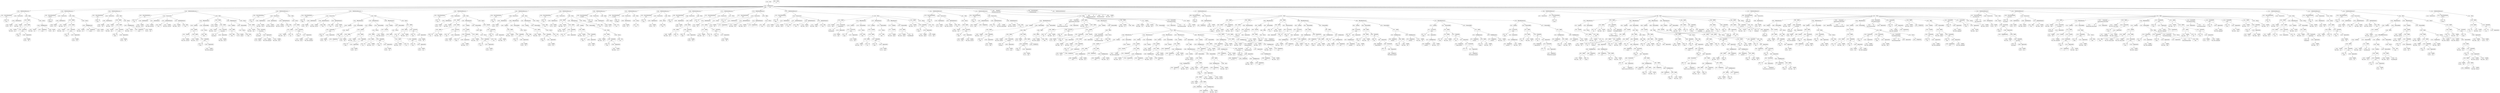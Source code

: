 digraph ast {
node [shape=none];
100353 [label=<<TABLE border='1' cellspacing='0' cellpadding='10' style='rounded' ><TR><TD border='0'>100353</TD><TD border='0'><B>Variable</B></TD></TR><HR/><TR><TD border='0' cellpadding='5'>(601, 2332)</TD><TD border='0' cellpadding='5'>this</TD></TR></TABLE>>];
100352 [label=<<TABLE border='1' cellspacing='0' cellpadding='10' style='rounded' ><TR><TD border='0'>100352</TD><TD border='0'><B>BinOP</B></TD></TR><HR/><TR><TD border='0' cellpadding='5' colspan='2'>=</TD></TR></TABLE>>];
100352 -> 100351 [weight=2];
100352 -> 100358 [weight=2];
100355 [label=<<TABLE border='1' cellspacing='0' cellpadding='10' style='rounded' ><TR><TD border='0'>100355</TD><TD border='0'><B>Variable</B></TD></TR><HR/><TR><TD border='0' cellpadding='5'>(0, 537)</TD><TD border='0' cellpadding='5'>file</TD></TR></TABLE>>];
100354 [label=<<TABLE border='1' cellspacing='0' cellpadding='10' style='rounded' ><TR><TD border='0'>100354</TD><TD border='0'><B>Id</B></TD></TR><HR/><TR><TD border='0' cellpadding='5' colspan='2'>dirlist</TD></TR></TABLE>>];
100357 [label=<<TABLE border='1' cellspacing='0' cellpadding='10' style='rounded' ><TR><TD border='0'>100357</TD><TD border='0'><B>MethodCall</B></TD></TR><HR/><TR><TD border='0' cellpadding='5' colspan='2'>dirlist</TD></TR></TABLE>>];
100357 -> 100354 [weight=2];
100357 -> 100356 [weight=2];
100356 [label=<<TABLE border='1' cellspacing='0' cellpadding='10' style='rounded' ><TR><TD border='0'>100356</TD><TD border='0'><B>ArgumentList</B></TD></TR></TABLE>>];
100356 -> 100355 [weight=2];
100359 [label=<<TABLE border='1' cellspacing='0' cellpadding='10' style='rounded' ><TR><TD border='0'>100359</TD><TD border='0'><B>Variable</B></TD></TR><HR/><TR><TD border='0' cellpadding='5'>(601, 2344)</TD><TD border='0' cellpadding='5'>dir</TD></TR></TABLE>>];
100358 [label=<<TABLE border='1' cellspacing='0' cellpadding='10' style='rounded' ><TR><TD border='0'>100358</TD><TD border='0'><B>BinOP</B></TD></TR><HR/><TR><TD border='0' cellpadding='5' colspan='2'>-&gt;</TD></TR></TABLE>>];
100358 -> 100353 [weight=2];
100358 -> 100357 [weight=2];
100361 [label=<<TABLE border='1' cellspacing='0' cellpadding='10' style='rounded' ><TR><TD border='0'>100361</TD><TD border='0'><B>StringLiteral</B></TD></TR><HR/><TR><TD border='0' cellpadding='5' colspan='2'>owner</TD></TR></TABLE>>];
100360 [label=<<TABLE border='1' cellspacing='0' cellpadding='10' style='rounded' ><TR><TD border='0'>100360</TD><TD border='0'><B>Variable</B></TD></TR><HR/><TR><TD border='0' cellpadding='5'>(0, 537)</TD><TD border='0' cellpadding='5'>file</TD></TR></TABLE>>];
100363 [label=<<TABLE border='1' cellspacing='0' cellpadding='10' style='rounded' ><TR><TD border='0'>100363</TD><TD border='0'><B>Return</B></TD></TR></TABLE>>];
100363 -> 100362 [weight=2];
100362 [label=<<TABLE border='1' cellspacing='0' cellpadding='10' style='rounded' ><TR><TD border='0'>100362</TD><TD border='0'><B>PostfixExpression</B></TD></TR></TABLE>>];
100362 -> 100359 [weight=2];
100362 -> 100360 [weight=2];
100362 -> 100361 [weight=2];
100365 [label=<<TABLE border='1' cellspacing='0' cellpadding='10' style='rounded' ><TR><TD border='0'>100365</TD><TD border='0'><B>PublicMethodStatement</B></TD></TR></TABLE>>];
100365 -> 100347 [weight=2];
100365 -> 100350 [weight=2];
100365 -> 100364 [weight=2];
100364 [label=<<TABLE border='1' cellspacing='0' cellpadding='10' style='rounded' ><TR><TD border='0'>100364</TD><TD border='0'><B>Block</B></TD></TR></TABLE>>];
100364 -> 100352 [weight=2];
100364 -> 100363 [weight=2];
100367 [label=<<TABLE border='1' cellspacing='0' cellpadding='10' style='rounded' ><TR><TD border='0'>100367</TD><TD border='0'><B>ReturnValueMethod</B></TD></TR><HR/><TR><TD border='0' cellpadding='5' colspan='2'>getchmod</TD></TR></TABLE>>];
100367 -> 100366 [weight=2];
100366 [label=<<TABLE border='1' cellspacing='0' cellpadding='10' style='rounded' ><TR><TD border='0'>100366</TD><TD border='0'><B>Id</B></TD></TR><HR/><TR><TD border='0' cellpadding='5' colspan='2'>getchmod</TD></TR></TABLE>>];
100369 [label=<<TABLE border='1' cellspacing='0' cellpadding='10' style='rounded' ><TR><TD border='0'>100369</TD><TD border='0'><B>ValueParameter</B></TD></TR></TABLE>>];
100369 -> 100368 [weight=2];
100368 [label=<<TABLE border='1' cellspacing='0' cellpadding='10' style='rounded' ><TR><TD border='0'>100368</TD><TD border='0'><B>Variable</B></TD></TR><HR/><TR><TD border='0' cellpadding='5'>(0, 537)</TD><TD border='0' cellpadding='5'>file</TD></TR></TABLE>>];
100371 [label=<<TABLE border='1' cellspacing='0' cellpadding='10' style='rounded' ><TR><TD border='0'>100371</TD><TD border='0'><B>Variable</B></TD></TR><HR/><TR><TD border='0' cellpadding='5'>(601, 2344)</TD><TD border='0' cellpadding='5'>dir</TD></TR></TABLE>>];
100370 [label=<<TABLE border='1' cellspacing='0' cellpadding='10' style='rounded' ><TR><TD border='0'>100370</TD><TD border='0'><B>ParameterList</B></TD></TR></TABLE>>];
100370 -> 100369 [weight=2];
100373 [label=<<TABLE border='1' cellspacing='0' cellpadding='10' style='rounded' ><TR><TD border='0'>100373</TD><TD border='0'><B>Variable</B></TD></TR><HR/><TR><TD border='0' cellpadding='5'>(601, 2332)</TD><TD border='0' cellpadding='5'>this</TD></TR></TABLE>>];
100372 [label=<<TABLE border='1' cellspacing='0' cellpadding='10' style='rounded' ><TR><TD border='0'>100372</TD><TD border='0'><B>BinOP</B></TD></TR><HR/><TR><TD border='0' cellpadding='5' colspan='2'>=</TD></TR></TABLE>>];
100372 -> 100371 [weight=2];
100372 -> 100378 [weight=2];
100375 [label=<<TABLE border='1' cellspacing='0' cellpadding='10' style='rounded' ><TR><TD border='0'>100375</TD><TD border='0'><B>Variable</B></TD></TR><HR/><TR><TD border='0' cellpadding='5'>(0, 537)</TD><TD border='0' cellpadding='5'>file</TD></TR></TABLE>>];
100374 [label=<<TABLE border='1' cellspacing='0' cellpadding='10' style='rounded' ><TR><TD border='0'>100374</TD><TD border='0'><B>Id</B></TD></TR><HR/><TR><TD border='0' cellpadding='5' colspan='2'>dirlist</TD></TR></TABLE>>];
100377 [label=<<TABLE border='1' cellspacing='0' cellpadding='10' style='rounded' ><TR><TD border='0'>100377</TD><TD border='0'><B>MethodCall</B></TD></TR><HR/><TR><TD border='0' cellpadding='5' colspan='2'>dirlist</TD></TR></TABLE>>];
100377 -> 100374 [weight=2];
100377 -> 100376 [weight=2];
100376 [label=<<TABLE border='1' cellspacing='0' cellpadding='10' style='rounded' ><TR><TD border='0'>100376</TD><TD border='0'><B>ArgumentList</B></TD></TR></TABLE>>];
100376 -> 100375 [weight=2];
100379 [label=<<TABLE border='1' cellspacing='0' cellpadding='10' style='rounded' ><TR><TD border='0'>100379</TD><TD border='0'><B>Variable</B></TD></TR><HR/><TR><TD border='0' cellpadding='5'>(601, 2344)</TD><TD border='0' cellpadding='5'>dir</TD></TR></TABLE>>];
100378 [label=<<TABLE border='1' cellspacing='0' cellpadding='10' style='rounded' ><TR><TD border='0'>100378</TD><TD border='0'><B>BinOP</B></TD></TR><HR/><TR><TD border='0' cellpadding='5' colspan='2'>-&gt;</TD></TR></TABLE>>];
100378 -> 100373 [weight=2];
100378 -> 100377 [weight=2];
100381 [label=<<TABLE border='1' cellspacing='0' cellpadding='10' style='rounded' ><TR><TD border='0'>100381</TD><TD border='0'><B>StringLiteral</B></TD></TR><HR/><TR><TD border='0' cellpadding='5' colspan='2'>permsn</TD></TR></TABLE>>];
100380 [label=<<TABLE border='1' cellspacing='0' cellpadding='10' style='rounded' ><TR><TD border='0'>100380</TD><TD border='0'><B>Variable</B></TD></TR><HR/><TR><TD border='0' cellpadding='5'>(0, 537)</TD><TD border='0' cellpadding='5'>file</TD></TR></TABLE>>];
100383 [label=<<TABLE border='1' cellspacing='0' cellpadding='10' style='rounded' ><TR><TD border='0'>100383</TD><TD border='0'><B>Return</B></TD></TR></TABLE>>];
100383 -> 100382 [weight=2];
100382 [label=<<TABLE border='1' cellspacing='0' cellpadding='10' style='rounded' ><TR><TD border='0'>100382</TD><TD border='0'><B>PostfixExpression</B></TD></TR></TABLE>>];
100382 -> 100379 [weight=2];
100382 -> 100380 [weight=2];
100382 -> 100381 [weight=2];
100385 [label=<<TABLE border='1' cellspacing='0' cellpadding='10' style='rounded' ><TR><TD border='0'>100385</TD><TD border='0'><B>PublicMethodStatement</B></TD></TR></TABLE>>];
100385 -> 100367 [weight=2];
100385 -> 100370 [weight=2];
100385 -> 100384 [weight=2];
100384 [label=<<TABLE border='1' cellspacing='0' cellpadding='10' style='rounded' ><TR><TD border='0'>100384</TD><TD border='0'><B>Block</B></TD></TR></TABLE>>];
100384 -> 100372 [weight=2];
100384 -> 100383 [weight=2];
100387 [label=<<TABLE border='1' cellspacing='0' cellpadding='10' style='rounded' ><TR><TD border='0'>100387</TD><TD border='0'><B>ReturnValueMethod</B></TD></TR><HR/><TR><TD border='0' cellpadding='5' colspan='2'>group</TD></TR></TABLE>>];
100387 -> 100386 [weight=2];
100386 [label=<<TABLE border='1' cellspacing='0' cellpadding='10' style='rounded' ><TR><TD border='0'>100386</TD><TD border='0'><B>Id</B></TD></TR><HR/><TR><TD border='0' cellpadding='5' colspan='2'>group</TD></TR></TABLE>>];
100389 [label=<<TABLE border='1' cellspacing='0' cellpadding='10' style='rounded' ><TR><TD border='0'>100389</TD><TD border='0'><B>ValueParameter</B></TD></TR></TABLE>>];
100389 -> 100388 [weight=2];
100388 [label=<<TABLE border='1' cellspacing='0' cellpadding='10' style='rounded' ><TR><TD border='0'>100388</TD><TD border='0'><B>Variable</B></TD></TR><HR/><TR><TD border='0' cellpadding='5'>(0, 537)</TD><TD border='0' cellpadding='5'>file</TD></TR></TABLE>>];
100391 [label=<<TABLE border='1' cellspacing='0' cellpadding='10' style='rounded' ><TR><TD border='0'>100391</TD><TD border='0'><B>Variable</B></TD></TR><HR/><TR><TD border='0' cellpadding='5'>(601, 2344)</TD><TD border='0' cellpadding='5'>dir</TD></TR></TABLE>>];
100390 [label=<<TABLE border='1' cellspacing='0' cellpadding='10' style='rounded' ><TR><TD border='0'>100390</TD><TD border='0'><B>ParameterList</B></TD></TR></TABLE>>];
100390 -> 100389 [weight=2];
100393 [label=<<TABLE border='1' cellspacing='0' cellpadding='10' style='rounded' ><TR><TD border='0'>100393</TD><TD border='0'><B>Variable</B></TD></TR><HR/><TR><TD border='0' cellpadding='5'>(601, 2332)</TD><TD border='0' cellpadding='5'>this</TD></TR></TABLE>>];
100392 [label=<<TABLE border='1' cellspacing='0' cellpadding='10' style='rounded' ><TR><TD border='0'>100392</TD><TD border='0'><B>BinOP</B></TD></TR><HR/><TR><TD border='0' cellpadding='5' colspan='2'>=</TD></TR></TABLE>>];
100392 -> 100391 [weight=2];
100392 -> 100398 [weight=2];
100395 [label=<<TABLE border='1' cellspacing='0' cellpadding='10' style='rounded' ><TR><TD border='0'>100395</TD><TD border='0'><B>Variable</B></TD></TR><HR/><TR><TD border='0' cellpadding='5'>(0, 537)</TD><TD border='0' cellpadding='5'>file</TD></TR></TABLE>>];
100394 [label=<<TABLE border='1' cellspacing='0' cellpadding='10' style='rounded' ><TR><TD border='0'>100394</TD><TD border='0'><B>Id</B></TD></TR><HR/><TR><TD border='0' cellpadding='5' colspan='2'>dirlist</TD></TR></TABLE>>];
100397 [label=<<TABLE border='1' cellspacing='0' cellpadding='10' style='rounded' ><TR><TD border='0'>100397</TD><TD border='0'><B>MethodCall</B></TD></TR><HR/><TR><TD border='0' cellpadding='5' colspan='2'>dirlist</TD></TR></TABLE>>];
100397 -> 100394 [weight=2];
100397 -> 100396 [weight=2];
100396 [label=<<TABLE border='1' cellspacing='0' cellpadding='10' style='rounded' ><TR><TD border='0'>100396</TD><TD border='0'><B>ArgumentList</B></TD></TR></TABLE>>];
100396 -> 100395 [weight=2];
100399 [label=<<TABLE border='1' cellspacing='0' cellpadding='10' style='rounded' ><TR><TD border='0'>100399</TD><TD border='0'><B>Variable</B></TD></TR><HR/><TR><TD border='0' cellpadding='5'>(601, 2344)</TD><TD border='0' cellpadding='5'>dir</TD></TR></TABLE>>];
100398 [label=<<TABLE border='1' cellspacing='0' cellpadding='10' style='rounded' ><TR><TD border='0'>100398</TD><TD border='0'><B>BinOP</B></TD></TR><HR/><TR><TD border='0' cellpadding='5' colspan='2'>-&gt;</TD></TR></TABLE>>];
100398 -> 100393 [weight=2];
100398 -> 100397 [weight=2];
100401 [label=<<TABLE border='1' cellspacing='0' cellpadding='10' style='rounded' ><TR><TD border='0'>100401</TD><TD border='0'><B>StringLiteral</B></TD></TR><HR/><TR><TD border='0' cellpadding='5' colspan='2'>group</TD></TR></TABLE>>];
100400 [label=<<TABLE border='1' cellspacing='0' cellpadding='10' style='rounded' ><TR><TD border='0'>100400</TD><TD border='0'><B>Variable</B></TD></TR><HR/><TR><TD border='0' cellpadding='5'>(0, 537)</TD><TD border='0' cellpadding='5'>file</TD></TR></TABLE>>];
100403 [label=<<TABLE border='1' cellspacing='0' cellpadding='10' style='rounded' ><TR><TD border='0'>100403</TD><TD border='0'><B>Return</B></TD></TR></TABLE>>];
100403 -> 100402 [weight=2];
100402 [label=<<TABLE border='1' cellspacing='0' cellpadding='10' style='rounded' ><TR><TD border='0'>100402</TD><TD border='0'><B>PostfixExpression</B></TD></TR></TABLE>>];
100402 -> 100399 [weight=2];
100402 -> 100400 [weight=2];
100402 -> 100401 [weight=2];
100405 [label=<<TABLE border='1' cellspacing='0' cellpadding='10' style='rounded' ><TR><TD border='0'>100405</TD><TD border='0'><B>PublicMethodStatement</B></TD></TR></TABLE>>];
100405 -> 100387 [weight=2];
100405 -> 100390 [weight=2];
100405 -> 100404 [weight=2];
100404 [label=<<TABLE border='1' cellspacing='0' cellpadding='10' style='rounded' ><TR><TD border='0'>100404</TD><TD border='0'><B>Block</B></TD></TR></TABLE>>];
100404 -> 100392 [weight=2];
100404 -> 100403 [weight=2];
100407 [label=<<TABLE border='1' cellspacing='0' cellpadding='10' style='rounded' ><TR><TD border='0'>100407</TD><TD border='0'><B>ReturnValueMethod</B></TD></TR><HR/><TR><TD border='0' cellpadding='5' colspan='2'>copy</TD></TR></TABLE>>];
100407 -> 100406 [weight=2];
100406 [label=<<TABLE border='1' cellspacing='0' cellpadding='10' style='rounded' ><TR><TD border='0'>100406</TD><TD border='0'><B>Id</B></TD></TR><HR/><TR><TD border='0' cellpadding='5' colspan='2'>copy</TD></TR></TABLE>>];
100409 [label=<<TABLE border='1' cellspacing='0' cellpadding='10' style='rounded' ><TR><TD border='0'>100409</TD><TD border='0'><B>ValueParameter</B></TD></TR></TABLE>>];
100409 -> 100408 [weight=2];
100408 [label=<<TABLE border='1' cellspacing='0' cellpadding='10' style='rounded' ><TR><TD border='0'>100408</TD><TD border='0'><B>Variable</B></TD></TR><HR/><TR><TD border='0' cellpadding='5'>(601, 2345)</TD><TD border='0' cellpadding='5'>source</TD></TR></TABLE>>];
100411 [label=<<TABLE border='1' cellspacing='0' cellpadding='10' style='rounded' ><TR><TD border='0'>100411</TD><TD border='0'><B>ValueParameter</B></TD></TR></TABLE>>];
100411 -> 100410 [weight=2];
100410 [label=<<TABLE border='1' cellspacing='0' cellpadding='10' style='rounded' ><TR><TD border='0'>100410</TD><TD border='0'><B>Variable</B></TD></TR><HR/><TR><TD border='0' cellpadding='5'>(601, 2346)</TD><TD border='0' cellpadding='5'>destination</TD></TR></TABLE>>];
100413 [label=<<TABLE border='1' cellspacing='0' cellpadding='10' style='rounded' ><TR><TD border='0'>100413</TD><TD border='0'><B>False</B></TD></TR><HR/><TR><TD border='0' cellpadding='5' colspan='2'>false</TD></TR></TABLE>>];
100412 [label=<<TABLE border='1' cellspacing='0' cellpadding='10' style='rounded' ><TR><TD border='0'>100412</TD><TD border='0'><B>Variable</B></TD></TR><HR/><TR><TD border='0' cellpadding='5'>(601, 2347)</TD><TD border='0' cellpadding='5'>overwrite</TD></TR></TABLE>>];
100415 [label=<<TABLE border='1' cellspacing='0' cellpadding='10' style='rounded' ><TR><TD border='0'>100415</TD><TD border='0'><B>Variable</B></TD></TR><HR/><TR><TD border='0' cellpadding='5'>(601, 2336)</TD><TD border='0' cellpadding='5'>mode</TD></TR></TABLE>>];
100414 [label=<<TABLE border='1' cellspacing='0' cellpadding='10' style='rounded' ><TR><TD border='0'>100414</TD><TD border='0'><B>OptValueParameter</B></TD></TR></TABLE>>];
100414 -> 100412 [weight=2];
100414 -> 100413 [weight=2];
100417 [label=<<TABLE border='1' cellspacing='0' cellpadding='10' style='rounded' ><TR><TD border='0'>100417</TD><TD border='0'><B>OptValueParameter</B></TD></TR></TABLE>>];
100417 -> 100415 [weight=2];
100417 -> 100416 [weight=2];
100416 [label=<<TABLE border='1' cellspacing='0' cellpadding='10' style='rounded' ><TR><TD border='0'>100416</TD><TD border='0'><B>False</B></TD></TR><HR/><TR><TD border='0' cellpadding='5' colspan='2'>false</TD></TR></TABLE>>];
100418 [label=<<TABLE border='1' cellspacing='0' cellpadding='10' style='rounded' ><TR><TD border='0'>100418</TD><TD border='0'><B>ParameterList</B></TD></TR></TABLE>>];
100418 -> 100409 [weight=2];
100418 -> 100411 [weight=2];
100418 -> 100414 [weight=2];
100418 -> 100417 [weight=2];
100421 [label=<<TABLE border='1' cellspacing='0' cellpadding='10' style='rounded' ><TR><TD border='0'>100421</TD><TD border='0'><B>UnaryOP</B></TD></TR><HR/><TR><TD border='0' cellpadding='5' colspan='2'>!</TD></TR></TABLE>>];
100421 -> 100420 [weight=2];
100420 [label=<<TABLE border='1' cellspacing='0' cellpadding='10' style='rounded' ><TR><TD border='0'>100420</TD><TD border='0'><B>Variable</B></TD></TR><HR/><TR><TD border='0' cellpadding='5'>(601, 2347)</TD><TD border='0' cellpadding='5'>overwrite</TD></TR></TABLE>>];
100423 [label=<<TABLE border='1' cellspacing='0' cellpadding='10' style='rounded' ><TR><TD border='0'>100423</TD><TD border='0'><B>Variable</B></TD></TR><HR/><TR><TD border='0' cellpadding='5'>(601, 2332)</TD><TD border='0' cellpadding='5'>this</TD></TR></TABLE>>];
100422 [label=<<TABLE border='1' cellspacing='0' cellpadding='10' style='rounded' ><TR><TD border='0'>100422</TD><TD border='0'><B>LogicOP</B></TD></TR><HR/><TR><TD border='0' cellpadding='5' colspan='2'>&amp;&amp;</TD></TR></TABLE>>];
100422 -> 100421 [weight=2];
100422 -> 100428 [weight=2];
100425 [label=<<TABLE border='1' cellspacing='0' cellpadding='10' style='rounded' ><TR><TD border='0'>100425</TD><TD border='0'><B>Variable</B></TD></TR><HR/><TR><TD border='0' cellpadding='5'>(601, 2346)</TD><TD border='0' cellpadding='5'>destination</TD></TR></TABLE>>];
100424 [label=<<TABLE border='1' cellspacing='0' cellpadding='10' style='rounded' ><TR><TD border='0'>100424</TD><TD border='0'><B>Id</B></TD></TR><HR/><TR><TD border='0' cellpadding='5' colspan='2'>exists</TD></TR></TABLE>>];
100427 [label=<<TABLE border='1' cellspacing='0' cellpadding='10' style='rounded' ><TR><TD border='0'>100427</TD><TD border='0'><B>MethodCall</B></TD></TR><HR/><TR><TD border='0' cellpadding='5' colspan='2'>exists</TD></TR></TABLE>>];
100427 -> 100424 [weight=2];
100427 -> 100426 [weight=2];
100426 [label=<<TABLE border='1' cellspacing='0' cellpadding='10' style='rounded' ><TR><TD border='0'>100426</TD><TD border='0'><B>ArgumentList</B></TD></TR></TABLE>>];
100426 -> 100425 [weight=2];
100429 [label=<<TABLE border='1' cellspacing='0' cellpadding='10' style='rounded' ><TR><TD border='0'>100429</TD><TD border='0'><B>Condition</B></TD></TR></TABLE>>];
100429 -> 100422 [weight=2];
100428 [label=<<TABLE border='1' cellspacing='0' cellpadding='10' style='rounded' ><TR><TD border='0'>100428</TD><TD border='0'><B>BinOP</B></TD></TR><HR/><TR><TD border='0' cellpadding='5' colspan='2'>-&gt;</TD></TR></TABLE>>];
100428 -> 100423 [weight=2];
100428 -> 100427 [weight=2];
100431 [label=<<TABLE border='1' cellspacing='0' cellpadding='10' style='rounded' ><TR><TD border='0'>100431</TD><TD border='0'><B>Return</B></TD></TR></TABLE>>];
100431 -> 100430 [weight=2];
100430 [label=<<TABLE border='1' cellspacing='0' cellpadding='10' style='rounded' ><TR><TD border='0'>100430</TD><TD border='0'><B>False</B></TD></TR><HR/><TR><TD border='0' cellpadding='5' colspan='2'>false</TD></TR></TABLE>>];
100433 [label=<<TABLE border='1' cellspacing='0' cellpadding='10' style='rounded' ><TR><TD border='0'>100433</TD><TD border='0'><B>StatementBody</B></TD></TR></TABLE>>];
100433 -> 100431 [weight=2];
100432 [label=<<TABLE border='1' cellspacing='0' cellpadding='10' style='rounded' ><TR><TD border='0'>100432</TD><TD border='0'><B>IfThenStatement</B></TD></TR></TABLE>>];
100432 -> 100429 [weight=2];
100432 -> 100433 [weight=2];
100435 [label=<<TABLE border='1' cellspacing='0' cellpadding='10' style='rounded' ><TR><TD border='0'>100435</TD><TD border='0'><B>BinOP</B></TD></TR><HR/><TR><TD border='0' cellpadding='5' colspan='2'>=</TD></TR></TABLE>>];
100435 -> 100434 [weight=2];
100435 -> 100441 [weight=2];
100434 [label=<<TABLE border='1' cellspacing='0' cellpadding='10' style='rounded' ><TR><TD border='0'>100434</TD><TD border='0'><B>Variable</B></TD></TR><HR/><TR><TD border='0' cellpadding='5'>(0, 175)</TD><TD border='0' cellpadding='5'>content</TD></TR></TABLE>>];
100437 [label=<<TABLE border='1' cellspacing='0' cellpadding='10' style='rounded' ><TR><TD border='0'>100437</TD><TD border='0'><B>Id</B></TD></TR><HR/><TR><TD border='0' cellpadding='5' colspan='2'>get_contents</TD></TR></TABLE>>];
100436 [label=<<TABLE border='1' cellspacing='0' cellpadding='10' style='rounded' ><TR><TD border='0'>100436</TD><TD border='0'><B>Variable</B></TD></TR><HR/><TR><TD border='0' cellpadding='5'>(601, 2332)</TD><TD border='0' cellpadding='5'>this</TD></TR></TABLE>>];
100439 [label=<<TABLE border='1' cellspacing='0' cellpadding='10' style='rounded' ><TR><TD border='0'>100439</TD><TD border='0'><B>ArgumentList</B></TD></TR></TABLE>>];
100439 -> 100438 [weight=2];
100438 [label=<<TABLE border='1' cellspacing='0' cellpadding='10' style='rounded' ><TR><TD border='0'>100438</TD><TD border='0'><B>Variable</B></TD></TR><HR/><TR><TD border='0' cellpadding='5'>(601, 2345)</TD><TD border='0' cellpadding='5'>source</TD></TR></TABLE>>];
100441 [label=<<TABLE border='1' cellspacing='0' cellpadding='10' style='rounded' ><TR><TD border='0'>100441</TD><TD border='0'><B>BinOP</B></TD></TR><HR/><TR><TD border='0' cellpadding='5' colspan='2'>-&gt;</TD></TR></TABLE>>];
100441 -> 100436 [weight=2];
100441 -> 100440 [weight=2];
100440 [label=<<TABLE border='1' cellspacing='0' cellpadding='10' style='rounded' ><TR><TD border='0'>100440</TD><TD border='0'><B>MethodCall</B></TD></TR><HR/><TR><TD border='0' cellpadding='5' colspan='2'>get_contents</TD></TR></TABLE>>];
100440 -> 100437 [weight=2];
100440 -> 100439 [weight=2];
100443 [label=<<TABLE border='1' cellspacing='0' cellpadding='10' style='rounded' ><TR><TD border='0'>100443</TD><TD border='0'><B>RelOP</B></TD></TR><HR/><TR><TD border='0' cellpadding='5' colspan='2'>===</TD></TR></TABLE>>];
100443 -> 100442 [weight=2];
100443 -> 100444 [weight=2];
100442 [label=<<TABLE border='1' cellspacing='0' cellpadding='10' style='rounded' ><TR><TD border='0'>100442</TD><TD border='0'><B>False</B></TD></TR><HR/><TR><TD border='0' cellpadding='5' colspan='2'>false</TD></TR></TABLE>>];
100445 [label=<<TABLE border='1' cellspacing='0' cellpadding='10' style='rounded' ><TR><TD border='0'>100445</TD><TD border='0'><B>Condition</B></TD></TR></TABLE>>];
100445 -> 100443 [weight=2];
100444 [label=<<TABLE border='1' cellspacing='0' cellpadding='10' style='rounded' ><TR><TD border='0'>100444</TD><TD border='0'><B>Variable</B></TD></TR><HR/><TR><TD border='0' cellpadding='5'>(0, 175)</TD><TD border='0' cellpadding='5'>content</TD></TR></TABLE>>];
100447 [label=<<TABLE border='1' cellspacing='0' cellpadding='10' style='rounded' ><TR><TD border='0'>100447</TD><TD border='0'><B>Return</B></TD></TR></TABLE>>];
100447 -> 100446 [weight=2];
100446 [label=<<TABLE border='1' cellspacing='0' cellpadding='10' style='rounded' ><TR><TD border='0'>100446</TD><TD border='0'><B>False</B></TD></TR><HR/><TR><TD border='0' cellpadding='5' colspan='2'>false</TD></TR></TABLE>>];
100449 [label=<<TABLE border='1' cellspacing='0' cellpadding='10' style='rounded' ><TR><TD border='0'>100449</TD><TD border='0'><B>StatementBody</B></TD></TR></TABLE>>];
100449 -> 100447 [weight=2];
100448 [label=<<TABLE border='1' cellspacing='0' cellpadding='10' style='rounded' ><TR><TD border='0'>100448</TD><TD border='0'><B>IfThenStatement</B></TD></TR></TABLE>>];
100448 -> 100445 [weight=2];
100448 -> 100449 [weight=2];
100451 [label=<<TABLE border='1' cellspacing='0' cellpadding='10' style='rounded' ><TR><TD border='0'>100451</TD><TD border='0'><B>Id</B></TD></TR><HR/><TR><TD border='0' cellpadding='5' colspan='2'>put_contents</TD></TR></TABLE>>];
100450 [label=<<TABLE border='1' cellspacing='0' cellpadding='10' style='rounded' ><TR><TD border='0'>100450</TD><TD border='0'><B>Variable</B></TD></TR><HR/><TR><TD border='0' cellpadding='5'>(601, 2332)</TD><TD border='0' cellpadding='5'>this</TD></TR></TABLE>>];
100453 [label=<<TABLE border='1' cellspacing='0' cellpadding='10' style='rounded' ><TR><TD border='0'>100453</TD><TD border='0'><B>Variable</B></TD></TR><HR/><TR><TD border='0' cellpadding='5'>(0, 175)</TD><TD border='0' cellpadding='5'>content</TD></TR></TABLE>>];
100452 [label=<<TABLE border='1' cellspacing='0' cellpadding='10' style='rounded' ><TR><TD border='0'>100452</TD><TD border='0'><B>Variable</B></TD></TR><HR/><TR><TD border='0' cellpadding='5'>(601, 2346)</TD><TD border='0' cellpadding='5'>destination</TD></TR></TABLE>>];
100455 [label=<<TABLE border='1' cellspacing='0' cellpadding='10' style='rounded' ><TR><TD border='0'>100455</TD><TD border='0'><B>ArgumentList</B></TD></TR></TABLE>>];
100455 -> 100452 [weight=2];
100455 -> 100453 [weight=2];
100455 -> 100454 [weight=2];
100454 [label=<<TABLE border='1' cellspacing='0' cellpadding='10' style='rounded' ><TR><TD border='0'>100454</TD><TD border='0'><B>Variable</B></TD></TR><HR/><TR><TD border='0' cellpadding='5'>(601, 2336)</TD><TD border='0' cellpadding='5'>mode</TD></TR></TABLE>>];
100457 [label=<<TABLE border='1' cellspacing='0' cellpadding='10' style='rounded' ><TR><TD border='0'>100457</TD><TD border='0'><B>BinOP</B></TD></TR><HR/><TR><TD border='0' cellpadding='5' colspan='2'>-&gt;</TD></TR></TABLE>>];
100457 -> 100450 [weight=2];
100457 -> 100456 [weight=2];
100456 [label=<<TABLE border='1' cellspacing='0' cellpadding='10' style='rounded' ><TR><TD border='0'>100456</TD><TD border='0'><B>MethodCall</B></TD></TR><HR/><TR><TD border='0' cellpadding='5' colspan='2'>put_contents</TD></TR></TABLE>>];
100456 -> 100451 [weight=2];
100456 -> 100455 [weight=2];
100459 [label=<<TABLE border='1' cellspacing='0' cellpadding='10' style='rounded' ><TR><TD border='0'>100459</TD><TD border='0'><B>Block</B></TD></TR></TABLE>>];
100459 -> 100432 [weight=2];
100459 -> 100435 [weight=2];
100459 -> 100448 [weight=2];
100459 -> 100458 [weight=2];
100458 [label=<<TABLE border='1' cellspacing='0' cellpadding='10' style='rounded' ><TR><TD border='0'>100458</TD><TD border='0'><B>Return</B></TD></TR></TABLE>>];
100458 -> 100457 [weight=2];
100461 [label=<<TABLE border='1' cellspacing='0' cellpadding='10' style='rounded' ><TR><TD border='0'>100461</TD><TD border='0'><B>Id</B></TD></TR><HR/><TR><TD border='0' cellpadding='5' colspan='2'>move</TD></TR></TABLE>>];
100460 [label=<<TABLE border='1' cellspacing='0' cellpadding='10' style='rounded' ><TR><TD border='0'>100460</TD><TD border='0'><B>PublicMethodStatement</B></TD></TR></TABLE>>];
100460 -> 100407 [weight=2];
100460 -> 100418 [weight=2];
100460 -> 100459 [weight=2];
100463 [label=<<TABLE border='1' cellspacing='0' cellpadding='10' style='rounded' ><TR><TD border='0'>100463</TD><TD border='0'><B>Variable</B></TD></TR><HR/><TR><TD border='0' cellpadding='5'>(601, 2345)</TD><TD border='0' cellpadding='5'>source</TD></TR></TABLE>>];
100462 [label=<<TABLE border='1' cellspacing='0' cellpadding='10' style='rounded' ><TR><TD border='0'>100462</TD><TD border='0'><B>ReturnValueMethod</B></TD></TR><HR/><TR><TD border='0' cellpadding='5' colspan='2'>move</TD></TR></TABLE>>];
100462 -> 100461 [weight=2];
100465 [label=<<TABLE border='1' cellspacing='0' cellpadding='10' style='rounded' ><TR><TD border='0'>100465</TD><TD border='0'><B>Variable</B></TD></TR><HR/><TR><TD border='0' cellpadding='5'>(601, 2346)</TD><TD border='0' cellpadding='5'>destination</TD></TR></TABLE>>];
100464 [label=<<TABLE border='1' cellspacing='0' cellpadding='10' style='rounded' ><TR><TD border='0'>100464</TD><TD border='0'><B>ValueParameter</B></TD></TR></TABLE>>];
100464 -> 100463 [weight=2];
100467 [label=<<TABLE border='1' cellspacing='0' cellpadding='10' style='rounded' ><TR><TD border='0'>100467</TD><TD border='0'><B>Variable</B></TD></TR><HR/><TR><TD border='0' cellpadding='5'>(601, 2347)</TD><TD border='0' cellpadding='5'>overwrite</TD></TR></TABLE>>];
100466 [label=<<TABLE border='1' cellspacing='0' cellpadding='10' style='rounded' ><TR><TD border='0'>100466</TD><TD border='0'><B>ValueParameter</B></TD></TR></TABLE>>];
100466 -> 100465 [weight=2];
100469 [label=<<TABLE border='1' cellspacing='0' cellpadding='10' style='rounded' ><TR><TD border='0'>100469</TD><TD border='0'><B>OptValueParameter</B></TD></TR></TABLE>>];
100469 -> 100467 [weight=2];
100469 -> 100468 [weight=2];
100468 [label=<<TABLE border='1' cellspacing='0' cellpadding='10' style='rounded' ><TR><TD border='0'>100468</TD><TD border='0'><B>False</B></TD></TR><HR/><TR><TD border='0' cellpadding='5' colspan='2'>false</TD></TR></TABLE>>];
100471 [label=<<TABLE border='1' cellspacing='0' cellpadding='10' style='rounded' ><TR><TD border='0'>100471</TD><TD border='0'><B>Variable</B></TD></TR><HR/><TR><TD border='0' cellpadding='5'>(601, 2332)</TD><TD border='0' cellpadding='5'>this</TD></TR></TABLE>>];
100470 [label=<<TABLE border='1' cellspacing='0' cellpadding='10' style='rounded' ><TR><TD border='0'>100470</TD><TD border='0'><B>ParameterList</B></TD></TR></TABLE>>];
100470 -> 100464 [weight=2];
100470 -> 100466 [weight=2];
100470 -> 100469 [weight=2];
100473 [label=<<TABLE border='1' cellspacing='0' cellpadding='10' style='rounded' ><TR><TD border='0'>100473</TD><TD border='0'><B>BinOP</B></TD></TR><HR/><TR><TD border='0' cellpadding='5' colspan='2'>-&gt;</TD></TR></TABLE>>];
100473 -> 100471 [weight=2];
100473 -> 100472 [weight=2];
100472 [label=<<TABLE border='1' cellspacing='0' cellpadding='10' style='rounded' ><TR><TD border='0'>100472</TD><TD border='0'><B>Id</B></TD></TR><HR/><TR><TD border='0' cellpadding='5' colspan='2'>ftp</TD></TR></TABLE>>];
100475 [label=<<TABLE border='1' cellspacing='0' cellpadding='10' style='rounded' ><TR><TD border='0'>100475</TD><TD border='0'><B>Variable</B></TD></TR><HR/><TR><TD border='0' cellpadding='5'>(601, 2345)</TD><TD border='0' cellpadding='5'>source</TD></TR></TABLE>>];
100474 [label=<<TABLE border='1' cellspacing='0' cellpadding='10' style='rounded' ><TR><TD border='0'>100474</TD><TD border='0'><B>Id</B></TD></TR><HR/><TR><TD border='0' cellpadding='5' colspan='2'>rename</TD></TR></TABLE>>];
100477 [label=<<TABLE border='1' cellspacing='0' cellpadding='10' style='rounded' ><TR><TD border='0'>100477</TD><TD border='0'><B>ArgumentList</B></TD></TR></TABLE>>];
100477 -> 100475 [weight=2];
100477 -> 100476 [weight=2];
100476 [label=<<TABLE border='1' cellspacing='0' cellpadding='10' style='rounded' ><TR><TD border='0'>100476</TD><TD border='0'><B>Variable</B></TD></TR><HR/><TR><TD border='0' cellpadding='5'>(601, 2346)</TD><TD border='0' cellpadding='5'>destination</TD></TR></TABLE>>];
100479 [label=<<TABLE border='1' cellspacing='0' cellpadding='10' style='rounded' ><TR><TD border='0'>100479</TD><TD border='0'><B>BinOP</B></TD></TR><HR/><TR><TD border='0' cellpadding='5' colspan='2'>-&gt;</TD></TR></TABLE>>];
100479 -> 100473 [weight=2];
100479 -> 100478 [weight=2];
100478 [label=<<TABLE border='1' cellspacing='0' cellpadding='10' style='rounded' ><TR><TD border='0'>100478</TD><TD border='0'><B>MethodCall</B></TD></TR><HR/><TR><TD border='0' cellpadding='5' colspan='2'>rename</TD></TR></TABLE>>];
100478 -> 100474 [weight=2];
100478 -> 100477 [weight=2];
100481 [label=<<TABLE border='1' cellspacing='0' cellpadding='10' style='rounded' ><TR><TD border='0'>100481</TD><TD border='0'><B>Block</B></TD></TR></TABLE>>];
100481 -> 100480 [weight=2];
100480 [label=<<TABLE border='1' cellspacing='0' cellpadding='10' style='rounded' ><TR><TD border='0'>100480</TD><TD border='0'><B>Return</B></TD></TR></TABLE>>];
100480 -> 100479 [weight=2];
100483 [label=<<TABLE border='1' cellspacing='0' cellpadding='10' style='rounded' ><TR><TD border='0'>100483</TD><TD border='0'><B>Id</B></TD></TR><HR/><TR><TD border='0' cellpadding='5' colspan='2'>delete</TD></TR></TABLE>>];
100482 [label=<<TABLE border='1' cellspacing='0' cellpadding='10' style='rounded' ><TR><TD border='0'>100482</TD><TD border='0'><B>PublicMethodStatement</B></TD></TR></TABLE>>];
100482 -> 100462 [weight=2];
100482 -> 100470 [weight=2];
100482 -> 100481 [weight=2];
100485 [label=<<TABLE border='1' cellspacing='0' cellpadding='10' style='rounded' ><TR><TD border='0'>100485</TD><TD border='0'><B>Variable</B></TD></TR><HR/><TR><TD border='0' cellpadding='5'>(0, 537)</TD><TD border='0' cellpadding='5'>file</TD></TR></TABLE>>];
100484 [label=<<TABLE border='1' cellspacing='0' cellpadding='10' style='rounded' ><TR><TD border='0'>100484</TD><TD border='0'><B>ReturnValueMethod</B></TD></TR><HR/><TR><TD border='0' cellpadding='5' colspan='2'>delete</TD></TR></TABLE>>];
100484 -> 100483 [weight=2];
100487 [label=<<TABLE border='1' cellspacing='0' cellpadding='10' style='rounded' ><TR><TD border='0'>100487</TD><TD border='0'><B>Variable</B></TD></TR><HR/><TR><TD border='0' cellpadding='5'>(601, 2340)</TD><TD border='0' cellpadding='5'>recursive</TD></TR></TABLE>>];
100486 [label=<<TABLE border='1' cellspacing='0' cellpadding='10' style='rounded' ><TR><TD border='0'>100486</TD><TD border='0'><B>ValueParameter</B></TD></TR></TABLE>>];
100486 -> 100485 [weight=2];
100489 [label=<<TABLE border='1' cellspacing='0' cellpadding='10' style='rounded' ><TR><TD border='0'>100489</TD><TD border='0'><B>OptValueParameter</B></TD></TR></TABLE>>];
100489 -> 100487 [weight=2];
100489 -> 100488 [weight=2];
100488 [label=<<TABLE border='1' cellspacing='0' cellpadding='10' style='rounded' ><TR><TD border='0'>100488</TD><TD border='0'><B>False</B></TD></TR><HR/><TR><TD border='0' cellpadding='5' colspan='2'>false</TD></TR></TABLE>>];
100491 [label=<<TABLE border='1' cellspacing='0' cellpadding='10' style='rounded' ><TR><TD border='0'>100491</TD><TD border='0'><B>False</B></TD></TR><HR/><TR><TD border='0' cellpadding='5' colspan='2'>false</TD></TR></TABLE>>];
100490 [label=<<TABLE border='1' cellspacing='0' cellpadding='10' style='rounded' ><TR><TD border='0'>100490</TD><TD border='0'><B>Variable</B></TD></TR><HR/><TR><TD border='0' cellpadding='5'>(0, 181)</TD><TD border='0' cellpadding='5'>type</TD></TR></TABLE>>];
100493 [label=<<TABLE border='1' cellspacing='0' cellpadding='10' style='rounded' ><TR><TD border='0'>100493</TD><TD border='0'><B>ParameterList</B></TD></TR></TABLE>>];
100493 -> 100486 [weight=2];
100493 -> 100489 [weight=2];
100493 -> 100492 [weight=2];
100492 [label=<<TABLE border='1' cellspacing='0' cellpadding='10' style='rounded' ><TR><TD border='0'>100492</TD><TD border='0'><B>OptValueParameter</B></TD></TR></TABLE>>];
100492 -> 100490 [weight=2];
100492 -> 100491 [weight=2];
100495 [label=<<TABLE border='1' cellspacing='0' cellpadding='10' style='rounded' ><TR><TD border='0'>100495</TD><TD border='0'><B>Variable</B></TD></TR><HR/><TR><TD border='0' cellpadding='5'>(0, 537)</TD><TD border='0' cellpadding='5'>file</TD></TR></TABLE>>];
100494 [label=<<TABLE border='1' cellspacing='0' cellpadding='10' style='rounded' ><TR><TD border='0'>100494</TD><TD border='0'><B>Id</B></TD></TR><HR/><TR><TD border='0' cellpadding='5' colspan='2'>empty</TD></TR></TABLE>>];
100497 [label=<<TABLE border='1' cellspacing='0' cellpadding='10' style='rounded' ><TR><TD border='0'>100497</TD><TD border='0'><B>FunctionCall</B></TD></TR><HR/><TR><TD border='0' cellpadding='5' colspan='2'>empty</TD></TR></TABLE>>];
100497 -> 100494 [weight=2];
100497 -> 100496 [weight=2];
100496 [label=<<TABLE border='1' cellspacing='0' cellpadding='10' style='rounded' ><TR><TD border='0'>100496</TD><TD border='0'><B>ArgumentList</B></TD></TR></TABLE>>];
100496 -> 100495 [weight=2];
100499 [label=<<TABLE border='1' cellspacing='0' cellpadding='10' style='rounded' ><TR><TD border='0'>100499</TD><TD border='0'><B>False</B></TD></TR><HR/><TR><TD border='0' cellpadding='5' colspan='2'>false</TD></TR></TABLE>>];
100498 [label=<<TABLE border='1' cellspacing='0' cellpadding='10' style='rounded' ><TR><TD border='0'>100498</TD><TD border='0'><B>Condition</B></TD></TR></TABLE>>];
100498 -> 100497 [weight=2];
100501 [label=<<TABLE border='1' cellspacing='0' cellpadding='10' style='rounded' ><TR><TD border='0'>100501</TD><TD border='0'><B>IfThenStatement</B></TD></TR></TABLE>>];
100501 -> 100498 [weight=2];
100501 -> 100502 [weight=2];
100500 [label=<<TABLE border='1' cellspacing='0' cellpadding='10' style='rounded' ><TR><TD border='0'>100500</TD><TD border='0'><B>Return</B></TD></TR></TABLE>>];
100500 -> 100499 [weight=2];
100503 [label=<<TABLE border='1' cellspacing='0' cellpadding='10' style='rounded' ><TR><TD border='0'>100503</TD><TD border='0'><B>StringLiteral</B></TD></TR><HR/><TR><TD border='0' cellpadding='5' colspan='2'>f</TD></TR></TABLE>>];
100502 [label=<<TABLE border='1' cellspacing='0' cellpadding='10' style='rounded' ><TR><TD border='0'>100502</TD><TD border='0'><B>StatementBody</B></TD></TR></TABLE>>];
100502 -> 100500 [weight=2];
100505 [label=<<TABLE border='1' cellspacing='0' cellpadding='10' style='rounded' ><TR><TD border='0'>100505</TD><TD border='0'><B>Variable</B></TD></TR><HR/><TR><TD border='0' cellpadding='5'>(0, 181)</TD><TD border='0' cellpadding='5'>type</TD></TR></TABLE>>];
100504 [label=<<TABLE border='1' cellspacing='0' cellpadding='10' style='rounded' ><TR><TD border='0'>100504</TD><TD border='0'><B>RelOP</B></TD></TR><HR/><TR><TD border='0' cellpadding='5' colspan='2'>==</TD></TR></TABLE>>];
100504 -> 100503 [weight=2];
100504 -> 100505 [weight=2];
100507 [label=<<TABLE border='1' cellspacing='0' cellpadding='10' style='rounded' ><TR><TD border='0'>100507</TD><TD border='0'><B>Variable</B></TD></TR><HR/><TR><TD border='0' cellpadding='5'>(601, 2332)</TD><TD border='0' cellpadding='5'>this</TD></TR></TABLE>>];
100506 [label=<<TABLE border='1' cellspacing='0' cellpadding='10' style='rounded' ><TR><TD border='0'>100506</TD><TD border='0'><B>LogicOP</B></TD></TR><HR/><TR><TD border='0' cellpadding='5' colspan='2'>||</TD></TR></TABLE>>];
100506 -> 100504 [weight=2];
100506 -> 100512 [weight=2];
100509 [label=<<TABLE border='1' cellspacing='0' cellpadding='10' style='rounded' ><TR><TD border='0'>100509</TD><TD border='0'><B>Variable</B></TD></TR><HR/><TR><TD border='0' cellpadding='5'>(0, 537)</TD><TD border='0' cellpadding='5'>file</TD></TR></TABLE>>];
100508 [label=<<TABLE border='1' cellspacing='0' cellpadding='10' style='rounded' ><TR><TD border='0'>100508</TD><TD border='0'><B>Id</B></TD></TR><HR/><TR><TD border='0' cellpadding='5' colspan='2'>is_file</TD></TR></TABLE>>];
100511 [label=<<TABLE border='1' cellspacing='0' cellpadding='10' style='rounded' ><TR><TD border='0'>100511</TD><TD border='0'><B>MethodCall</B></TD></TR><HR/><TR><TD border='0' cellpadding='5' colspan='2'>is_file</TD></TR></TABLE>>];
100511 -> 100508 [weight=2];
100511 -> 100510 [weight=2];
100510 [label=<<TABLE border='1' cellspacing='0' cellpadding='10' style='rounded' ><TR><TD border='0'>100510</TD><TD border='0'><B>ArgumentList</B></TD></TR></TABLE>>];
100510 -> 100509 [weight=2];
100513 [label=<<TABLE border='1' cellspacing='0' cellpadding='10' style='rounded' ><TR><TD border='0'>100513</TD><TD border='0'><B>Condition</B></TD></TR></TABLE>>];
100513 -> 100506 [weight=2];
100512 [label=<<TABLE border='1' cellspacing='0' cellpadding='10' style='rounded' ><TR><TD border='0'>100512</TD><TD border='0'><B>BinOP</B></TD></TR><HR/><TR><TD border='0' cellpadding='5' colspan='2'>-&gt;</TD></TR></TABLE>>];
100512 -> 100507 [weight=2];
100512 -> 100511 [weight=2];
100515 [label=<<TABLE border='1' cellspacing='0' cellpadding='10' style='rounded' ><TR><TD border='0'>100515</TD><TD border='0'><B>Id</B></TD></TR><HR/><TR><TD border='0' cellpadding='5' colspan='2'>ftp</TD></TR></TABLE>>];
100514 [label=<<TABLE border='1' cellspacing='0' cellpadding='10' style='rounded' ><TR><TD border='0'>100514</TD><TD border='0'><B>Variable</B></TD></TR><HR/><TR><TD border='0' cellpadding='5'>(601, 2332)</TD><TD border='0' cellpadding='5'>this</TD></TR></TABLE>>];
100517 [label=<<TABLE border='1' cellspacing='0' cellpadding='10' style='rounded' ><TR><TD border='0'>100517</TD><TD border='0'><B>Id</B></TD></TR><HR/><TR><TD border='0' cellpadding='5' colspan='2'>delete</TD></TR></TABLE>>];
100516 [label=<<TABLE border='1' cellspacing='0' cellpadding='10' style='rounded' ><TR><TD border='0'>100516</TD><TD border='0'><B>BinOP</B></TD></TR><HR/><TR><TD border='0' cellpadding='5' colspan='2'>-&gt;</TD></TR></TABLE>>];
100516 -> 100514 [weight=2];
100516 -> 100515 [weight=2];
100519 [label=<<TABLE border='1' cellspacing='0' cellpadding='10' style='rounded' ><TR><TD border='0'>100519</TD><TD border='0'><B>ArgumentList</B></TD></TR></TABLE>>];
100519 -> 100518 [weight=2];
100518 [label=<<TABLE border='1' cellspacing='0' cellpadding='10' style='rounded' ><TR><TD border='0'>100518</TD><TD border='0'><B>Variable</B></TD></TR><HR/><TR><TD border='0' cellpadding='5'>(0, 537)</TD><TD border='0' cellpadding='5'>file</TD></TR></TABLE>>];
100521 [label=<<TABLE border='1' cellspacing='0' cellpadding='10' style='rounded' ><TR><TD border='0'>100521</TD><TD border='0'><B>BinOP</B></TD></TR><HR/><TR><TD border='0' cellpadding='5' colspan='2'>-&gt;</TD></TR></TABLE>>];
100521 -> 100516 [weight=2];
100521 -> 100520 [weight=2];
100520 [label=<<TABLE border='1' cellspacing='0' cellpadding='10' style='rounded' ><TR><TD border='0'>100520</TD><TD border='0'><B>MethodCall</B></TD></TR><HR/><TR><TD border='0' cellpadding='5' colspan='2'>delete</TD></TR></TABLE>>];
100520 -> 100517 [weight=2];
100520 -> 100519 [weight=2];
100523 [label=<<TABLE border='1' cellspacing='0' cellpadding='10' style='rounded' ><TR><TD border='0'>100523</TD><TD border='0'><B>IfThenStatement</B></TD></TR></TABLE>>];
100523 -> 100513 [weight=2];
100523 -> 100524 [weight=2];
100522 [label=<<TABLE border='1' cellspacing='0' cellpadding='10' style='rounded' ><TR><TD border='0'>100522</TD><TD border='0'><B>Return</B></TD></TR></TABLE>>];
100522 -> 100521 [weight=2];
100524 [label=<<TABLE border='1' cellspacing='0' cellpadding='10' style='rounded' ><TR><TD border='0'>100524</TD><TD border='0'><B>StatementBody</B></TD></TR></TABLE>>];
100524 -> 100522 [weight=2];
100527 [label=<<TABLE border='1' cellspacing='0' cellpadding='10' style='rounded' ><TR><TD border='0'>100527</TD><TD border='0'><B>UnaryOP</B></TD></TR><HR/><TR><TD border='0' cellpadding='5' colspan='2'>!</TD></TR></TABLE>>];
100527 -> 100526 [weight=2];
100526 [label=<<TABLE border='1' cellspacing='0' cellpadding='10' style='rounded' ><TR><TD border='0'>100526</TD><TD border='0'><B>Variable</B></TD></TR><HR/><TR><TD border='0' cellpadding='5'>(601, 2340)</TD><TD border='0' cellpadding='5'>recursive</TD></TR></TABLE>>];
100529 [label=<<TABLE border='1' cellspacing='0' cellpadding='10' style='rounded' ><TR><TD border='0'>100529</TD><TD border='0'><B>Variable</B></TD></TR><HR/><TR><TD border='0' cellpadding='5'>(601, 2332)</TD><TD border='0' cellpadding='5'>this</TD></TR></TABLE>>];
100528 [label=<<TABLE border='1' cellspacing='0' cellpadding='10' style='rounded' ><TR><TD border='0'>100528</TD><TD border='0'><B>Condition</B></TD></TR></TABLE>>];
100528 -> 100527 [weight=2];
100531 [label=<<TABLE border='1' cellspacing='0' cellpadding='10' style='rounded' ><TR><TD border='0'>100531</TD><TD border='0'><B>BinOP</B></TD></TR><HR/><TR><TD border='0' cellpadding='5' colspan='2'>-&gt;</TD></TR></TABLE>>];
100531 -> 100529 [weight=2];
100531 -> 100530 [weight=2];
100530 [label=<<TABLE border='1' cellspacing='0' cellpadding='10' style='rounded' ><TR><TD border='0'>100530</TD><TD border='0'><B>Id</B></TD></TR><HR/><TR><TD border='0' cellpadding='5' colspan='2'>ftp</TD></TR></TABLE>>];
100533 [label=<<TABLE border='1' cellspacing='0' cellpadding='10' style='rounded' ><TR><TD border='0'>100533</TD><TD border='0'><B>Variable</B></TD></TR><HR/><TR><TD border='0' cellpadding='5'>(0, 537)</TD><TD border='0' cellpadding='5'>file</TD></TR></TABLE>>];
100532 [label=<<TABLE border='1' cellspacing='0' cellpadding='10' style='rounded' ><TR><TD border='0'>100532</TD><TD border='0'><B>Id</B></TD></TR><HR/><TR><TD border='0' cellpadding='5' colspan='2'>rmdir</TD></TR></TABLE>>];
100535 [label=<<TABLE border='1' cellspacing='0' cellpadding='10' style='rounded' ><TR><TD border='0'>100535</TD><TD border='0'><B>MethodCall</B></TD></TR><HR/><TR><TD border='0' cellpadding='5' colspan='2'>rmdir</TD></TR></TABLE>>];
100535 -> 100532 [weight=2];
100535 -> 100534 [weight=2];
100534 [label=<<TABLE border='1' cellspacing='0' cellpadding='10' style='rounded' ><TR><TD border='0'>100534</TD><TD border='0'><B>ArgumentList</B></TD></TR></TABLE>>];
100534 -> 100533 [weight=2];
100537 [label=<<TABLE border='1' cellspacing='0' cellpadding='10' style='rounded' ><TR><TD border='0'>100537</TD><TD border='0'><B>Return</B></TD></TR></TABLE>>];
100537 -> 100536 [weight=2];
100536 [label=<<TABLE border='1' cellspacing='0' cellpadding='10' style='rounded' ><TR><TD border='0'>100536</TD><TD border='0'><B>BinOP</B></TD></TR><HR/><TR><TD border='0' cellpadding='5' colspan='2'>-&gt;</TD></TR></TABLE>>];
100536 -> 100531 [weight=2];
100536 -> 100535 [weight=2];
100539 [label=<<TABLE border='1' cellspacing='0' cellpadding='10' style='rounded' ><TR><TD border='0'>100539</TD><TD border='0'><B>StatementBody</B></TD></TR></TABLE>>];
100539 -> 100537 [weight=2];
100538 [label=<<TABLE border='1' cellspacing='0' cellpadding='10' style='rounded' ><TR><TD border='0'>100538</TD><TD border='0'><B>IfThenStatement</B></TD></TR></TABLE>>];
100538 -> 100528 [weight=2];
100538 -> 100539 [weight=2];
100541 [label=<<TABLE border='1' cellspacing='0' cellpadding='10' style='rounded' ><TR><TD border='0'>100541</TD><TD border='0'><B>Id</B></TD></TR><HR/><TR><TD border='0' cellpadding='5' colspan='2'>ftp</TD></TR></TABLE>>];
100540 [label=<<TABLE border='1' cellspacing='0' cellpadding='10' style='rounded' ><TR><TD border='0'>100540</TD><TD border='0'><B>Variable</B></TD></TR><HR/><TR><TD border='0' cellpadding='5'>(601, 2332)</TD><TD border='0' cellpadding='5'>this</TD></TR></TABLE>>];
100543 [label=<<TABLE border='1' cellspacing='0' cellpadding='10' style='rounded' ><TR><TD border='0'>100543</TD><TD border='0'><B>Id</B></TD></TR><HR/><TR><TD border='0' cellpadding='5' colspan='2'>mdel</TD></TR></TABLE>>];
100542 [label=<<TABLE border='1' cellspacing='0' cellpadding='10' style='rounded' ><TR><TD border='0'>100542</TD><TD border='0'><B>BinOP</B></TD></TR><HR/><TR><TD border='0' cellpadding='5' colspan='2'>-&gt;</TD></TR></TABLE>>];
100542 -> 100540 [weight=2];
100542 -> 100541 [weight=2];
100545 [label=<<TABLE border='1' cellspacing='0' cellpadding='10' style='rounded' ><TR><TD border='0'>100545</TD><TD border='0'><B>ArgumentList</B></TD></TR></TABLE>>];
100545 -> 100544 [weight=2];
100544 [label=<<TABLE border='1' cellspacing='0' cellpadding='10' style='rounded' ><TR><TD border='0'>100544</TD><TD border='0'><B>Variable</B></TD></TR><HR/><TR><TD border='0' cellpadding='5'>(0, 537)</TD><TD border='0' cellpadding='5'>file</TD></TR></TABLE>>];
100547 [label=<<TABLE border='1' cellspacing='0' cellpadding='10' style='rounded' ><TR><TD border='0'>100547</TD><TD border='0'><B>BinOP</B></TD></TR><HR/><TR><TD border='0' cellpadding='5' colspan='2'>-&gt;</TD></TR></TABLE>>];
100547 -> 100542 [weight=2];
100547 -> 100546 [weight=2];
100546 [label=<<TABLE border='1' cellspacing='0' cellpadding='10' style='rounded' ><TR><TD border='0'>100546</TD><TD border='0'><B>MethodCall</B></TD></TR><HR/><TR><TD border='0' cellpadding='5' colspan='2'>mdel</TD></TR></TABLE>>];
100546 -> 100543 [weight=2];
100546 -> 100545 [weight=2];
100549 [label=<<TABLE border='1' cellspacing='0' cellpadding='10' style='rounded' ><TR><TD border='0'>100549</TD><TD border='0'><B>Block</B></TD></TR></TABLE>>];
100549 -> 100501 [weight=2];
100549 -> 100523 [weight=2];
100549 -> 100538 [weight=2];
100549 -> 100548 [weight=2];
100548 [label=<<TABLE border='1' cellspacing='0' cellpadding='10' style='rounded' ><TR><TD border='0'>100548</TD><TD border='0'><B>Return</B></TD></TR></TABLE>>];
100548 -> 100547 [weight=2];
100551 [label=<<TABLE border='1' cellspacing='0' cellpadding='10' style='rounded' ><TR><TD border='0'>100551</TD><TD border='0'><B>Id</B></TD></TR><HR/><TR><TD border='0' cellpadding='5' colspan='2'>exists</TD></TR></TABLE>>];
100550 [label=<<TABLE border='1' cellspacing='0' cellpadding='10' style='rounded' ><TR><TD border='0'>100550</TD><TD border='0'><B>PublicMethodStatement</B></TD></TR></TABLE>>];
100550 -> 100484 [weight=2];
100550 -> 100493 [weight=2];
100550 -> 100549 [weight=2];
100553 [label=<<TABLE border='1' cellspacing='0' cellpadding='10' style='rounded' ><TR><TD border='0'>100553</TD><TD border='0'><B>Variable</B></TD></TR><HR/><TR><TD border='0' cellpadding='5'>(0, 537)</TD><TD border='0' cellpadding='5'>file</TD></TR></TABLE>>];
100552 [label=<<TABLE border='1' cellspacing='0' cellpadding='10' style='rounded' ><TR><TD border='0'>100552</TD><TD border='0'><B>ReturnValueMethod</B></TD></TR><HR/><TR><TD border='0' cellpadding='5' colspan='2'>exists</TD></TR></TABLE>>];
100552 -> 100551 [weight=2];
100555 [label=<<TABLE border='1' cellspacing='0' cellpadding='10' style='rounded' ><TR><TD border='0'>100555</TD><TD border='0'><B>ParameterList</B></TD></TR></TABLE>>];
100555 -> 100554 [weight=2];
100554 [label=<<TABLE border='1' cellspacing='0' cellpadding='10' style='rounded' ><TR><TD border='0'>100554</TD><TD border='0'><B>ValueParameter</B></TD></TR></TABLE>>];
100554 -> 100553 [weight=2];
100557 [label=<<TABLE border='1' cellspacing='0' cellpadding='10' style='rounded' ><TR><TD border='0'>100557</TD><TD border='0'><B>BinOP</B></TD></TR><HR/><TR><TD border='0' cellpadding='5' colspan='2'>=</TD></TR></TABLE>>];
100557 -> 100556 [weight=2];
100557 -> 100565 [weight=2];
100556 [label=<<TABLE border='1' cellspacing='0' cellpadding='10' style='rounded' ><TR><TD border='0'>100556</TD><TD border='0'><B>Variable</B></TD></TR><HR/><TR><TD border='0' cellpadding='5'>(601, 2348)</TD><TD border='0' cellpadding='5'>list</TD></TR></TABLE>>];
100559 [label=<<TABLE border='1' cellspacing='0' cellpadding='10' style='rounded' ><TR><TD border='0'>100559</TD><TD border='0'><B>Id</B></TD></TR><HR/><TR><TD border='0' cellpadding='5' colspan='2'>ftp</TD></TR></TABLE>>];
100558 [label=<<TABLE border='1' cellspacing='0' cellpadding='10' style='rounded' ><TR><TD border='0'>100558</TD><TD border='0'><B>Variable</B></TD></TR><HR/><TR><TD border='0' cellpadding='5'>(601, 2332)</TD><TD border='0' cellpadding='5'>this</TD></TR></TABLE>>];
100561 [label=<<TABLE border='1' cellspacing='0' cellpadding='10' style='rounded' ><TR><TD border='0'>100561</TD><TD border='0'><B>Id</B></TD></TR><HR/><TR><TD border='0' cellpadding='5' colspan='2'>nlist</TD></TR></TABLE>>];
100560 [label=<<TABLE border='1' cellspacing='0' cellpadding='10' style='rounded' ><TR><TD border='0'>100560</TD><TD border='0'><B>BinOP</B></TD></TR><HR/><TR><TD border='0' cellpadding='5' colspan='2'>-&gt;</TD></TR></TABLE>>];
100560 -> 100558 [weight=2];
100560 -> 100559 [weight=2];
100563 [label=<<TABLE border='1' cellspacing='0' cellpadding='10' style='rounded' ><TR><TD border='0'>100563</TD><TD border='0'><B>ArgumentList</B></TD></TR></TABLE>>];
100563 -> 100562 [weight=2];
100562 [label=<<TABLE border='1' cellspacing='0' cellpadding='10' style='rounded' ><TR><TD border='0'>100562</TD><TD border='0'><B>Variable</B></TD></TR><HR/><TR><TD border='0' cellpadding='5'>(0, 537)</TD><TD border='0' cellpadding='5'>file</TD></TR></TABLE>>];
100565 [label=<<TABLE border='1' cellspacing='0' cellpadding='10' style='rounded' ><TR><TD border='0'>100565</TD><TD border='0'><B>BinOP</B></TD></TR><HR/><TR><TD border='0' cellpadding='5' colspan='2'>-&gt;</TD></TR></TABLE>>];
100565 -> 100560 [weight=2];
100565 -> 100564 [weight=2];
100564 [label=<<TABLE border='1' cellspacing='0' cellpadding='10' style='rounded' ><TR><TD border='0'>100564</TD><TD border='0'><B>MethodCall</B></TD></TR><HR/><TR><TD border='0' cellpadding='5' colspan='2'>nlist</TD></TR></TABLE>>];
100564 -> 100561 [weight=2];
100564 -> 100563 [weight=2];
100567 [label=<<TABLE border='1' cellspacing='0' cellpadding='10' style='rounded' ><TR><TD border='0'>100567</TD><TD border='0'><B>Variable</B></TD></TR><HR/><TR><TD border='0' cellpadding='5'>(601, 2348)</TD><TD border='0' cellpadding='5'>list</TD></TR></TABLE>>];
100566 [label=<<TABLE border='1' cellspacing='0' cellpadding='10' style='rounded' ><TR><TD border='0'>100566</TD><TD border='0'><B>Id</B></TD></TR><HR/><TR><TD border='0' cellpadding='5' colspan='2'>empty</TD></TR></TABLE>>];
100569 [label=<<TABLE border='1' cellspacing='0' cellpadding='10' style='rounded' ><TR><TD border='0'>100569</TD><TD border='0'><B>FunctionCall</B></TD></TR><HR/><TR><TD border='0' cellpadding='5' colspan='2'>empty</TD></TR></TABLE>>];
100569 -> 100566 [weight=2];
100569 -> 100568 [weight=2];
100568 [label=<<TABLE border='1' cellspacing='0' cellpadding='10' style='rounded' ><TR><TD border='0'>100568</TD><TD border='0'><B>ArgumentList</B></TD></TR></TABLE>>];
100568 -> 100567 [weight=2];
100571 [label=<<TABLE border='1' cellspacing='0' cellpadding='10' style='rounded' ><TR><TD border='0'>100571</TD><TD border='0'><B>Variable</B></TD></TR><HR/><TR><TD border='0' cellpadding='5'>(601, 2332)</TD><TD border='0' cellpadding='5'>this</TD></TR></TABLE>>];
100570 [label=<<TABLE border='1' cellspacing='0' cellpadding='10' style='rounded' ><TR><TD border='0'>100570</TD><TD border='0'><B>LogicOP</B></TD></TR><HR/><TR><TD border='0' cellpadding='5' colspan='2'>&amp;&amp;</TD></TR></TABLE>>];
100570 -> 100569 [weight=2];
100570 -> 100576 [weight=2];
100573 [label=<<TABLE border='1' cellspacing='0' cellpadding='10' style='rounded' ><TR><TD border='0'>100573</TD><TD border='0'><B>Variable</B></TD></TR><HR/><TR><TD border='0' cellpadding='5'>(0, 537)</TD><TD border='0' cellpadding='5'>file</TD></TR></TABLE>>];
100572 [label=<<TABLE border='1' cellspacing='0' cellpadding='10' style='rounded' ><TR><TD border='0'>100572</TD><TD border='0'><B>Id</B></TD></TR><HR/><TR><TD border='0' cellpadding='5' colspan='2'>is_dir</TD></TR></TABLE>>];
100575 [label=<<TABLE border='1' cellspacing='0' cellpadding='10' style='rounded' ><TR><TD border='0'>100575</TD><TD border='0'><B>MethodCall</B></TD></TR><HR/><TR><TD border='0' cellpadding='5' colspan='2'>is_dir</TD></TR></TABLE>>];
100575 -> 100572 [weight=2];
100575 -> 100574 [weight=2];
100574 [label=<<TABLE border='1' cellspacing='0' cellpadding='10' style='rounded' ><TR><TD border='0'>100574</TD><TD border='0'><B>ArgumentList</B></TD></TR></TABLE>>];
100574 -> 100573 [weight=2];
100577 [label=<<TABLE border='1' cellspacing='0' cellpadding='10' style='rounded' ><TR><TD border='0'>100577</TD><TD border='0'><B>Condition</B></TD></TR></TABLE>>];
100577 -> 100570 [weight=2];
100576 [label=<<TABLE border='1' cellspacing='0' cellpadding='10' style='rounded' ><TR><TD border='0'>100576</TD><TD border='0'><B>BinOP</B></TD></TR><HR/><TR><TD border='0' cellpadding='5' colspan='2'>-&gt;</TD></TR></TABLE>>];
100576 -> 100571 [weight=2];
100576 -> 100575 [weight=2];
100579 [label=<<TABLE border='1' cellspacing='0' cellpadding='10' style='rounded' ><TR><TD border='0'>100579</TD><TD border='0'><B>Return</B></TD></TR></TABLE>>];
100579 -> 100578 [weight=2];
100578 [label=<<TABLE border='1' cellspacing='0' cellpadding='10' style='rounded' ><TR><TD border='0'>100578</TD><TD border='0'><B>True</B></TD></TR><HR/><TR><TD border='0' cellpadding='5' colspan='2'>true</TD></TR></TABLE>>];
100581 [label=<<TABLE border='1' cellspacing='0' cellpadding='10' style='rounded' ><TR><TD border='0'>100581</TD><TD border='0'><B>IfThenStatement</B></TD></TR></TABLE>>];
100581 -> 100577 [weight=2];
100581 -> 100582 [weight=2];
100580 [label=<<TABLE border='1' cellspacing='0' cellpadding='10' style='rounded' ><TR><TD border='0'>100580</TD><TD border='0'><B>Block</B></TD></TR></TABLE>>];
100580 -> 100579 [weight=2];
100582 [label=<<TABLE border='1' cellspacing='0' cellpadding='10' style='rounded' ><TR><TD border='0'>100582</TD><TD border='0'><B>StatementBody</B></TD></TR></TABLE>>];
100582 -> 100580 [weight=2];
100585 [label=<<TABLE border='1' cellspacing='0' cellpadding='10' style='rounded' ><TR><TD border='0'>100585</TD><TD border='0'><B>Variable</B></TD></TR><HR/><TR><TD border='0' cellpadding='5'>(601, 2348)</TD><TD border='0' cellpadding='5'>list</TD></TR></TABLE>>];
100584 [label=<<TABLE border='1' cellspacing='0' cellpadding='10' style='rounded' ><TR><TD border='0'>100584</TD><TD border='0'><B>Id</B></TD></TR><HR/><TR><TD border='0' cellpadding='5' colspan='2'>empty</TD></TR></TABLE>>];
100587 [label=<<TABLE border='1' cellspacing='0' cellpadding='10' style='rounded' ><TR><TD border='0'>100587</TD><TD border='0'><B>FunctionCall</B></TD></TR><HR/><TR><TD border='0' cellpadding='5' colspan='2'>empty</TD></TR></TABLE>>];
100587 -> 100584 [weight=2];
100587 -> 100586 [weight=2];
100586 [label=<<TABLE border='1' cellspacing='0' cellpadding='10' style='rounded' ><TR><TD border='0'>100586</TD><TD border='0'><B>ArgumentList</B></TD></TR></TABLE>>];
100586 -> 100585 [weight=2];
100589 [label=<<TABLE border='1' cellspacing='0' cellpadding='10' style='rounded' ><TR><TD border='0'>100589</TD><TD border='0'><B>Return</B></TD></TR></TABLE>>];
100589 -> 100588 [weight=2];
100588 [label=<<TABLE border='1' cellspacing='0' cellpadding='10' style='rounded' ><TR><TD border='0'>100588</TD><TD border='0'><B>UnaryOP</B></TD></TR><HR/><TR><TD border='0' cellpadding='5' colspan='2'>!</TD></TR></TABLE>>];
100588 -> 100587 [weight=2];
100591 [label=<<TABLE border='1' cellspacing='0' cellpadding='10' style='rounded' ><TR><TD border='0'>100591</TD><TD border='0'><B>PublicMethodStatement</B></TD></TR></TABLE>>];
100591 -> 100552 [weight=2];
100591 -> 100555 [weight=2];
100591 -> 100590 [weight=2];
100590 [label=<<TABLE border='1' cellspacing='0' cellpadding='10' style='rounded' ><TR><TD border='0'>100590</TD><TD border='0'><B>Block</B></TD></TR></TABLE>>];
100590 -> 100557 [weight=2];
100590 -> 100581 [weight=2];
100590 -> 100589 [weight=2];
100593 [label=<<TABLE border='1' cellspacing='0' cellpadding='10' style='rounded' ><TR><TD border='0'>100593</TD><TD border='0'><B>ReturnValueMethod</B></TD></TR><HR/><TR><TD border='0' cellpadding='5' colspan='2'>is_file</TD></TR></TABLE>>];
100593 -> 100592 [weight=2];
100592 [label=<<TABLE border='1' cellspacing='0' cellpadding='10' style='rounded' ><TR><TD border='0'>100592</TD><TD border='0'><B>Id</B></TD></TR><HR/><TR><TD border='0' cellpadding='5' colspan='2'>is_file</TD></TR></TABLE>>];
100595 [label=<<TABLE border='1' cellspacing='0' cellpadding='10' style='rounded' ><TR><TD border='0'>100595</TD><TD border='0'><B>ValueParameter</B></TD></TR></TABLE>>];
100595 -> 100594 [weight=2];
100594 [label=<<TABLE border='1' cellspacing='0' cellpadding='10' style='rounded' ><TR><TD border='0'>100594</TD><TD border='0'><B>Variable</B></TD></TR><HR/><TR><TD border='0' cellpadding='5'>(0, 537)</TD><TD border='0' cellpadding='5'>file</TD></TR></TABLE>>];
100597 [label=<<TABLE border='1' cellspacing='0' cellpadding='10' style='rounded' ><TR><TD border='0'>100597</TD><TD border='0'><B>Variable</B></TD></TR><HR/><TR><TD border='0' cellpadding='5'>(601, 2332)</TD><TD border='0' cellpadding='5'>this</TD></TR></TABLE>>];
100596 [label=<<TABLE border='1' cellspacing='0' cellpadding='10' style='rounded' ><TR><TD border='0'>100596</TD><TD border='0'><B>ParameterList</B></TD></TR></TABLE>>];
100596 -> 100595 [weight=2];
100599 [label=<<TABLE border='1' cellspacing='0' cellpadding='10' style='rounded' ><TR><TD border='0'>100599</TD><TD border='0'><B>Variable</B></TD></TR><HR/><TR><TD border='0' cellpadding='5'>(0, 537)</TD><TD border='0' cellpadding='5'>file</TD></TR></TABLE>>];
100598 [label=<<TABLE border='1' cellspacing='0' cellpadding='10' style='rounded' ><TR><TD border='0'>100598</TD><TD border='0'><B>Id</B></TD></TR><HR/><TR><TD border='0' cellpadding='5' colspan='2'>is_dir</TD></TR></TABLE>>];
100601 [label=<<TABLE border='1' cellspacing='0' cellpadding='10' style='rounded' ><TR><TD border='0'>100601</TD><TD border='0'><B>MethodCall</B></TD></TR><HR/><TR><TD border='0' cellpadding='5' colspan='2'>is_dir</TD></TR></TABLE>>];
100601 -> 100598 [weight=2];
100601 -> 100600 [weight=2];
100600 [label=<<TABLE border='1' cellspacing='0' cellpadding='10' style='rounded' ><TR><TD border='0'>100600</TD><TD border='0'><B>ArgumentList</B></TD></TR></TABLE>>];
100600 -> 100599 [weight=2];
100603 [label=<<TABLE border='1' cellspacing='0' cellpadding='10' style='rounded' ><TR><TD border='0'>100603</TD><TD border='0'><B>Condition</B></TD></TR></TABLE>>];
100603 -> 100602 [weight=2];
100602 [label=<<TABLE border='1' cellspacing='0' cellpadding='10' style='rounded' ><TR><TD border='0'>100602</TD><TD border='0'><B>BinOP</B></TD></TR><HR/><TR><TD border='0' cellpadding='5' colspan='2'>-&gt;</TD></TR></TABLE>>];
100602 -> 100597 [weight=2];
100602 -> 100601 [weight=2];
100605 [label=<<TABLE border='1' cellspacing='0' cellpadding='10' style='rounded' ><TR><TD border='0'>100605</TD><TD border='0'><B>Return</B></TD></TR></TABLE>>];
100605 -> 100604 [weight=2];
100604 [label=<<TABLE border='1' cellspacing='0' cellpadding='10' style='rounded' ><TR><TD border='0'>100604</TD><TD border='0'><B>False</B></TD></TR><HR/><TR><TD border='0' cellpadding='5' colspan='2'>false</TD></TR></TABLE>>];
100607 [label=<<TABLE border='1' cellspacing='0' cellpadding='10' style='rounded' ><TR><TD border='0'>100607</TD><TD border='0'><B>StatementBody</B></TD></TR></TABLE>>];
100607 -> 100605 [weight=2];
100606 [label=<<TABLE border='1' cellspacing='0' cellpadding='10' style='rounded' ><TR><TD border='0'>100606</TD><TD border='0'><B>IfThenStatement</B></TD></TR></TABLE>>];
100606 -> 100603 [weight=2];
100606 -> 100607 [weight=2];
100609 [label=<<TABLE border='1' cellspacing='0' cellpadding='10' style='rounded' ><TR><TD border='0'>100609</TD><TD border='0'><B>Id</B></TD></TR><HR/><TR><TD border='0' cellpadding='5' colspan='2'>exists</TD></TR></TABLE>>];
100608 [label=<<TABLE border='1' cellspacing='0' cellpadding='10' style='rounded' ><TR><TD border='0'>100608</TD><TD border='0'><B>Variable</B></TD></TR><HR/><TR><TD border='0' cellpadding='5'>(601, 2332)</TD><TD border='0' cellpadding='5'>this</TD></TR></TABLE>>];
100611 [label=<<TABLE border='1' cellspacing='0' cellpadding='10' style='rounded' ><TR><TD border='0'>100611</TD><TD border='0'><B>ArgumentList</B></TD></TR></TABLE>>];
100611 -> 100610 [weight=2];
100610 [label=<<TABLE border='1' cellspacing='0' cellpadding='10' style='rounded' ><TR><TD border='0'>100610</TD><TD border='0'><B>Variable</B></TD></TR><HR/><TR><TD border='0' cellpadding='5'>(0, 537)</TD><TD border='0' cellpadding='5'>file</TD></TR></TABLE>>];
100613 [label=<<TABLE border='1' cellspacing='0' cellpadding='10' style='rounded' ><TR><TD border='0'>100613</TD><TD border='0'><B>BinOP</B></TD></TR><HR/><TR><TD border='0' cellpadding='5' colspan='2'>-&gt;</TD></TR></TABLE>>];
100613 -> 100608 [weight=2];
100613 -> 100612 [weight=2];
100612 [label=<<TABLE border='1' cellspacing='0' cellpadding='10' style='rounded' ><TR><TD border='0'>100612</TD><TD border='0'><B>MethodCall</B></TD></TR><HR/><TR><TD border='0' cellpadding='5' colspan='2'>exists</TD></TR></TABLE>>];
100612 -> 100609 [weight=2];
100612 -> 100611 [weight=2];
100615 [label=<<TABLE border='1' cellspacing='0' cellpadding='10' style='rounded' ><TR><TD border='0'>100615</TD><TD border='0'><B>True</B></TD></TR><HR/><TR><TD border='0' cellpadding='5' colspan='2'>true</TD></TR></TABLE>>];
100614 [label=<<TABLE border='1' cellspacing='0' cellpadding='10' style='rounded' ><TR><TD border='0'>100614</TD><TD border='0'><B>Condition</B></TD></TR></TABLE>>];
100614 -> 100613 [weight=2];
100617 [label=<<TABLE border='1' cellspacing='0' cellpadding='10' style='rounded' ><TR><TD border='0'>100617</TD><TD border='0'><B>IfThenStatement</B></TD></TR></TABLE>>];
100617 -> 100614 [weight=2];
100617 -> 100618 [weight=2];
100616 [label=<<TABLE border='1' cellspacing='0' cellpadding='10' style='rounded' ><TR><TD border='0'>100616</TD><TD border='0'><B>Return</B></TD></TR></TABLE>>];
100616 -> 100615 [weight=2];
100619 [label=<<TABLE border='1' cellspacing='0' cellpadding='10' style='rounded' ><TR><TD border='0'>100619</TD><TD border='0'><B>False</B></TD></TR><HR/><TR><TD border='0' cellpadding='5' colspan='2'>false</TD></TR></TABLE>>];
100618 [label=<<TABLE border='1' cellspacing='0' cellpadding='10' style='rounded' ><TR><TD border='0'>100618</TD><TD border='0'><B>StatementBody</B></TD></TR></TABLE>>];
100618 -> 100616 [weight=2];
100621 [label=<<TABLE border='1' cellspacing='0' cellpadding='10' style='rounded' ><TR><TD border='0'>100621</TD><TD border='0'><B>Block</B></TD></TR></TABLE>>];
100621 -> 100606 [weight=2];
100621 -> 100617 [weight=2];
100621 -> 100620 [weight=2];
100620 [label=<<TABLE border='1' cellspacing='0' cellpadding='10' style='rounded' ><TR><TD border='0'>100620</TD><TD border='0'><B>Return</B></TD></TR></TABLE>>];
100620 -> 100619 [weight=2];
100623 [label=<<TABLE border='1' cellspacing='0' cellpadding='10' style='rounded' ><TR><TD border='0'>100623</TD><TD border='0'><B>Id</B></TD></TR><HR/><TR><TD border='0' cellpadding='5' colspan='2'>is_dir</TD></TR></TABLE>>];
100622 [label=<<TABLE border='1' cellspacing='0' cellpadding='10' style='rounded' ><TR><TD border='0'>100622</TD><TD border='0'><B>PublicMethodStatement</B></TD></TR></TABLE>>];
100622 -> 100593 [weight=2];
100622 -> 100596 [weight=2];
100622 -> 100621 [weight=2];
100625 [label=<<TABLE border='1' cellspacing='0' cellpadding='10' style='rounded' ><TR><TD border='0'>100625</TD><TD border='0'><B>Variable</B></TD></TR><HR/><TR><TD border='0' cellpadding='5'>(0, 171)</TD><TD border='0' cellpadding='5'>path</TD></TR></TABLE>>];
100624 [label=<<TABLE border='1' cellspacing='0' cellpadding='10' style='rounded' ><TR><TD border='0'>100624</TD><TD border='0'><B>ReturnValueMethod</B></TD></TR><HR/><TR><TD border='0' cellpadding='5' colspan='2'>is_dir</TD></TR></TABLE>>];
100624 -> 100623 [weight=2];
100627 [label=<<TABLE border='1' cellspacing='0' cellpadding='10' style='rounded' ><TR><TD border='0'>100627</TD><TD border='0'><B>ParameterList</B></TD></TR></TABLE>>];
100627 -> 100626 [weight=2];
100626 [label=<<TABLE border='1' cellspacing='0' cellpadding='10' style='rounded' ><TR><TD border='0'>100626</TD><TD border='0'><B>ValueParameter</B></TD></TR></TABLE>>];
100626 -> 100625 [weight=2];
100629 [label=<<TABLE border='1' cellspacing='0' cellpadding='10' style='rounded' ><TR><TD border='0'>100629</TD><TD border='0'><B>BinOP</B></TD></TR><HR/><TR><TD border='0' cellpadding='5' colspan='2'>=</TD></TR></TABLE>>];
100629 -> 100628 [weight=2];
100629 -> 100634 [weight=2];
100628 [label=<<TABLE border='1' cellspacing='0' cellpadding='10' style='rounded' ><TR><TD border='0'>100628</TD><TD border='0'><B>Variable</B></TD></TR><HR/><TR><TD border='0' cellpadding='5'>(601, 2339)</TD><TD border='0' cellpadding='5'>cwd</TD></TR></TABLE>>];
100631 [label=<<TABLE border='1' cellspacing='0' cellpadding='10' style='rounded' ><TR><TD border='0'>100631</TD><TD border='0'><B>Id</B></TD></TR><HR/><TR><TD border='0' cellpadding='5' colspan='2'>cwd</TD></TR></TABLE>>];
100630 [label=<<TABLE border='1' cellspacing='0' cellpadding='10' style='rounded' ><TR><TD border='0'>100630</TD><TD border='0'><B>Variable</B></TD></TR><HR/><TR><TD border='0' cellpadding='5'>(601, 2332)</TD><TD border='0' cellpadding='5'>this</TD></TR></TABLE>>];
100633 [label=<<TABLE border='1' cellspacing='0' cellpadding='10' style='rounded' ><TR><TD border='0'>100633</TD><TD border='0'><B>MethodCall</B></TD></TR><HR/><TR><TD border='0' cellpadding='5' colspan='2'>cwd</TD></TR></TABLE>>];
100633 -> 100631 [weight=2];
100633 -> 100632 [weight=2];
100632 [label=<<TABLE border='1' cellspacing='0' cellpadding='10' style='rounded' ><TR><TD border='0'>100632</TD><TD border='0'><B>ArgumentList</B></TD></TR></TABLE>>];
100635 [label=<<TABLE border='1' cellspacing='0' cellpadding='10' style='rounded' ><TR><TD border='0'>100635</TD><TD border='0'><B>Variable</B></TD></TR><HR/><TR><TD border='0' cellpadding='5'>(601, 2332)</TD><TD border='0' cellpadding='5'>this</TD></TR></TABLE>>];
100634 [label=<<TABLE border='1' cellspacing='0' cellpadding='10' style='rounded' ><TR><TD border='0'>100634</TD><TD border='0'><B>BinOP</B></TD></TR><HR/><TR><TD border='0' cellpadding='5' colspan='2'>-&gt;</TD></TR></TABLE>>];
100634 -> 100630 [weight=2];
100634 -> 100633 [weight=2];
100637 [label=<<TABLE border='1' cellspacing='0' cellpadding='10' style='rounded' ><TR><TD border='0'>100637</TD><TD border='0'><B>Variable</B></TD></TR><HR/><TR><TD border='0' cellpadding='5'>(0, 171)</TD><TD border='0' cellpadding='5'>path</TD></TR></TABLE>>];
100636 [label=<<TABLE border='1' cellspacing='0' cellpadding='10' style='rounded' ><TR><TD border='0'>100636</TD><TD border='0'><B>Id</B></TD></TR><HR/><TR><TD border='0' cellpadding='5' colspan='2'>chdir</TD></TR></TABLE>>];
100639 [label=<<TABLE border='1' cellspacing='0' cellpadding='10' style='rounded' ><TR><TD border='0'>100639</TD><TD border='0'><B>MethodCall</B></TD></TR><HR/><TR><TD border='0' cellpadding='5' colspan='2'>chdir</TD></TR></TABLE>>];
100639 -> 100636 [weight=2];
100639 -> 100638 [weight=2];
100638 [label=<<TABLE border='1' cellspacing='0' cellpadding='10' style='rounded' ><TR><TD border='0'>100638</TD><TD border='0'><B>ArgumentList</B></TD></TR></TABLE>>];
100638 -> 100637 [weight=2];
100641 [label=<<TABLE border='1' cellspacing='0' cellpadding='10' style='rounded' ><TR><TD border='0'>100641</TD><TD border='0'><B>Condition</B></TD></TR></TABLE>>];
100641 -> 100640 [weight=2];
100640 [label=<<TABLE border='1' cellspacing='0' cellpadding='10' style='rounded' ><TR><TD border='0'>100640</TD><TD border='0'><B>BinOP</B></TD></TR><HR/><TR><TD border='0' cellpadding='5' colspan='2'>-&gt;</TD></TR></TABLE>>];
100640 -> 100635 [weight=2];
100640 -> 100639 [weight=2];
100643 [label=<<TABLE border='1' cellspacing='0' cellpadding='10' style='rounded' ><TR><TD border='0'>100643</TD><TD border='0'><B>Id</B></TD></TR><HR/><TR><TD border='0' cellpadding='5' colspan='2'>chdir</TD></TR></TABLE>>];
100642 [label=<<TABLE border='1' cellspacing='0' cellpadding='10' style='rounded' ><TR><TD border='0'>100642</TD><TD border='0'><B>Variable</B></TD></TR><HR/><TR><TD border='0' cellpadding='5'>(601, 2332)</TD><TD border='0' cellpadding='5'>this</TD></TR></TABLE>>];
100645 [label=<<TABLE border='1' cellspacing='0' cellpadding='10' style='rounded' ><TR><TD border='0'>100645</TD><TD border='0'><B>ArgumentList</B></TD></TR></TABLE>>];
100645 -> 100644 [weight=2];
100644 [label=<<TABLE border='1' cellspacing='0' cellpadding='10' style='rounded' ><TR><TD border='0'>100644</TD><TD border='0'><B>Variable</B></TD></TR><HR/><TR><TD border='0' cellpadding='5'>(601, 2339)</TD><TD border='0' cellpadding='5'>cwd</TD></TR></TABLE>>];
100647 [label=<<TABLE border='1' cellspacing='0' cellpadding='10' style='rounded' ><TR><TD border='0'>100647</TD><TD border='0'><B>BinOP</B></TD></TR><HR/><TR><TD border='0' cellpadding='5' colspan='2'>-&gt;</TD></TR></TABLE>>];
100647 -> 100642 [weight=2];
100647 -> 100646 [weight=2];
100646 [label=<<TABLE border='1' cellspacing='0' cellpadding='10' style='rounded' ><TR><TD border='0'>100646</TD><TD border='0'><B>MethodCall</B></TD></TR><HR/><TR><TD border='0' cellpadding='5' colspan='2'>chdir</TD></TR></TABLE>>];
100646 -> 100643 [weight=2];
100646 -> 100645 [weight=2];
100649 [label=<<TABLE border='1' cellspacing='0' cellpadding='10' style='rounded' ><TR><TD border='0'>100649</TD><TD border='0'><B>Return</B></TD></TR></TABLE>>];
100649 -> 100648 [weight=2];
100648 [label=<<TABLE border='1' cellspacing='0' cellpadding='10' style='rounded' ><TR><TD border='0'>100648</TD><TD border='0'><B>True</B></TD></TR><HR/><TR><TD border='0' cellpadding='5' colspan='2'>true</TD></TR></TABLE>>];
100651 [label=<<TABLE border='1' cellspacing='0' cellpadding='10' style='rounded' ><TR><TD border='0'>100651</TD><TD border='0'><B>IfThenStatement</B></TD></TR></TABLE>>];
100651 -> 100641 [weight=2];
100651 -> 100652 [weight=2];
100650 [label=<<TABLE border='1' cellspacing='0' cellpadding='10' style='rounded' ><TR><TD border='0'>100650</TD><TD border='0'><B>Block</B></TD></TR></TABLE>>];
100650 -> 100647 [weight=2];
100650 -> 100649 [weight=2];
100653 [label=<<TABLE border='1' cellspacing='0' cellpadding='10' style='rounded' ><TR><TD border='0'>100653</TD><TD border='0'><B>False</B></TD></TR><HR/><TR><TD border='0' cellpadding='5' colspan='2'>false</TD></TR></TABLE>>];
100652 [label=<<TABLE border='1' cellspacing='0' cellpadding='10' style='rounded' ><TR><TD border='0'>100652</TD><TD border='0'><B>StatementBody</B></TD></TR></TABLE>>];
100652 -> 100650 [weight=2];
100655 [label=<<TABLE border='1' cellspacing='0' cellpadding='10' style='rounded' ><TR><TD border='0'>100655</TD><TD border='0'><B>Block</B></TD></TR></TABLE>>];
100655 -> 100629 [weight=2];
100655 -> 100651 [weight=2];
100655 -> 100654 [weight=2];
100654 [label=<<TABLE border='1' cellspacing='0' cellpadding='10' style='rounded' ><TR><TD border='0'>100654</TD><TD border='0'><B>Return</B></TD></TR></TABLE>>];
100654 -> 100653 [weight=2];
100657 [label=<<TABLE border='1' cellspacing='0' cellpadding='10' style='rounded' ><TR><TD border='0'>100657</TD><TD border='0'><B>Id</B></TD></TR><HR/><TR><TD border='0' cellpadding='5' colspan='2'>is_readable</TD></TR></TABLE>>];
100656 [label=<<TABLE border='1' cellspacing='0' cellpadding='10' style='rounded' ><TR><TD border='0'>100656</TD><TD border='0'><B>PublicMethodStatement</B></TD></TR></TABLE>>];
100656 -> 100624 [weight=2];
100656 -> 100627 [weight=2];
100656 -> 100655 [weight=2];
100659 [label=<<TABLE border='1' cellspacing='0' cellpadding='10' style='rounded' ><TR><TD border='0'>100659</TD><TD border='0'><B>Variable</B></TD></TR><HR/><TR><TD border='0' cellpadding='5'>(0, 537)</TD><TD border='0' cellpadding='5'>file</TD></TR></TABLE>>];
100658 [label=<<TABLE border='1' cellspacing='0' cellpadding='10' style='rounded' ><TR><TD border='0'>100658</TD><TD border='0'><B>ReturnValueMethod</B></TD></TR><HR/><TR><TD border='0' cellpadding='5' colspan='2'>is_readable</TD></TR></TABLE>>];
100658 -> 100657 [weight=2];
100661 [label=<<TABLE border='1' cellspacing='0' cellpadding='10' style='rounded' ><TR><TD border='0'>100661</TD><TD border='0'><B>ParameterList</B></TD></TR></TABLE>>];
100661 -> 100660 [weight=2];
100660 [label=<<TABLE border='1' cellspacing='0' cellpadding='10' style='rounded' ><TR><TD border='0'>100660</TD><TD border='0'><B>ValueParameter</B></TD></TR></TABLE>>];
100660 -> 100659 [weight=2];
100663 [label=<<TABLE border='1' cellspacing='0' cellpadding='10' style='rounded' ><TR><TD border='0'>100663</TD><TD border='0'><B>Return</B></TD></TR></TABLE>>];
100663 -> 100662 [weight=2];
100662 [label=<<TABLE border='1' cellspacing='0' cellpadding='10' style='rounded' ><TR><TD border='0'>100662</TD><TD border='0'><B>True</B></TD></TR><HR/><TR><TD border='0' cellpadding='5' colspan='2'>true</TD></TR></TABLE>>];
100665 [label=<<TABLE border='1' cellspacing='0' cellpadding='10' style='rounded' ><TR><TD border='0'>100665</TD><TD border='0'><B>PublicMethodStatement</B></TD></TR></TABLE>>];
100665 -> 100658 [weight=2];
100665 -> 100661 [weight=2];
100665 -> 100664 [weight=2];
100664 [label=<<TABLE border='1' cellspacing='0' cellpadding='10' style='rounded' ><TR><TD border='0'>100664</TD><TD border='0'><B>Block</B></TD></TR></TABLE>>];
100664 -> 100663 [weight=2];
100667 [label=<<TABLE border='1' cellspacing='0' cellpadding='10' style='rounded' ><TR><TD border='0'>100667</TD><TD border='0'><B>ReturnValueMethod</B></TD></TR><HR/><TR><TD border='0' cellpadding='5' colspan='2'>is_writable</TD></TR></TABLE>>];
100667 -> 100666 [weight=2];
100666 [label=<<TABLE border='1' cellspacing='0' cellpadding='10' style='rounded' ><TR><TD border='0'>100666</TD><TD border='0'><B>Id</B></TD></TR><HR/><TR><TD border='0' cellpadding='5' colspan='2'>is_writable</TD></TR></TABLE>>];
100669 [label=<<TABLE border='1' cellspacing='0' cellpadding='10' style='rounded' ><TR><TD border='0'>100669</TD><TD border='0'><B>ValueParameter</B></TD></TR></TABLE>>];
100669 -> 100668 [weight=2];
100668 [label=<<TABLE border='1' cellspacing='0' cellpadding='10' style='rounded' ><TR><TD border='0'>100668</TD><TD border='0'><B>Variable</B></TD></TR><HR/><TR><TD border='0' cellpadding='5'>(0, 537)</TD><TD border='0' cellpadding='5'>file</TD></TR></TABLE>>];
100671 [label=<<TABLE border='1' cellspacing='0' cellpadding='10' style='rounded' ><TR><TD border='0'>100671</TD><TD border='0'><B>True</B></TD></TR><HR/><TR><TD border='0' cellpadding='5' colspan='2'>true</TD></TR></TABLE>>];
100670 [label=<<TABLE border='1' cellspacing='0' cellpadding='10' style='rounded' ><TR><TD border='0'>100670</TD><TD border='0'><B>ParameterList</B></TD></TR></TABLE>>];
100670 -> 100669 [weight=2];
100673 [label=<<TABLE border='1' cellspacing='0' cellpadding='10' style='rounded' ><TR><TD border='0'>100673</TD><TD border='0'><B>Block</B></TD></TR></TABLE>>];
100673 -> 100672 [weight=2];
100672 [label=<<TABLE border='1' cellspacing='0' cellpadding='10' style='rounded' ><TR><TD border='0'>100672</TD><TD border='0'><B>Return</B></TD></TR></TABLE>>];
100672 -> 100671 [weight=2];
100675 [label=<<TABLE border='1' cellspacing='0' cellpadding='10' style='rounded' ><TR><TD border='0'>100675</TD><TD border='0'><B>Id</B></TD></TR><HR/><TR><TD border='0' cellpadding='5' colspan='2'>atime</TD></TR></TABLE>>];
100674 [label=<<TABLE border='1' cellspacing='0' cellpadding='10' style='rounded' ><TR><TD border='0'>100674</TD><TD border='0'><B>PublicMethodStatement</B></TD></TR></TABLE>>];
100674 -> 100667 [weight=2];
100674 -> 100670 [weight=2];
100674 -> 100673 [weight=2];
100677 [label=<<TABLE border='1' cellspacing='0' cellpadding='10' style='rounded' ><TR><TD border='0'>100677</TD><TD border='0'><B>Variable</B></TD></TR><HR/><TR><TD border='0' cellpadding='5'>(0, 537)</TD><TD border='0' cellpadding='5'>file</TD></TR></TABLE>>];
100676 [label=<<TABLE border='1' cellspacing='0' cellpadding='10' style='rounded' ><TR><TD border='0'>100676</TD><TD border='0'><B>ReturnValueMethod</B></TD></TR><HR/><TR><TD border='0' cellpadding='5' colspan='2'>atime</TD></TR></TABLE>>];
100676 -> 100675 [weight=2];
100679 [label=<<TABLE border='1' cellspacing='0' cellpadding='10' style='rounded' ><TR><TD border='0'>100679</TD><TD border='0'><B>ParameterList</B></TD></TR></TABLE>>];
100679 -> 100678 [weight=2];
100678 [label=<<TABLE border='1' cellspacing='0' cellpadding='10' style='rounded' ><TR><TD border='0'>100678</TD><TD border='0'><B>ValueParameter</B></TD></TR></TABLE>>];
100678 -> 100677 [weight=2];
100681 [label=<<TABLE border='1' cellspacing='0' cellpadding='10' style='rounded' ><TR><TD border='0'>100681</TD><TD border='0'><B>Return</B></TD></TR></TABLE>>];
100681 -> 100680 [weight=2];
100680 [label=<<TABLE border='1' cellspacing='0' cellpadding='10' style='rounded' ><TR><TD border='0'>100680</TD><TD border='0'><B>False</B></TD></TR><HR/><TR><TD border='0' cellpadding='5' colspan='2'>false</TD></TR></TABLE>>];
100683 [label=<<TABLE border='1' cellspacing='0' cellpadding='10' style='rounded' ><TR><TD border='0'>100683</TD><TD border='0'><B>PublicMethodStatement</B></TD></TR></TABLE>>];
100683 -> 100676 [weight=2];
100683 -> 100679 [weight=2];
100683 -> 100682 [weight=2];
100682 [label=<<TABLE border='1' cellspacing='0' cellpadding='10' style='rounded' ><TR><TD border='0'>100682</TD><TD border='0'><B>Block</B></TD></TR></TABLE>>];
100682 -> 100681 [weight=2];
100685 [label=<<TABLE border='1' cellspacing='0' cellpadding='10' style='rounded' ><TR><TD border='0'>100685</TD><TD border='0'><B>ReturnValueMethod</B></TD></TR><HR/><TR><TD border='0' cellpadding='5' colspan='2'>mtime</TD></TR></TABLE>>];
100685 -> 100684 [weight=2];
100684 [label=<<TABLE border='1' cellspacing='0' cellpadding='10' style='rounded' ><TR><TD border='0'>100684</TD><TD border='0'><B>Id</B></TD></TR><HR/><TR><TD border='0' cellpadding='5' colspan='2'>mtime</TD></TR></TABLE>>];
100687 [label=<<TABLE border='1' cellspacing='0' cellpadding='10' style='rounded' ><TR><TD border='0'>100687</TD><TD border='0'><B>ValueParameter</B></TD></TR></TABLE>>];
100687 -> 100686 [weight=2];
100686 [label=<<TABLE border='1' cellspacing='0' cellpadding='10' style='rounded' ><TR><TD border='0'>100686</TD><TD border='0'><B>Variable</B></TD></TR><HR/><TR><TD border='0' cellpadding='5'>(0, 537)</TD><TD border='0' cellpadding='5'>file</TD></TR></TABLE>>];
100689 [label=<<TABLE border='1' cellspacing='0' cellpadding='10' style='rounded' ><TR><TD border='0'>100689</TD><TD border='0'><B>Variable</B></TD></TR><HR/><TR><TD border='0' cellpadding='5'>(601, 2332)</TD><TD border='0' cellpadding='5'>this</TD></TR></TABLE>>];
100688 [label=<<TABLE border='1' cellspacing='0' cellpadding='10' style='rounded' ><TR><TD border='0'>100688</TD><TD border='0'><B>ParameterList</B></TD></TR></TABLE>>];
100688 -> 100687 [weight=2];
100691 [label=<<TABLE border='1' cellspacing='0' cellpadding='10' style='rounded' ><TR><TD border='0'>100691</TD><TD border='0'><B>BinOP</B></TD></TR><HR/><TR><TD border='0' cellpadding='5' colspan='2'>-&gt;</TD></TR></TABLE>>];
100691 -> 100689 [weight=2];
100691 -> 100690 [weight=2];
100690 [label=<<TABLE border='1' cellspacing='0' cellpadding='10' style='rounded' ><TR><TD border='0'>100690</TD><TD border='0'><B>Id</B></TD></TR><HR/><TR><TD border='0' cellpadding='5' colspan='2'>ftp</TD></TR></TABLE>>];
100693 [label=<<TABLE border='1' cellspacing='0' cellpadding='10' style='rounded' ><TR><TD border='0'>100693</TD><TD border='0'><B>Variable</B></TD></TR><HR/><TR><TD border='0' cellpadding='5'>(0, 537)</TD><TD border='0' cellpadding='5'>file</TD></TR></TABLE>>];
100692 [label=<<TABLE border='1' cellspacing='0' cellpadding='10' style='rounded' ><TR><TD border='0'>100692</TD><TD border='0'><B>Id</B></TD></TR><HR/><TR><TD border='0' cellpadding='5' colspan='2'>mdtm</TD></TR></TABLE>>];
100695 [label=<<TABLE border='1' cellspacing='0' cellpadding='10' style='rounded' ><TR><TD border='0'>100695</TD><TD border='0'><B>MethodCall</B></TD></TR><HR/><TR><TD border='0' cellpadding='5' colspan='2'>mdtm</TD></TR></TABLE>>];
100695 -> 100692 [weight=2];
100695 -> 100694 [weight=2];
100694 [label=<<TABLE border='1' cellspacing='0' cellpadding='10' style='rounded' ><TR><TD border='0'>100694</TD><TD border='0'><B>ArgumentList</B></TD></TR></TABLE>>];
100694 -> 100693 [weight=2];
100697 [label=<<TABLE border='1' cellspacing='0' cellpadding='10' style='rounded' ><TR><TD border='0'>100697</TD><TD border='0'><B>Return</B></TD></TR></TABLE>>];
100697 -> 100696 [weight=2];
100696 [label=<<TABLE border='1' cellspacing='0' cellpadding='10' style='rounded' ><TR><TD border='0'>100696</TD><TD border='0'><B>BinOP</B></TD></TR><HR/><TR><TD border='0' cellpadding='5' colspan='2'>-&gt;</TD></TR></TABLE>>];
100696 -> 100691 [weight=2];
100696 -> 100695 [weight=2];
100699 [label=<<TABLE border='1' cellspacing='0' cellpadding='10' style='rounded' ><TR><TD border='0'>100699</TD><TD border='0'><B>PublicMethodStatement</B></TD></TR></TABLE>>];
100699 -> 100685 [weight=2];
100699 -> 100688 [weight=2];
100699 -> 100698 [weight=2];
100698 [label=<<TABLE border='1' cellspacing='0' cellpadding='10' style='rounded' ><TR><TD border='0'>100698</TD><TD border='0'><B>Block</B></TD></TR></TABLE>>];
100698 -> 100697 [weight=2];
100701 [label=<<TABLE border='1' cellspacing='0' cellpadding='10' style='rounded' ><TR><TD border='0'>100701</TD><TD border='0'><B>ReturnValueMethod</B></TD></TR><HR/><TR><TD border='0' cellpadding='5' colspan='2'>size</TD></TR></TABLE>>];
100701 -> 100700 [weight=2];
100700 [label=<<TABLE border='1' cellspacing='0' cellpadding='10' style='rounded' ><TR><TD border='0'>100700</TD><TD border='0'><B>Id</B></TD></TR><HR/><TR><TD border='0' cellpadding='5' colspan='2'>size</TD></TR></TABLE>>];
100703 [label=<<TABLE border='1' cellspacing='0' cellpadding='10' style='rounded' ><TR><TD border='0'>100703</TD><TD border='0'><B>ValueParameter</B></TD></TR></TABLE>>];
100703 -> 100702 [weight=2];
100702 [label=<<TABLE border='1' cellspacing='0' cellpadding='10' style='rounded' ><TR><TD border='0'>100702</TD><TD border='0'><B>Variable</B></TD></TR><HR/><TR><TD border='0' cellpadding='5'>(0, 537)</TD><TD border='0' cellpadding='5'>file</TD></TR></TABLE>>];
100705 [label=<<TABLE border='1' cellspacing='0' cellpadding='10' style='rounded' ><TR><TD border='0'>100705</TD><TD border='0'><B>Variable</B></TD></TR><HR/><TR><TD border='0' cellpadding='5'>(601, 2332)</TD><TD border='0' cellpadding='5'>this</TD></TR></TABLE>>];
100704 [label=<<TABLE border='1' cellspacing='0' cellpadding='10' style='rounded' ><TR><TD border='0'>100704</TD><TD border='0'><B>ParameterList</B></TD></TR></TABLE>>];
100704 -> 100703 [weight=2];
100707 [label=<<TABLE border='1' cellspacing='0' cellpadding='10' style='rounded' ><TR><TD border='0'>100707</TD><TD border='0'><B>BinOP</B></TD></TR><HR/><TR><TD border='0' cellpadding='5' colspan='2'>-&gt;</TD></TR></TABLE>>];
100707 -> 100705 [weight=2];
100707 -> 100706 [weight=2];
100706 [label=<<TABLE border='1' cellspacing='0' cellpadding='10' style='rounded' ><TR><TD border='0'>100706</TD><TD border='0'><B>Id</B></TD></TR><HR/><TR><TD border='0' cellpadding='5' colspan='2'>ftp</TD></TR></TABLE>>];
100709 [label=<<TABLE border='1' cellspacing='0' cellpadding='10' style='rounded' ><TR><TD border='0'>100709</TD><TD border='0'><B>Variable</B></TD></TR><HR/><TR><TD border='0' cellpadding='5'>(0, 537)</TD><TD border='0' cellpadding='5'>file</TD></TR></TABLE>>];
100708 [label=<<TABLE border='1' cellspacing='0' cellpadding='10' style='rounded' ><TR><TD border='0'>100708</TD><TD border='0'><B>Id</B></TD></TR><HR/><TR><TD border='0' cellpadding='5' colspan='2'>filesize</TD></TR></TABLE>>];
100711 [label=<<TABLE border='1' cellspacing='0' cellpadding='10' style='rounded' ><TR><TD border='0'>100711</TD><TD border='0'><B>MethodCall</B></TD></TR><HR/><TR><TD border='0' cellpadding='5' colspan='2'>filesize</TD></TR></TABLE>>];
100711 -> 100708 [weight=2];
100711 -> 100710 [weight=2];
100710 [label=<<TABLE border='1' cellspacing='0' cellpadding='10' style='rounded' ><TR><TD border='0'>100710</TD><TD border='0'><B>ArgumentList</B></TD></TR></TABLE>>];
100710 -> 100709 [weight=2];
100713 [label=<<TABLE border='1' cellspacing='0' cellpadding='10' style='rounded' ><TR><TD border='0'>100713</TD><TD border='0'><B>Return</B></TD></TR></TABLE>>];
100713 -> 100712 [weight=2];
100712 [label=<<TABLE border='1' cellspacing='0' cellpadding='10' style='rounded' ><TR><TD border='0'>100712</TD><TD border='0'><B>BinOP</B></TD></TR><HR/><TR><TD border='0' cellpadding='5' colspan='2'>-&gt;</TD></TR></TABLE>>];
100712 -> 100707 [weight=2];
100712 -> 100711 [weight=2];
100715 [label=<<TABLE border='1' cellspacing='0' cellpadding='10' style='rounded' ><TR><TD border='0'>100715</TD><TD border='0'><B>PublicMethodStatement</B></TD></TR></TABLE>>];
100715 -> 100701 [weight=2];
100715 -> 100704 [weight=2];
100715 -> 100714 [weight=2];
100714 [label=<<TABLE border='1' cellspacing='0' cellpadding='10' style='rounded' ><TR><TD border='0'>100714</TD><TD border='0'><B>Block</B></TD></TR></TABLE>>];
100714 -> 100713 [weight=2];
100717 [label=<<TABLE border='1' cellspacing='0' cellpadding='10' style='rounded' ><TR><TD border='0'>100717</TD><TD border='0'><B>ReturnValueMethod</B></TD></TR><HR/><TR><TD border='0' cellpadding='5' colspan='2'>touch</TD></TR></TABLE>>];
100717 -> 100716 [weight=2];
100716 [label=<<TABLE border='1' cellspacing='0' cellpadding='10' style='rounded' ><TR><TD border='0'>100716</TD><TD border='0'><B>Id</B></TD></TR><HR/><TR><TD border='0' cellpadding='5' colspan='2'>touch</TD></TR></TABLE>>];
100719 [label=<<TABLE border='1' cellspacing='0' cellpadding='10' style='rounded' ><TR><TD border='0'>100719</TD><TD border='0'><B>ValueParameter</B></TD></TR></TABLE>>];
100719 -> 100718 [weight=2];
100718 [label=<<TABLE border='1' cellspacing='0' cellpadding='10' style='rounded' ><TR><TD border='0'>100718</TD><TD border='0'><B>Variable</B></TD></TR><HR/><TR><TD border='0' cellpadding='5'>(0, 537)</TD><TD border='0' cellpadding='5'>file</TD></TR></TABLE>>];
100721 [label=<<TABLE border='1' cellspacing='0' cellpadding='10' style='rounded' ><TR><TD border='0'>100721</TD><TD border='0'><B>IntegerLiteral</B></TD></TR><HR/><TR><TD border='0' cellpadding='5' colspan='2'>0</TD></TR></TABLE>>];
100720 [label=<<TABLE border='1' cellspacing='0' cellpadding='10' style='rounded' ><TR><TD border='0'>100720</TD><TD border='0'><B>Variable</B></TD></TR><HR/><TR><TD border='0' cellpadding='5'>(601, 2349)</TD><TD border='0' cellpadding='5'>time</TD></TR></TABLE>>];
100723 [label=<<TABLE border='1' cellspacing='0' cellpadding='10' style='rounded' ><TR><TD border='0'>100723</TD><TD border='0'><B>Variable</B></TD></TR><HR/><TR><TD border='0' cellpadding='5'>(601, 2350)</TD><TD border='0' cellpadding='5'>atime</TD></TR></TABLE>>];
100722 [label=<<TABLE border='1' cellspacing='0' cellpadding='10' style='rounded' ><TR><TD border='0'>100722</TD><TD border='0'><B>OptValueParameter</B></TD></TR></TABLE>>];
100722 -> 100720 [weight=2];
100722 -> 100721 [weight=2];
100725 [label=<<TABLE border='1' cellspacing='0' cellpadding='10' style='rounded' ><TR><TD border='0'>100725</TD><TD border='0'><B>OptValueParameter</B></TD></TR></TABLE>>];
100725 -> 100723 [weight=2];
100725 -> 100724 [weight=2];
100724 [label=<<TABLE border='1' cellspacing='0' cellpadding='10' style='rounded' ><TR><TD border='0'>100724</TD><TD border='0'><B>IntegerLiteral</B></TD></TR><HR/><TR><TD border='0' cellpadding='5' colspan='2'>0</TD></TR></TABLE>>];
100727 [label=<<TABLE border='1' cellspacing='0' cellpadding='10' style='rounded' ><TR><TD border='0'>100727</TD><TD border='0'><B>False</B></TD></TR><HR/><TR><TD border='0' cellpadding='5' colspan='2'>false</TD></TR></TABLE>>];
100726 [label=<<TABLE border='1' cellspacing='0' cellpadding='10' style='rounded' ><TR><TD border='0'>100726</TD><TD border='0'><B>ParameterList</B></TD></TR></TABLE>>];
100726 -> 100719 [weight=2];
100726 -> 100722 [weight=2];
100726 -> 100725 [weight=2];
100729 [label=<<TABLE border='1' cellspacing='0' cellpadding='10' style='rounded' ><TR><TD border='0'>100729</TD><TD border='0'><B>Block</B></TD></TR></TABLE>>];
100729 -> 100728 [weight=2];
100728 [label=<<TABLE border='1' cellspacing='0' cellpadding='10' style='rounded' ><TR><TD border='0'>100728</TD><TD border='0'><B>Return</B></TD></TR></TABLE>>];
100728 -> 100727 [weight=2];
100731 [label=<<TABLE border='1' cellspacing='0' cellpadding='10' style='rounded' ><TR><TD border='0'>100731</TD><TD border='0'><B>Id</B></TD></TR><HR/><TR><TD border='0' cellpadding='5' colspan='2'>mkdir</TD></TR></TABLE>>];
100730 [label=<<TABLE border='1' cellspacing='0' cellpadding='10' style='rounded' ><TR><TD border='0'>100730</TD><TD border='0'><B>PublicMethodStatement</B></TD></TR></TABLE>>];
100730 -> 100717 [weight=2];
100730 -> 100726 [weight=2];
100730 -> 100729 [weight=2];
100733 [label=<<TABLE border='1' cellspacing='0' cellpadding='10' style='rounded' ><TR><TD border='0'>100733</TD><TD border='0'><B>Variable</B></TD></TR><HR/><TR><TD border='0' cellpadding='5'>(0, 171)</TD><TD border='0' cellpadding='5'>path</TD></TR></TABLE>>];
100732 [label=<<TABLE border='1' cellspacing='0' cellpadding='10' style='rounded' ><TR><TD border='0'>100732</TD><TD border='0'><B>ReturnValueMethod</B></TD></TR><HR/><TR><TD border='0' cellpadding='5' colspan='2'>mkdir</TD></TR></TABLE>>];
100732 -> 100731 [weight=2];
100735 [label=<<TABLE border='1' cellspacing='0' cellpadding='10' style='rounded' ><TR><TD border='0'>100735</TD><TD border='0'><B>Variable</B></TD></TR><HR/><TR><TD border='0' cellpadding='5'>(601, 2351)</TD><TD border='0' cellpadding='5'>chmod</TD></TR></TABLE>>];
100734 [label=<<TABLE border='1' cellspacing='0' cellpadding='10' style='rounded' ><TR><TD border='0'>100734</TD><TD border='0'><B>ValueParameter</B></TD></TR></TABLE>>];
100734 -> 100733 [weight=2];
100737 [label=<<TABLE border='1' cellspacing='0' cellpadding='10' style='rounded' ><TR><TD border='0'>100737</TD><TD border='0'><B>OptValueParameter</B></TD></TR></TABLE>>];
100737 -> 100735 [weight=2];
100737 -> 100736 [weight=2];
100736 [label=<<TABLE border='1' cellspacing='0' cellpadding='10' style='rounded' ><TR><TD border='0'>100736</TD><TD border='0'><B>False</B></TD></TR><HR/><TR><TD border='0' cellpadding='5' colspan='2'>false</TD></TR></TABLE>>];
100739 [label=<<TABLE border='1' cellspacing='0' cellpadding='10' style='rounded' ><TR><TD border='0'>100739</TD><TD border='0'><B>False</B></TD></TR><HR/><TR><TD border='0' cellpadding='5' colspan='2'>false</TD></TR></TABLE>>];
100738 [label=<<TABLE border='1' cellspacing='0' cellpadding='10' style='rounded' ><TR><TD border='0'>100738</TD><TD border='0'><B>Variable</B></TD></TR><HR/><TR><TD border='0' cellpadding='5'>(601, 2352)</TD><TD border='0' cellpadding='5'>chown</TD></TR></TABLE>>];
100741 [label=<<TABLE border='1' cellspacing='0' cellpadding='10' style='rounded' ><TR><TD border='0'>100741</TD><TD border='0'><B>Variable</B></TD></TR><HR/><TR><TD border='0' cellpadding='5'>(601, 2353)</TD><TD border='0' cellpadding='5'>chgrp</TD></TR></TABLE>>];
100740 [label=<<TABLE border='1' cellspacing='0' cellpadding='10' style='rounded' ><TR><TD border='0'>100740</TD><TD border='0'><B>OptValueParameter</B></TD></TR></TABLE>>];
100740 -> 100738 [weight=2];
100740 -> 100739 [weight=2];
100743 [label=<<TABLE border='1' cellspacing='0' cellpadding='10' style='rounded' ><TR><TD border='0'>100743</TD><TD border='0'><B>OptValueParameter</B></TD></TR></TABLE>>];
100743 -> 100741 [weight=2];
100743 -> 100742 [weight=2];
100742 [label=<<TABLE border='1' cellspacing='0' cellpadding='10' style='rounded' ><TR><TD border='0'>100742</TD><TD border='0'><B>False</B></TD></TR><HR/><TR><TD border='0' cellpadding='5' colspan='2'>false</TD></TR></TABLE>>];
100745 [label=<<TABLE border='1' cellspacing='0' cellpadding='10' style='rounded' ><TR><TD border='0'>100745</TD><TD border='0'><B>Variable</B></TD></TR><HR/><TR><TD border='0' cellpadding='5'>(0, 171)</TD><TD border='0' cellpadding='5'>path</TD></TR></TABLE>>];
100744 [label=<<TABLE border='1' cellspacing='0' cellpadding='10' style='rounded' ><TR><TD border='0'>100744</TD><TD border='0'><B>ParameterList</B></TD></TR></TABLE>>];
100744 -> 100734 [weight=2];
100744 -> 100737 [weight=2];
100744 -> 100740 [weight=2];
100744 -> 100743 [weight=2];
100747 [label=<<TABLE border='1' cellspacing='0' cellpadding='10' style='rounded' ><TR><TD border='0'>100747</TD><TD border='0'><B>Id</B></TD></TR><HR/><TR><TD border='0' cellpadding='5' colspan='2'>untrailingslashit</TD></TR></TABLE>>];
100746 [label=<<TABLE border='1' cellspacing='0' cellpadding='10' style='rounded' ><TR><TD border='0'>100746</TD><TD border='0'><B>BinOP</B></TD></TR><HR/><TR><TD border='0' cellpadding='5' colspan='2'>=</TD></TR></TABLE>>];
100746 -> 100745 [weight=2];
100746 -> 100750 [weight=2];
100749 [label=<<TABLE border='1' cellspacing='0' cellpadding='10' style='rounded' ><TR><TD border='0'>100749</TD><TD border='0'><B>ArgumentList</B></TD></TR></TABLE>>];
100749 -> 100748 [weight=2];
100748 [label=<<TABLE border='1' cellspacing='0' cellpadding='10' style='rounded' ><TR><TD border='0'>100748</TD><TD border='0'><B>Variable</B></TD></TR><HR/><TR><TD border='0' cellpadding='5'>(0, 171)</TD><TD border='0' cellpadding='5'>path</TD></TR></TABLE>>];
100751 [label=<<TABLE border='1' cellspacing='0' cellpadding='10' style='rounded' ><TR><TD border='0'>100751</TD><TD border='0'><B>Id</B></TD></TR><HR/><TR><TD border='0' cellpadding='5' colspan='2'>empty</TD></TR></TABLE>>];
100750 [label=<<TABLE border='1' cellspacing='0' cellpadding='10' style='rounded' ><TR><TD border='0'>100750</TD><TD border='0'><B>FunctionCall</B></TD></TR><HR/><TR><TD border='0' cellpadding='5' colspan='2'>untrailingslashit</TD></TR></TABLE>>];
100750 -> 100747 [weight=2];
100750 -> 100749 [weight=2];
100753 [label=<<TABLE border='1' cellspacing='0' cellpadding='10' style='rounded' ><TR><TD border='0'>100753</TD><TD border='0'><B>ArgumentList</B></TD></TR></TABLE>>];
100753 -> 100752 [weight=2];
100752 [label=<<TABLE border='1' cellspacing='0' cellpadding='10' style='rounded' ><TR><TD border='0'>100752</TD><TD border='0'><B>Variable</B></TD></TR><HR/><TR><TD border='0' cellpadding='5'>(0, 171)</TD><TD border='0' cellpadding='5'>path</TD></TR></TABLE>>];
100755 [label=<<TABLE border='1' cellspacing='0' cellpadding='10' style='rounded' ><TR><TD border='0'>100755</TD><TD border='0'><B>Condition</B></TD></TR></TABLE>>];
100755 -> 100754 [weight=2];
100754 [label=<<TABLE border='1' cellspacing='0' cellpadding='10' style='rounded' ><TR><TD border='0'>100754</TD><TD border='0'><B>FunctionCall</B></TD></TR><HR/><TR><TD border='0' cellpadding='5' colspan='2'>empty</TD></TR></TABLE>>];
100754 -> 100751 [weight=2];
100754 -> 100753 [weight=2];
100757 [label=<<TABLE border='1' cellspacing='0' cellpadding='10' style='rounded' ><TR><TD border='0'>100757</TD><TD border='0'><B>Return</B></TD></TR></TABLE>>];
100757 -> 100756 [weight=2];
100756 [label=<<TABLE border='1' cellspacing='0' cellpadding='10' style='rounded' ><TR><TD border='0'>100756</TD><TD border='0'><B>False</B></TD></TR><HR/><TR><TD border='0' cellpadding='5' colspan='2'>false</TD></TR></TABLE>>];
100759 [label=<<TABLE border='1' cellspacing='0' cellpadding='10' style='rounded' ><TR><TD border='0'>100759</TD><TD border='0'><B>StatementBody</B></TD></TR></TABLE>>];
100759 -> 100757 [weight=2];
100758 [label=<<TABLE border='1' cellspacing='0' cellpadding='10' style='rounded' ><TR><TD border='0'>100758</TD><TD border='0'><B>IfThenStatement</B></TD></TR></TABLE>>];
100758 -> 100755 [weight=2];
100758 -> 100759 [weight=2];
100761 [label=<<TABLE border='1' cellspacing='0' cellpadding='10' style='rounded' ><TR><TD border='0'>100761</TD><TD border='0'><B>Variable</B></TD></TR><HR/><TR><TD border='0' cellpadding='5'>(601, 2332)</TD><TD border='0' cellpadding='5'>this</TD></TR></TABLE>>];
100763 [label=<<TABLE border='1' cellspacing='0' cellpadding='10' style='rounded' ><TR><TD border='0'>100763</TD><TD border='0'><B>BinOP</B></TD></TR><HR/><TR><TD border='0' cellpadding='5' colspan='2'>-&gt;</TD></TR></TABLE>>];
100763 -> 100761 [weight=2];
100763 -> 100762 [weight=2];
100762 [label=<<TABLE border='1' cellspacing='0' cellpadding='10' style='rounded' ><TR><TD border='0'>100762</TD><TD border='0'><B>Id</B></TD></TR><HR/><TR><TD border='0' cellpadding='5' colspan='2'>ftp</TD></TR></TABLE>>];
100765 [label=<<TABLE border='1' cellspacing='0' cellpadding='10' style='rounded' ><TR><TD border='0'>100765</TD><TD border='0'><B>Variable</B></TD></TR><HR/><TR><TD border='0' cellpadding='5'>(0, 171)</TD><TD border='0' cellpadding='5'>path</TD></TR></TABLE>>];
100764 [label=<<TABLE border='1' cellspacing='0' cellpadding='10' style='rounded' ><TR><TD border='0'>100764</TD><TD border='0'><B>Id</B></TD></TR><HR/><TR><TD border='0' cellpadding='5' colspan='2'>mkdir</TD></TR></TABLE>>];
100767 [label=<<TABLE border='1' cellspacing='0' cellpadding='10' style='rounded' ><TR><TD border='0'>100767</TD><TD border='0'><B>MethodCall</B></TD></TR><HR/><TR><TD border='0' cellpadding='5' colspan='2'>mkdir</TD></TR></TABLE>>];
100767 -> 100764 [weight=2];
100767 -> 100766 [weight=2];
100766 [label=<<TABLE border='1' cellspacing='0' cellpadding='10' style='rounded' ><TR><TD border='0'>100766</TD><TD border='0'><B>ArgumentList</B></TD></TR></TABLE>>];
100766 -> 100765 [weight=2];
100769 [label=<<TABLE border='1' cellspacing='0' cellpadding='10' style='rounded' ><TR><TD border='0'>100769</TD><TD border='0'><B>UnaryOP</B></TD></TR><HR/><TR><TD border='0' cellpadding='5' colspan='2'>!</TD></TR></TABLE>>];
100769 -> 100768 [weight=2];
100768 [label=<<TABLE border='1' cellspacing='0' cellpadding='10' style='rounded' ><TR><TD border='0'>100768</TD><TD border='0'><B>BinOP</B></TD></TR><HR/><TR><TD border='0' cellpadding='5' colspan='2'>-&gt;</TD></TR></TABLE>>];
100768 -> 100763 [weight=2];
100768 -> 100767 [weight=2];
100771 [label=<<TABLE border='1' cellspacing='0' cellpadding='10' style='rounded' ><TR><TD border='0'>100771</TD><TD border='0'><B>False</B></TD></TR><HR/><TR><TD border='0' cellpadding='5' colspan='2'>false</TD></TR></TABLE>>];
100770 [label=<<TABLE border='1' cellspacing='0' cellpadding='10' style='rounded' ><TR><TD border='0'>100770</TD><TD border='0'><B>Condition</B></TD></TR></TABLE>>];
100770 -> 100769 [weight=2];
100773 [label=<<TABLE border='1' cellspacing='0' cellpadding='10' style='rounded' ><TR><TD border='0'>100773</TD><TD border='0'><B>IfThenStatement</B></TD></TR></TABLE>>];
100773 -> 100770 [weight=2];
100773 -> 100774 [weight=2];
100772 [label=<<TABLE border='1' cellspacing='0' cellpadding='10' style='rounded' ><TR><TD border='0'>100772</TD><TD border='0'><B>Return</B></TD></TR></TABLE>>];
100772 -> 100771 [weight=2];
100774 [label=<<TABLE border='1' cellspacing='0' cellpadding='10' style='rounded' ><TR><TD border='0'>100774</TD><TD border='0'><B>StatementBody</B></TD></TR></TABLE>>];
100774 -> 100772 [weight=2];
100777 [label=<<TABLE border='1' cellspacing='0' cellpadding='10' style='rounded' ><TR><TD border='0'>100777</TD><TD border='0'><B>UnaryOP</B></TD></TR><HR/><TR><TD border='0' cellpadding='5' colspan='2'>!</TD></TR></TABLE>>];
100777 -> 100776 [weight=2];
100776 [label=<<TABLE border='1' cellspacing='0' cellpadding='10' style='rounded' ><TR><TD border='0'>100776</TD><TD border='0'><B>Variable</B></TD></TR><HR/><TR><TD border='0' cellpadding='5'>(601, 2351)</TD><TD border='0' cellpadding='5'>chmod</TD></TR></TABLE>>];
100779 [label=<<TABLE border='1' cellspacing='0' cellpadding='10' style='rounded' ><TR><TD border='0'>100779</TD><TD border='0'><B>Variable</B></TD></TR><HR/><TR><TD border='0' cellpadding='5'>(601, 2351)</TD><TD border='0' cellpadding='5'>chmod</TD></TR></TABLE>>];
100778 [label=<<TABLE border='1' cellspacing='0' cellpadding='10' style='rounded' ><TR><TD border='0'>100778</TD><TD border='0'><B>Condition</B></TD></TR></TABLE>>];
100778 -> 100777 [weight=2];
100781 [label=<<TABLE border='1' cellspacing='0' cellpadding='10' style='rounded' ><TR><TD border='0'>100781</TD><TD border='0'><B>Id</B></TD></TR><HR/><TR><TD border='0' cellpadding='5' colspan='2'>FS_CHMOD_DIR</TD></TR></TABLE>>];
100780 [label=<<TABLE border='1' cellspacing='0' cellpadding='10' style='rounded' ><TR><TD border='0'>100780</TD><TD border='0'><B>BinOP</B></TD></TR><HR/><TR><TD border='0' cellpadding='5' colspan='2'>=</TD></TR></TABLE>>];
100780 -> 100779 [weight=2];
100780 -> 100781 [weight=2];
100783 [label=<<TABLE border='1' cellspacing='0' cellpadding='10' style='rounded' ><TR><TD border='0'>100783</TD><TD border='0'><B>StatementBody</B></TD></TR></TABLE>>];
100783 -> 100780 [weight=2];
100782 [label=<<TABLE border='1' cellspacing='0' cellpadding='10' style='rounded' ><TR><TD border='0'>100782</TD><TD border='0'><B>IfThenStatement</B></TD></TR></TABLE>>];
100782 -> 100778 [weight=2];
100782 -> 100783 [weight=2];
100785 [label=<<TABLE border='1' cellspacing='0' cellpadding='10' style='rounded' ><TR><TD border='0'>100785</TD><TD border='0'><B>Id</B></TD></TR><HR/><TR><TD border='0' cellpadding='5' colspan='2'>chmod</TD></TR></TABLE>>];
100784 [label=<<TABLE border='1' cellspacing='0' cellpadding='10' style='rounded' ><TR><TD border='0'>100784</TD><TD border='0'><B>Variable</B></TD></TR><HR/><TR><TD border='0' cellpadding='5'>(601, 2332)</TD><TD border='0' cellpadding='5'>this</TD></TR></TABLE>>];
100787 [label=<<TABLE border='1' cellspacing='0' cellpadding='10' style='rounded' ><TR><TD border='0'>100787</TD><TD border='0'><B>Variable</B></TD></TR><HR/><TR><TD border='0' cellpadding='5'>(601, 2351)</TD><TD border='0' cellpadding='5'>chmod</TD></TR></TABLE>>];
100786 [label=<<TABLE border='1' cellspacing='0' cellpadding='10' style='rounded' ><TR><TD border='0'>100786</TD><TD border='0'><B>Variable</B></TD></TR><HR/><TR><TD border='0' cellpadding='5'>(0, 171)</TD><TD border='0' cellpadding='5'>path</TD></TR></TABLE>>];
100789 [label=<<TABLE border='1' cellspacing='0' cellpadding='10' style='rounded' ><TR><TD border='0'>100789</TD><TD border='0'><B>MethodCall</B></TD></TR><HR/><TR><TD border='0' cellpadding='5' colspan='2'>chmod</TD></TR></TABLE>>];
100789 -> 100785 [weight=2];
100789 -> 100788 [weight=2];
100788 [label=<<TABLE border='1' cellspacing='0' cellpadding='10' style='rounded' ><TR><TD border='0'>100788</TD><TD border='0'><B>ArgumentList</B></TD></TR></TABLE>>];
100788 -> 100786 [weight=2];
100788 -> 100787 [weight=2];
100791 [label=<<TABLE border='1' cellspacing='0' cellpadding='10' style='rounded' ><TR><TD border='0'>100791</TD><TD border='0'><B>True</B></TD></TR><HR/><TR><TD border='0' cellpadding='5' colspan='2'>true</TD></TR></TABLE>>];
100790 [label=<<TABLE border='1' cellspacing='0' cellpadding='10' style='rounded' ><TR><TD border='0'>100790</TD><TD border='0'><B>BinOP</B></TD></TR><HR/><TR><TD border='0' cellpadding='5' colspan='2'>-&gt;</TD></TR></TABLE>>];
100790 -> 100784 [weight=2];
100790 -> 100789 [weight=2];
100793 [label=<<TABLE border='1' cellspacing='0' cellpadding='10' style='rounded' ><TR><TD border='0'>100793</TD><TD border='0'><B>Block</B></TD></TR></TABLE>>];
100793 -> 100746 [weight=2];
100793 -> 100758 [weight=2];
100793 -> 100773 [weight=2];
100793 -> 100782 [weight=2];
100793 -> 100790 [weight=2];
100793 -> 100792 [weight=2];
100792 [label=<<TABLE border='1' cellspacing='0' cellpadding='10' style='rounded' ><TR><TD border='0'>100792</TD><TD border='0'><B>Return</B></TD></TR></TABLE>>];
100792 -> 100791 [weight=2];
100795 [label=<<TABLE border='1' cellspacing='0' cellpadding='10' style='rounded' ><TR><TD border='0'>100795</TD><TD border='0'><B>Id</B></TD></TR><HR/><TR><TD border='0' cellpadding='5' colspan='2'>rmdir</TD></TR></TABLE>>];
100794 [label=<<TABLE border='1' cellspacing='0' cellpadding='10' style='rounded' ><TR><TD border='0'>100794</TD><TD border='0'><B>PublicMethodStatement</B></TD></TR></TABLE>>];
100794 -> 100732 [weight=2];
100794 -> 100744 [weight=2];
100794 -> 100793 [weight=2];
100797 [label=<<TABLE border='1' cellspacing='0' cellpadding='10' style='rounded' ><TR><TD border='0'>100797</TD><TD border='0'><B>Variable</B></TD></TR><HR/><TR><TD border='0' cellpadding='5'>(0, 171)</TD><TD border='0' cellpadding='5'>path</TD></TR></TABLE>>];
100796 [label=<<TABLE border='1' cellspacing='0' cellpadding='10' style='rounded' ><TR><TD border='0'>100796</TD><TD border='0'><B>ReturnValueMethod</B></TD></TR><HR/><TR><TD border='0' cellpadding='5' colspan='2'>rmdir</TD></TR></TABLE>>];
100796 -> 100795 [weight=2];
100799 [label=<<TABLE border='1' cellspacing='0' cellpadding='10' style='rounded' ><TR><TD border='0'>100799</TD><TD border='0'><B>Variable</B></TD></TR><HR/><TR><TD border='0' cellpadding='5'>(601, 2340)</TD><TD border='0' cellpadding='5'>recursive</TD></TR></TABLE>>];
100798 [label=<<TABLE border='1' cellspacing='0' cellpadding='10' style='rounded' ><TR><TD border='0'>100798</TD><TD border='0'><B>ValueParameter</B></TD></TR></TABLE>>];
100798 -> 100797 [weight=2];
100801 [label=<<TABLE border='1' cellspacing='0' cellpadding='10' style='rounded' ><TR><TD border='0'>100801</TD><TD border='0'><B>OptValueParameter</B></TD></TR></TABLE>>];
100801 -> 100799 [weight=2];
100801 -> 100800 [weight=2];
100800 [label=<<TABLE border='1' cellspacing='0' cellpadding='10' style='rounded' ><TR><TD border='0'>100800</TD><TD border='0'><B>False</B></TD></TR><HR/><TR><TD border='0' cellpadding='5' colspan='2'>false</TD></TR></TABLE>>];
100803 [label=<<TABLE border='1' cellspacing='0' cellpadding='10' style='rounded' ><TR><TD border='0'>100803</TD><TD border='0'><B>Variable</B></TD></TR><HR/><TR><TD border='0' cellpadding='5'>(601, 2332)</TD><TD border='0' cellpadding='5'>this</TD></TR></TABLE>>];
100802 [label=<<TABLE border='1' cellspacing='0' cellpadding='10' style='rounded' ><TR><TD border='0'>100802</TD><TD border='0'><B>ParameterList</B></TD></TR></TABLE>>];
100802 -> 100798 [weight=2];
100802 -> 100801 [weight=2];
100805 [label=<<TABLE border='1' cellspacing='0' cellpadding='10' style='rounded' ><TR><TD border='0'>100805</TD><TD border='0'><B>Variable</B></TD></TR><HR/><TR><TD border='0' cellpadding='5'>(0, 171)</TD><TD border='0' cellpadding='5'>path</TD></TR></TABLE>>];
100804 [label=<<TABLE border='1' cellspacing='0' cellpadding='10' style='rounded' ><TR><TD border='0'>100804</TD><TD border='0'><B>Id</B></TD></TR><HR/><TR><TD border='0' cellpadding='5' colspan='2'>delete</TD></TR></TABLE>>];
100807 [label=<<TABLE border='1' cellspacing='0' cellpadding='10' style='rounded' ><TR><TD border='0'>100807</TD><TD border='0'><B>ArgumentList</B></TD></TR></TABLE>>];
100807 -> 100805 [weight=2];
100807 -> 100806 [weight=2];
100806 [label=<<TABLE border='1' cellspacing='0' cellpadding='10' style='rounded' ><TR><TD border='0'>100806</TD><TD border='0'><B>Variable</B></TD></TR><HR/><TR><TD border='0' cellpadding='5'>(601, 2340)</TD><TD border='0' cellpadding='5'>recursive</TD></TR></TABLE>>];
100809 [label=<<TABLE border='1' cellspacing='0' cellpadding='10' style='rounded' ><TR><TD border='0'>100809</TD><TD border='0'><B>BinOP</B></TD></TR><HR/><TR><TD border='0' cellpadding='5' colspan='2'>-&gt;</TD></TR></TABLE>>];
100809 -> 100803 [weight=2];
100809 -> 100808 [weight=2];
100808 [label=<<TABLE border='1' cellspacing='0' cellpadding='10' style='rounded' ><TR><TD border='0'>100808</TD><TD border='0'><B>MethodCall</B></TD></TR><HR/><TR><TD border='0' cellpadding='5' colspan='2'>delete</TD></TR></TABLE>>];
100808 -> 100804 [weight=2];
100808 -> 100807 [weight=2];
100811 [label=<<TABLE border='1' cellspacing='0' cellpadding='10' style='rounded' ><TR><TD border='0'>100811</TD><TD border='0'><B>Block</B></TD></TR></TABLE>>];
100811 -> 100810 [weight=2];
100810 [label=<<TABLE border='1' cellspacing='0' cellpadding='10' style='rounded' ><TR><TD border='0'>100810</TD><TD border='0'><B>Return</B></TD></TR></TABLE>>];
100810 -> 100809 [weight=2];
100813 [label=<<TABLE border='1' cellspacing='0' cellpadding='10' style='rounded' ><TR><TD border='0'>100813</TD><TD border='0'><B>Id</B></TD></TR><HR/><TR><TD border='0' cellpadding='5' colspan='2'>dirlist</TD></TR></TABLE>>];
100812 [label=<<TABLE border='1' cellspacing='0' cellpadding='10' style='rounded' ><TR><TD border='0'>100812</TD><TD border='0'><B>PublicMethodStatement</B></TD></TR></TABLE>>];
100812 -> 100796 [weight=2];
100812 -> 100802 [weight=2];
100812 -> 100811 [weight=2];
100815 [label=<<TABLE border='1' cellspacing='0' cellpadding='10' style='rounded' ><TR><TD border='0'>100815</TD><TD border='0'><B>Variable</B></TD></TR><HR/><TR><TD border='0' cellpadding='5'>(0, 171)</TD><TD border='0' cellpadding='5'>path</TD></TR></TABLE>>];
100814 [label=<<TABLE border='1' cellspacing='0' cellpadding='10' style='rounded' ><TR><TD border='0'>100814</TD><TD border='0'><B>ReturnValueMethod</B></TD></TR><HR/><TR><TD border='0' cellpadding='5' colspan='2'>dirlist</TD></TR></TABLE>>];
100814 -> 100813 [weight=2];
100817 [label=<<TABLE border='1' cellspacing='0' cellpadding='10' style='rounded' ><TR><TD border='0'>100817</TD><TD border='0'><B>OptValueParameter</B></TD></TR></TABLE>>];
100817 -> 100815 [weight=2];
100817 -> 100816 [weight=2];
100816 [label=<<TABLE border='1' cellspacing='0' cellpadding='10' style='rounded' ><TR><TD border='0'>100816</TD><TD border='0'><B>StringLiteral</B></TD></TR><HR/><TR><TD border='0' cellpadding='5' colspan='2'>.</TD></TR></TABLE>>];
100819 [label=<<TABLE border='1' cellspacing='0' cellpadding='10' style='rounded' ><TR><TD border='0'>100819</TD><TD border='0'><B>True</B></TD></TR><HR/><TR><TD border='0' cellpadding='5' colspan='2'>true</TD></TR></TABLE>>];
100818 [label=<<TABLE border='1' cellspacing='0' cellpadding='10' style='rounded' ><TR><TD border='0'>100818</TD><TD border='0'><B>Variable</B></TD></TR><HR/><TR><TD border='0' cellpadding='5'>(601, 2354)</TD><TD border='0' cellpadding='5'>include_hidden</TD></TR></TABLE>>];
100821 [label=<<TABLE border='1' cellspacing='0' cellpadding='10' style='rounded' ><TR><TD border='0'>100821</TD><TD border='0'><B>Variable</B></TD></TR><HR/><TR><TD border='0' cellpadding='5'>(601, 2340)</TD><TD border='0' cellpadding='5'>recursive</TD></TR></TABLE>>];
100820 [label=<<TABLE border='1' cellspacing='0' cellpadding='10' style='rounded' ><TR><TD border='0'>100820</TD><TD border='0'><B>OptValueParameter</B></TD></TR></TABLE>>];
100820 -> 100818 [weight=2];
100820 -> 100819 [weight=2];
100823 [label=<<TABLE border='1' cellspacing='0' cellpadding='10' style='rounded' ><TR><TD border='0'>100823</TD><TD border='0'><B>OptValueParameter</B></TD></TR></TABLE>>];
100823 -> 100821 [weight=2];
100823 -> 100822 [weight=2];
100822 [label=<<TABLE border='1' cellspacing='0' cellpadding='10' style='rounded' ><TR><TD border='0'>100822</TD><TD border='0'><B>False</B></TD></TR><HR/><TR><TD border='0' cellpadding='5' colspan='2'>false</TD></TR></TABLE>>];
100825 [label=<<TABLE border='1' cellspacing='0' cellpadding='10' style='rounded' ><TR><TD border='0'>100825</TD><TD border='0'><B>Variable</B></TD></TR><HR/><TR><TD border='0' cellpadding='5'>(601, 2332)</TD><TD border='0' cellpadding='5'>this</TD></TR></TABLE>>];
100824 [label=<<TABLE border='1' cellspacing='0' cellpadding='10' style='rounded' ><TR><TD border='0'>100824</TD><TD border='0'><B>ParameterList</B></TD></TR></TABLE>>];
100824 -> 100817 [weight=2];
100824 -> 100820 [weight=2];
100824 -> 100823 [weight=2];
100827 [label=<<TABLE border='1' cellspacing='0' cellpadding='10' style='rounded' ><TR><TD border='0'>100827</TD><TD border='0'><B>Variable</B></TD></TR><HR/><TR><TD border='0' cellpadding='5'>(0, 171)</TD><TD border='0' cellpadding='5'>path</TD></TR></TABLE>>];
100826 [label=<<TABLE border='1' cellspacing='0' cellpadding='10' style='rounded' ><TR><TD border='0'>100826</TD><TD border='0'><B>Id</B></TD></TR><HR/><TR><TD border='0' cellpadding='5' colspan='2'>is_file</TD></TR></TABLE>>];
100829 [label=<<TABLE border='1' cellspacing='0' cellpadding='10' style='rounded' ><TR><TD border='0'>100829</TD><TD border='0'><B>MethodCall</B></TD></TR><HR/><TR><TD border='0' cellpadding='5' colspan='2'>is_file</TD></TR></TABLE>>];
100829 -> 100826 [weight=2];
100829 -> 100828 [weight=2];
100828 [label=<<TABLE border='1' cellspacing='0' cellpadding='10' style='rounded' ><TR><TD border='0'>100828</TD><TD border='0'><B>ArgumentList</B></TD></TR></TABLE>>];
100828 -> 100827 [weight=2];
100831 [label=<<TABLE border='1' cellspacing='0' cellpadding='10' style='rounded' ><TR><TD border='0'>100831</TD><TD border='0'><B>Condition</B></TD></TR></TABLE>>];
100831 -> 100830 [weight=2];
100830 [label=<<TABLE border='1' cellspacing='0' cellpadding='10' style='rounded' ><TR><TD border='0'>100830</TD><TD border='0'><B>BinOP</B></TD></TR><HR/><TR><TD border='0' cellpadding='5' colspan='2'>-&gt;</TD></TR></TABLE>>];
100830 -> 100825 [weight=2];
100830 -> 100829 [weight=2];
100833 [label=<<TABLE border='1' cellspacing='0' cellpadding='10' style='rounded' ><TR><TD border='0'>100833</TD><TD border='0'><B>BinOP</B></TD></TR><HR/><TR><TD border='0' cellpadding='5' colspan='2'>=</TD></TR></TABLE>>];
100833 -> 100832 [weight=2];
100833 -> 100837 [weight=2];
100832 [label=<<TABLE border='1' cellspacing='0' cellpadding='10' style='rounded' ><TR><TD border='0'>100832</TD><TD border='0'><B>Variable</B></TD></TR><HR/><TR><TD border='0' cellpadding='5'>(601, 2355)</TD><TD border='0' cellpadding='5'>limit_file</TD></TR></TABLE>>];
100835 [label=<<TABLE border='1' cellspacing='0' cellpadding='10' style='rounded' ><TR><TD border='0'>100835</TD><TD border='0'><B>Variable</B></TD></TR><HR/><TR><TD border='0' cellpadding='5'>(0, 171)</TD><TD border='0' cellpadding='5'>path</TD></TR></TABLE>>];
100834 [label=<<TABLE border='1' cellspacing='0' cellpadding='10' style='rounded' ><TR><TD border='0'>100834</TD><TD border='0'><B>Id</B></TD></TR><HR/><TR><TD border='0' cellpadding='5' colspan='2'>basename</TD></TR></TABLE>>];
100837 [label=<<TABLE border='1' cellspacing='0' cellpadding='10' style='rounded' ><TR><TD border='0'>100837</TD><TD border='0'><B>FunctionCall</B></TD></TR><HR/><TR><TD border='0' cellpadding='5' colspan='2'>basename</TD></TR></TABLE>>];
100837 -> 100834 [weight=2];
100837 -> 100836 [weight=2];
100836 [label=<<TABLE border='1' cellspacing='0' cellpadding='10' style='rounded' ><TR><TD border='0'>100836</TD><TD border='0'><B>ArgumentList</B></TD></TR></TABLE>>];
100836 -> 100835 [weight=2];
100839 [label=<<TABLE border='1' cellspacing='0' cellpadding='10' style='rounded' ><TR><TD border='0'>100839</TD><TD border='0'><B>BinOP</B></TD></TR><HR/><TR><TD border='0' cellpadding='5' colspan='2'>=</TD></TR></TABLE>>];
100839 -> 100838 [weight=2];
100839 -> 100844 [weight=2];
100838 [label=<<TABLE border='1' cellspacing='0' cellpadding='10' style='rounded' ><TR><TD border='0'>100838</TD><TD border='0'><B>Variable</B></TD></TR><HR/><TR><TD border='0' cellpadding='5'>(0, 171)</TD><TD border='0' cellpadding='5'>path</TD></TR></TABLE>>];
100841 [label=<<TABLE border='1' cellspacing='0' cellpadding='10' style='rounded' ><TR><TD border='0'>100841</TD><TD border='0'><B>Variable</B></TD></TR><HR/><TR><TD border='0' cellpadding='5'>(0, 171)</TD><TD border='0' cellpadding='5'>path</TD></TR></TABLE>>];
100840 [label=<<TABLE border='1' cellspacing='0' cellpadding='10' style='rounded' ><TR><TD border='0'>100840</TD><TD border='0'><B>Id</B></TD></TR><HR/><TR><TD border='0' cellpadding='5' colspan='2'>dirname</TD></TR></TABLE>>];
100843 [label=<<TABLE border='1' cellspacing='0' cellpadding='10' style='rounded' ><TR><TD border='0'>100843</TD><TD border='0'><B>FunctionCall</B></TD></TR><HR/><TR><TD border='0' cellpadding='5' colspan='2'>dirname</TD></TR></TABLE>>];
100843 -> 100840 [weight=2];
100843 -> 100842 [weight=2];
100842 [label=<<TABLE border='1' cellspacing='0' cellpadding='10' style='rounded' ><TR><TD border='0'>100842</TD><TD border='0'><B>ArgumentList</B></TD></TR></TABLE>>];
100842 -> 100841 [weight=2];
100845 [label=<<TABLE border='1' cellspacing='0' cellpadding='10' style='rounded' ><TR><TD border='0'>100845</TD><TD border='0'><B>StringLiteral</B></TD></TR><HR/><TR><TD border='0' cellpadding='5' colspan='2'></TD></TR></TABLE>>];
100844 [label=<<TABLE border='1' cellspacing='0' cellpadding='10' style='rounded' ><TR><TD border='0'>100844</TD><TD border='0'><B>BinOP</B></TD></TR><HR/><TR><TD border='0' cellpadding='5' colspan='2'>.</TD></TR></TABLE>>];
100844 -> 100843 [weight=2];
100844 -> 100845 [weight=2];
100847 [label=<<TABLE border='1' cellspacing='0' cellpadding='10' style='rounded' ><TR><TD border='0'>100847</TD><TD border='0'><B>IfThenElseStatement</B></TD></TR></TABLE>>];
100847 -> 100831 [weight=2];
100847 -> 100848 [weight=2];
100847 -> 100854 [weight=2];
100846 [label=<<TABLE border='1' cellspacing='0' cellpadding='10' style='rounded' ><TR><TD border='0'>100846</TD><TD border='0'><B>Block</B></TD></TR></TABLE>>];
100846 -> 100833 [weight=2];
100846 -> 100839 [weight=2];
100849 [label=<<TABLE border='1' cellspacing='0' cellpadding='10' style='rounded' ><TR><TD border='0'>100849</TD><TD border='0'><B>Variable</B></TD></TR><HR/><TR><TD border='0' cellpadding='5'>(601, 2355)</TD><TD border='0' cellpadding='5'>limit_file</TD></TR></TABLE>>];
100848 [label=<<TABLE border='1' cellspacing='0' cellpadding='10' style='rounded' ><TR><TD border='0'>100848</TD><TD border='0'><B>StatementBody</B></TD></TR></TABLE>>];
100848 -> 100846 [weight=2];
100851 [label=<<TABLE border='1' cellspacing='0' cellpadding='10' style='rounded' ><TR><TD border='0'>100851</TD><TD border='0'><B>False</B></TD></TR><HR/><TR><TD border='0' cellpadding='5' colspan='2'>false</TD></TR></TABLE>>];
100850 [label=<<TABLE border='1' cellspacing='0' cellpadding='10' style='rounded' ><TR><TD border='0'>100850</TD><TD border='0'><B>BinOP</B></TD></TR><HR/><TR><TD border='0' cellpadding='5' colspan='2'>=</TD></TR></TABLE>>];
100850 -> 100849 [weight=2];
100850 -> 100851 [weight=2];
100852 [label=<<TABLE border='1' cellspacing='0' cellpadding='10' style='rounded' ><TR><TD border='0'>100852</TD><TD border='0'><B>Block</B></TD></TR></TABLE>>];
100852 -> 100850 [weight=2];
100855 [label=<<TABLE border='1' cellspacing='0' cellpadding='10' style='rounded' ><TR><TD border='0'>100855</TD><TD border='0'><B>Id</B></TD></TR><HR/><TR><TD border='0' cellpadding='5' colspan='2'>mbstring_binary_safe_encoding</TD></TR></TABLE>>];
100854 [label=<<TABLE border='1' cellspacing='0' cellpadding='10' style='rounded' ><TR><TD border='0'>100854</TD><TD border='0'><B>StatementBody</B></TD></TR></TABLE>>];
100854 -> 100852 [weight=2];
100857 [label=<<TABLE border='1' cellspacing='0' cellpadding='10' style='rounded' ><TR><TD border='0'>100857</TD><TD border='0'><B>FunctionCall</B></TD></TR><HR/><TR><TD border='0' cellpadding='5' colspan='2'>mbstring_binary_safe_encoding</TD></TR></TABLE>>];
100857 -> 100855 [weight=2];
100857 -> 100856 [weight=2];
100856 [label=<<TABLE border='1' cellspacing='0' cellpadding='10' style='rounded' ><TR><TD border='0'>100856</TD><TD border='0'><B>ArgumentList</B></TD></TR></TABLE>>];
100859 [label=<<TABLE border='1' cellspacing='0' cellpadding='10' style='rounded' ><TR><TD border='0'>100859</TD><TD border='0'><B>BinOP</B></TD></TR><HR/><TR><TD border='0' cellpadding='5' colspan='2'>=</TD></TR></TABLE>>];
100859 -> 100858 [weight=2];
100859 -> 100867 [weight=2];
100858 [label=<<TABLE border='1' cellspacing='0' cellpadding='10' style='rounded' ><TR><TD border='0'>100858</TD><TD border='0'><B>Variable</B></TD></TR><HR/><TR><TD border='0' cellpadding='5'>(601, 2348)</TD><TD border='0' cellpadding='5'>list</TD></TR></TABLE>>];
100861 [label=<<TABLE border='1' cellspacing='0' cellpadding='10' style='rounded' ><TR><TD border='0'>100861</TD><TD border='0'><B>Id</B></TD></TR><HR/><TR><TD border='0' cellpadding='5' colspan='2'>ftp</TD></TR></TABLE>>];
100860 [label=<<TABLE border='1' cellspacing='0' cellpadding='10' style='rounded' ><TR><TD border='0'>100860</TD><TD border='0'><B>Variable</B></TD></TR><HR/><TR><TD border='0' cellpadding='5'>(601, 2332)</TD><TD border='0' cellpadding='5'>this</TD></TR></TABLE>>];
100863 [label=<<TABLE border='1' cellspacing='0' cellpadding='10' style='rounded' ><TR><TD border='0'>100863</TD><TD border='0'><B>Id</B></TD></TR><HR/><TR><TD border='0' cellpadding='5' colspan='2'>dirlist</TD></TR></TABLE>>];
100862 [label=<<TABLE border='1' cellspacing='0' cellpadding='10' style='rounded' ><TR><TD border='0'>100862</TD><TD border='0'><B>BinOP</B></TD></TR><HR/><TR><TD border='0' cellpadding='5' colspan='2'>-&gt;</TD></TR></TABLE>>];
100862 -> 100860 [weight=2];
100862 -> 100861 [weight=2];
100865 [label=<<TABLE border='1' cellspacing='0' cellpadding='10' style='rounded' ><TR><TD border='0'>100865</TD><TD border='0'><B>ArgumentList</B></TD></TR></TABLE>>];
100865 -> 100864 [weight=2];
100864 [label=<<TABLE border='1' cellspacing='0' cellpadding='10' style='rounded' ><TR><TD border='0'>100864</TD><TD border='0'><B>Variable</B></TD></TR><HR/><TR><TD border='0' cellpadding='5'>(0, 171)</TD><TD border='0' cellpadding='5'>path</TD></TR></TABLE>>];
100867 [label=<<TABLE border='1' cellspacing='0' cellpadding='10' style='rounded' ><TR><TD border='0'>100867</TD><TD border='0'><B>BinOP</B></TD></TR><HR/><TR><TD border='0' cellpadding='5' colspan='2'>-&gt;</TD></TR></TABLE>>];
100867 -> 100862 [weight=2];
100867 -> 100866 [weight=2];
100866 [label=<<TABLE border='1' cellspacing='0' cellpadding='10' style='rounded' ><TR><TD border='0'>100866</TD><TD border='0'><B>MethodCall</B></TD></TR><HR/><TR><TD border='0' cellpadding='5' colspan='2'>dirlist</TD></TR></TABLE>>];
100866 -> 100863 [weight=2];
100866 -> 100865 [weight=2];
100869 [label=<<TABLE border='1' cellspacing='0' cellpadding='10' style='rounded' ><TR><TD border='0'>100869</TD><TD border='0'><B>Variable</B></TD></TR><HR/><TR><TD border='0' cellpadding='5'>(601, 2348)</TD><TD border='0' cellpadding='5'>list</TD></TR></TABLE>>];
100868 [label=<<TABLE border='1' cellspacing='0' cellpadding='10' style='rounded' ><TR><TD border='0'>100868</TD><TD border='0'><B>Id</B></TD></TR><HR/><TR><TD border='0' cellpadding='5' colspan='2'>empty</TD></TR></TABLE>>];
100871 [label=<<TABLE border='1' cellspacing='0' cellpadding='10' style='rounded' ><TR><TD border='0'>100871</TD><TD border='0'><B>FunctionCall</B></TD></TR><HR/><TR><TD border='0' cellpadding='5' colspan='2'>empty</TD></TR></TABLE>>];
100871 -> 100868 [weight=2];
100871 -> 100870 [weight=2];
100870 [label=<<TABLE border='1' cellspacing='0' cellpadding='10' style='rounded' ><TR><TD border='0'>100870</TD><TD border='0'><B>ArgumentList</B></TD></TR></TABLE>>];
100870 -> 100869 [weight=2];
100872 [label=<<TABLE border='1' cellspacing='0' cellpadding='10' style='rounded' ><TR><TD border='0'>100872</TD><TD border='0'><B>LogicOP</B></TD></TR><HR/><TR><TD border='0' cellpadding='5' colspan='2'>&amp;&amp;</TD></TR></TABLE>>];
100872 -> 100871 [weight=2];
100872 -> 100880 [weight=2];
100875 [label=<<TABLE border='1' cellspacing='0' cellpadding='10' style='rounded' ><TR><TD border='0'>100875</TD><TD border='0'><B>Id</B></TD></TR><HR/><TR><TD border='0' cellpadding='5' colspan='2'>exists</TD></TR></TABLE>>];
100874 [label=<<TABLE border='1' cellspacing='0' cellpadding='10' style='rounded' ><TR><TD border='0'>100874</TD><TD border='0'><B>Variable</B></TD></TR><HR/><TR><TD border='0' cellpadding='5'>(601, 2332)</TD><TD border='0' cellpadding='5'>this</TD></TR></TABLE>>];
100877 [label=<<TABLE border='1' cellspacing='0' cellpadding='10' style='rounded' ><TR><TD border='0'>100877</TD><TD border='0'><B>ArgumentList</B></TD></TR></TABLE>>];
100877 -> 100876 [weight=2];
100876 [label=<<TABLE border='1' cellspacing='0' cellpadding='10' style='rounded' ><TR><TD border='0'>100876</TD><TD border='0'><B>Variable</B></TD></TR><HR/><TR><TD border='0' cellpadding='5'>(0, 171)</TD><TD border='0' cellpadding='5'>path</TD></TR></TABLE>>];
100879 [label=<<TABLE border='1' cellspacing='0' cellpadding='10' style='rounded' ><TR><TD border='0'>100879</TD><TD border='0'><B>BinOP</B></TD></TR><HR/><TR><TD border='0' cellpadding='5' colspan='2'>-&gt;</TD></TR></TABLE>>];
100879 -> 100874 [weight=2];
100879 -> 100878 [weight=2];
100878 [label=<<TABLE border='1' cellspacing='0' cellpadding='10' style='rounded' ><TR><TD border='0'>100878</TD><TD border='0'><B>MethodCall</B></TD></TR><HR/><TR><TD border='0' cellpadding='5' colspan='2'>exists</TD></TR></TABLE>>];
100878 -> 100875 [weight=2];
100878 -> 100877 [weight=2];
100881 [label=<<TABLE border='1' cellspacing='0' cellpadding='10' style='rounded' ><TR><TD border='0'>100881</TD><TD border='0'><B>Condition</B></TD></TR></TABLE>>];
100881 -> 100872 [weight=2];
100880 [label=<<TABLE border='1' cellspacing='0' cellpadding='10' style='rounded' ><TR><TD border='0'>100880</TD><TD border='0'><B>UnaryOP</B></TD></TR><HR/><TR><TD border='0' cellpadding='5' colspan='2'>!</TD></TR></TABLE>>];
100880 -> 100879 [weight=2];
100883 [label=<<TABLE border='1' cellspacing='0' cellpadding='10' style='rounded' ><TR><TD border='0'>100883</TD><TD border='0'><B>ArgumentList</B></TD></TR></TABLE>>];
100882 [label=<<TABLE border='1' cellspacing='0' cellpadding='10' style='rounded' ><TR><TD border='0'>100882</TD><TD border='0'><B>Id</B></TD></TR><HR/><TR><TD border='0' cellpadding='5' colspan='2'>reset_mbstring_encoding</TD></TR></TABLE>>];
100885 [label=<<TABLE border='1' cellspacing='0' cellpadding='10' style='rounded' ><TR><TD border='0'>100885</TD><TD border='0'><B>False</B></TD></TR><HR/><TR><TD border='0' cellpadding='5' colspan='2'>false</TD></TR></TABLE>>];
100884 [label=<<TABLE border='1' cellspacing='0' cellpadding='10' style='rounded' ><TR><TD border='0'>100884</TD><TD border='0'><B>FunctionCall</B></TD></TR><HR/><TR><TD border='0' cellpadding='5' colspan='2'>reset_mbstring_encoding</TD></TR></TABLE>>];
100884 -> 100882 [weight=2];
100884 -> 100883 [weight=2];
100887 [label=<<TABLE border='1' cellspacing='0' cellpadding='10' style='rounded' ><TR><TD border='0'>100887</TD><TD border='0'><B>Block</B></TD></TR></TABLE>>];
100887 -> 100884 [weight=2];
100887 -> 100886 [weight=2];
100886 [label=<<TABLE border='1' cellspacing='0' cellpadding='10' style='rounded' ><TR><TD border='0'>100886</TD><TD border='0'><B>Return</B></TD></TR></TABLE>>];
100886 -> 100885 [weight=2];
100889 [label=<<TABLE border='1' cellspacing='0' cellpadding='10' style='rounded' ><TR><TD border='0'>100889</TD><TD border='0'><B>StatementBody</B></TD></TR></TABLE>>];
100889 -> 100887 [weight=2];
100888 [label=<<TABLE border='1' cellspacing='0' cellpadding='10' style='rounded' ><TR><TD border='0'>100888</TD><TD border='0'><B>IfThenStatement</B></TD></TR></TABLE>>];
100888 -> 100881 [weight=2];
100888 -> 100889 [weight=2];
100891 [label=<<TABLE border='1' cellspacing='0' cellpadding='10' style='rounded' ><TR><TD border='0'>100891</TD><TD border='0'><B>BinOP</B></TD></TR><HR/><TR><TD border='0' cellpadding='5' colspan='2'>=</TD></TR></TABLE>>];
100891 -> 100890 [weight=2];
100891 -> 100892 [weight=2];
100890 [label=<<TABLE border='1' cellspacing='0' cellpadding='10' style='rounded' ><TR><TD border='0'>100890</TD><TD border='0'><B>Variable</B></TD></TR><HR/><TR><TD border='0' cellpadding='5'>(601, 2338)</TD><TD border='0' cellpadding='5'>ret</TD></TR></TABLE>>];
100893 [label=<<TABLE border='1' cellspacing='0' cellpadding='10' style='rounded' ><TR><TD border='0'>100893</TD><TD border='0'><B>Variable</B></TD></TR><HR/><TR><TD border='0' cellpadding='5'>(601, 2348)</TD><TD border='0' cellpadding='5'>list</TD></TR></TABLE>>];
100892 [label=<<TABLE border='1' cellspacing='0' cellpadding='10' style='rounded' ><TR><TD border='0'>100892</TD><TD border='0'><B>Array</B></TD></TR></TABLE>>];
100894 [label=<<TABLE border='1' cellspacing='0' cellpadding='10' style='rounded' ><TR><TD border='0'>100894</TD><TD border='0'><B>Variable</B></TD></TR><HR/><TR><TD border='0' cellpadding='5'>(601, 2356)</TD><TD border='0' cellpadding='5'>struc</TD></TR></TABLE>>];
100897 [label=<<TABLE border='1' cellspacing='0' cellpadding='10' style='rounded' ><TR><TD border='0'>100897</TD><TD border='0'><B>RelOP</B></TD></TR><HR/><TR><TD border='0' cellpadding='5' colspan='2'>==</TD></TR></TABLE>>];
100897 -> 100896 [weight=2];
100897 -> 100900 [weight=2];
100896 [label=<<TABLE border='1' cellspacing='0' cellpadding='10' style='rounded' ><TR><TD border='0'>100896</TD><TD border='0'><B>StringLiteral</B></TD></TR><HR/><TR><TD border='0' cellpadding='5' colspan='2'>.</TD></TR></TABLE>>];
100899 [label=<<TABLE border='1' cellspacing='0' cellpadding='10' style='rounded' ><TR><TD border='0'>100899</TD><TD border='0'><B>StringLiteral</B></TD></TR><HR/><TR><TD border='0' cellpadding='5' colspan='2'>name</TD></TR></TABLE>>];
100898 [label=<<TABLE border='1' cellspacing='0' cellpadding='10' style='rounded' ><TR><TD border='0'>100898</TD><TD border='0'><B>Variable</B></TD></TR><HR/><TR><TD border='0' cellpadding='5'>(601, 2356)</TD><TD border='0' cellpadding='5'>struc</TD></TR></TABLE>>];
100901 [label=<<TABLE border='1' cellspacing='0' cellpadding='10' style='rounded' ><TR><TD border='0'>100901</TD><TD border='0'><B>LogicOP</B></TD></TR><HR/><TR><TD border='0' cellpadding='5' colspan='2'>||</TD></TR></TABLE>>];
100901 -> 100897 [weight=2];
100901 -> 100903 [weight=2];
100900 [label=<<TABLE border='1' cellspacing='0' cellpadding='10' style='rounded' ><TR><TD border='0'>100900</TD><TD border='0'><B>PostfixExpression</B></TD></TR></TABLE>>];
100900 -> 100898 [weight=2];
100900 -> 100899 [weight=2];
100903 [label=<<TABLE border='1' cellspacing='0' cellpadding='10' style='rounded' ><TR><TD border='0'>100903</TD><TD border='0'><B>RelOP</B></TD></TR><HR/><TR><TD border='0' cellpadding='5' colspan='2'>==</TD></TR></TABLE>>];
100903 -> 100902 [weight=2];
100903 -> 100906 [weight=2];
100902 [label=<<TABLE border='1' cellspacing='0' cellpadding='10' style='rounded' ><TR><TD border='0'>100902</TD><TD border='0'><B>StringLiteral</B></TD></TR><HR/><TR><TD border='0' cellpadding='5' colspan='2'>..</TD></TR></TABLE>>];
100905 [label=<<TABLE border='1' cellspacing='0' cellpadding='10' style='rounded' ><TR><TD border='0'>100905</TD><TD border='0'><B>StringLiteral</B></TD></TR><HR/><TR><TD border='0' cellpadding='5' colspan='2'>name</TD></TR></TABLE>>];
100904 [label=<<TABLE border='1' cellspacing='0' cellpadding='10' style='rounded' ><TR><TD border='0'>100904</TD><TD border='0'><B>Variable</B></TD></TR><HR/><TR><TD border='0' cellpadding='5'>(601, 2356)</TD><TD border='0' cellpadding='5'>struc</TD></TR></TABLE>>];
100907 [label=<<TABLE border='1' cellspacing='0' cellpadding='10' style='rounded' ><TR><TD border='0'>100907</TD><TD border='0'><B>Condition</B></TD></TR></TABLE>>];
100907 -> 100901 [weight=2];
100906 [label=<<TABLE border='1' cellspacing='0' cellpadding='10' style='rounded' ><TR><TD border='0'>100906</TD><TD border='0'><B>PostfixExpression</B></TD></TR></TABLE>>];
100906 -> 100904 [weight=2];
100906 -> 100905 [weight=2];
100909 [label=<<TABLE border='1' cellspacing='0' cellpadding='10' style='rounded' ><TR><TD border='0'>100909</TD><TD border='0'><B>IfThenStatement</B></TD></TR></TABLE>>];
100909 -> 100907 [weight=2];
100909 -> 100910 [weight=2];
100908 [label=<<TABLE border='1' cellspacing='0' cellpadding='10' style='rounded' ><TR><TD border='0'>100908</TD><TD border='0'><B>Continue</B></TD></TR></TABLE>>];
100910 [label=<<TABLE border='1' cellspacing='0' cellpadding='10' style='rounded' ><TR><TD border='0'>100910</TD><TD border='0'><B>StatementBody</B></TD></TR></TABLE>>];
100910 -> 100908 [weight=2];
100913 [label=<<TABLE border='1' cellspacing='0' cellpadding='10' style='rounded' ><TR><TD border='0'>100913</TD><TD border='0'><B>UnaryOP</B></TD></TR><HR/><TR><TD border='0' cellpadding='5' colspan='2'>!</TD></TR></TABLE>>];
100913 -> 100912 [weight=2];
100912 [label=<<TABLE border='1' cellspacing='0' cellpadding='10' style='rounded' ><TR><TD border='0'>100912</TD><TD border='0'><B>Variable</B></TD></TR><HR/><TR><TD border='0' cellpadding='5'>(601, 2354)</TD><TD border='0' cellpadding='5'>include_hidden</TD></TR></TABLE>>];
100915 [label=<<TABLE border='1' cellspacing='0' cellpadding='10' style='rounded' ><TR><TD border='0'>100915</TD><TD border='0'><B>StringLiteral</B></TD></TR><HR/><TR><TD border='0' cellpadding='5' colspan='2'>.</TD></TR></TABLE>>];
100914 [label=<<TABLE border='1' cellspacing='0' cellpadding='10' style='rounded' ><TR><TD border='0'>100914</TD><TD border='0'><B>LogicOP</B></TD></TR><HR/><TR><TD border='0' cellpadding='5' colspan='2'>&amp;&amp;</TD></TR></TABLE>>];
100914 -> 100913 [weight=2];
100914 -> 100916 [weight=2];
100917 [label=<<TABLE border='1' cellspacing='0' cellpadding='10' style='rounded' ><TR><TD border='0'>100917</TD><TD border='0'><B>Variable</B></TD></TR><HR/><TR><TD border='0' cellpadding='5'>(601, 2356)</TD><TD border='0' cellpadding='5'>struc</TD></TR></TABLE>>];
100916 [label=<<TABLE border='1' cellspacing='0' cellpadding='10' style='rounded' ><TR><TD border='0'>100916</TD><TD border='0'><B>RelOP</B></TD></TR><HR/><TR><TD border='0' cellpadding='5' colspan='2'>==</TD></TR></TABLE>>];
100916 -> 100915 [weight=2];
100916 -> 100920 [weight=2];
100919 [label=<<TABLE border='1' cellspacing='0' cellpadding='10' style='rounded' ><TR><TD border='0'>100919</TD><TD border='0'><B>IntegerLiteral</B></TD></TR><HR/><TR><TD border='0' cellpadding='5' colspan='2'>0</TD></TR></TABLE>>];
100918 [label=<<TABLE border='1' cellspacing='0' cellpadding='10' style='rounded' ><TR><TD border='0'>100918</TD><TD border='0'><B>StringLiteral</B></TD></TR><HR/><TR><TD border='0' cellpadding='5' colspan='2'>name</TD></TR></TABLE>>];
100921 [label=<<TABLE border='1' cellspacing='0' cellpadding='10' style='rounded' ><TR><TD border='0'>100921</TD><TD border='0'><B>Condition</B></TD></TR></TABLE>>];
100921 -> 100914 [weight=2];
100920 [label=<<TABLE border='1' cellspacing='0' cellpadding='10' style='rounded' ><TR><TD border='0'>100920</TD><TD border='0'><B>PostfixExpression</B></TD></TR></TABLE>>];
100920 -> 100917 [weight=2];
100920 -> 100918 [weight=2];
100920 -> 100919 [weight=2];
100923 [label=<<TABLE border='1' cellspacing='0' cellpadding='10' style='rounded' ><TR><TD border='0'>100923</TD><TD border='0'><B>IfThenStatement</B></TD></TR></TABLE>>];
100923 -> 100921 [weight=2];
100923 -> 100924 [weight=2];
100922 [label=<<TABLE border='1' cellspacing='0' cellpadding='10' style='rounded' ><TR><TD border='0'>100922</TD><TD border='0'><B>Continue</B></TD></TR></TABLE>>];
100925 [label=<<TABLE border='1' cellspacing='0' cellpadding='10' style='rounded' ><TR><TD border='0'>100925</TD><TD border='0'><B>Variable</B></TD></TR><HR/><TR><TD border='0' cellpadding='5'>(601, 2355)</TD><TD border='0' cellpadding='5'>limit_file</TD></TR></TABLE>>];
100924 [label=<<TABLE border='1' cellspacing='0' cellpadding='10' style='rounded' ><TR><TD border='0'>100924</TD><TD border='0'><B>StatementBody</B></TD></TR></TABLE>>];
100924 -> 100922 [weight=2];
100927 [label=<<TABLE border='1' cellspacing='0' cellpadding='10' style='rounded' ><TR><TD border='0'>100927</TD><TD border='0'><B>Variable</B></TD></TR><HR/><TR><TD border='0' cellpadding='5'>(601, 2356)</TD><TD border='0' cellpadding='5'>struc</TD></TR></TABLE>>];
100926 [label=<<TABLE border='1' cellspacing='0' cellpadding='10' style='rounded' ><TR><TD border='0'>100926</TD><TD border='0'><B>LogicOP</B></TD></TR><HR/><TR><TD border='0' cellpadding='5' colspan='2'>&amp;&amp;</TD></TR></TABLE>>];
100926 -> 100925 [weight=2];
100926 -> 100930 [weight=2];
100929 [label=<<TABLE border='1' cellspacing='0' cellpadding='10' style='rounded' ><TR><TD border='0'>100929</TD><TD border='0'><B>PostfixExpression</B></TD></TR></TABLE>>];
100929 -> 100927 [weight=2];
100929 -> 100928 [weight=2];
100928 [label=<<TABLE border='1' cellspacing='0' cellpadding='10' style='rounded' ><TR><TD border='0'>100928</TD><TD border='0'><B>StringLiteral</B></TD></TR><HR/><TR><TD border='0' cellpadding='5' colspan='2'>name</TD></TR></TABLE>>];
100931 [label=<<TABLE border='1' cellspacing='0' cellpadding='10' style='rounded' ><TR><TD border='0'>100931</TD><TD border='0'><B>Variable</B></TD></TR><HR/><TR><TD border='0' cellpadding='5'>(601, 2355)</TD><TD border='0' cellpadding='5'>limit_file</TD></TR></TABLE>>];
100930 [label=<<TABLE border='1' cellspacing='0' cellpadding='10' style='rounded' ><TR><TD border='0'>100930</TD><TD border='0'><B>RelOP</B></TD></TR><HR/><TR><TD border='0' cellpadding='5' colspan='2'>!=</TD></TR></TABLE>>];
100930 -> 100929 [weight=2];
100930 -> 100931 [weight=2];
100933 [label=<<TABLE border='1' cellspacing='0' cellpadding='10' style='rounded' ><TR><TD border='0'>100933</TD><TD border='0'><B>Continue</B></TD></TR></TABLE>>];
100932 [label=<<TABLE border='1' cellspacing='0' cellpadding='10' style='rounded' ><TR><TD border='0'>100932</TD><TD border='0'><B>Condition</B></TD></TR></TABLE>>];
100932 -> 100926 [weight=2];
100935 [label=<<TABLE border='1' cellspacing='0' cellpadding='10' style='rounded' ><TR><TD border='0'>100935</TD><TD border='0'><B>StatementBody</B></TD></TR></TABLE>>];
100935 -> 100933 [weight=2];
100934 [label=<<TABLE border='1' cellspacing='0' cellpadding='10' style='rounded' ><TR><TD border='0'>100934</TD><TD border='0'><B>IfThenStatement</B></TD></TR></TABLE>>];
100934 -> 100932 [weight=2];
100934 -> 100935 [weight=2];
100937 [label=<<TABLE border='1' cellspacing='0' cellpadding='10' style='rounded' ><TR><TD border='0'>100937</TD><TD border='0'><B>RelOP</B></TD></TR><HR/><TR><TD border='0' cellpadding='5' colspan='2'>==</TD></TR></TABLE>>];
100937 -> 100936 [weight=2];
100937 -> 100940 [weight=2];
100936 [label=<<TABLE border='1' cellspacing='0' cellpadding='10' style='rounded' ><TR><TD border='0'>100936</TD><TD border='0'><B>StringLiteral</B></TD></TR><HR/><TR><TD border='0' cellpadding='5' colspan='2'>d</TD></TR></TABLE>>];
100939 [label=<<TABLE border='1' cellspacing='0' cellpadding='10' style='rounded' ><TR><TD border='0'>100939</TD><TD border='0'><B>StringLiteral</B></TD></TR><HR/><TR><TD border='0' cellpadding='5' colspan='2'>type</TD></TR></TABLE>>];
100938 [label=<<TABLE border='1' cellspacing='0' cellpadding='10' style='rounded' ><TR><TD border='0'>100938</TD><TD border='0'><B>Variable</B></TD></TR><HR/><TR><TD border='0' cellpadding='5'>(601, 2356)</TD><TD border='0' cellpadding='5'>struc</TD></TR></TABLE>>];
100941 [label=<<TABLE border='1' cellspacing='0' cellpadding='10' style='rounded' ><TR><TD border='0'>100941</TD><TD border='0'><B>Condition</B></TD></TR></TABLE>>];
100941 -> 100937 [weight=2];
100940 [label=<<TABLE border='1' cellspacing='0' cellpadding='10' style='rounded' ><TR><TD border='0'>100940</TD><TD border='0'><B>PostfixExpression</B></TD></TR></TABLE>>];
100940 -> 100938 [weight=2];
100940 -> 100939 [weight=2];
100943 [label=<<TABLE border='1' cellspacing='0' cellpadding='10' style='rounded' ><TR><TD border='0'>100943</TD><TD border='0'><B>Condition</B></TD></TR></TABLE>>];
100943 -> 100942 [weight=2];
100942 [label=<<TABLE border='1' cellspacing='0' cellpadding='10' style='rounded' ><TR><TD border='0'>100942</TD><TD border='0'><B>Variable</B></TD></TR><HR/><TR><TD border='0' cellpadding='5'>(601, 2340)</TD><TD border='0' cellpadding='5'>recursive</TD></TR></TABLE>>];
100945 [label=<<TABLE border='1' cellspacing='0' cellpadding='10' style='rounded' ><TR><TD border='0'>100945</TD><TD border='0'><B>StringLiteral</B></TD></TR><HR/><TR><TD border='0' cellpadding='5' colspan='2'>files</TD></TR></TABLE>>];
100944 [label=<<TABLE border='1' cellspacing='0' cellpadding='10' style='rounded' ><TR><TD border='0'>100944</TD><TD border='0'><B>Variable</B></TD></TR><HR/><TR><TD border='0' cellpadding='5'>(601, 2356)</TD><TD border='0' cellpadding='5'>struc</TD></TR></TABLE>>];
100947 [label=<<TABLE border='1' cellspacing='0' cellpadding='10' style='rounded' ><TR><TD border='0'>100947</TD><TD border='0'><B>BinOP</B></TD></TR><HR/><TR><TD border='0' cellpadding='5' colspan='2'>=</TD></TR></TABLE>>];
100947 -> 100946 [weight=2];
100947 -> 100961 [weight=2];
100946 [label=<<TABLE border='1' cellspacing='0' cellpadding='10' style='rounded' ><TR><TD border='0'>100946</TD><TD border='0'><B>PostfixExpression</B></TD></TR></TABLE>>];
100946 -> 100944 [weight=2];
100946 -> 100945 [weight=2];
100949 [label=<<TABLE border='1' cellspacing='0' cellpadding='10' style='rounded' ><TR><TD border='0'>100949</TD><TD border='0'><B>Id</B></TD></TR><HR/><TR><TD border='0' cellpadding='5' colspan='2'>dirlist</TD></TR></TABLE>>];
100948 [label=<<TABLE border='1' cellspacing='0' cellpadding='10' style='rounded' ><TR><TD border='0'>100948</TD><TD border='0'><B>Variable</B></TD></TR><HR/><TR><TD border='0' cellpadding='5'>(601, 2332)</TD><TD border='0' cellpadding='5'>this</TD></TR></TABLE>>];
100951 [label=<<TABLE border='1' cellspacing='0' cellpadding='10' style='rounded' ><TR><TD border='0'>100951</TD><TD border='0'><B>BinOP</B></TD></TR><HR/><TR><TD border='0' cellpadding='5' colspan='2'>.</TD></TR></TABLE>>];
100951 -> 100950 [weight=2];
100951 -> 100953 [weight=2];
100950 [label=<<TABLE border='1' cellspacing='0' cellpadding='10' style='rounded' ><TR><TD border='0'>100950</TD><TD border='0'><B>Variable</B></TD></TR><HR/><TR><TD border='0' cellpadding='5'>(0, 171)</TD><TD border='0' cellpadding='5'>path</TD></TR></TABLE>>];
100953 [label=<<TABLE border='1' cellspacing='0' cellpadding='10' style='rounded' ><TR><TD border='0'>100953</TD><TD border='0'><B>BinOP</B></TD></TR><HR/><TR><TD border='0' cellpadding='5' colspan='2'>.</TD></TR></TABLE>>];
100953 -> 100952 [weight=2];
100953 -> 100956 [weight=2];
100952 [label=<<TABLE border='1' cellspacing='0' cellpadding='10' style='rounded' ><TR><TD border='0'>100952</TD><TD border='0'><B>StringLiteral</B></TD></TR><HR/><TR><TD border='0' cellpadding='5' colspan='2'></TD></TR></TABLE>>];
100955 [label=<<TABLE border='1' cellspacing='0' cellpadding='10' style='rounded' ><TR><TD border='0'>100955</TD><TD border='0'><B>StringLiteral</B></TD></TR><HR/><TR><TD border='0' cellpadding='5' colspan='2'>name</TD></TR></TABLE>>];
100954 [label=<<TABLE border='1' cellspacing='0' cellpadding='10' style='rounded' ><TR><TD border='0'>100954</TD><TD border='0'><B>Variable</B></TD></TR><HR/><TR><TD border='0' cellpadding='5'>(601, 2356)</TD><TD border='0' cellpadding='5'>struc</TD></TR></TABLE>>];
100957 [label=<<TABLE border='1' cellspacing='0' cellpadding='10' style='rounded' ><TR><TD border='0'>100957</TD><TD border='0'><B>Variable</B></TD></TR><HR/><TR><TD border='0' cellpadding='5'>(601, 2354)</TD><TD border='0' cellpadding='5'>include_hidden</TD></TR></TABLE>>];
100956 [label=<<TABLE border='1' cellspacing='0' cellpadding='10' style='rounded' ><TR><TD border='0'>100956</TD><TD border='0'><B>PostfixExpression</B></TD></TR></TABLE>>];
100956 -> 100954 [weight=2];
100956 -> 100955 [weight=2];
100959 [label=<<TABLE border='1' cellspacing='0' cellpadding='10' style='rounded' ><TR><TD border='0'>100959</TD><TD border='0'><B>ArgumentList</B></TD></TR></TABLE>>];
100959 -> 100951 [weight=2];
100959 -> 100957 [weight=2];
100959 -> 100958 [weight=2];
100958 [label=<<TABLE border='1' cellspacing='0' cellpadding='10' style='rounded' ><TR><TD border='0'>100958</TD><TD border='0'><B>Variable</B></TD></TR><HR/><TR><TD border='0' cellpadding='5'>(601, 2340)</TD><TD border='0' cellpadding='5'>recursive</TD></TR></TABLE>>];
100961 [label=<<TABLE border='1' cellspacing='0' cellpadding='10' style='rounded' ><TR><TD border='0'>100961</TD><TD border='0'><B>BinOP</B></TD></TR><HR/><TR><TD border='0' cellpadding='5' colspan='2'>-&gt;</TD></TR></TABLE>>];
100961 -> 100948 [weight=2];
100961 -> 100960 [weight=2];
100960 [label=<<TABLE border='1' cellspacing='0' cellpadding='10' style='rounded' ><TR><TD border='0'>100960</TD><TD border='0'><B>MethodCall</B></TD></TR><HR/><TR><TD border='0' cellpadding='5' colspan='2'>dirlist</TD></TR></TABLE>>];
100960 -> 100949 [weight=2];
100960 -> 100959 [weight=2];
100963 [label=<<TABLE border='1' cellspacing='0' cellpadding='10' style='rounded' ><TR><TD border='0'>100963</TD><TD border='0'><B>StatementBody</B></TD></TR></TABLE>>];
100963 -> 100947 [weight=2];
100962 [label=<<TABLE border='1' cellspacing='0' cellpadding='10' style='rounded' ><TR><TD border='0'>100962</TD><TD border='0'><B>IfThenElseStatement</B></TD></TR></TABLE>>];
100962 -> 100943 [weight=2];
100962 -> 100963 [weight=2];
100962 -> 100970 [weight=2];
100965 [label=<<TABLE border='1' cellspacing='0' cellpadding='10' style='rounded' ><TR><TD border='0'>100965</TD><TD border='0'><B>StringLiteral</B></TD></TR><HR/><TR><TD border='0' cellpadding='5' colspan='2'>files</TD></TR></TABLE>>];
100964 [label=<<TABLE border='1' cellspacing='0' cellpadding='10' style='rounded' ><TR><TD border='0'>100964</TD><TD border='0'><B>Variable</B></TD></TR><HR/><TR><TD border='0' cellpadding='5'>(601, 2356)</TD><TD border='0' cellpadding='5'>struc</TD></TR></TABLE>>];
100967 [label=<<TABLE border='1' cellspacing='0' cellpadding='10' style='rounded' ><TR><TD border='0'>100967</TD><TD border='0'><B>BinOP</B></TD></TR><HR/><TR><TD border='0' cellpadding='5' colspan='2'>=</TD></TR></TABLE>>];
100967 -> 100966 [weight=2];
100967 -> 100968 [weight=2];
100966 [label=<<TABLE border='1' cellspacing='0' cellpadding='10' style='rounded' ><TR><TD border='0'>100966</TD><TD border='0'><B>PostfixExpression</B></TD></TR></TABLE>>];
100966 -> 100964 [weight=2];
100966 -> 100965 [weight=2];
100968 [label=<<TABLE border='1' cellspacing='0' cellpadding='10' style='rounded' ><TR><TD border='0'>100968</TD><TD border='0'><B>Array</B></TD></TR></TABLE>>];
100971 [label=<<TABLE border='1' cellspacing='0' cellpadding='10' style='rounded' ><TR><TD border='0'>100971</TD><TD border='0'><B>Block</B></TD></TR></TABLE>>];
100971 -> 100962 [weight=2];
100970 [label=<<TABLE border='1' cellspacing='0' cellpadding='10' style='rounded' ><TR><TD border='0'>100970</TD><TD border='0'><B>StatementBody</B></TD></TR></TABLE>>];
100970 -> 100967 [weight=2];
100973 [label=<<TABLE border='1' cellspacing='0' cellpadding='10' style='rounded' ><TR><TD border='0'>100973</TD><TD border='0'><B>StatementBody</B></TD></TR></TABLE>>];
100973 -> 100971 [weight=2];
100972 [label=<<TABLE border='1' cellspacing='0' cellpadding='10' style='rounded' ><TR><TD border='0'>100972</TD><TD border='0'><B>IfThenStatement</B></TD></TR></TABLE>>];
100972 -> 100941 [weight=2];
100972 -> 100973 [weight=2];
100975 [label=<<TABLE border='1' cellspacing='0' cellpadding='10' style='rounded' ><TR><TD border='0'>100975</TD><TD border='0'><B>StringLiteral</B></TD></TR><HR/><TR><TD border='0' cellpadding='5' colspan='2'>islink</TD></TR></TABLE>>];
100974 [label=<<TABLE border='1' cellspacing='0' cellpadding='10' style='rounded' ><TR><TD border='0'>100974</TD><TD border='0'><B>Variable</B></TD></TR><HR/><TR><TD border='0' cellpadding='5'>(601, 2356)</TD><TD border='0' cellpadding='5'>struc</TD></TR></TABLE>>];
100977 [label=<<TABLE border='1' cellspacing='0' cellpadding='10' style='rounded' ><TR><TD border='0'>100977</TD><TD border='0'><B>Condition</B></TD></TR></TABLE>>];
100977 -> 100976 [weight=2];
100976 [label=<<TABLE border='1' cellspacing='0' cellpadding='10' style='rounded' ><TR><TD border='0'>100976</TD><TD border='0'><B>PostfixExpression</B></TD></TR></TABLE>>];
100976 -> 100974 [weight=2];
100976 -> 100975 [weight=2];
100979 [label=<<TABLE border='1' cellspacing='0' cellpadding='10' style='rounded' ><TR><TD border='0'>100979</TD><TD border='0'><B>StringLiteral</B></TD></TR><HR/><TR><TD border='0' cellpadding='5' colspan='2'>name</TD></TR></TABLE>>];
100978 [label=<<TABLE border='1' cellspacing='0' cellpadding='10' style='rounded' ><TR><TD border='0'>100978</TD><TD border='0'><B>Variable</B></TD></TR><HR/><TR><TD border='0' cellpadding='5'>(601, 2356)</TD><TD border='0' cellpadding='5'>struc</TD></TR></TABLE>>];
100981 [label=<<TABLE border='1' cellspacing='0' cellpadding='10' style='rounded' ><TR><TD border='0'>100981</TD><TD border='0'><B>BinOP</B></TD></TR><HR/><TR><TD border='0' cellpadding='5' colspan='2'>=</TD></TR></TABLE>>];
100981 -> 100980 [weight=2];
100981 -> 100989 [weight=2];
100980 [label=<<TABLE border='1' cellspacing='0' cellpadding='10' style='rounded' ><TR><TD border='0'>100980</TD><TD border='0'><B>PostfixExpression</B></TD></TR></TABLE>>];
100980 -> 100978 [weight=2];
100980 -> 100979 [weight=2];
100983 [label=<<TABLE border='1' cellspacing='0' cellpadding='10' style='rounded' ><TR><TD border='0'>100983</TD><TD border='0'><B>StringLiteral</B></TD></TR><HR/><TR><TD border='0' cellpadding='5' colspan='2'>(s*-&gt;s*.*)$</TD></TR></TABLE>>];
100982 [label=<<TABLE border='1' cellspacing='0' cellpadding='10' style='rounded' ><TR><TD border='0'>100982</TD><TD border='0'><B>Id</B></TD></TR><HR/><TR><TD border='0' cellpadding='5' colspan='2'>preg_replace</TD></TR></TABLE>>];
100985 [label=<<TABLE border='1' cellspacing='0' cellpadding='10' style='rounded' ><TR><TD border='0'>100985</TD><TD border='0'><B>Variable</B></TD></TR><HR/><TR><TD border='0' cellpadding='5'>(601, 2356)</TD><TD border='0' cellpadding='5'>struc</TD></TR></TABLE>>];
100984 [label=<<TABLE border='1' cellspacing='0' cellpadding='10' style='rounded' ><TR><TD border='0'>100984</TD><TD border='0'><B>StringLiteral</B></TD></TR><HR/><TR><TD border='0' cellpadding='5' colspan='2'></TD></TR></TABLE>>];
100987 [label=<<TABLE border='1' cellspacing='0' cellpadding='10' style='rounded' ><TR><TD border='0'>100987</TD><TD border='0'><B>PostfixExpression</B></TD></TR></TABLE>>];
100987 -> 100985 [weight=2];
100987 -> 100986 [weight=2];
100986 [label=<<TABLE border='1' cellspacing='0' cellpadding='10' style='rounded' ><TR><TD border='0'>100986</TD><TD border='0'><B>StringLiteral</B></TD></TR><HR/><TR><TD border='0' cellpadding='5' colspan='2'>name</TD></TR></TABLE>>];
100989 [label=<<TABLE border='1' cellspacing='0' cellpadding='10' style='rounded' ><TR><TD border='0'>100989</TD><TD border='0'><B>FunctionCall</B></TD></TR><HR/><TR><TD border='0' cellpadding='5' colspan='2'>preg_replace</TD></TR></TABLE>>];
100989 -> 100982 [weight=2];
100989 -> 100988 [weight=2];
100988 [label=<<TABLE border='1' cellspacing='0' cellpadding='10' style='rounded' ><TR><TD border='0'>100988</TD><TD border='0'><B>ArgumentList</B></TD></TR></TABLE>>];
100988 -> 100983 [weight=2];
100988 -> 100984 [weight=2];
100988 -> 100987 [weight=2];
100991 [label=<<TABLE border='1' cellspacing='0' cellpadding='10' style='rounded' ><TR><TD border='0'>100991</TD><TD border='0'><B>StatementBody</B></TD></TR></TABLE>>];
100991 -> 100981 [weight=2];
100990 [label=<<TABLE border='1' cellspacing='0' cellpadding='10' style='rounded' ><TR><TD border='0'>100990</TD><TD border='0'><B>IfThenStatement</B></TD></TR></TABLE>>];
100990 -> 100977 [weight=2];
100990 -> 100991 [weight=2];
100993 [label=<<TABLE border='1' cellspacing='0' cellpadding='10' style='rounded' ><TR><TD border='0'>100993</TD><TD border='0'><B>StringLiteral</B></TD></TR><HR/><TR><TD border='0' cellpadding='5' colspan='2'>permsn</TD></TR></TABLE>>];
100992 [label=<<TABLE border='1' cellspacing='0' cellpadding='10' style='rounded' ><TR><TD border='0'>100992</TD><TD border='0'><B>Variable</B></TD></TR><HR/><TR><TD border='0' cellpadding='5'>(601, 2356)</TD><TD border='0' cellpadding='5'>struc</TD></TR></TABLE>>];
100995 [label=<<TABLE border='1' cellspacing='0' cellpadding='10' style='rounded' ><TR><TD border='0'>100995</TD><TD border='0'><B>BinOP</B></TD></TR><HR/><TR><TD border='0' cellpadding='5' colspan='2'>=</TD></TR></TABLE>>];
100995 -> 100994 [weight=2];
100995 -> 101003 [weight=2];
100994 [label=<<TABLE border='1' cellspacing='0' cellpadding='10' style='rounded' ><TR><TD border='0'>100994</TD><TD border='0'><B>PostfixExpression</B></TD></TR></TABLE>>];
100994 -> 100992 [weight=2];
100994 -> 100993 [weight=2];
100997 [label=<<TABLE border='1' cellspacing='0' cellpadding='10' style='rounded' ><TR><TD border='0'>100997</TD><TD border='0'><B>Id</B></TD></TR><HR/><TR><TD border='0' cellpadding='5' colspan='2'>getnumchmodfromh</TD></TR></TABLE>>];
100996 [label=<<TABLE border='1' cellspacing='0' cellpadding='10' style='rounded' ><TR><TD border='0'>100996</TD><TD border='0'><B>Variable</B></TD></TR><HR/><TR><TD border='0' cellpadding='5'>(601, 2332)</TD><TD border='0' cellpadding='5'>this</TD></TR></TABLE>>];
100999 [label=<<TABLE border='1' cellspacing='0' cellpadding='10' style='rounded' ><TR><TD border='0'>100999</TD><TD border='0'><B>StringLiteral</B></TD></TR><HR/><TR><TD border='0' cellpadding='5' colspan='2'>perms</TD></TR></TABLE>>];
100998 [label=<<TABLE border='1' cellspacing='0' cellpadding='10' style='rounded' ><TR><TD border='0'>100998</TD><TD border='0'><B>Variable</B></TD></TR><HR/><TR><TD border='0' cellpadding='5'>(601, 2356)</TD><TD border='0' cellpadding='5'>struc</TD></TR></TABLE>>];
101001 [label=<<TABLE border='1' cellspacing='0' cellpadding='10' style='rounded' ><TR><TD border='0'>101001</TD><TD border='0'><B>ArgumentList</B></TD></TR></TABLE>>];
101001 -> 101000 [weight=2];
101000 [label=<<TABLE border='1' cellspacing='0' cellpadding='10' style='rounded' ><TR><TD border='0'>101000</TD><TD border='0'><B>PostfixExpression</B></TD></TR></TABLE>>];
101000 -> 100998 [weight=2];
101000 -> 100999 [weight=2];
101003 [label=<<TABLE border='1' cellspacing='0' cellpadding='10' style='rounded' ><TR><TD border='0'>101003</TD><TD border='0'><B>BinOP</B></TD></TR><HR/><TR><TD border='0' cellpadding='5' colspan='2'>-&gt;</TD></TR></TABLE>>];
101003 -> 100996 [weight=2];
101003 -> 101002 [weight=2];
101002 [label=<<TABLE border='1' cellspacing='0' cellpadding='10' style='rounded' ><TR><TD border='0'>101002</TD><TD border='0'><B>MethodCall</B></TD></TR><HR/><TR><TD border='0' cellpadding='5' colspan='2'>getnumchmodfromh</TD></TR></TABLE>>];
101002 -> 100997 [weight=2];
101002 -> 101001 [weight=2];
101005 [label=<<TABLE border='1' cellspacing='0' cellpadding='10' style='rounded' ><TR><TD border='0'>101005</TD><TD border='0'><B>Variable</B></TD></TR><HR/><TR><TD border='0' cellpadding='5'>(601, 2356)</TD><TD border='0' cellpadding='5'>struc</TD></TR></TABLE>>];
101004 [label=<<TABLE border='1' cellspacing='0' cellpadding='10' style='rounded' ><TR><TD border='0'>101004</TD><TD border='0'><B>Variable</B></TD></TR><HR/><TR><TD border='0' cellpadding='5'>(601, 2338)</TD><TD border='0' cellpadding='5'>ret</TD></TR></TABLE>>];
101007 [label=<<TABLE border='1' cellspacing='0' cellpadding='10' style='rounded' ><TR><TD border='0'>101007</TD><TD border='0'><B>PostfixExpression</B></TD></TR></TABLE>>];
101007 -> 101005 [weight=2];
101007 -> 101006 [weight=2];
101006 [label=<<TABLE border='1' cellspacing='0' cellpadding='10' style='rounded' ><TR><TD border='0'>101006</TD><TD border='0'><B>StringLiteral</B></TD></TR><HR/><TR><TD border='0' cellpadding='5' colspan='2'>name</TD></TR></TABLE>>];
101009 [label=<<TABLE border='1' cellspacing='0' cellpadding='10' style='rounded' ><TR><TD border='0'>101009</TD><TD border='0'><B>BinOP</B></TD></TR><HR/><TR><TD border='0' cellpadding='5' colspan='2'>=</TD></TR></TABLE>>];
101009 -> 101008 [weight=2];
101009 -> 101010 [weight=2];
101008 [label=<<TABLE border='1' cellspacing='0' cellpadding='10' style='rounded' ><TR><TD border='0'>101008</TD><TD border='0'><B>PostfixExpression</B></TD></TR></TABLE>>];
101008 -> 101004 [weight=2];
101008 -> 101007 [weight=2];
101011 [label=<<TABLE border='1' cellspacing='0' cellpadding='10' style='rounded' ><TR><TD border='0'>101011</TD><TD border='0'><B>Block</B></TD></TR></TABLE>>];
101011 -> 100909 [weight=2];
101011 -> 100923 [weight=2];
101011 -> 100934 [weight=2];
101011 -> 100972 [weight=2];
101011 -> 100990 [weight=2];
101011 -> 100995 [weight=2];
101011 -> 101009 [weight=2];
101010 [label=<<TABLE border='1' cellspacing='0' cellpadding='10' style='rounded' ><TR><TD border='0'>101010</TD><TD border='0'><B>Variable</B></TD></TR><HR/><TR><TD border='0' cellpadding='5'>(601, 2356)</TD><TD border='0' cellpadding='5'>struc</TD></TR></TABLE>>];
101013 [label=<<TABLE border='1' cellspacing='0' cellpadding='10' style='rounded' ><TR><TD border='0'>101013</TD><TD border='0'><B>StatementBody</B></TD></TR></TABLE>>];
101013 -> 101011 [weight=2];
101012 [label=<<TABLE border='1' cellspacing='0' cellpadding='10' style='rounded' ><TR><TD border='0'>101012</TD><TD border='0'><B>ForEach</B></TD></TR></TABLE>>];
101012 -> 100893 [weight=2];
101012 -> 100894 [weight=2];
101012 -> 101013 [weight=2];
101015 [label=<<TABLE border='1' cellspacing='0' cellpadding='10' style='rounded' ><TR><TD border='0'>101015</TD><TD border='0'><B>ArgumentList</B></TD></TR></TABLE>>];
101014 [label=<<TABLE border='1' cellspacing='0' cellpadding='10' style='rounded' ><TR><TD border='0'>101014</TD><TD border='0'><B>Id</B></TD></TR><HR/><TR><TD border='0' cellpadding='5' colspan='2'>reset_mbstring_encoding</TD></TR></TABLE>>];
101017 [label=<<TABLE border='1' cellspacing='0' cellpadding='10' style='rounded' ><TR><TD border='0'>101017</TD><TD border='0'><B>Variable</B></TD></TR><HR/><TR><TD border='0' cellpadding='5'>(601, 2338)</TD><TD border='0' cellpadding='5'>ret</TD></TR></TABLE>>];
101016 [label=<<TABLE border='1' cellspacing='0' cellpadding='10' style='rounded' ><TR><TD border='0'>101016</TD><TD border='0'><B>FunctionCall</B></TD></TR><HR/><TR><TD border='0' cellpadding='5' colspan='2'>reset_mbstring_encoding</TD></TR></TABLE>>];
101016 -> 101014 [weight=2];
101016 -> 101015 [weight=2];
101019 [label=<<TABLE border='1' cellspacing='0' cellpadding='10' style='rounded' ><TR><TD border='0'>101019</TD><TD border='0'><B>Block</B></TD></TR></TABLE>>];
101019 -> 100847 [weight=2];
101019 -> 100857 [weight=2];
101019 -> 100859 [weight=2];
101019 -> 100888 [weight=2];
101019 -> 100891 [weight=2];
101019 -> 101012 [weight=2];
101019 -> 101016 [weight=2];
101019 -> 101018 [weight=2];
101018 [label=<<TABLE border='1' cellspacing='0' cellpadding='10' style='rounded' ><TR><TD border='0'>101018</TD><TD border='0'><B>Return</B></TD></TR></TABLE>>];
101018 -> 101017 [weight=2];
101021 [label=<<TABLE border='1' cellspacing='0' cellpadding='10' style='rounded' ><TR><TD border='0'>101021</TD><TD border='0'><B>Id</B></TD></TR><HR/><TR><TD border='0' cellpadding='5' colspan='2'>__destruct</TD></TR></TABLE>>];
101020 [label=<<TABLE border='1' cellspacing='0' cellpadding='10' style='rounded' ><TR><TD border='0'>101020</TD><TD border='0'><B>PublicMethodStatement</B></TD></TR></TABLE>>];
101020 -> 100814 [weight=2];
101020 -> 100824 [weight=2];
101020 -> 101019 [weight=2];
101023 [label=<<TABLE border='1' cellspacing='0' cellpadding='10' style='rounded' ><TR><TD border='0'>101023</TD><TD border='0'><B>ParameterList</B></TD></TR></TABLE>>];
101022 [label=<<TABLE border='1' cellspacing='0' cellpadding='10' style='rounded' ><TR><TD border='0'>101022</TD><TD border='0'><B>ReturnValueMethod</B></TD></TR><HR/><TR><TD border='0' cellpadding='5' colspan='2'>__destruct</TD></TR></TABLE>>];
101022 -> 101021 [weight=2];
101025 [label=<<TABLE border='1' cellspacing='0' cellpadding='10' style='rounded' ><TR><TD border='0'>101025</TD><TD border='0'><B>Id</B></TD></TR><HR/><TR><TD border='0' cellpadding='5' colspan='2'>ftp</TD></TR></TABLE>>];
101024 [label=<<TABLE border='1' cellspacing='0' cellpadding='10' style='rounded' ><TR><TD border='0'>101024</TD><TD border='0'><B>Variable</B></TD></TR><HR/><TR><TD border='0' cellpadding='5'>(601, 2332)</TD><TD border='0' cellpadding='5'>this</TD></TR></TABLE>>];
101027 [label=<<TABLE border='1' cellspacing='0' cellpadding='10' style='rounded' ><TR><TD border='0'>101027</TD><TD border='0'><B>Id</B></TD></TR><HR/><TR><TD border='0' cellpadding='5' colspan='2'>quit</TD></TR></TABLE>>];
101026 [label=<<TABLE border='1' cellspacing='0' cellpadding='10' style='rounded' ><TR><TD border='0'>101026</TD><TD border='0'><B>BinOP</B></TD></TR><HR/><TR><TD border='0' cellpadding='5' colspan='2'>-&gt;</TD></TR></TABLE>>];
101026 -> 101024 [weight=2];
101026 -> 101025 [weight=2];
101029 [label=<<TABLE border='1' cellspacing='0' cellpadding='10' style='rounded' ><TR><TD border='0'>101029</TD><TD border='0'><B>MethodCall</B></TD></TR><HR/><TR><TD border='0' cellpadding='5' colspan='2'>quit</TD></TR></TABLE>>];
101029 -> 101027 [weight=2];
101029 -> 101028 [weight=2];
101028 [label=<<TABLE border='1' cellspacing='0' cellpadding='10' style='rounded' ><TR><TD border='0'>101028</TD><TD border='0'><B>ArgumentList</B></TD></TR></TABLE>>];
101031 [label=<<TABLE border='1' cellspacing='0' cellpadding='10' style='rounded' ><TR><TD border='0'>101031</TD><TD border='0'><B>Block</B></TD></TR></TABLE>>];
101031 -> 101030 [weight=2];
101030 [label=<<TABLE border='1' cellspacing='0' cellpadding='10' style='rounded' ><TR><TD border='0'>101030</TD><TD border='0'><B>BinOP</B></TD></TR><HR/><TR><TD border='0' cellpadding='5' colspan='2'>-&gt;</TD></TR></TABLE>>];
101030 -> 101026 [weight=2];
101030 -> 101029 [weight=2];
101033 [label=<<TABLE border='1' cellspacing='0' cellpadding='10' style='rounded' ><TR><TD border='0'>101033</TD><TD border='0'><B>ClassStatement</B></TD></TR><HR/><TR><TD border='0' cellpadding='5'>Scope</TD><TD border='0' cellpadding='5'>601</TD></TR></TABLE>>];
101033 -> 99603 [weight=2];
101033 -> 99605 [weight=2];
101033 -> 99607 [weight=2];
101033 -> 99772 [weight=2];
101033 -> 99962 [weight=2];
101033 -> 100075 [weight=2];
101033 -> 100093 [weight=2];
101033 -> 100205 [weight=2];
101033 -> 100231 [weight=2];
101033 -> 100247 [weight=2];
101033 -> 100345 [weight=2];
101033 -> 100365 [weight=2];
101033 -> 100385 [weight=2];
101033 -> 100405 [weight=2];
101033 -> 100460 [weight=2];
101033 -> 100482 [weight=2];
101033 -> 100550 [weight=2];
101033 -> 100591 [weight=2];
101033 -> 100622 [weight=2];
101033 -> 100656 [weight=2];
101033 -> 100665 [weight=2];
101033 -> 100674 [weight=2];
101033 -> 100683 [weight=2];
101033 -> 100699 [weight=2];
101033 -> 100715 [weight=2];
101033 -> 100730 [weight=2];
101033 -> 100794 [weight=2];
101033 -> 100812 [weight=2];
101033 -> 101020 [weight=2];
101033 -> 101032 [weight=2];
101032 [label=<<TABLE border='1' cellspacing='0' cellpadding='10' style='rounded' ><TR><TD border='0'>101032</TD><TD border='0'><B>PublicMethodStatement</B></TD></TR></TABLE>>];
101032 -> 101022 [weight=2];
101032 -> 101023 [weight=2];
101032 -> 101031 [weight=2];
101034 [label=<<TABLE border='1' cellspacing='0' cellpadding='10' style='rounded' ><TR><TD border='0'>101034</TD><TD border='0'><B>Start</B></TD></TR></TABLE>>];
101034 -> 101033 [weight=2];
99603 [label=<<TABLE border='1' cellspacing='0' cellpadding='10' style='rounded' ><TR><TD border='0'>99603</TD><TD border='0'><B>ClassName</B></TD></TR><HR/><TR><TD border='0' cellpadding='5' colspan='2'>WP_Filesystem_ftpsockets</TD></TR></TABLE>>];
99603 -> 99602 [weight=2];
99602 [label=<<TABLE border='1' cellspacing='0' cellpadding='10' style='rounded' ><TR><TD border='0'>99602</TD><TD border='0'><B>Id</B></TD></TR><HR/><TR><TD border='0' cellpadding='5' colspan='2'>WP_Filesystem_ftpsockets</TD></TR></TABLE>>];
99605 [label=<<TABLE border='1' cellspacing='0' cellpadding='10' style='rounded' ><TR><TD border='0'>99605</TD><TD border='0'><B>ParentClassName</B></TD></TR><HR/><TR><TD border='0' cellpadding='5' colspan='2'>WP_Filesystem_Base</TD></TR></TABLE>>];
99605 -> 99604 [weight=2];
99604 [label=<<TABLE border='1' cellspacing='0' cellpadding='10' style='rounded' ><TR><TD border='0'>99604</TD><TD border='0'><B>Id</B></TD></TR><HR/><TR><TD border='0' cellpadding='5' colspan='2'>WP_Filesystem_Base</TD></TR></TABLE>>];
99607 [label=<<TABLE border='1' cellspacing='0' cellpadding='10' style='rounded' ><TR><TD border='0'>99607</TD><TD border='0'><B>PublicMemberDeclaration</B></TD></TR></TABLE>>];
99607 -> 99606 [weight=2];
99606 [label=<<TABLE border='1' cellspacing='0' cellpadding='10' style='rounded' ><TR><TD border='0'>99606</TD><TD border='0'><B>Variable</B></TD></TR><HR/><TR><TD border='0' cellpadding='5'>(601, 2330)</TD><TD border='0' cellpadding='5'>ftp</TD></TR></TABLE>>];
99609 [label=<<TABLE border='1' cellspacing='0' cellpadding='10' style='rounded' ><TR><TD border='0'>99609</TD><TD border='0'><B>ReturnValueMethod</B></TD></TR><HR/><TR><TD border='0' cellpadding='5' colspan='2'>__construct</TD></TR></TABLE>>];
99609 -> 99608 [weight=2];
99608 [label=<<TABLE border='1' cellspacing='0' cellpadding='10' style='rounded' ><TR><TD border='0'>99608</TD><TD border='0'><B>Id</B></TD></TR><HR/><TR><TD border='0' cellpadding='5' colspan='2'>__construct</TD></TR></TABLE>>];
99611 [label=<<TABLE border='1' cellspacing='0' cellpadding='10' style='rounded' ><TR><TD border='0'>99611</TD><TD border='0'><B>StringLiteral</B></TD></TR><HR/><TR><TD border='0' cellpadding='5' colspan='2'></TD></TR></TABLE>>];
99610 [label=<<TABLE border='1' cellspacing='0' cellpadding='10' style='rounded' ><TR><TD border='0'>99610</TD><TD border='0'><B>Variable</B></TD></TR><HR/><TR><TD border='0' cellpadding='5'>(601, 2331)</TD><TD border='0' cellpadding='5'>opt</TD></TR></TABLE>>];
99613 [label=<<TABLE border='1' cellspacing='0' cellpadding='10' style='rounded' ><TR><TD border='0'>99613</TD><TD border='0'><B>ParameterList</B></TD></TR></TABLE>>];
99613 -> 99612 [weight=2];
99612 [label=<<TABLE border='1' cellspacing='0' cellpadding='10' style='rounded' ><TR><TD border='0'>99612</TD><TD border='0'><B>OptValueParameter</B></TD></TR></TABLE>>];
99612 -> 99610 [weight=2];
99612 -> 99611 [weight=2];
99615 [label=<<TABLE border='1' cellspacing='0' cellpadding='10' style='rounded' ><TR><TD border='0'>99615</TD><TD border='0'><B>Id</B></TD></TR><HR/><TR><TD border='0' cellpadding='5' colspan='2'>method</TD></TR></TABLE>>];
99614 [label=<<TABLE border='1' cellspacing='0' cellpadding='10' style='rounded' ><TR><TD border='0'>99614</TD><TD border='0'><B>Variable</B></TD></TR><HR/><TR><TD border='0' cellpadding='5'>(601, 2332)</TD><TD border='0' cellpadding='5'>this</TD></TR></TABLE>>];
99617 [label=<<TABLE border='1' cellspacing='0' cellpadding='10' style='rounded' ><TR><TD border='0'>99617</TD><TD border='0'><B>BinOP</B></TD></TR><HR/><TR><TD border='0' cellpadding='5' colspan='2'>=</TD></TR></TABLE>>];
99617 -> 99616 [weight=2];
99617 -> 99618 [weight=2];
99616 [label=<<TABLE border='1' cellspacing='0' cellpadding='10' style='rounded' ><TR><TD border='0'>99616</TD><TD border='0'><B>BinOP</B></TD></TR><HR/><TR><TD border='0' cellpadding='5' colspan='2'>-&gt;</TD></TR></TABLE>>];
99616 -> 99614 [weight=2];
99616 -> 99615 [weight=2];
99619 [label=<<TABLE border='1' cellspacing='0' cellpadding='10' style='rounded' ><TR><TD border='0'>99619</TD><TD border='0'><B>Variable</B></TD></TR><HR/><TR><TD border='0' cellpadding='5'>(601, 2332)</TD><TD border='0' cellpadding='5'>this</TD></TR></TABLE>>];
99618 [label=<<TABLE border='1' cellspacing='0' cellpadding='10' style='rounded' ><TR><TD border='0'>99618</TD><TD border='0'><B>StringLiteral</B></TD></TR><HR/><TR><TD border='0' cellpadding='5' colspan='2'>ftpsockets</TD></TR></TABLE>>];
99621 [label=<<TABLE border='1' cellspacing='0' cellpadding='10' style='rounded' ><TR><TD border='0'>99621</TD><TD border='0'><B>BinOP</B></TD></TR><HR/><TR><TD border='0' cellpadding='5' colspan='2'>-&gt;</TD></TR></TABLE>>];
99621 -> 99619 [weight=2];
99621 -> 99620 [weight=2];
99620 [label=<<TABLE border='1' cellspacing='0' cellpadding='10' style='rounded' ><TR><TD border='0'>99620</TD><TD border='0'><B>Id</B></TD></TR><HR/><TR><TD border='0' cellpadding='5' colspan='2'>errors</TD></TR></TABLE>>];
99623 [label=<<TABLE border='1' cellspacing='0' cellpadding='10' style='rounded' ><TR><TD border='0'>99623</TD><TD border='0'><B>Id</B></TD></TR><HR/><TR><TD border='0' cellpadding='5' colspan='2'>WP_Error</TD></TR></TABLE>>];
99622 [label=<<TABLE border='1' cellspacing='0' cellpadding='10' style='rounded' ><TR><TD border='0'>99622</TD><TD border='0'><B>BinOP</B></TD></TR><HR/><TR><TD border='0' cellpadding='5' colspan='2'>=</TD></TR></TABLE>>];
99622 -> 99621 [weight=2];
99622 -> 99626 [weight=2];
99625 [label=<<TABLE border='1' cellspacing='0' cellpadding='10' style='rounded' ><TR><TD border='0'>99625</TD><TD border='0'><B>FunctionCall</B></TD></TR><HR/><TR><TD border='0' cellpadding='5' colspan='2'>WP_Error</TD></TR></TABLE>>];
99625 -> 99623 [weight=2];
99625 -> 99624 [weight=2];
99624 [label=<<TABLE border='1' cellspacing='0' cellpadding='10' style='rounded' ><TR><TD border='0'>99624</TD><TD border='0'><B>ArgumentList</B></TD></TR></TABLE>>];
99626 [label=<<TABLE border='1' cellspacing='0' cellpadding='10' style='rounded' ><TR><TD border='0'>99626</TD><TD border='0'><B>ClassInstanciation</B></TD></TR></TABLE>>];
99626 -> 99625 [weight=2];
99629 [label=<<TABLE border='1' cellspacing='0' cellpadding='10' style='rounded' ><TR><TD border='0'>99629</TD><TD border='0'><B>Id</B></TD></TR><HR/><TR><TD border='0' cellpadding='5' colspan='2'>ABSPATH</TD></TR></TABLE>>];
99628 [label=<<TABLE border='1' cellspacing='0' cellpadding='10' style='rounded' ><TR><TD border='0'>99628</TD><TD border='0'><B>Arobas</B></TD></TR><HR/><TR><TD border='0' cellpadding='5' colspan='2'>@</TD></TR></TABLE>>];
99631 [label=<<TABLE border='1' cellspacing='0' cellpadding='10' style='rounded' ><TR><TD border='0'>99631</TD><TD border='0'><B>StringLiteral</B></TD></TR><HR/><TR><TD border='0' cellpadding='5' colspan='2'>wp-adminincludesclass-ftp.php</TD></TR></TABLE>>];
99630 [label=<<TABLE border='1' cellspacing='0' cellpadding='10' style='rounded' ><TR><TD border='0'>99630</TD><TD border='0'><B>BinOP</B></TD></TR><HR/><TR><TD border='0' cellpadding='5' colspan='2'>.</TD></TR></TABLE>>];
99630 -> 99629 [weight=2];
99630 -> 99631 [weight=2];
99633 [label=<<TABLE border='1' cellspacing='0' cellpadding='10' style='rounded' ><TR><TD border='0'>99633</TD><TD border='0'><B>Condition</B></TD></TR></TABLE>>];
99633 -> 99632 [weight=2];
99632 [label=<<TABLE border='1' cellspacing='0' cellpadding='10' style='rounded' ><TR><TD border='0'>99632</TD><TD border='0'><B>UnaryOP</B></TD></TR><HR/><TR><TD border='0' cellpadding='5' colspan='2'>!</TD></TR></TABLE>>];
99632 -> 99630 [weight=2];
99635 [label=<<TABLE border='1' cellspacing='0' cellpadding='10' style='rounded' ><TR><TD border='0'>99635</TD><TD border='0'><B>Block</B></TD></TR></TABLE>>];
99635 -> 99634 [weight=2];
99634 [label=<<TABLE border='1' cellspacing='0' cellpadding='10' style='rounded' ><TR><TD border='0'>99634</TD><TD border='0'><B>Return</B></TD></TR></TABLE>>];
99637 [label=<<TABLE border='1' cellspacing='0' cellpadding='10' style='rounded' ><TR><TD border='0'>99637</TD><TD border='0'><B>StatementBody</B></TD></TR></TABLE>>];
99637 -> 99635 [weight=2];
99636 [label=<<TABLE border='1' cellspacing='0' cellpadding='10' style='rounded' ><TR><TD border='0'>99636</TD><TD border='0'><B>IfThenStatement</B></TD></TR></TABLE>>];
99636 -> 99633 [weight=2];
99636 -> 99637 [weight=2];
99639 [label=<<TABLE border='1' cellspacing='0' cellpadding='10' style='rounded' ><TR><TD border='0'>99639</TD><TD border='0'><B>Id</B></TD></TR><HR/><TR><TD border='0' cellpadding='5' colspan='2'>ftp</TD></TR></TABLE>>];
99638 [label=<<TABLE border='1' cellspacing='0' cellpadding='10' style='rounded' ><TR><TD border='0'>99638</TD><TD border='0'><B>Variable</B></TD></TR><HR/><TR><TD border='0' cellpadding='5'>(601, 2332)</TD><TD border='0' cellpadding='5'>this</TD></TR></TABLE>>];
99641 [label=<<TABLE border='1' cellspacing='0' cellpadding='10' style='rounded' ><TR><TD border='0'>99641</TD><TD border='0'><B>BinOP</B></TD></TR><HR/><TR><TD border='0' cellpadding='5' colspan='2'>=</TD></TR></TABLE>>];
99641 -> 99640 [weight=2];
99641 -> 99645 [weight=2];
99640 [label=<<TABLE border='1' cellspacing='0' cellpadding='10' style='rounded' ><TR><TD border='0'>99640</TD><TD border='0'><B>BinOP</B></TD></TR><HR/><TR><TD border='0' cellpadding='5' colspan='2'>-&gt;</TD></TR></TABLE>>];
99640 -> 99638 [weight=2];
99640 -> 99639 [weight=2];
99643 [label=<<TABLE border='1' cellspacing='0' cellpadding='10' style='rounded' ><TR><TD border='0'>99643</TD><TD border='0'><B>ArgumentList</B></TD></TR></TABLE>>];
99642 [label=<<TABLE border='1' cellspacing='0' cellpadding='10' style='rounded' ><TR><TD border='0'>99642</TD><TD border='0'><B>Id</B></TD></TR><HR/><TR><TD border='0' cellpadding='5' colspan='2'>ftp</TD></TR></TABLE>>];
99645 [label=<<TABLE border='1' cellspacing='0' cellpadding='10' style='rounded' ><TR><TD border='0'>99645</TD><TD border='0'><B>ClassInstanciation</B></TD></TR></TABLE>>];
99645 -> 99644 [weight=2];
99644 [label=<<TABLE border='1' cellspacing='0' cellpadding='10' style='rounded' ><TR><TD border='0'>99644</TD><TD border='0'><B>FunctionCall</B></TD></TR><HR/><TR><TD border='0' cellpadding='5' colspan='2'>ftp</TD></TR></TABLE>>];
99644 -> 99642 [weight=2];
99644 -> 99643 [weight=2];
99647 [label=<<TABLE border='1' cellspacing='0' cellpadding='10' style='rounded' ><TR><TD border='0'>99647</TD><TD border='0'><B>Variable</B></TD></TR><HR/><TR><TD border='0' cellpadding='5'>(601, 2331)</TD><TD border='0' cellpadding='5'>opt</TD></TR></TABLE>>];
99646 [label=<<TABLE border='1' cellspacing='0' cellpadding='10' style='rounded' ><TR><TD border='0'>99646</TD><TD border='0'><B>Id</B></TD></TR><HR/><TR><TD border='0' cellpadding='5' colspan='2'>empty</TD></TR></TABLE>>];
99649 [label=<<TABLE border='1' cellspacing='0' cellpadding='10' style='rounded' ><TR><TD border='0'>99649</TD><TD border='0'><B>PostfixExpression</B></TD></TR></TABLE>>];
99649 -> 99647 [weight=2];
99649 -> 99648 [weight=2];
99648 [label=<<TABLE border='1' cellspacing='0' cellpadding='10' style='rounded' ><TR><TD border='0'>99648</TD><TD border='0'><B>StringLiteral</B></TD></TR><HR/><TR><TD border='0' cellpadding='5' colspan='2'>port</TD></TR></TABLE>>];
99651 [label=<<TABLE border='1' cellspacing='0' cellpadding='10' style='rounded' ><TR><TD border='0'>99651</TD><TD border='0'><B>FunctionCall</B></TD></TR><HR/><TR><TD border='0' cellpadding='5' colspan='2'>empty</TD></TR></TABLE>>];
99651 -> 99646 [weight=2];
99651 -> 99650 [weight=2];
99650 [label=<<TABLE border='1' cellspacing='0' cellpadding='10' style='rounded' ><TR><TD border='0'>99650</TD><TD border='0'><B>ArgumentList</B></TD></TR></TABLE>>];
99650 -> 99649 [weight=2];
99653 [label=<<TABLE border='1' cellspacing='0' cellpadding='10' style='rounded' ><TR><TD border='0'>99653</TD><TD border='0'><B>Variable</B></TD></TR><HR/><TR><TD border='0' cellpadding='5'>(601, 2332)</TD><TD border='0' cellpadding='5'>this</TD></TR></TABLE>>];
99652 [label=<<TABLE border='1' cellspacing='0' cellpadding='10' style='rounded' ><TR><TD border='0'>99652</TD><TD border='0'><B>Condition</B></TD></TR></TABLE>>];
99652 -> 99651 [weight=2];
99655 [label=<<TABLE border='1' cellspacing='0' cellpadding='10' style='rounded' ><TR><TD border='0'>99655</TD><TD border='0'><B>BinOP</B></TD></TR><HR/><TR><TD border='0' cellpadding='5' colspan='2'>-&gt;</TD></TR></TABLE>>];
99655 -> 99653 [weight=2];
99655 -> 99654 [weight=2];
99654 [label=<<TABLE border='1' cellspacing='0' cellpadding='10' style='rounded' ><TR><TD border='0'>99654</TD><TD border='0'><B>Id</B></TD></TR><HR/><TR><TD border='0' cellpadding='5' colspan='2'>options</TD></TR></TABLE>>];
99657 [label=<<TABLE border='1' cellspacing='0' cellpadding='10' style='rounded' ><TR><TD border='0'>99657</TD><TD border='0'><B>PostfixExpression</B></TD></TR></TABLE>>];
99657 -> 99655 [weight=2];
99657 -> 99656 [weight=2];
99656 [label=<<TABLE border='1' cellspacing='0' cellpadding='10' style='rounded' ><TR><TD border='0'>99656</TD><TD border='0'><B>StringLiteral</B></TD></TR><HR/><TR><TD border='0' cellpadding='5' colspan='2'>port</TD></TR></TABLE>>];
99659 [label=<<TABLE border='1' cellspacing='0' cellpadding='10' style='rounded' ><TR><TD border='0'>99659</TD><TD border='0'><B>IntegerLiteral</B></TD></TR><HR/><TR><TD border='0' cellpadding='5' colspan='2'>21</TD></TR></TABLE>>];
99658 [label=<<TABLE border='1' cellspacing='0' cellpadding='10' style='rounded' ><TR><TD border='0'>99658</TD><TD border='0'><B>BinOP</B></TD></TR><HR/><TR><TD border='0' cellpadding='5' colspan='2'>=</TD></TR></TABLE>>];
99658 -> 99657 [weight=2];
99658 -> 99659 [weight=2];
99661 [label=<<TABLE border='1' cellspacing='0' cellpadding='10' style='rounded' ><TR><TD border='0'>99661</TD><TD border='0'><B>StatementBody</B></TD></TR></TABLE>>];
99661 -> 99658 [weight=2];
99660 [label=<<TABLE border='1' cellspacing='0' cellpadding='10' style='rounded' ><TR><TD border='0'>99660</TD><TD border='0'><B>IfThenElseStatement</B></TD></TR></TABLE>>];
99660 -> 99652 [weight=2];
99660 -> 99661 [weight=2];
99660 -> 99674 [weight=2];
99663 [label=<<TABLE border='1' cellspacing='0' cellpadding='10' style='rounded' ><TR><TD border='0'>99663</TD><TD border='0'><B>Id</B></TD></TR><HR/><TR><TD border='0' cellpadding='5' colspan='2'>options</TD></TR></TABLE>>];
99662 [label=<<TABLE border='1' cellspacing='0' cellpadding='10' style='rounded' ><TR><TD border='0'>99662</TD><TD border='0'><B>Variable</B></TD></TR><HR/><TR><TD border='0' cellpadding='5'>(601, 2332)</TD><TD border='0' cellpadding='5'>this</TD></TR></TABLE>>];
99665 [label=<<TABLE border='1' cellspacing='0' cellpadding='10' style='rounded' ><TR><TD border='0'>99665</TD><TD border='0'><B>StringLiteral</B></TD></TR><HR/><TR><TD border='0' cellpadding='5' colspan='2'>port</TD></TR></TABLE>>];
99664 [label=<<TABLE border='1' cellspacing='0' cellpadding='10' style='rounded' ><TR><TD border='0'>99664</TD><TD border='0'><B>BinOP</B></TD></TR><HR/><TR><TD border='0' cellpadding='5' colspan='2'>-&gt;</TD></TR></TABLE>>];
99664 -> 99662 [weight=2];
99664 -> 99663 [weight=2];
99667 [label=<<TABLE border='1' cellspacing='0' cellpadding='10' style='rounded' ><TR><TD border='0'>99667</TD><TD border='0'><B>BinOP</B></TD></TR><HR/><TR><TD border='0' cellpadding='5' colspan='2'>=</TD></TR></TABLE>>];
99667 -> 99666 [weight=2];
99667 -> 99672 [weight=2];
99666 [label=<<TABLE border='1' cellspacing='0' cellpadding='10' style='rounded' ><TR><TD border='0'>99666</TD><TD border='0'><B>PostfixExpression</B></TD></TR></TABLE>>];
99666 -> 99664 [weight=2];
99666 -> 99665 [weight=2];
99669 [label=<<TABLE border='1' cellspacing='0' cellpadding='10' style='rounded' ><TR><TD border='0'>99669</TD><TD border='0'><B>Variable</B></TD></TR><HR/><TR><TD border='0' cellpadding='5'>(601, 2331)</TD><TD border='0' cellpadding='5'>opt</TD></TR></TABLE>>];
99668 [label=<<TABLE border='1' cellspacing='0' cellpadding='10' style='rounded' ><TR><TD border='0'>99668</TD><TD border='0'><B>Int</B></TD></TR><HR/><TR><TD border='0' cellpadding='5' colspan='2'>int</TD></TR></TABLE>>];
99671 [label=<<TABLE border='1' cellspacing='0' cellpadding='10' style='rounded' ><TR><TD border='0'>99671</TD><TD border='0'><B>PostfixExpression</B></TD></TR></TABLE>>];
99671 -> 99669 [weight=2];
99671 -> 99670 [weight=2];
99670 [label=<<TABLE border='1' cellspacing='0' cellpadding='10' style='rounded' ><TR><TD border='0'>99670</TD><TD border='0'><B>StringLiteral</B></TD></TR><HR/><TR><TD border='0' cellpadding='5' colspan='2'>port</TD></TR></TABLE>>];
99672 [label=<<TABLE border='1' cellspacing='0' cellpadding='10' style='rounded' ><TR><TD border='0'>99672</TD><TD border='0'><B>CastExpression</B></TD></TR></TABLE>>];
99672 -> 99668 [weight=2];
99672 -> 99671 [weight=2];
99675 [label=<<TABLE border='1' cellspacing='0' cellpadding='10' style='rounded' ><TR><TD border='0'>99675</TD><TD border='0'><B>Id</B></TD></TR><HR/><TR><TD border='0' cellpadding='5' colspan='2'>empty</TD></TR></TABLE>>];
99674 [label=<<TABLE border='1' cellspacing='0' cellpadding='10' style='rounded' ><TR><TD border='0'>99674</TD><TD border='0'><B>StatementBody</B></TD></TR></TABLE>>];
99674 -> 99667 [weight=2];
99677 [label=<<TABLE border='1' cellspacing='0' cellpadding='10' style='rounded' ><TR><TD border='0'>99677</TD><TD border='0'><B>StringLiteral</B></TD></TR><HR/><TR><TD border='0' cellpadding='5' colspan='2'>hostname</TD></TR></TABLE>>];
99676 [label=<<TABLE border='1' cellspacing='0' cellpadding='10' style='rounded' ><TR><TD border='0'>99676</TD><TD border='0'><B>Variable</B></TD></TR><HR/><TR><TD border='0' cellpadding='5'>(601, 2331)</TD><TD border='0' cellpadding='5'>opt</TD></TR></TABLE>>];
99679 [label=<<TABLE border='1' cellspacing='0' cellpadding='10' style='rounded' ><TR><TD border='0'>99679</TD><TD border='0'><B>ArgumentList</B></TD></TR></TABLE>>];
99679 -> 99678 [weight=2];
99678 [label=<<TABLE border='1' cellspacing='0' cellpadding='10' style='rounded' ><TR><TD border='0'>99678</TD><TD border='0'><B>PostfixExpression</B></TD></TR></TABLE>>];
99678 -> 99676 [weight=2];
99678 -> 99677 [weight=2];
99681 [label=<<TABLE border='1' cellspacing='0' cellpadding='10' style='rounded' ><TR><TD border='0'>99681</TD><TD border='0'><B>Condition</B></TD></TR></TABLE>>];
99681 -> 99680 [weight=2];
99680 [label=<<TABLE border='1' cellspacing='0' cellpadding='10' style='rounded' ><TR><TD border='0'>99680</TD><TD border='0'><B>FunctionCall</B></TD></TR><HR/><TR><TD border='0' cellpadding='5' colspan='2'>empty</TD></TR></TABLE>>];
99680 -> 99675 [weight=2];
99680 -> 99679 [weight=2];
99683 [label=<<TABLE border='1' cellspacing='0' cellpadding='10' style='rounded' ><TR><TD border='0'>99683</TD><TD border='0'><B>Id</B></TD></TR><HR/><TR><TD border='0' cellpadding='5' colspan='2'>errors</TD></TR></TABLE>>];
99682 [label=<<TABLE border='1' cellspacing='0' cellpadding='10' style='rounded' ><TR><TD border='0'>99682</TD><TD border='0'><B>Variable</B></TD></TR><HR/><TR><TD border='0' cellpadding='5'>(601, 2332)</TD><TD border='0' cellpadding='5'>this</TD></TR></TABLE>>];
99685 [label=<<TABLE border='1' cellspacing='0' cellpadding='10' style='rounded' ><TR><TD border='0'>99685</TD><TD border='0'><B>Id</B></TD></TR><HR/><TR><TD border='0' cellpadding='5' colspan='2'>add</TD></TR></TABLE>>];
99684 [label=<<TABLE border='1' cellspacing='0' cellpadding='10' style='rounded' ><TR><TD border='0'>99684</TD><TD border='0'><B>BinOP</B></TD></TR><HR/><TR><TD border='0' cellpadding='5' colspan='2'>-&gt;</TD></TR></TABLE>>];
99684 -> 99682 [weight=2];
99684 -> 99683 [weight=2];
99687 [label=<<TABLE border='1' cellspacing='0' cellpadding='10' style='rounded' ><TR><TD border='0'>99687</TD><TD border='0'><B>Id</B></TD></TR><HR/><TR><TD border='0' cellpadding='5' colspan='2'>__</TD></TR></TABLE>>];
99686 [label=<<TABLE border='1' cellspacing='0' cellpadding='10' style='rounded' ><TR><TD border='0'>99686</TD><TD border='0'><B>StringLiteral</B></TD></TR><HR/><TR><TD border='0' cellpadding='5' colspan='2'>empty_hostname</TD></TR></TABLE>>];
99689 [label=<<TABLE border='1' cellspacing='0' cellpadding='10' style='rounded' ><TR><TD border='0'>99689</TD><TD border='0'><B>ArgumentList</B></TD></TR></TABLE>>];
99689 -> 99688 [weight=2];
99688 [label=<<TABLE border='1' cellspacing='0' cellpadding='10' style='rounded' ><TR><TD border='0'>99688</TD><TD border='0'><B>StringLiteral</B></TD></TR><HR/><TR><TD border='0' cellpadding='5' colspan='2'>FTP hostname is required</TD></TR></TABLE>>];
99691 [label=<<TABLE border='1' cellspacing='0' cellpadding='10' style='rounded' ><TR><TD border='0'>99691</TD><TD border='0'><B>ArgumentList</B></TD></TR></TABLE>>];
99691 -> 99686 [weight=2];
99691 -> 99690 [weight=2];
99690 [label=<<TABLE border='1' cellspacing='0' cellpadding='10' style='rounded' ><TR><TD border='0'>99690</TD><TD border='0'><B>FunctionCall</B></TD></TR><HR/><TR><TD border='0' cellpadding='5' colspan='2'>__</TD></TR></TABLE>>];
99690 -> 99687 [weight=2];
99690 -> 99689 [weight=2];
99693 [label=<<TABLE border='1' cellspacing='0' cellpadding='10' style='rounded' ><TR><TD border='0'>99693</TD><TD border='0'><B>BinOP</B></TD></TR><HR/><TR><TD border='0' cellpadding='5' colspan='2'>-&gt;</TD></TR></TABLE>>];
99693 -> 99684 [weight=2];
99693 -> 99692 [weight=2];
99692 [label=<<TABLE border='1' cellspacing='0' cellpadding='10' style='rounded' ><TR><TD border='0'>99692</TD><TD border='0'><B>MethodCall</B></TD></TR><HR/><TR><TD border='0' cellpadding='5' colspan='2'>add</TD></TR></TABLE>>];
99692 -> 99685 [weight=2];
99692 -> 99691 [weight=2];
99695 [label=<<TABLE border='1' cellspacing='0' cellpadding='10' style='rounded' ><TR><TD border='0'>99695</TD><TD border='0'><B>StatementBody</B></TD></TR></TABLE>>];
99695 -> 99693 [weight=2];
99694 [label=<<TABLE border='1' cellspacing='0' cellpadding='10' style='rounded' ><TR><TD border='0'>99694</TD><TD border='0'><B>IfThenElseStatement</B></TD></TR></TABLE>>];
99694 -> 99681 [weight=2];
99694 -> 99695 [weight=2];
99694 -> 99706 [weight=2];
99697 [label=<<TABLE border='1' cellspacing='0' cellpadding='10' style='rounded' ><TR><TD border='0'>99697</TD><TD border='0'><B>Id</B></TD></TR><HR/><TR><TD border='0' cellpadding='5' colspan='2'>options</TD></TR></TABLE>>];
99696 [label=<<TABLE border='1' cellspacing='0' cellpadding='10' style='rounded' ><TR><TD border='0'>99696</TD><TD border='0'><B>Variable</B></TD></TR><HR/><TR><TD border='0' cellpadding='5'>(601, 2332)</TD><TD border='0' cellpadding='5'>this</TD></TR></TABLE>>];
99699 [label=<<TABLE border='1' cellspacing='0' cellpadding='10' style='rounded' ><TR><TD border='0'>99699</TD><TD border='0'><B>StringLiteral</B></TD></TR><HR/><TR><TD border='0' cellpadding='5' colspan='2'>hostname</TD></TR></TABLE>>];
99698 [label=<<TABLE border='1' cellspacing='0' cellpadding='10' style='rounded' ><TR><TD border='0'>99698</TD><TD border='0'><B>BinOP</B></TD></TR><HR/><TR><TD border='0' cellpadding='5' colspan='2'>-&gt;</TD></TR></TABLE>>];
99698 -> 99696 [weight=2];
99698 -> 99697 [weight=2];
99701 [label=<<TABLE border='1' cellspacing='0' cellpadding='10' style='rounded' ><TR><TD border='0'>99701</TD><TD border='0'><B>BinOP</B></TD></TR><HR/><TR><TD border='0' cellpadding='5' colspan='2'>=</TD></TR></TABLE>>];
99701 -> 99700 [weight=2];
99701 -> 99704 [weight=2];
99700 [label=<<TABLE border='1' cellspacing='0' cellpadding='10' style='rounded' ><TR><TD border='0'>99700</TD><TD border='0'><B>PostfixExpression</B></TD></TR></TABLE>>];
99700 -> 99698 [weight=2];
99700 -> 99699 [weight=2];
99703 [label=<<TABLE border='1' cellspacing='0' cellpadding='10' style='rounded' ><TR><TD border='0'>99703</TD><TD border='0'><B>StringLiteral</B></TD></TR><HR/><TR><TD border='0' cellpadding='5' colspan='2'>hostname</TD></TR></TABLE>>];
99702 [label=<<TABLE border='1' cellspacing='0' cellpadding='10' style='rounded' ><TR><TD border='0'>99702</TD><TD border='0'><B>Variable</B></TD></TR><HR/><TR><TD border='0' cellpadding='5'>(601, 2331)</TD><TD border='0' cellpadding='5'>opt</TD></TR></TABLE>>];
99704 [label=<<TABLE border='1' cellspacing='0' cellpadding='10' style='rounded' ><TR><TD border='0'>99704</TD><TD border='0'><B>PostfixExpression</B></TD></TR></TABLE>>];
99704 -> 99702 [weight=2];
99704 -> 99703 [weight=2];
99707 [label=<<TABLE border='1' cellspacing='0' cellpadding='10' style='rounded' ><TR><TD border='0'>99707</TD><TD border='0'><B>Id</B></TD></TR><HR/><TR><TD border='0' cellpadding='5' colspan='2'>empty</TD></TR></TABLE>>];
99706 [label=<<TABLE border='1' cellspacing='0' cellpadding='10' style='rounded' ><TR><TD border='0'>99706</TD><TD border='0'><B>StatementBody</B></TD></TR></TABLE>>];
99706 -> 99701 [weight=2];
99709 [label=<<TABLE border='1' cellspacing='0' cellpadding='10' style='rounded' ><TR><TD border='0'>99709</TD><TD border='0'><B>StringLiteral</B></TD></TR><HR/><TR><TD border='0' cellpadding='5' colspan='2'>username</TD></TR></TABLE>>];
99708 [label=<<TABLE border='1' cellspacing='0' cellpadding='10' style='rounded' ><TR><TD border='0'>99708</TD><TD border='0'><B>Variable</B></TD></TR><HR/><TR><TD border='0' cellpadding='5'>(601, 2331)</TD><TD border='0' cellpadding='5'>opt</TD></TR></TABLE>>];
99711 [label=<<TABLE border='1' cellspacing='0' cellpadding='10' style='rounded' ><TR><TD border='0'>99711</TD><TD border='0'><B>ArgumentList</B></TD></TR></TABLE>>];
99711 -> 99710 [weight=2];
99710 [label=<<TABLE border='1' cellspacing='0' cellpadding='10' style='rounded' ><TR><TD border='0'>99710</TD><TD border='0'><B>PostfixExpression</B></TD></TR></TABLE>>];
99710 -> 99708 [weight=2];
99710 -> 99709 [weight=2];
99713 [label=<<TABLE border='1' cellspacing='0' cellpadding='10' style='rounded' ><TR><TD border='0'>99713</TD><TD border='0'><B>Condition</B></TD></TR></TABLE>>];
99713 -> 99712 [weight=2];
99712 [label=<<TABLE border='1' cellspacing='0' cellpadding='10' style='rounded' ><TR><TD border='0'>99712</TD><TD border='0'><B>FunctionCall</B></TD></TR><HR/><TR><TD border='0' cellpadding='5' colspan='2'>empty</TD></TR></TABLE>>];
99712 -> 99707 [weight=2];
99712 -> 99711 [weight=2];
99715 [label=<<TABLE border='1' cellspacing='0' cellpadding='10' style='rounded' ><TR><TD border='0'>99715</TD><TD border='0'><B>Id</B></TD></TR><HR/><TR><TD border='0' cellpadding='5' colspan='2'>errors</TD></TR></TABLE>>];
99714 [label=<<TABLE border='1' cellspacing='0' cellpadding='10' style='rounded' ><TR><TD border='0'>99714</TD><TD border='0'><B>Variable</B></TD></TR><HR/><TR><TD border='0' cellpadding='5'>(601, 2332)</TD><TD border='0' cellpadding='5'>this</TD></TR></TABLE>>];
99717 [label=<<TABLE border='1' cellspacing='0' cellpadding='10' style='rounded' ><TR><TD border='0'>99717</TD><TD border='0'><B>Id</B></TD></TR><HR/><TR><TD border='0' cellpadding='5' colspan='2'>add</TD></TR></TABLE>>];
99716 [label=<<TABLE border='1' cellspacing='0' cellpadding='10' style='rounded' ><TR><TD border='0'>99716</TD><TD border='0'><B>BinOP</B></TD></TR><HR/><TR><TD border='0' cellpadding='5' colspan='2'>-&gt;</TD></TR></TABLE>>];
99716 -> 99714 [weight=2];
99716 -> 99715 [weight=2];
99719 [label=<<TABLE border='1' cellspacing='0' cellpadding='10' style='rounded' ><TR><TD border='0'>99719</TD><TD border='0'><B>Id</B></TD></TR><HR/><TR><TD border='0' cellpadding='5' colspan='2'>__</TD></TR></TABLE>>];
99718 [label=<<TABLE border='1' cellspacing='0' cellpadding='10' style='rounded' ><TR><TD border='0'>99718</TD><TD border='0'><B>StringLiteral</B></TD></TR><HR/><TR><TD border='0' cellpadding='5' colspan='2'>empty_username</TD></TR></TABLE>>];
99721 [label=<<TABLE border='1' cellspacing='0' cellpadding='10' style='rounded' ><TR><TD border='0'>99721</TD><TD border='0'><B>ArgumentList</B></TD></TR></TABLE>>];
99721 -> 99720 [weight=2];
99720 [label=<<TABLE border='1' cellspacing='0' cellpadding='10' style='rounded' ><TR><TD border='0'>99720</TD><TD border='0'><B>StringLiteral</B></TD></TR><HR/><TR><TD border='0' cellpadding='5' colspan='2'>FTP username is required</TD></TR></TABLE>>];
99723 [label=<<TABLE border='1' cellspacing='0' cellpadding='10' style='rounded' ><TR><TD border='0'>99723</TD><TD border='0'><B>ArgumentList</B></TD></TR></TABLE>>];
99723 -> 99718 [weight=2];
99723 -> 99722 [weight=2];
99722 [label=<<TABLE border='1' cellspacing='0' cellpadding='10' style='rounded' ><TR><TD border='0'>99722</TD><TD border='0'><B>FunctionCall</B></TD></TR><HR/><TR><TD border='0' cellpadding='5' colspan='2'>__</TD></TR></TABLE>>];
99722 -> 99719 [weight=2];
99722 -> 99721 [weight=2];
99725 [label=<<TABLE border='1' cellspacing='0' cellpadding='10' style='rounded' ><TR><TD border='0'>99725</TD><TD border='0'><B>BinOP</B></TD></TR><HR/><TR><TD border='0' cellpadding='5' colspan='2'>-&gt;</TD></TR></TABLE>>];
99725 -> 99716 [weight=2];
99725 -> 99724 [weight=2];
99724 [label=<<TABLE border='1' cellspacing='0' cellpadding='10' style='rounded' ><TR><TD border='0'>99724</TD><TD border='0'><B>MethodCall</B></TD></TR><HR/><TR><TD border='0' cellpadding='5' colspan='2'>add</TD></TR></TABLE>>];
99724 -> 99717 [weight=2];
99724 -> 99723 [weight=2];
99727 [label=<<TABLE border='1' cellspacing='0' cellpadding='10' style='rounded' ><TR><TD border='0'>99727</TD><TD border='0'><B>StatementBody</B></TD></TR></TABLE>>];
99727 -> 99725 [weight=2];
99726 [label=<<TABLE border='1' cellspacing='0' cellpadding='10' style='rounded' ><TR><TD border='0'>99726</TD><TD border='0'><B>IfThenElseStatement</B></TD></TR></TABLE>>];
99726 -> 99713 [weight=2];
99726 -> 99727 [weight=2];
99726 -> 99738 [weight=2];
99729 [label=<<TABLE border='1' cellspacing='0' cellpadding='10' style='rounded' ><TR><TD border='0'>99729</TD><TD border='0'><B>Id</B></TD></TR><HR/><TR><TD border='0' cellpadding='5' colspan='2'>options</TD></TR></TABLE>>];
99728 [label=<<TABLE border='1' cellspacing='0' cellpadding='10' style='rounded' ><TR><TD border='0'>99728</TD><TD border='0'><B>Variable</B></TD></TR><HR/><TR><TD border='0' cellpadding='5'>(601, 2332)</TD><TD border='0' cellpadding='5'>this</TD></TR></TABLE>>];
99731 [label=<<TABLE border='1' cellspacing='0' cellpadding='10' style='rounded' ><TR><TD border='0'>99731</TD><TD border='0'><B>StringLiteral</B></TD></TR><HR/><TR><TD border='0' cellpadding='5' colspan='2'>username</TD></TR></TABLE>>];
99730 [label=<<TABLE border='1' cellspacing='0' cellpadding='10' style='rounded' ><TR><TD border='0'>99730</TD><TD border='0'><B>BinOP</B></TD></TR><HR/><TR><TD border='0' cellpadding='5' colspan='2'>-&gt;</TD></TR></TABLE>>];
99730 -> 99728 [weight=2];
99730 -> 99729 [weight=2];
99733 [label=<<TABLE border='1' cellspacing='0' cellpadding='10' style='rounded' ><TR><TD border='0'>99733</TD><TD border='0'><B>BinOP</B></TD></TR><HR/><TR><TD border='0' cellpadding='5' colspan='2'>=</TD></TR></TABLE>>];
99733 -> 99732 [weight=2];
99733 -> 99736 [weight=2];
99732 [label=<<TABLE border='1' cellspacing='0' cellpadding='10' style='rounded' ><TR><TD border='0'>99732</TD><TD border='0'><B>PostfixExpression</B></TD></TR></TABLE>>];
99732 -> 99730 [weight=2];
99732 -> 99731 [weight=2];
99735 [label=<<TABLE border='1' cellspacing='0' cellpadding='10' style='rounded' ><TR><TD border='0'>99735</TD><TD border='0'><B>StringLiteral</B></TD></TR><HR/><TR><TD border='0' cellpadding='5' colspan='2'>username</TD></TR></TABLE>>];
99734 [label=<<TABLE border='1' cellspacing='0' cellpadding='10' style='rounded' ><TR><TD border='0'>99734</TD><TD border='0'><B>Variable</B></TD></TR><HR/><TR><TD border='0' cellpadding='5'>(601, 2331)</TD><TD border='0' cellpadding='5'>opt</TD></TR></TABLE>>];
99736 [label=<<TABLE border='1' cellspacing='0' cellpadding='10' style='rounded' ><TR><TD border='0'>99736</TD><TD border='0'><B>PostfixExpression</B></TD></TR></TABLE>>];
99736 -> 99734 [weight=2];
99736 -> 99735 [weight=2];
99739 [label=<<TABLE border='1' cellspacing='0' cellpadding='10' style='rounded' ><TR><TD border='0'>99739</TD><TD border='0'><B>Id</B></TD></TR><HR/><TR><TD border='0' cellpadding='5' colspan='2'>empty</TD></TR></TABLE>>];
99738 [label=<<TABLE border='1' cellspacing='0' cellpadding='10' style='rounded' ><TR><TD border='0'>99738</TD><TD border='0'><B>StatementBody</B></TD></TR></TABLE>>];
99738 -> 99733 [weight=2];
99741 [label=<<TABLE border='1' cellspacing='0' cellpadding='10' style='rounded' ><TR><TD border='0'>99741</TD><TD border='0'><B>StringLiteral</B></TD></TR><HR/><TR><TD border='0' cellpadding='5' colspan='2'>password</TD></TR></TABLE>>];
99740 [label=<<TABLE border='1' cellspacing='0' cellpadding='10' style='rounded' ><TR><TD border='0'>99740</TD><TD border='0'><B>Variable</B></TD></TR><HR/><TR><TD border='0' cellpadding='5'>(601, 2331)</TD><TD border='0' cellpadding='5'>opt</TD></TR></TABLE>>];
99743 [label=<<TABLE border='1' cellspacing='0' cellpadding='10' style='rounded' ><TR><TD border='0'>99743</TD><TD border='0'><B>ArgumentList</B></TD></TR></TABLE>>];
99743 -> 99742 [weight=2];
99742 [label=<<TABLE border='1' cellspacing='0' cellpadding='10' style='rounded' ><TR><TD border='0'>99742</TD><TD border='0'><B>PostfixExpression</B></TD></TR></TABLE>>];
99742 -> 99740 [weight=2];
99742 -> 99741 [weight=2];
99745 [label=<<TABLE border='1' cellspacing='0' cellpadding='10' style='rounded' ><TR><TD border='0'>99745</TD><TD border='0'><B>Condition</B></TD></TR></TABLE>>];
99745 -> 99744 [weight=2];
99744 [label=<<TABLE border='1' cellspacing='0' cellpadding='10' style='rounded' ><TR><TD border='0'>99744</TD><TD border='0'><B>FunctionCall</B></TD></TR><HR/><TR><TD border='0' cellpadding='5' colspan='2'>empty</TD></TR></TABLE>>];
99744 -> 99739 [weight=2];
99744 -> 99743 [weight=2];
99747 [label=<<TABLE border='1' cellspacing='0' cellpadding='10' style='rounded' ><TR><TD border='0'>99747</TD><TD border='0'><B>Id</B></TD></TR><HR/><TR><TD border='0' cellpadding='5' colspan='2'>errors</TD></TR></TABLE>>];
99746 [label=<<TABLE border='1' cellspacing='0' cellpadding='10' style='rounded' ><TR><TD border='0'>99746</TD><TD border='0'><B>Variable</B></TD></TR><HR/><TR><TD border='0' cellpadding='5'>(601, 2332)</TD><TD border='0' cellpadding='5'>this</TD></TR></TABLE>>];
99749 [label=<<TABLE border='1' cellspacing='0' cellpadding='10' style='rounded' ><TR><TD border='0'>99749</TD><TD border='0'><B>Id</B></TD></TR><HR/><TR><TD border='0' cellpadding='5' colspan='2'>add</TD></TR></TABLE>>];
99748 [label=<<TABLE border='1' cellspacing='0' cellpadding='10' style='rounded' ><TR><TD border='0'>99748</TD><TD border='0'><B>BinOP</B></TD></TR><HR/><TR><TD border='0' cellpadding='5' colspan='2'>-&gt;</TD></TR></TABLE>>];
99748 -> 99746 [weight=2];
99748 -> 99747 [weight=2];
99751 [label=<<TABLE border='1' cellspacing='0' cellpadding='10' style='rounded' ><TR><TD border='0'>99751</TD><TD border='0'><B>Id</B></TD></TR><HR/><TR><TD border='0' cellpadding='5' colspan='2'>__</TD></TR></TABLE>>];
99750 [label=<<TABLE border='1' cellspacing='0' cellpadding='10' style='rounded' ><TR><TD border='0'>99750</TD><TD border='0'><B>StringLiteral</B></TD></TR><HR/><TR><TD border='0' cellpadding='5' colspan='2'>empty_password</TD></TR></TABLE>>];
99753 [label=<<TABLE border='1' cellspacing='0' cellpadding='10' style='rounded' ><TR><TD border='0'>99753</TD><TD border='0'><B>ArgumentList</B></TD></TR></TABLE>>];
99753 -> 99752 [weight=2];
99752 [label=<<TABLE border='1' cellspacing='0' cellpadding='10' style='rounded' ><TR><TD border='0'>99752</TD><TD border='0'><B>StringLiteral</B></TD></TR><HR/><TR><TD border='0' cellpadding='5' colspan='2'>FTP password is required</TD></TR></TABLE>>];
99755 [label=<<TABLE border='1' cellspacing='0' cellpadding='10' style='rounded' ><TR><TD border='0'>99755</TD><TD border='0'><B>ArgumentList</B></TD></TR></TABLE>>];
99755 -> 99750 [weight=2];
99755 -> 99754 [weight=2];
99754 [label=<<TABLE border='1' cellspacing='0' cellpadding='10' style='rounded' ><TR><TD border='0'>99754</TD><TD border='0'><B>FunctionCall</B></TD></TR><HR/><TR><TD border='0' cellpadding='5' colspan='2'>__</TD></TR></TABLE>>];
99754 -> 99751 [weight=2];
99754 -> 99753 [weight=2];
99757 [label=<<TABLE border='1' cellspacing='0' cellpadding='10' style='rounded' ><TR><TD border='0'>99757</TD><TD border='0'><B>BinOP</B></TD></TR><HR/><TR><TD border='0' cellpadding='5' colspan='2'>-&gt;</TD></TR></TABLE>>];
99757 -> 99748 [weight=2];
99757 -> 99756 [weight=2];
99756 [label=<<TABLE border='1' cellspacing='0' cellpadding='10' style='rounded' ><TR><TD border='0'>99756</TD><TD border='0'><B>MethodCall</B></TD></TR><HR/><TR><TD border='0' cellpadding='5' colspan='2'>add</TD></TR></TABLE>>];
99756 -> 99749 [weight=2];
99756 -> 99755 [weight=2];
99759 [label=<<TABLE border='1' cellspacing='0' cellpadding='10' style='rounded' ><TR><TD border='0'>99759</TD><TD border='0'><B>StatementBody</B></TD></TR></TABLE>>];
99759 -> 99757 [weight=2];
99758 [label=<<TABLE border='1' cellspacing='0' cellpadding='10' style='rounded' ><TR><TD border='0'>99758</TD><TD border='0'><B>IfThenElseStatement</B></TD></TR></TABLE>>];
99758 -> 99745 [weight=2];
99758 -> 99759 [weight=2];
99758 -> 99770 [weight=2];
99761 [label=<<TABLE border='1' cellspacing='0' cellpadding='10' style='rounded' ><TR><TD border='0'>99761</TD><TD border='0'><B>Id</B></TD></TR><HR/><TR><TD border='0' cellpadding='5' colspan='2'>options</TD></TR></TABLE>>];
99760 [label=<<TABLE border='1' cellspacing='0' cellpadding='10' style='rounded' ><TR><TD border='0'>99760</TD><TD border='0'><B>Variable</B></TD></TR><HR/><TR><TD border='0' cellpadding='5'>(601, 2332)</TD><TD border='0' cellpadding='5'>this</TD></TR></TABLE>>];
99763 [label=<<TABLE border='1' cellspacing='0' cellpadding='10' style='rounded' ><TR><TD border='0'>99763</TD><TD border='0'><B>StringLiteral</B></TD></TR><HR/><TR><TD border='0' cellpadding='5' colspan='2'>password</TD></TR></TABLE>>];
99762 [label=<<TABLE border='1' cellspacing='0' cellpadding='10' style='rounded' ><TR><TD border='0'>99762</TD><TD border='0'><B>BinOP</B></TD></TR><HR/><TR><TD border='0' cellpadding='5' colspan='2'>-&gt;</TD></TR></TABLE>>];
99762 -> 99760 [weight=2];
99762 -> 99761 [weight=2];
99765 [label=<<TABLE border='1' cellspacing='0' cellpadding='10' style='rounded' ><TR><TD border='0'>99765</TD><TD border='0'><B>BinOP</B></TD></TR><HR/><TR><TD border='0' cellpadding='5' colspan='2'>=</TD></TR></TABLE>>];
99765 -> 99764 [weight=2];
99765 -> 99768 [weight=2];
99764 [label=<<TABLE border='1' cellspacing='0' cellpadding='10' style='rounded' ><TR><TD border='0'>99764</TD><TD border='0'><B>PostfixExpression</B></TD></TR></TABLE>>];
99764 -> 99762 [weight=2];
99764 -> 99763 [weight=2];
99767 [label=<<TABLE border='1' cellspacing='0' cellpadding='10' style='rounded' ><TR><TD border='0'>99767</TD><TD border='0'><B>StringLiteral</B></TD></TR><HR/><TR><TD border='0' cellpadding='5' colspan='2'>password</TD></TR></TABLE>>];
99766 [label=<<TABLE border='1' cellspacing='0' cellpadding='10' style='rounded' ><TR><TD border='0'>99766</TD><TD border='0'><B>Variable</B></TD></TR><HR/><TR><TD border='0' cellpadding='5'>(601, 2331)</TD><TD border='0' cellpadding='5'>opt</TD></TR></TABLE>>];
99768 [label=<<TABLE border='1' cellspacing='0' cellpadding='10' style='rounded' ><TR><TD border='0'>99768</TD><TD border='0'><B>PostfixExpression</B></TD></TR></TABLE>>];
99768 -> 99766 [weight=2];
99768 -> 99767 [weight=2];
99771 [label=<<TABLE border='1' cellspacing='0' cellpadding='10' style='rounded' ><TR><TD border='0'>99771</TD><TD border='0'><B>Block</B></TD></TR></TABLE>>];
99771 -> 99617 [weight=2];
99771 -> 99622 [weight=2];
99771 -> 99636 [weight=2];
99771 -> 99641 [weight=2];
99771 -> 99660 [weight=2];
99771 -> 99694 [weight=2];
99771 -> 99726 [weight=2];
99771 -> 99758 [weight=2];
99770 [label=<<TABLE border='1' cellspacing='0' cellpadding='10' style='rounded' ><TR><TD border='0'>99770</TD><TD border='0'><B>StatementBody</B></TD></TR></TABLE>>];
99770 -> 99765 [weight=2];
99773 [label=<<TABLE border='1' cellspacing='0' cellpadding='10' style='rounded' ><TR><TD border='0'>99773</TD><TD border='0'><B>Id</B></TD></TR><HR/><TR><TD border='0' cellpadding='5' colspan='2'>connect</TD></TR></TABLE>>];
99772 [label=<<TABLE border='1' cellspacing='0' cellpadding='10' style='rounded' ><TR><TD border='0'>99772</TD><TD border='0'><B>PublicMethodStatement</B></TD></TR></TABLE>>];
99772 -> 99609 [weight=2];
99772 -> 99613 [weight=2];
99772 -> 99771 [weight=2];
99775 [label=<<TABLE border='1' cellspacing='0' cellpadding='10' style='rounded' ><TR><TD border='0'>99775</TD><TD border='0'><B>ParameterList</B></TD></TR></TABLE>>];
99774 [label=<<TABLE border='1' cellspacing='0' cellpadding='10' style='rounded' ><TR><TD border='0'>99774</TD><TD border='0'><B>ReturnValueMethod</B></TD></TR><HR/><TR><TD border='0' cellpadding='5' colspan='2'>connect</TD></TR></TABLE>>];
99774 -> 99773 [weight=2];
99777 [label=<<TABLE border='1' cellspacing='0' cellpadding='10' style='rounded' ><TR><TD border='0'>99777</TD><TD border='0'><B>Variable</B></TD></TR><HR/><TR><TD border='0' cellpadding='5'>(601, 2332)</TD><TD border='0' cellpadding='5'>this</TD></TR></TABLE>>];
99779 [label=<<TABLE border='1' cellspacing='0' cellpadding='10' style='rounded' ><TR><TD border='0'>99779</TD><TD border='0'><B>BinOP</B></TD></TR><HR/><TR><TD border='0' cellpadding='5' colspan='2'>-&gt;</TD></TR></TABLE>>];
99779 -> 99777 [weight=2];
99779 -> 99778 [weight=2];
99778 [label=<<TABLE border='1' cellspacing='0' cellpadding='10' style='rounded' ><TR><TD border='0'>99778</TD><TD border='0'><B>Id</B></TD></TR><HR/><TR><TD border='0' cellpadding='5' colspan='2'>ftp</TD></TR></TABLE>>];
99781 [label=<<TABLE border='1' cellspacing='0' cellpadding='10' style='rounded' ><TR><TD border='0'>99781</TD><TD border='0'><B>Condition</B></TD></TR></TABLE>>];
99781 -> 99780 [weight=2];
99780 [label=<<TABLE border='1' cellspacing='0' cellpadding='10' style='rounded' ><TR><TD border='0'>99780</TD><TD border='0'><B>UnaryOP</B></TD></TR><HR/><TR><TD border='0' cellpadding='5' colspan='2'>!</TD></TR></TABLE>>];
99780 -> 99779 [weight=2];
99783 [label=<<TABLE border='1' cellspacing='0' cellpadding='10' style='rounded' ><TR><TD border='0'>99783</TD><TD border='0'><B>Return</B></TD></TR></TABLE>>];
99783 -> 99782 [weight=2];
99782 [label=<<TABLE border='1' cellspacing='0' cellpadding='10' style='rounded' ><TR><TD border='0'>99782</TD><TD border='0'><B>False</B></TD></TR><HR/><TR><TD border='0' cellpadding='5' colspan='2'>false</TD></TR></TABLE>>];
99785 [label=<<TABLE border='1' cellspacing='0' cellpadding='10' style='rounded' ><TR><TD border='0'>99785</TD><TD border='0'><B>StatementBody</B></TD></TR></TABLE>>];
99785 -> 99783 [weight=2];
99784 [label=<<TABLE border='1' cellspacing='0' cellpadding='10' style='rounded' ><TR><TD border='0'>99784</TD><TD border='0'><B>IfThenStatement</B></TD></TR></TABLE>>];
99784 -> 99781 [weight=2];
99784 -> 99785 [weight=2];
99787 [label=<<TABLE border='1' cellspacing='0' cellpadding='10' style='rounded' ><TR><TD border='0'>99787</TD><TD border='0'><B>Id</B></TD></TR><HR/><TR><TD border='0' cellpadding='5' colspan='2'>ftp</TD></TR></TABLE>>];
99786 [label=<<TABLE border='1' cellspacing='0' cellpadding='10' style='rounded' ><TR><TD border='0'>99786</TD><TD border='0'><B>Variable</B></TD></TR><HR/><TR><TD border='0' cellpadding='5'>(601, 2332)</TD><TD border='0' cellpadding='5'>this</TD></TR></TABLE>>];
99789 [label=<<TABLE border='1' cellspacing='0' cellpadding='10' style='rounded' ><TR><TD border='0'>99789</TD><TD border='0'><B>Id</B></TD></TR><HR/><TR><TD border='0' cellpadding='5' colspan='2'>setTimeout</TD></TR></TABLE>>];
99788 [label=<<TABLE border='1' cellspacing='0' cellpadding='10' style='rounded' ><TR><TD border='0'>99788</TD><TD border='0'><B>BinOP</B></TD></TR><HR/><TR><TD border='0' cellpadding='5' colspan='2'>-&gt;</TD></TR></TABLE>>];
99788 -> 99786 [weight=2];
99788 -> 99787 [weight=2];
99791 [label=<<TABLE border='1' cellspacing='0' cellpadding='10' style='rounded' ><TR><TD border='0'>99791</TD><TD border='0'><B>ArgumentList</B></TD></TR><HR/><TR><TD border='0' cellpadding='5' colspan='2'>FS_CONNECT_TIMEOUT</TD></TR></TABLE>>];
99791 -> 99790 [weight=2];
99790 [label=<<TABLE border='1' cellspacing='0' cellpadding='10' style='rounded' ><TR><TD border='0'>99790</TD><TD border='0'><B>Id</B></TD></TR><HR/><TR><TD border='0' cellpadding='5' colspan='2'>FS_CONNECT_TIMEOUT</TD></TR></TABLE>>];
99793 [label=<<TABLE border='1' cellspacing='0' cellpadding='10' style='rounded' ><TR><TD border='0'>99793</TD><TD border='0'><B>BinOP</B></TD></TR><HR/><TR><TD border='0' cellpadding='5' colspan='2'>-&gt;</TD></TR></TABLE>>];
99793 -> 99788 [weight=2];
99793 -> 99792 [weight=2];
99792 [label=<<TABLE border='1' cellspacing='0' cellpadding='10' style='rounded' ><TR><TD border='0'>99792</TD><TD border='0'><B>MethodCall</B></TD></TR><HR/><TR><TD border='0' cellpadding='5' colspan='2'>setTimeout</TD></TR></TABLE>>];
99792 -> 99789 [weight=2];
99792 -> 99791 [weight=2];
99795 [label=<<TABLE border='1' cellspacing='0' cellpadding='10' style='rounded' ><TR><TD border='0'>99795</TD><TD border='0'><B>Variable</B></TD></TR><HR/><TR><TD border='0' cellpadding='5'>(601, 2332)</TD><TD border='0' cellpadding='5'>this</TD></TR></TABLE>>];
99797 [label=<<TABLE border='1' cellspacing='0' cellpadding='10' style='rounded' ><TR><TD border='0'>99797</TD><TD border='0'><B>BinOP</B></TD></TR><HR/><TR><TD border='0' cellpadding='5' colspan='2'>-&gt;</TD></TR></TABLE>>];
99797 -> 99795 [weight=2];
99797 -> 99796 [weight=2];
99796 [label=<<TABLE border='1' cellspacing='0' cellpadding='10' style='rounded' ><TR><TD border='0'>99796</TD><TD border='0'><B>Id</B></TD></TR><HR/><TR><TD border='0' cellpadding='5' colspan='2'>ftp</TD></TR></TABLE>>];
99799 [label=<<TABLE border='1' cellspacing='0' cellpadding='10' style='rounded' ><TR><TD border='0'>99799</TD><TD border='0'><B>Variable</B></TD></TR><HR/><TR><TD border='0' cellpadding='5'>(601, 2332)</TD><TD border='0' cellpadding='5'>this</TD></TR></TABLE>>];
99798 [label=<<TABLE border='1' cellspacing='0' cellpadding='10' style='rounded' ><TR><TD border='0'>99798</TD><TD border='0'><B>Id</B></TD></TR><HR/><TR><TD border='0' cellpadding='5' colspan='2'>SetServer</TD></TR></TABLE>>];
99801 [label=<<TABLE border='1' cellspacing='0' cellpadding='10' style='rounded' ><TR><TD border='0'>99801</TD><TD border='0'><B>BinOP</B></TD></TR><HR/><TR><TD border='0' cellpadding='5' colspan='2'>-&gt;</TD></TR></TABLE>>];
99801 -> 99799 [weight=2];
99801 -> 99800 [weight=2];
99800 [label=<<TABLE border='1' cellspacing='0' cellpadding='10' style='rounded' ><TR><TD border='0'>99800</TD><TD border='0'><B>Id</B></TD></TR><HR/><TR><TD border='0' cellpadding='5' colspan='2'>options</TD></TR></TABLE>>];
99803 [label=<<TABLE border='1' cellspacing='0' cellpadding='10' style='rounded' ><TR><TD border='0'>99803</TD><TD border='0'><B>PostfixExpression</B></TD></TR></TABLE>>];
99803 -> 99801 [weight=2];
99803 -> 99802 [weight=2];
99802 [label=<<TABLE border='1' cellspacing='0' cellpadding='10' style='rounded' ><TR><TD border='0'>99802</TD><TD border='0'><B>StringLiteral</B></TD></TR><HR/><TR><TD border='0' cellpadding='5' colspan='2'>hostname</TD></TR></TABLE>>];
99805 [label=<<TABLE border='1' cellspacing='0' cellpadding='10' style='rounded' ><TR><TD border='0'>99805</TD><TD border='0'><B>Id</B></TD></TR><HR/><TR><TD border='0' cellpadding='5' colspan='2'>options</TD></TR></TABLE>>];
99804 [label=<<TABLE border='1' cellspacing='0' cellpadding='10' style='rounded' ><TR><TD border='0'>99804</TD><TD border='0'><B>Variable</B></TD></TR><HR/><TR><TD border='0' cellpadding='5'>(601, 2332)</TD><TD border='0' cellpadding='5'>this</TD></TR></TABLE>>];
99807 [label=<<TABLE border='1' cellspacing='0' cellpadding='10' style='rounded' ><TR><TD border='0'>99807</TD><TD border='0'><B>StringLiteral</B></TD></TR><HR/><TR><TD border='0' cellpadding='5' colspan='2'>port</TD></TR></TABLE>>];
99806 [label=<<TABLE border='1' cellspacing='0' cellpadding='10' style='rounded' ><TR><TD border='0'>99806</TD><TD border='0'><B>BinOP</B></TD></TR><HR/><TR><TD border='0' cellpadding='5' colspan='2'>-&gt;</TD></TR></TABLE>>];
99806 -> 99804 [weight=2];
99806 -> 99805 [weight=2];
99809 [label=<<TABLE border='1' cellspacing='0' cellpadding='10' style='rounded' ><TR><TD border='0'>99809</TD><TD border='0'><B>ArgumentList</B></TD></TR></TABLE>>];
99809 -> 99803 [weight=2];
99809 -> 99808 [weight=2];
99808 [label=<<TABLE border='1' cellspacing='0' cellpadding='10' style='rounded' ><TR><TD border='0'>99808</TD><TD border='0'><B>PostfixExpression</B></TD></TR></TABLE>>];
99808 -> 99806 [weight=2];
99808 -> 99807 [weight=2];
99811 [label=<<TABLE border='1' cellspacing='0' cellpadding='10' style='rounded' ><TR><TD border='0'>99811</TD><TD border='0'><B>BinOP</B></TD></TR><HR/><TR><TD border='0' cellpadding='5' colspan='2'>-&gt;</TD></TR></TABLE>>];
99811 -> 99797 [weight=2];
99811 -> 99810 [weight=2];
99810 [label=<<TABLE border='1' cellspacing='0' cellpadding='10' style='rounded' ><TR><TD border='0'>99810</TD><TD border='0'><B>MethodCall</B></TD></TR><HR/><TR><TD border='0' cellpadding='5' colspan='2'>SetServer</TD></TR></TABLE>>];
99810 -> 99798 [weight=2];
99810 -> 99809 [weight=2];
99813 [label=<<TABLE border='1' cellspacing='0' cellpadding='10' style='rounded' ><TR><TD border='0'>99813</TD><TD border='0'><B>Condition</B></TD></TR></TABLE>>];
99813 -> 99812 [weight=2];
99812 [label=<<TABLE border='1' cellspacing='0' cellpadding='10' style='rounded' ><TR><TD border='0'>99812</TD><TD border='0'><B>UnaryOP</B></TD></TR><HR/><TR><TD border='0' cellpadding='5' colspan='2'>!</TD></TR></TABLE>>];
99812 -> 99811 [weight=2];
99815 [label=<<TABLE border='1' cellspacing='0' cellpadding='10' style='rounded' ><TR><TD border='0'>99815</TD><TD border='0'><B>Id</B></TD></TR><HR/><TR><TD border='0' cellpadding='5' colspan='2'>errors</TD></TR></TABLE>>];
99814 [label=<<TABLE border='1' cellspacing='0' cellpadding='10' style='rounded' ><TR><TD border='0'>99814</TD><TD border='0'><B>Variable</B></TD></TR><HR/><TR><TD border='0' cellpadding='5'>(601, 2332)</TD><TD border='0' cellpadding='5'>this</TD></TR></TABLE>>];
99817 [label=<<TABLE border='1' cellspacing='0' cellpadding='10' style='rounded' ><TR><TD border='0'>99817</TD><TD border='0'><B>Id</B></TD></TR><HR/><TR><TD border='0' cellpadding='5' colspan='2'>add</TD></TR></TABLE>>];
99816 [label=<<TABLE border='1' cellspacing='0' cellpadding='10' style='rounded' ><TR><TD border='0'>99816</TD><TD border='0'><B>BinOP</B></TD></TR><HR/><TR><TD border='0' cellpadding='5' colspan='2'>-&gt;</TD></TR></TABLE>>];
99816 -> 99814 [weight=2];
99816 -> 99815 [weight=2];
99819 [label=<<TABLE border='1' cellspacing='0' cellpadding='10' style='rounded' ><TR><TD border='0'>99819</TD><TD border='0'><B>Id</B></TD></TR><HR/><TR><TD border='0' cellpadding='5' colspan='2'>sprintf</TD></TR></TABLE>>];
99818 [label=<<TABLE border='1' cellspacing='0' cellpadding='10' style='rounded' ><TR><TD border='0'>99818</TD><TD border='0'><B>StringLiteral</B></TD></TR><HR/><TR><TD border='0' cellpadding='5' colspan='2'>connect</TD></TR></TABLE>>];
99821 [label=<<TABLE border='1' cellspacing='0' cellpadding='10' style='rounded' ><TR><TD border='0'>99821</TD><TD border='0'><B>StringLiteral</B></TD></TR><HR/><TR><TD border='0' cellpadding='5' colspan='2'>Failed to connect to FTP Server %s</TD></TR></TABLE>>];
99820 [label=<<TABLE border='1' cellspacing='0' cellpadding='10' style='rounded' ><TR><TD border='0'>99820</TD><TD border='0'><B>Id</B></TD></TR><HR/><TR><TD border='0' cellpadding='5' colspan='2'>__</TD></TR></TABLE>>];
99823 [label=<<TABLE border='1' cellspacing='0' cellpadding='10' style='rounded' ><TR><TD border='0'>99823</TD><TD border='0'><B>FunctionCall</B></TD></TR><HR/><TR><TD border='0' cellpadding='5' colspan='2'>__</TD></TR></TABLE>>];
99823 -> 99820 [weight=2];
99823 -> 99822 [weight=2];
99822 [label=<<TABLE border='1' cellspacing='0' cellpadding='10' style='rounded' ><TR><TD border='0'>99822</TD><TD border='0'><B>ArgumentList</B></TD></TR></TABLE>>];
99822 -> 99821 [weight=2];
99825 [label=<<TABLE border='1' cellspacing='0' cellpadding='10' style='rounded' ><TR><TD border='0'>99825</TD><TD border='0'><B>Id</B></TD></TR><HR/><TR><TD border='0' cellpadding='5' colspan='2'>options</TD></TR></TABLE>>];
99824 [label=<<TABLE border='1' cellspacing='0' cellpadding='10' style='rounded' ><TR><TD border='0'>99824</TD><TD border='0'><B>Variable</B></TD></TR><HR/><TR><TD border='0' cellpadding='5'>(601, 2332)</TD><TD border='0' cellpadding='5'>this</TD></TR></TABLE>>];
99827 [label=<<TABLE border='1' cellspacing='0' cellpadding='10' style='rounded' ><TR><TD border='0'>99827</TD><TD border='0'><B>StringLiteral</B></TD></TR><HR/><TR><TD border='0' cellpadding='5' colspan='2'>hostname</TD></TR></TABLE>>];
99826 [label=<<TABLE border='1' cellspacing='0' cellpadding='10' style='rounded' ><TR><TD border='0'>99826</TD><TD border='0'><B>BinOP</B></TD></TR><HR/><TR><TD border='0' cellpadding='5' colspan='2'>-&gt;</TD></TR></TABLE>>];
99826 -> 99824 [weight=2];
99826 -> 99825 [weight=2];
99829 [label=<<TABLE border='1' cellspacing='0' cellpadding='10' style='rounded' ><TR><TD border='0'>99829</TD><TD border='0'><B>BinOP</B></TD></TR><HR/><TR><TD border='0' cellpadding='5' colspan='2'>.</TD></TR></TABLE>>];
99829 -> 99828 [weight=2];
99829 -> 99831 [weight=2];
99828 [label=<<TABLE border='1' cellspacing='0' cellpadding='10' style='rounded' ><TR><TD border='0'>99828</TD><TD border='0'><B>PostfixExpression</B></TD></TR></TABLE>>];
99828 -> 99826 [weight=2];
99828 -> 99827 [weight=2];
99831 [label=<<TABLE border='1' cellspacing='0' cellpadding='10' style='rounded' ><TR><TD border='0'>99831</TD><TD border='0'><B>BinOP</B></TD></TR><HR/><TR><TD border='0' cellpadding='5' colspan='2'>.</TD></TR></TABLE>>];
99831 -> 99830 [weight=2];
99831 -> 99836 [weight=2];
99830 [label=<<TABLE border='1' cellspacing='0' cellpadding='10' style='rounded' ><TR><TD border='0'>99830</TD><TD border='0'><B>StringLiteral</B></TD></TR><HR/><TR><TD border='0' cellpadding='5' colspan='2'>:</TD></TR></TABLE>>];
99833 [label=<<TABLE border='1' cellspacing='0' cellpadding='10' style='rounded' ><TR><TD border='0'>99833</TD><TD border='0'><B>Id</B></TD></TR><HR/><TR><TD border='0' cellpadding='5' colspan='2'>options</TD></TR></TABLE>>];
99832 [label=<<TABLE border='1' cellspacing='0' cellpadding='10' style='rounded' ><TR><TD border='0'>99832</TD><TD border='0'><B>Variable</B></TD></TR><HR/><TR><TD border='0' cellpadding='5'>(601, 2332)</TD><TD border='0' cellpadding='5'>this</TD></TR></TABLE>>];
99835 [label=<<TABLE border='1' cellspacing='0' cellpadding='10' style='rounded' ><TR><TD border='0'>99835</TD><TD border='0'><B>StringLiteral</B></TD></TR><HR/><TR><TD border='0' cellpadding='5' colspan='2'>port</TD></TR></TABLE>>];
99834 [label=<<TABLE border='1' cellspacing='0' cellpadding='10' style='rounded' ><TR><TD border='0'>99834</TD><TD border='0'><B>BinOP</B></TD></TR><HR/><TR><TD border='0' cellpadding='5' colspan='2'>-&gt;</TD></TR></TABLE>>];
99834 -> 99832 [weight=2];
99834 -> 99833 [weight=2];
99837 [label=<<TABLE border='1' cellspacing='0' cellpadding='10' style='rounded' ><TR><TD border='0'>99837</TD><TD border='0'><B>ArgumentList</B></TD></TR></TABLE>>];
99837 -> 99823 [weight=2];
99837 -> 99829 [weight=2];
99836 [label=<<TABLE border='1' cellspacing='0' cellpadding='10' style='rounded' ><TR><TD border='0'>99836</TD><TD border='0'><B>PostfixExpression</B></TD></TR></TABLE>>];
99836 -> 99834 [weight=2];
99836 -> 99835 [weight=2];
99839 [label=<<TABLE border='1' cellspacing='0' cellpadding='10' style='rounded' ><TR><TD border='0'>99839</TD><TD border='0'><B>ArgumentList</B></TD></TR></TABLE>>];
99839 -> 99818 [weight=2];
99839 -> 99838 [weight=2];
99838 [label=<<TABLE border='1' cellspacing='0' cellpadding='10' style='rounded' ><TR><TD border='0'>99838</TD><TD border='0'><B>FunctionCall</B></TD></TR><HR/><TR><TD border='0' cellpadding='5' colspan='2'>sprintf</TD></TR></TABLE>>];
99838 -> 99819 [weight=2];
99838 -> 99837 [weight=2];
99841 [label=<<TABLE border='1' cellspacing='0' cellpadding='10' style='rounded' ><TR><TD border='0'>99841</TD><TD border='0'><B>BinOP</B></TD></TR><HR/><TR><TD border='0' cellpadding='5' colspan='2'>-&gt;</TD></TR></TABLE>>];
99841 -> 99816 [weight=2];
99841 -> 99840 [weight=2];
99840 [label=<<TABLE border='1' cellspacing='0' cellpadding='10' style='rounded' ><TR><TD border='0'>99840</TD><TD border='0'><B>MethodCall</B></TD></TR><HR/><TR><TD border='0' cellpadding='5' colspan='2'>add</TD></TR></TABLE>>];
99840 -> 99817 [weight=2];
99840 -> 99839 [weight=2];
99843 [label=<<TABLE border='1' cellspacing='0' cellpadding='10' style='rounded' ><TR><TD border='0'>99843</TD><TD border='0'><B>Return</B></TD></TR></TABLE>>];
99843 -> 99842 [weight=2];
99842 [label=<<TABLE border='1' cellspacing='0' cellpadding='10' style='rounded' ><TR><TD border='0'>99842</TD><TD border='0'><B>False</B></TD></TR><HR/><TR><TD border='0' cellpadding='5' colspan='2'>false</TD></TR></TABLE>>];
99845 [label=<<TABLE border='1' cellspacing='0' cellpadding='10' style='rounded' ><TR><TD border='0'>99845</TD><TD border='0'><B>IfThenStatement</B></TD></TR></TABLE>>];
99845 -> 99813 [weight=2];
99845 -> 99846 [weight=2];
99844 [label=<<TABLE border='1' cellspacing='0' cellpadding='10' style='rounded' ><TR><TD border='0'>99844</TD><TD border='0'><B>Block</B></TD></TR></TABLE>>];
99844 -> 99841 [weight=2];
99844 -> 99843 [weight=2];
99846 [label=<<TABLE border='1' cellspacing='0' cellpadding='10' style='rounded' ><TR><TD border='0'>99846</TD><TD border='0'><B>StatementBody</B></TD></TR></TABLE>>];
99846 -> 99844 [weight=2];
99849 [label=<<TABLE border='1' cellspacing='0' cellpadding='10' style='rounded' ><TR><TD border='0'>99849</TD><TD border='0'><B>Id</B></TD></TR><HR/><TR><TD border='0' cellpadding='5' colspan='2'>ftp</TD></TR></TABLE>>];
99848 [label=<<TABLE border='1' cellspacing='0' cellpadding='10' style='rounded' ><TR><TD border='0'>99848</TD><TD border='0'><B>Variable</B></TD></TR><HR/><TR><TD border='0' cellpadding='5'>(601, 2332)</TD><TD border='0' cellpadding='5'>this</TD></TR></TABLE>>];
99851 [label=<<TABLE border='1' cellspacing='0' cellpadding='10' style='rounded' ><TR><TD border='0'>99851</TD><TD border='0'><B>Id</B></TD></TR><HR/><TR><TD border='0' cellpadding='5' colspan='2'>connect</TD></TR></TABLE>>];
99850 [label=<<TABLE border='1' cellspacing='0' cellpadding='10' style='rounded' ><TR><TD border='0'>99850</TD><TD border='0'><B>BinOP</B></TD></TR><HR/><TR><TD border='0' cellpadding='5' colspan='2'>-&gt;</TD></TR></TABLE>>];
99850 -> 99848 [weight=2];
99850 -> 99849 [weight=2];
99853 [label=<<TABLE border='1' cellspacing='0' cellpadding='10' style='rounded' ><TR><TD border='0'>99853</TD><TD border='0'><B>MethodCall</B></TD></TR><HR/><TR><TD border='0' cellpadding='5' colspan='2'>connect</TD></TR></TABLE>>];
99853 -> 99851 [weight=2];
99853 -> 99852 [weight=2];
99852 [label=<<TABLE border='1' cellspacing='0' cellpadding='10' style='rounded' ><TR><TD border='0'>99852</TD><TD border='0'><B>ArgumentList</B></TD></TR></TABLE>>];
99855 [label=<<TABLE border='1' cellspacing='0' cellpadding='10' style='rounded' ><TR><TD border='0'>99855</TD><TD border='0'><B>UnaryOP</B></TD></TR><HR/><TR><TD border='0' cellpadding='5' colspan='2'>!</TD></TR></TABLE>>];
99855 -> 99854 [weight=2];
99854 [label=<<TABLE border='1' cellspacing='0' cellpadding='10' style='rounded' ><TR><TD border='0'>99854</TD><TD border='0'><B>BinOP</B></TD></TR><HR/><TR><TD border='0' cellpadding='5' colspan='2'>-&gt;</TD></TR></TABLE>>];
99854 -> 99850 [weight=2];
99854 -> 99853 [weight=2];
99857 [label=<<TABLE border='1' cellspacing='0' cellpadding='10' style='rounded' ><TR><TD border='0'>99857</TD><TD border='0'><B>Variable</B></TD></TR><HR/><TR><TD border='0' cellpadding='5'>(601, 2332)</TD><TD border='0' cellpadding='5'>this</TD></TR></TABLE>>];
99856 [label=<<TABLE border='1' cellspacing='0' cellpadding='10' style='rounded' ><TR><TD border='0'>99856</TD><TD border='0'><B>Condition</B></TD></TR></TABLE>>];
99856 -> 99855 [weight=2];
99859 [label=<<TABLE border='1' cellspacing='0' cellpadding='10' style='rounded' ><TR><TD border='0'>99859</TD><TD border='0'><B>BinOP</B></TD></TR><HR/><TR><TD border='0' cellpadding='5' colspan='2'>-&gt;</TD></TR></TABLE>>];
99859 -> 99857 [weight=2];
99859 -> 99858 [weight=2];
99858 [label=<<TABLE border='1' cellspacing='0' cellpadding='10' style='rounded' ><TR><TD border='0'>99858</TD><TD border='0'><B>Id</B></TD></TR><HR/><TR><TD border='0' cellpadding='5' colspan='2'>errors</TD></TR></TABLE>>];
99861 [label=<<TABLE border='1' cellspacing='0' cellpadding='10' style='rounded' ><TR><TD border='0'>99861</TD><TD border='0'><B>StringLiteral</B></TD></TR><HR/><TR><TD border='0' cellpadding='5' colspan='2'>connect</TD></TR></TABLE>>];
99860 [label=<<TABLE border='1' cellspacing='0' cellpadding='10' style='rounded' ><TR><TD border='0'>99860</TD><TD border='0'><B>Id</B></TD></TR><HR/><TR><TD border='0' cellpadding='5' colspan='2'>add</TD></TR></TABLE>>];
99863 [label=<<TABLE border='1' cellspacing='0' cellpadding='10' style='rounded' ><TR><TD border='0'>99863</TD><TD border='0'><B>Id</B></TD></TR><HR/><TR><TD border='0' cellpadding='5' colspan='2'>__</TD></TR></TABLE>>];
99862 [label=<<TABLE border='1' cellspacing='0' cellpadding='10' style='rounded' ><TR><TD border='0'>99862</TD><TD border='0'><B>Id</B></TD></TR><HR/><TR><TD border='0' cellpadding='5' colspan='2'>sprintf</TD></TR></TABLE>>];
99865 [label=<<TABLE border='1' cellspacing='0' cellpadding='10' style='rounded' ><TR><TD border='0'>99865</TD><TD border='0'><B>ArgumentList</B></TD></TR></TABLE>>];
99865 -> 99864 [weight=2];
99864 [label=<<TABLE border='1' cellspacing='0' cellpadding='10' style='rounded' ><TR><TD border='0'>99864</TD><TD border='0'><B>StringLiteral</B></TD></TR><HR/><TR><TD border='0' cellpadding='5' colspan='2'>Failed to connect to FTP Server %s</TD></TR></TABLE>>];
99867 [label=<<TABLE border='1' cellspacing='0' cellpadding='10' style='rounded' ><TR><TD border='0'>99867</TD><TD border='0'><B>Variable</B></TD></TR><HR/><TR><TD border='0' cellpadding='5'>(601, 2332)</TD><TD border='0' cellpadding='5'>this</TD></TR></TABLE>>];
99866 [label=<<TABLE border='1' cellspacing='0' cellpadding='10' style='rounded' ><TR><TD border='0'>99866</TD><TD border='0'><B>FunctionCall</B></TD></TR><HR/><TR><TD border='0' cellpadding='5' colspan='2'>__</TD></TR></TABLE>>];
99866 -> 99863 [weight=2];
99866 -> 99865 [weight=2];
99869 [label=<<TABLE border='1' cellspacing='0' cellpadding='10' style='rounded' ><TR><TD border='0'>99869</TD><TD border='0'><B>BinOP</B></TD></TR><HR/><TR><TD border='0' cellpadding='5' colspan='2'>-&gt;</TD></TR></TABLE>>];
99869 -> 99867 [weight=2];
99869 -> 99868 [weight=2];
99868 [label=<<TABLE border='1' cellspacing='0' cellpadding='10' style='rounded' ><TR><TD border='0'>99868</TD><TD border='0'><B>Id</B></TD></TR><HR/><TR><TD border='0' cellpadding='5' colspan='2'>options</TD></TR></TABLE>>];
99871 [label=<<TABLE border='1' cellspacing='0' cellpadding='10' style='rounded' ><TR><TD border='0'>99871</TD><TD border='0'><B>PostfixExpression</B></TD></TR></TABLE>>];
99871 -> 99869 [weight=2];
99871 -> 99870 [weight=2];
99870 [label=<<TABLE border='1' cellspacing='0' cellpadding='10' style='rounded' ><TR><TD border='0'>99870</TD><TD border='0'><B>StringLiteral</B></TD></TR><HR/><TR><TD border='0' cellpadding='5' colspan='2'>hostname</TD></TR></TABLE>>];
99873 [label=<<TABLE border='1' cellspacing='0' cellpadding='10' style='rounded' ><TR><TD border='0'>99873</TD><TD border='0'><B>StringLiteral</B></TD></TR><HR/><TR><TD border='0' cellpadding='5' colspan='2'>:</TD></TR></TABLE>>];
99872 [label=<<TABLE border='1' cellspacing='0' cellpadding='10' style='rounded' ><TR><TD border='0'>99872</TD><TD border='0'><B>BinOP</B></TD></TR><HR/><TR><TD border='0' cellpadding='5' colspan='2'>.</TD></TR></TABLE>>];
99872 -> 99871 [weight=2];
99872 -> 99874 [weight=2];
99875 [label=<<TABLE border='1' cellspacing='0' cellpadding='10' style='rounded' ><TR><TD border='0'>99875</TD><TD border='0'><B>Variable</B></TD></TR><HR/><TR><TD border='0' cellpadding='5'>(601, 2332)</TD><TD border='0' cellpadding='5'>this</TD></TR></TABLE>>];
99874 [label=<<TABLE border='1' cellspacing='0' cellpadding='10' style='rounded' ><TR><TD border='0'>99874</TD><TD border='0'><B>BinOP</B></TD></TR><HR/><TR><TD border='0' cellpadding='5' colspan='2'>.</TD></TR></TABLE>>];
99874 -> 99873 [weight=2];
99874 -> 99879 [weight=2];
99877 [label=<<TABLE border='1' cellspacing='0' cellpadding='10' style='rounded' ><TR><TD border='0'>99877</TD><TD border='0'><B>BinOP</B></TD></TR><HR/><TR><TD border='0' cellpadding='5' colspan='2'>-&gt;</TD></TR></TABLE>>];
99877 -> 99875 [weight=2];
99877 -> 99876 [weight=2];
99876 [label=<<TABLE border='1' cellspacing='0' cellpadding='10' style='rounded' ><TR><TD border='0'>99876</TD><TD border='0'><B>Id</B></TD></TR><HR/><TR><TD border='0' cellpadding='5' colspan='2'>options</TD></TR></TABLE>>];
99879 [label=<<TABLE border='1' cellspacing='0' cellpadding='10' style='rounded' ><TR><TD border='0'>99879</TD><TD border='0'><B>PostfixExpression</B></TD></TR></TABLE>>];
99879 -> 99877 [weight=2];
99879 -> 99878 [weight=2];
99878 [label=<<TABLE border='1' cellspacing='0' cellpadding='10' style='rounded' ><TR><TD border='0'>99878</TD><TD border='0'><B>StringLiteral</B></TD></TR><HR/><TR><TD border='0' cellpadding='5' colspan='2'>port</TD></TR></TABLE>>];
99881 [label=<<TABLE border='1' cellspacing='0' cellpadding='10' style='rounded' ><TR><TD border='0'>99881</TD><TD border='0'><B>FunctionCall</B></TD></TR><HR/><TR><TD border='0' cellpadding='5' colspan='2'>sprintf</TD></TR></TABLE>>];
99881 -> 99862 [weight=2];
99881 -> 99880 [weight=2];
99880 [label=<<TABLE border='1' cellspacing='0' cellpadding='10' style='rounded' ><TR><TD border='0'>99880</TD><TD border='0'><B>ArgumentList</B></TD></TR></TABLE>>];
99880 -> 99866 [weight=2];
99880 -> 99872 [weight=2];
99883 [label=<<TABLE border='1' cellspacing='0' cellpadding='10' style='rounded' ><TR><TD border='0'>99883</TD><TD border='0'><B>MethodCall</B></TD></TR><HR/><TR><TD border='0' cellpadding='5' colspan='2'>add</TD></TR></TABLE>>];
99883 -> 99860 [weight=2];
99883 -> 99882 [weight=2];
99882 [label=<<TABLE border='1' cellspacing='0' cellpadding='10' style='rounded' ><TR><TD border='0'>99882</TD><TD border='0'><B>ArgumentList</B></TD></TR></TABLE>>];
99882 -> 99861 [weight=2];
99882 -> 99881 [weight=2];
99885 [label=<<TABLE border='1' cellspacing='0' cellpadding='10' style='rounded' ><TR><TD border='0'>99885</TD><TD border='0'><B>False</B></TD></TR><HR/><TR><TD border='0' cellpadding='5' colspan='2'>false</TD></TR></TABLE>>];
99884 [label=<<TABLE border='1' cellspacing='0' cellpadding='10' style='rounded' ><TR><TD border='0'>99884</TD><TD border='0'><B>BinOP</B></TD></TR><HR/><TR><TD border='0' cellpadding='5' colspan='2'>-&gt;</TD></TR></TABLE>>];
99884 -> 99859 [weight=2];
99884 -> 99883 [weight=2];
99887 [label=<<TABLE border='1' cellspacing='0' cellpadding='10' style='rounded' ><TR><TD border='0'>99887</TD><TD border='0'><B>Block</B></TD></TR></TABLE>>];
99887 -> 99884 [weight=2];
99887 -> 99886 [weight=2];
99886 [label=<<TABLE border='1' cellspacing='0' cellpadding='10' style='rounded' ><TR><TD border='0'>99886</TD><TD border='0'><B>Return</B></TD></TR></TABLE>>];
99886 -> 99885 [weight=2];
99889 [label=<<TABLE border='1' cellspacing='0' cellpadding='10' style='rounded' ><TR><TD border='0'>99889</TD><TD border='0'><B>StatementBody</B></TD></TR></TABLE>>];
99889 -> 99887 [weight=2];
99888 [label=<<TABLE border='1' cellspacing='0' cellpadding='10' style='rounded' ><TR><TD border='0'>99888</TD><TD border='0'><B>IfThenStatement</B></TD></TR></TABLE>>];
99888 -> 99856 [weight=2];
99888 -> 99889 [weight=2];
99891 [label=<<TABLE border='1' cellspacing='0' cellpadding='10' style='rounded' ><TR><TD border='0'>99891</TD><TD border='0'><B>Variable</B></TD></TR><HR/><TR><TD border='0' cellpadding='5'>(601, 2332)</TD><TD border='0' cellpadding='5'>this</TD></TR></TABLE>>];
99893 [label=<<TABLE border='1' cellspacing='0' cellpadding='10' style='rounded' ><TR><TD border='0'>99893</TD><TD border='0'><B>BinOP</B></TD></TR><HR/><TR><TD border='0' cellpadding='5' colspan='2'>-&gt;</TD></TR></TABLE>>];
99893 -> 99891 [weight=2];
99893 -> 99892 [weight=2];
99892 [label=<<TABLE border='1' cellspacing='0' cellpadding='10' style='rounded' ><TR><TD border='0'>99892</TD><TD border='0'><B>Id</B></TD></TR><HR/><TR><TD border='0' cellpadding='5' colspan='2'>ftp</TD></TR></TABLE>>];
99895 [label=<<TABLE border='1' cellspacing='0' cellpadding='10' style='rounded' ><TR><TD border='0'>99895</TD><TD border='0'><B>Variable</B></TD></TR><HR/><TR><TD border='0' cellpadding='5'>(601, 2332)</TD><TD border='0' cellpadding='5'>this</TD></TR></TABLE>>];
99894 [label=<<TABLE border='1' cellspacing='0' cellpadding='10' style='rounded' ><TR><TD border='0'>99894</TD><TD border='0'><B>Id</B></TD></TR><HR/><TR><TD border='0' cellpadding='5' colspan='2'>login</TD></TR></TABLE>>];
99897 [label=<<TABLE border='1' cellspacing='0' cellpadding='10' style='rounded' ><TR><TD border='0'>99897</TD><TD border='0'><B>BinOP</B></TD></TR><HR/><TR><TD border='0' cellpadding='5' colspan='2'>-&gt;</TD></TR></TABLE>>];
99897 -> 99895 [weight=2];
99897 -> 99896 [weight=2];
99896 [label=<<TABLE border='1' cellspacing='0' cellpadding='10' style='rounded' ><TR><TD border='0'>99896</TD><TD border='0'><B>Id</B></TD></TR><HR/><TR><TD border='0' cellpadding='5' colspan='2'>options</TD></TR></TABLE>>];
99899 [label=<<TABLE border='1' cellspacing='0' cellpadding='10' style='rounded' ><TR><TD border='0'>99899</TD><TD border='0'><B>PostfixExpression</B></TD></TR></TABLE>>];
99899 -> 99897 [weight=2];
99899 -> 99898 [weight=2];
99898 [label=<<TABLE border='1' cellspacing='0' cellpadding='10' style='rounded' ><TR><TD border='0'>99898</TD><TD border='0'><B>StringLiteral</B></TD></TR><HR/><TR><TD border='0' cellpadding='5' colspan='2'>username</TD></TR></TABLE>>];
99901 [label=<<TABLE border='1' cellspacing='0' cellpadding='10' style='rounded' ><TR><TD border='0'>99901</TD><TD border='0'><B>Id</B></TD></TR><HR/><TR><TD border='0' cellpadding='5' colspan='2'>options</TD></TR></TABLE>>];
99900 [label=<<TABLE border='1' cellspacing='0' cellpadding='10' style='rounded' ><TR><TD border='0'>99900</TD><TD border='0'><B>Variable</B></TD></TR><HR/><TR><TD border='0' cellpadding='5'>(601, 2332)</TD><TD border='0' cellpadding='5'>this</TD></TR></TABLE>>];
99903 [label=<<TABLE border='1' cellspacing='0' cellpadding='10' style='rounded' ><TR><TD border='0'>99903</TD><TD border='0'><B>StringLiteral</B></TD></TR><HR/><TR><TD border='0' cellpadding='5' colspan='2'>password</TD></TR></TABLE>>];
99902 [label=<<TABLE border='1' cellspacing='0' cellpadding='10' style='rounded' ><TR><TD border='0'>99902</TD><TD border='0'><B>BinOP</B></TD></TR><HR/><TR><TD border='0' cellpadding='5' colspan='2'>-&gt;</TD></TR></TABLE>>];
99902 -> 99900 [weight=2];
99902 -> 99901 [weight=2];
99905 [label=<<TABLE border='1' cellspacing='0' cellpadding='10' style='rounded' ><TR><TD border='0'>99905</TD><TD border='0'><B>ArgumentList</B></TD></TR></TABLE>>];
99905 -> 99899 [weight=2];
99905 -> 99904 [weight=2];
99904 [label=<<TABLE border='1' cellspacing='0' cellpadding='10' style='rounded' ><TR><TD border='0'>99904</TD><TD border='0'><B>PostfixExpression</B></TD></TR></TABLE>>];
99904 -> 99902 [weight=2];
99904 -> 99903 [weight=2];
99907 [label=<<TABLE border='1' cellspacing='0' cellpadding='10' style='rounded' ><TR><TD border='0'>99907</TD><TD border='0'><B>BinOP</B></TD></TR><HR/><TR><TD border='0' cellpadding='5' colspan='2'>-&gt;</TD></TR></TABLE>>];
99907 -> 99893 [weight=2];
99907 -> 99906 [weight=2];
99906 [label=<<TABLE border='1' cellspacing='0' cellpadding='10' style='rounded' ><TR><TD border='0'>99906</TD><TD border='0'><B>MethodCall</B></TD></TR><HR/><TR><TD border='0' cellpadding='5' colspan='2'>login</TD></TR></TABLE>>];
99906 -> 99894 [weight=2];
99906 -> 99905 [weight=2];
99909 [label=<<TABLE border='1' cellspacing='0' cellpadding='10' style='rounded' ><TR><TD border='0'>99909</TD><TD border='0'><B>Condition</B></TD></TR></TABLE>>];
99909 -> 99908 [weight=2];
99908 [label=<<TABLE border='1' cellspacing='0' cellpadding='10' style='rounded' ><TR><TD border='0'>99908</TD><TD border='0'><B>UnaryOP</B></TD></TR><HR/><TR><TD border='0' cellpadding='5' colspan='2'>!</TD></TR></TABLE>>];
99908 -> 99907 [weight=2];
99911 [label=<<TABLE border='1' cellspacing='0' cellpadding='10' style='rounded' ><TR><TD border='0'>99911</TD><TD border='0'><B>Id</B></TD></TR><HR/><TR><TD border='0' cellpadding='5' colspan='2'>errors</TD></TR></TABLE>>];
99910 [label=<<TABLE border='1' cellspacing='0' cellpadding='10' style='rounded' ><TR><TD border='0'>99910</TD><TD border='0'><B>Variable</B></TD></TR><HR/><TR><TD border='0' cellpadding='5'>(601, 2332)</TD><TD border='0' cellpadding='5'>this</TD></TR></TABLE>>];
99913 [label=<<TABLE border='1' cellspacing='0' cellpadding='10' style='rounded' ><TR><TD border='0'>99913</TD><TD border='0'><B>Id</B></TD></TR><HR/><TR><TD border='0' cellpadding='5' colspan='2'>add</TD></TR></TABLE>>];
99912 [label=<<TABLE border='1' cellspacing='0' cellpadding='10' style='rounded' ><TR><TD border='0'>99912</TD><TD border='0'><B>BinOP</B></TD></TR><HR/><TR><TD border='0' cellpadding='5' colspan='2'>-&gt;</TD></TR></TABLE>>];
99912 -> 99910 [weight=2];
99912 -> 99911 [weight=2];
99915 [label=<<TABLE border='1' cellspacing='0' cellpadding='10' style='rounded' ><TR><TD border='0'>99915</TD><TD border='0'><B>Id</B></TD></TR><HR/><TR><TD border='0' cellpadding='5' colspan='2'>sprintf</TD></TR></TABLE>>];
99914 [label=<<TABLE border='1' cellspacing='0' cellpadding='10' style='rounded' ><TR><TD border='0'>99914</TD><TD border='0'><B>StringLiteral</B></TD></TR><HR/><TR><TD border='0' cellpadding='5' colspan='2'>auth</TD></TR></TABLE>>];
99917 [label=<<TABLE border='1' cellspacing='0' cellpadding='10' style='rounded' ><TR><TD border='0'>99917</TD><TD border='0'><B>StringLiteral</B></TD></TR><HR/><TR><TD border='0' cellpadding='5' colspan='2'>UsernamePassword incorrect for %s</TD></TR></TABLE>>];
99916 [label=<<TABLE border='1' cellspacing='0' cellpadding='10' style='rounded' ><TR><TD border='0'>99916</TD><TD border='0'><B>Id</B></TD></TR><HR/><TR><TD border='0' cellpadding='5' colspan='2'>__</TD></TR></TABLE>>];
99919 [label=<<TABLE border='1' cellspacing='0' cellpadding='10' style='rounded' ><TR><TD border='0'>99919</TD><TD border='0'><B>FunctionCall</B></TD></TR><HR/><TR><TD border='0' cellpadding='5' colspan='2'>__</TD></TR></TABLE>>];
99919 -> 99916 [weight=2];
99919 -> 99918 [weight=2];
99918 [label=<<TABLE border='1' cellspacing='0' cellpadding='10' style='rounded' ><TR><TD border='0'>99918</TD><TD border='0'><B>ArgumentList</B></TD></TR></TABLE>>];
99918 -> 99917 [weight=2];
99921 [label=<<TABLE border='1' cellspacing='0' cellpadding='10' style='rounded' ><TR><TD border='0'>99921</TD><TD border='0'><B>Id</B></TD></TR><HR/><TR><TD border='0' cellpadding='5' colspan='2'>options</TD></TR></TABLE>>];
99920 [label=<<TABLE border='1' cellspacing='0' cellpadding='10' style='rounded' ><TR><TD border='0'>99920</TD><TD border='0'><B>Variable</B></TD></TR><HR/><TR><TD border='0' cellpadding='5'>(601, 2332)</TD><TD border='0' cellpadding='5'>this</TD></TR></TABLE>>];
99923 [label=<<TABLE border='1' cellspacing='0' cellpadding='10' style='rounded' ><TR><TD border='0'>99923</TD><TD border='0'><B>StringLiteral</B></TD></TR><HR/><TR><TD border='0' cellpadding='5' colspan='2'>username</TD></TR></TABLE>>];
99922 [label=<<TABLE border='1' cellspacing='0' cellpadding='10' style='rounded' ><TR><TD border='0'>99922</TD><TD border='0'><B>BinOP</B></TD></TR><HR/><TR><TD border='0' cellpadding='5' colspan='2'>-&gt;</TD></TR></TABLE>>];
99922 -> 99920 [weight=2];
99922 -> 99921 [weight=2];
99925 [label=<<TABLE border='1' cellspacing='0' cellpadding='10' style='rounded' ><TR><TD border='0'>99925</TD><TD border='0'><B>ArgumentList</B></TD></TR></TABLE>>];
99925 -> 99919 [weight=2];
99925 -> 99924 [weight=2];
99924 [label=<<TABLE border='1' cellspacing='0' cellpadding='10' style='rounded' ><TR><TD border='0'>99924</TD><TD border='0'><B>PostfixExpression</B></TD></TR></TABLE>>];
99924 -> 99922 [weight=2];
99924 -> 99923 [weight=2];
99927 [label=<<TABLE border='1' cellspacing='0' cellpadding='10' style='rounded' ><TR><TD border='0'>99927</TD><TD border='0'><B>ArgumentList</B></TD></TR></TABLE>>];
99927 -> 99914 [weight=2];
99927 -> 99926 [weight=2];
99926 [label=<<TABLE border='1' cellspacing='0' cellpadding='10' style='rounded' ><TR><TD border='0'>99926</TD><TD border='0'><B>FunctionCall</B></TD></TR><HR/><TR><TD border='0' cellpadding='5' colspan='2'>sprintf</TD></TR></TABLE>>];
99926 -> 99915 [weight=2];
99926 -> 99925 [weight=2];
99929 [label=<<TABLE border='1' cellspacing='0' cellpadding='10' style='rounded' ><TR><TD border='0'>99929</TD><TD border='0'><B>BinOP</B></TD></TR><HR/><TR><TD border='0' cellpadding='5' colspan='2'>-&gt;</TD></TR></TABLE>>];
99929 -> 99912 [weight=2];
99929 -> 99928 [weight=2];
99928 [label=<<TABLE border='1' cellspacing='0' cellpadding='10' style='rounded' ><TR><TD border='0'>99928</TD><TD border='0'><B>MethodCall</B></TD></TR><HR/><TR><TD border='0' cellpadding='5' colspan='2'>add</TD></TR></TABLE>>];
99928 -> 99913 [weight=2];
99928 -> 99927 [weight=2];
99931 [label=<<TABLE border='1' cellspacing='0' cellpadding='10' style='rounded' ><TR><TD border='0'>99931</TD><TD border='0'><B>Return</B></TD></TR></TABLE>>];
99931 -> 99930 [weight=2];
99930 [label=<<TABLE border='1' cellspacing='0' cellpadding='10' style='rounded' ><TR><TD border='0'>99930</TD><TD border='0'><B>False</B></TD></TR><HR/><TR><TD border='0' cellpadding='5' colspan='2'>false</TD></TR></TABLE>>];
99933 [label=<<TABLE border='1' cellspacing='0' cellpadding='10' style='rounded' ><TR><TD border='0'>99933</TD><TD border='0'><B>IfThenStatement</B></TD></TR></TABLE>>];
99933 -> 99909 [weight=2];
99933 -> 99934 [weight=2];
99932 [label=<<TABLE border='1' cellspacing='0' cellpadding='10' style='rounded' ><TR><TD border='0'>99932</TD><TD border='0'><B>Block</B></TD></TR></TABLE>>];
99932 -> 99929 [weight=2];
99932 -> 99931 [weight=2];
99935 [label=<<TABLE border='1' cellspacing='0' cellpadding='10' style='rounded' ><TR><TD border='0'>99935</TD><TD border='0'><B>Variable</B></TD></TR><HR/><TR><TD border='0' cellpadding='5'>(601, 2332)</TD><TD border='0' cellpadding='5'>this</TD></TR></TABLE>>];
99934 [label=<<TABLE border='1' cellspacing='0' cellpadding='10' style='rounded' ><TR><TD border='0'>99934</TD><TD border='0'><B>StatementBody</B></TD></TR></TABLE>>];
99934 -> 99932 [weight=2];
99937 [label=<<TABLE border='1' cellspacing='0' cellpadding='10' style='rounded' ><TR><TD border='0'>99937</TD><TD border='0'><B>BinOP</B></TD></TR><HR/><TR><TD border='0' cellpadding='5' colspan='2'>-&gt;</TD></TR></TABLE>>];
99937 -> 99935 [weight=2];
99937 -> 99936 [weight=2];
99936 [label=<<TABLE border='1' cellspacing='0' cellpadding='10' style='rounded' ><TR><TD border='0'>99936</TD><TD border='0'><B>Id</B></TD></TR><HR/><TR><TD border='0' cellpadding='5' colspan='2'>ftp</TD></TR></TABLE>>];
99939 [label=<<TABLE border='1' cellspacing='0' cellpadding='10' style='rounded' ><TR><TD border='0'>99939</TD><TD border='0'><B>Id</B></TD></TR><HR/><TR><TD border='0' cellpadding='5' colspan='2'>FTP_BINARY</TD></TR></TABLE>>];
99938 [label=<<TABLE border='1' cellspacing='0' cellpadding='10' style='rounded' ><TR><TD border='0'>99938</TD><TD border='0'><B>Id</B></TD></TR><HR/><TR><TD border='0' cellpadding='5' colspan='2'>SetType</TD></TR></TABLE>>];
99941 [label=<<TABLE border='1' cellspacing='0' cellpadding='10' style='rounded' ><TR><TD border='0'>99941</TD><TD border='0'><B>MethodCall</B></TD></TR><HR/><TR><TD border='0' cellpadding='5' colspan='2'>SetType</TD></TR></TABLE>>];
99941 -> 99938 [weight=2];
99941 -> 99940 [weight=2];
99940 [label=<<TABLE border='1' cellspacing='0' cellpadding='10' style='rounded' ><TR><TD border='0'>99940</TD><TD border='0'><B>ArgumentList</B></TD></TR><HR/><TR><TD border='0' cellpadding='5' colspan='2'>FTP_BINARY</TD></TR></TABLE>>];
99940 -> 99939 [weight=2];
99943 [label=<<TABLE border='1' cellspacing='0' cellpadding='10' style='rounded' ><TR><TD border='0'>99943</TD><TD border='0'><B>Variable</B></TD></TR><HR/><TR><TD border='0' cellpadding='5'>(601, 2332)</TD><TD border='0' cellpadding='5'>this</TD></TR></TABLE>>];
99942 [label=<<TABLE border='1' cellspacing='0' cellpadding='10' style='rounded' ><TR><TD border='0'>99942</TD><TD border='0'><B>BinOP</B></TD></TR><HR/><TR><TD border='0' cellpadding='5' colspan='2'>-&gt;</TD></TR></TABLE>>];
99942 -> 99937 [weight=2];
99942 -> 99941 [weight=2];
99945 [label=<<TABLE border='1' cellspacing='0' cellpadding='10' style='rounded' ><TR><TD border='0'>99945</TD><TD border='0'><B>BinOP</B></TD></TR><HR/><TR><TD border='0' cellpadding='5' colspan='2'>-&gt;</TD></TR></TABLE>>];
99945 -> 99943 [weight=2];
99945 -> 99944 [weight=2];
99944 [label=<<TABLE border='1' cellspacing='0' cellpadding='10' style='rounded' ><TR><TD border='0'>99944</TD><TD border='0'><B>Id</B></TD></TR><HR/><TR><TD border='0' cellpadding='5' colspan='2'>ftp</TD></TR></TABLE>>];
99947 [label=<<TABLE border='1' cellspacing='0' cellpadding='10' style='rounded' ><TR><TD border='0'>99947</TD><TD border='0'><B>True</B></TD></TR><HR/><TR><TD border='0' cellpadding='5' colspan='2'>true</TD></TR></TABLE>>];
99946 [label=<<TABLE border='1' cellspacing='0' cellpadding='10' style='rounded' ><TR><TD border='0'>99946</TD><TD border='0'><B>Id</B></TD></TR><HR/><TR><TD border='0' cellpadding='5' colspan='2'>Passive</TD></TR></TABLE>>];
99949 [label=<<TABLE border='1' cellspacing='0' cellpadding='10' style='rounded' ><TR><TD border='0'>99949</TD><TD border='0'><B>MethodCall</B></TD></TR><HR/><TR><TD border='0' cellpadding='5' colspan='2'>Passive</TD></TR></TABLE>>];
99949 -> 99946 [weight=2];
99949 -> 99948 [weight=2];
99948 [label=<<TABLE border='1' cellspacing='0' cellpadding='10' style='rounded' ><TR><TD border='0'>99948</TD><TD border='0'><B>ArgumentList</B></TD></TR><HR/><TR><TD border='0' cellpadding='5' colspan='2'>true</TD></TR></TABLE>>];
99948 -> 99947 [weight=2];
99951 [label=<<TABLE border='1' cellspacing='0' cellpadding='10' style='rounded' ><TR><TD border='0'>99951</TD><TD border='0'><B>Variable</B></TD></TR><HR/><TR><TD border='0' cellpadding='5'>(601, 2332)</TD><TD border='0' cellpadding='5'>this</TD></TR></TABLE>>];
99950 [label=<<TABLE border='1' cellspacing='0' cellpadding='10' style='rounded' ><TR><TD border='0'>99950</TD><TD border='0'><B>BinOP</B></TD></TR><HR/><TR><TD border='0' cellpadding='5' colspan='2'>-&gt;</TD></TR></TABLE>>];
99950 -> 99945 [weight=2];
99950 -> 99949 [weight=2];
99953 [label=<<TABLE border='1' cellspacing='0' cellpadding='10' style='rounded' ><TR><TD border='0'>99953</TD><TD border='0'><B>BinOP</B></TD></TR><HR/><TR><TD border='0' cellpadding='5' colspan='2'>-&gt;</TD></TR></TABLE>>];
99953 -> 99951 [weight=2];
99953 -> 99952 [weight=2];
99952 [label=<<TABLE border='1' cellspacing='0' cellpadding='10' style='rounded' ><TR><TD border='0'>99952</TD><TD border='0'><B>Id</B></TD></TR><HR/><TR><TD border='0' cellpadding='5' colspan='2'>ftp</TD></TR></TABLE>>];
99955 [label=<<TABLE border='1' cellspacing='0' cellpadding='10' style='rounded' ><TR><TD border='0'>99955</TD><TD border='0'><B>Id</B></TD></TR><HR/><TR><TD border='0' cellpadding='5' colspan='2'>FS_TIMEOUT</TD></TR></TABLE>>];
99954 [label=<<TABLE border='1' cellspacing='0' cellpadding='10' style='rounded' ><TR><TD border='0'>99954</TD><TD border='0'><B>Id</B></TD></TR><HR/><TR><TD border='0' cellpadding='5' colspan='2'>setTimeout</TD></TR></TABLE>>];
99957 [label=<<TABLE border='1' cellspacing='0' cellpadding='10' style='rounded' ><TR><TD border='0'>99957</TD><TD border='0'><B>MethodCall</B></TD></TR><HR/><TR><TD border='0' cellpadding='5' colspan='2'>setTimeout</TD></TR></TABLE>>];
99957 -> 99954 [weight=2];
99957 -> 99956 [weight=2];
99956 [label=<<TABLE border='1' cellspacing='0' cellpadding='10' style='rounded' ><TR><TD border='0'>99956</TD><TD border='0'><B>ArgumentList</B></TD></TR><HR/><TR><TD border='0' cellpadding='5' colspan='2'>FS_TIMEOUT</TD></TR></TABLE>>];
99956 -> 99955 [weight=2];
99959 [label=<<TABLE border='1' cellspacing='0' cellpadding='10' style='rounded' ><TR><TD border='0'>99959</TD><TD border='0'><B>True</B></TD></TR><HR/><TR><TD border='0' cellpadding='5' colspan='2'>true</TD></TR></TABLE>>];
99958 [label=<<TABLE border='1' cellspacing='0' cellpadding='10' style='rounded' ><TR><TD border='0'>99958</TD><TD border='0'><B>BinOP</B></TD></TR><HR/><TR><TD border='0' cellpadding='5' colspan='2'>-&gt;</TD></TR></TABLE>>];
99958 -> 99953 [weight=2];
99958 -> 99957 [weight=2];
99961 [label=<<TABLE border='1' cellspacing='0' cellpadding='10' style='rounded' ><TR><TD border='0'>99961</TD><TD border='0'><B>Block</B></TD></TR></TABLE>>];
99961 -> 99784 [weight=2];
99961 -> 99793 [weight=2];
99961 -> 99845 [weight=2];
99961 -> 99888 [weight=2];
99961 -> 99933 [weight=2];
99961 -> 99942 [weight=2];
99961 -> 99950 [weight=2];
99961 -> 99958 [weight=2];
99961 -> 99960 [weight=2];
99960 [label=<<TABLE border='1' cellspacing='0' cellpadding='10' style='rounded' ><TR><TD border='0'>99960</TD><TD border='0'><B>Return</B></TD></TR></TABLE>>];
99960 -> 99959 [weight=2];
99963 [label=<<TABLE border='1' cellspacing='0' cellpadding='10' style='rounded' ><TR><TD border='0'>99963</TD><TD border='0'><B>Id</B></TD></TR><HR/><TR><TD border='0' cellpadding='5' colspan='2'>get_contents</TD></TR></TABLE>>];
99962 [label=<<TABLE border='1' cellspacing='0' cellpadding='10' style='rounded' ><TR><TD border='0'>99962</TD><TD border='0'><B>PublicMethodStatement</B></TD></TR></TABLE>>];
99962 -> 99774 [weight=2];
99962 -> 99775 [weight=2];
99962 -> 99961 [weight=2];
99965 [label=<<TABLE border='1' cellspacing='0' cellpadding='10' style='rounded' ><TR><TD border='0'>99965</TD><TD border='0'><B>Variable</B></TD></TR><HR/><TR><TD border='0' cellpadding='5'>(0, 537)</TD><TD border='0' cellpadding='5'>file</TD></TR></TABLE>>];
99964 [label=<<TABLE border='1' cellspacing='0' cellpadding='10' style='rounded' ><TR><TD border='0'>99964</TD><TD border='0'><B>ReturnValueMethod</B></TD></TR><HR/><TR><TD border='0' cellpadding='5' colspan='2'>get_contents</TD></TR></TABLE>>];
99964 -> 99963 [weight=2];
99967 [label=<<TABLE border='1' cellspacing='0' cellpadding='10' style='rounded' ><TR><TD border='0'>99967</TD><TD border='0'><B>ParameterList</B></TD></TR></TABLE>>];
99967 -> 99966 [weight=2];
99966 [label=<<TABLE border='1' cellspacing='0' cellpadding='10' style='rounded' ><TR><TD border='0'>99966</TD><TD border='0'><B>ValueParameter</B></TD></TR></TABLE>>];
99966 -> 99965 [weight=2];
99969 [label=<<TABLE border='1' cellspacing='0' cellpadding='10' style='rounded' ><TR><TD border='0'>99969</TD><TD border='0'><B>Variable</B></TD></TR><HR/><TR><TD border='0' cellpadding='5'>(601, 2332)</TD><TD border='0' cellpadding='5'>this</TD></TR></TABLE>>];
99971 [label=<<TABLE border='1' cellspacing='0' cellpadding='10' style='rounded' ><TR><TD border='0'>99971</TD><TD border='0'><B>Variable</B></TD></TR><HR/><TR><TD border='0' cellpadding='5'>(0, 537)</TD><TD border='0' cellpadding='5'>file</TD></TR></TABLE>>];
99970 [label=<<TABLE border='1' cellspacing='0' cellpadding='10' style='rounded' ><TR><TD border='0'>99970</TD><TD border='0'><B>Id</B></TD></TR><HR/><TR><TD border='0' cellpadding='5' colspan='2'>exists</TD></TR></TABLE>>];
99973 [label=<<TABLE border='1' cellspacing='0' cellpadding='10' style='rounded' ><TR><TD border='0'>99973</TD><TD border='0'><B>MethodCall</B></TD></TR><HR/><TR><TD border='0' cellpadding='5' colspan='2'>exists</TD></TR></TABLE>>];
99973 -> 99970 [weight=2];
99973 -> 99972 [weight=2];
99972 [label=<<TABLE border='1' cellspacing='0' cellpadding='10' style='rounded' ><TR><TD border='0'>99972</TD><TD border='0'><B>ArgumentList</B></TD></TR></TABLE>>];
99972 -> 99971 [weight=2];
99975 [label=<<TABLE border='1' cellspacing='0' cellpadding='10' style='rounded' ><TR><TD border='0'>99975</TD><TD border='0'><B>UnaryOP</B></TD></TR><HR/><TR><TD border='0' cellpadding='5' colspan='2'>!</TD></TR></TABLE>>];
99975 -> 99974 [weight=2];
99974 [label=<<TABLE border='1' cellspacing='0' cellpadding='10' style='rounded' ><TR><TD border='0'>99974</TD><TD border='0'><B>BinOP</B></TD></TR><HR/><TR><TD border='0' cellpadding='5' colspan='2'>-&gt;</TD></TR></TABLE>>];
99974 -> 99969 [weight=2];
99974 -> 99973 [weight=2];
99977 [label=<<TABLE border='1' cellspacing='0' cellpadding='10' style='rounded' ><TR><TD border='0'>99977</TD><TD border='0'><B>False</B></TD></TR><HR/><TR><TD border='0' cellpadding='5' colspan='2'>false</TD></TR></TABLE>>];
99976 [label=<<TABLE border='1' cellspacing='0' cellpadding='10' style='rounded' ><TR><TD border='0'>99976</TD><TD border='0'><B>Condition</B></TD></TR></TABLE>>];
99976 -> 99975 [weight=2];
99979 [label=<<TABLE border='1' cellspacing='0' cellpadding='10' style='rounded' ><TR><TD border='0'>99979</TD><TD border='0'><B>IfThenStatement</B></TD></TR></TABLE>>];
99979 -> 99976 [weight=2];
99979 -> 99980 [weight=2];
99978 [label=<<TABLE border='1' cellspacing='0' cellpadding='10' style='rounded' ><TR><TD border='0'>99978</TD><TD border='0'><B>Return</B></TD></TR></TABLE>>];
99978 -> 99977 [weight=2];
99981 [label=<<TABLE border='1' cellspacing='0' cellpadding='10' style='rounded' ><TR><TD border='0'>99981</TD><TD border='0'><B>Variable</B></TD></TR><HR/><TR><TD border='0' cellpadding='5'>(601, 2333)</TD><TD border='0' cellpadding='5'>temp</TD></TR></TABLE>>];
99980 [label=<<TABLE border='1' cellspacing='0' cellpadding='10' style='rounded' ><TR><TD border='0'>99980</TD><TD border='0'><B>StatementBody</B></TD></TR></TABLE>>];
99980 -> 99978 [weight=2];
99983 [label=<<TABLE border='1' cellspacing='0' cellpadding='10' style='rounded' ><TR><TD border='0'>99983</TD><TD border='0'><B>Id</B></TD></TR><HR/><TR><TD border='0' cellpadding='5' colspan='2'>wp_tempnam</TD></TR></TABLE>>];
99982 [label=<<TABLE border='1' cellspacing='0' cellpadding='10' style='rounded' ><TR><TD border='0'>99982</TD><TD border='0'><B>BinOP</B></TD></TR><HR/><TR><TD border='0' cellpadding='5' colspan='2'>=</TD></TR></TABLE>>];
99982 -> 99981 [weight=2];
99982 -> 99986 [weight=2];
99985 [label=<<TABLE border='1' cellspacing='0' cellpadding='10' style='rounded' ><TR><TD border='0'>99985</TD><TD border='0'><B>ArgumentList</B></TD></TR></TABLE>>];
99985 -> 99984 [weight=2];
99984 [label=<<TABLE border='1' cellspacing='0' cellpadding='10' style='rounded' ><TR><TD border='0'>99984</TD><TD border='0'><B>Variable</B></TD></TR><HR/><TR><TD border='0' cellpadding='5'>(0, 537)</TD><TD border='0' cellpadding='5'>file</TD></TR></TABLE>>];
99986 [label=<<TABLE border='1' cellspacing='0' cellpadding='10' style='rounded' ><TR><TD border='0'>99986</TD><TD border='0'><B>FunctionCall</B></TD></TR><HR/><TR><TD border='0' cellpadding='5' colspan='2'>wp_tempnam</TD></TR></TABLE>>];
99986 -> 99983 [weight=2];
99986 -> 99985 [weight=2];
99989 [label=<<TABLE border='1' cellspacing='0' cellpadding='10' style='rounded' ><TR><TD border='0'>99989</TD><TD border='0'><B>UnaryOP</B></TD></TR><HR/><TR><TD border='0' cellpadding='5' colspan='2'>!</TD></TR></TABLE>>];
99989 -> 99988 [weight=2];
99988 [label=<<TABLE border='1' cellspacing='0' cellpadding='10' style='rounded' ><TR><TD border='0'>99988</TD><TD border='0'><B>Variable</B></TD></TR><HR/><TR><TD border='0' cellpadding='5'>(601, 2334)</TD><TD border='0' cellpadding='5'>temphandle</TD></TR></TABLE>>];
99991 [label=<<TABLE border='1' cellspacing='0' cellpadding='10' style='rounded' ><TR><TD border='0'>99991</TD><TD border='0'><B>Id</B></TD></TR><HR/><TR><TD border='0' cellpadding='5' colspan='2'>fopen</TD></TR></TABLE>>];
99990 [label=<<TABLE border='1' cellspacing='0' cellpadding='10' style='rounded' ><TR><TD border='0'>99990</TD><TD border='0'><B>BinOP</B></TD></TR><HR/><TR><TD border='0' cellpadding='5' colspan='2'>=</TD></TR></TABLE>>];
99990 -> 99989 [weight=2];
99990 -> 99995 [weight=2];
99993 [label=<<TABLE border='1' cellspacing='0' cellpadding='10' style='rounded' ><TR><TD border='0'>99993</TD><TD border='0'><B>StringLiteral</B></TD></TR><HR/><TR><TD border='0' cellpadding='5' colspan='2'>w+</TD></TR></TABLE>>];
99992 [label=<<TABLE border='1' cellspacing='0' cellpadding='10' style='rounded' ><TR><TD border='0'>99992</TD><TD border='0'><B>Variable</B></TD></TR><HR/><TR><TD border='0' cellpadding='5'>(601, 2333)</TD><TD border='0' cellpadding='5'>temp</TD></TR></TABLE>>];
99995 [label=<<TABLE border='1' cellspacing='0' cellpadding='10' style='rounded' ><TR><TD border='0'>99995</TD><TD border='0'><B>FunctionCall</B></TD></TR><HR/><TR><TD border='0' cellpadding='5' colspan='2'>fopen</TD></TR></TABLE>>];
99995 -> 99991 [weight=2];
99995 -> 99994 [weight=2];
99994 [label=<<TABLE border='1' cellspacing='0' cellpadding='10' style='rounded' ><TR><TD border='0'>99994</TD><TD border='0'><B>ArgumentList</B></TD></TR></TABLE>>];
99994 -> 99992 [weight=2];
99994 -> 99993 [weight=2];
99997 [label=<<TABLE border='1' cellspacing='0' cellpadding='10' style='rounded' ><TR><TD border='0'>99997</TD><TD border='0'><B>Id</B></TD></TR><HR/><TR><TD border='0' cellpadding='5' colspan='2'>unlink</TD></TR></TABLE>>];
99996 [label=<<TABLE border='1' cellspacing='0' cellpadding='10' style='rounded' ><TR><TD border='0'>99996</TD><TD border='0'><B>Condition</B></TD></TR></TABLE>>];
99996 -> 99990 [weight=2];
99999 [label=<<TABLE border='1' cellspacing='0' cellpadding='10' style='rounded' ><TR><TD border='0'>99999</TD><TD border='0'><B>ArgumentList</B></TD></TR></TABLE>>];
99999 -> 99998 [weight=2];
99998 [label=<<TABLE border='1' cellspacing='0' cellpadding='10' style='rounded' ><TR><TD border='0'>99998</TD><TD border='0'><B>Variable</B></TD></TR><HR/><TR><TD border='0' cellpadding='5'>(601, 2333)</TD><TD border='0' cellpadding='5'>temp</TD></TR></TABLE>>];
100001 [label=<<TABLE border='1' cellspacing='0' cellpadding='10' style='rounded' ><TR><TD border='0'>100001</TD><TD border='0'><B>False</B></TD></TR><HR/><TR><TD border='0' cellpadding='5' colspan='2'>false</TD></TR></TABLE>>];
100000 [label=<<TABLE border='1' cellspacing='0' cellpadding='10' style='rounded' ><TR><TD border='0'>100000</TD><TD border='0'><B>FunctionCall</B></TD></TR><HR/><TR><TD border='0' cellpadding='5' colspan='2'>unlink</TD></TR></TABLE>>];
100000 -> 99997 [weight=2];
100000 -> 99999 [weight=2];
100003 [label=<<TABLE border='1' cellspacing='0' cellpadding='10' style='rounded' ><TR><TD border='0'>100003</TD><TD border='0'><B>Block</B></TD></TR></TABLE>>];
100003 -> 100000 [weight=2];
100003 -> 100002 [weight=2];
100002 [label=<<TABLE border='1' cellspacing='0' cellpadding='10' style='rounded' ><TR><TD border='0'>100002</TD><TD border='0'><B>Return</B></TD></TR></TABLE>>];
100002 -> 100001 [weight=2];
100005 [label=<<TABLE border='1' cellspacing='0' cellpadding='10' style='rounded' ><TR><TD border='0'>100005</TD><TD border='0'><B>StatementBody</B></TD></TR></TABLE>>];
100005 -> 100003 [weight=2];
100004 [label=<<TABLE border='1' cellspacing='0' cellpadding='10' style='rounded' ><TR><TD border='0'>100004</TD><TD border='0'><B>IfThenStatement</B></TD></TR></TABLE>>];
100004 -> 99996 [weight=2];
100004 -> 100005 [weight=2];
100007 [label=<<TABLE border='1' cellspacing='0' cellpadding='10' style='rounded' ><TR><TD border='0'>100007</TD><TD border='0'><B>ArgumentList</B></TD></TR></TABLE>>];
100006 [label=<<TABLE border='1' cellspacing='0' cellpadding='10' style='rounded' ><TR><TD border='0'>100006</TD><TD border='0'><B>Id</B></TD></TR><HR/><TR><TD border='0' cellpadding='5' colspan='2'>mbstring_binary_safe_encoding</TD></TR></TABLE>>];
100008 [label=<<TABLE border='1' cellspacing='0' cellpadding='10' style='rounded' ><TR><TD border='0'>100008</TD><TD border='0'><B>FunctionCall</B></TD></TR><HR/><TR><TD border='0' cellpadding='5' colspan='2'>mbstring_binary_safe_encoding</TD></TR></TABLE>>];
100008 -> 100006 [weight=2];
100008 -> 100007 [weight=2];
100011 [label=<<TABLE border='1' cellspacing='0' cellpadding='10' style='rounded' ><TR><TD border='0'>100011</TD><TD border='0'><B>Id</B></TD></TR><HR/><TR><TD border='0' cellpadding='5' colspan='2'>ftp</TD></TR></TABLE>>];
100010 [label=<<TABLE border='1' cellspacing='0' cellpadding='10' style='rounded' ><TR><TD border='0'>100010</TD><TD border='0'><B>Variable</B></TD></TR><HR/><TR><TD border='0' cellpadding='5'>(601, 2332)</TD><TD border='0' cellpadding='5'>this</TD></TR></TABLE>>];
100013 [label=<<TABLE border='1' cellspacing='0' cellpadding='10' style='rounded' ><TR><TD border='0'>100013</TD><TD border='0'><B>Id</B></TD></TR><HR/><TR><TD border='0' cellpadding='5' colspan='2'>fget</TD></TR></TABLE>>];
100012 [label=<<TABLE border='1' cellspacing='0' cellpadding='10' style='rounded' ><TR><TD border='0'>100012</TD><TD border='0'><B>BinOP</B></TD></TR><HR/><TR><TD border='0' cellpadding='5' colspan='2'>-&gt;</TD></TR></TABLE>>];
100012 -> 100010 [weight=2];
100012 -> 100011 [weight=2];
100015 [label=<<TABLE border='1' cellspacing='0' cellpadding='10' style='rounded' ><TR><TD border='0'>100015</TD><TD border='0'><B>Variable</B></TD></TR><HR/><TR><TD border='0' cellpadding='5'>(0, 537)</TD><TD border='0' cellpadding='5'>file</TD></TR></TABLE>>];
100014 [label=<<TABLE border='1' cellspacing='0' cellpadding='10' style='rounded' ><TR><TD border='0'>100014</TD><TD border='0'><B>Variable</B></TD></TR><HR/><TR><TD border='0' cellpadding='5'>(601, 2334)</TD><TD border='0' cellpadding='5'>temphandle</TD></TR></TABLE>>];
100017 [label=<<TABLE border='1' cellspacing='0' cellpadding='10' style='rounded' ><TR><TD border='0'>100017</TD><TD border='0'><B>MethodCall</B></TD></TR><HR/><TR><TD border='0' cellpadding='5' colspan='2'>fget</TD></TR></TABLE>>];
100017 -> 100013 [weight=2];
100017 -> 100016 [weight=2];
100016 [label=<<TABLE border='1' cellspacing='0' cellpadding='10' style='rounded' ><TR><TD border='0'>100016</TD><TD border='0'><B>ArgumentList</B></TD></TR></TABLE>>];
100016 -> 100014 [weight=2];
100016 -> 100015 [weight=2];
100019 [label=<<TABLE border='1' cellspacing='0' cellpadding='10' style='rounded' ><TR><TD border='0'>100019</TD><TD border='0'><B>UnaryOP</B></TD></TR><HR/><TR><TD border='0' cellpadding='5' colspan='2'>!</TD></TR></TABLE>>];
100019 -> 100018 [weight=2];
100018 [label=<<TABLE border='1' cellspacing='0' cellpadding='10' style='rounded' ><TR><TD border='0'>100018</TD><TD border='0'><B>BinOP</B></TD></TR><HR/><TR><TD border='0' cellpadding='5' colspan='2'>-&gt;</TD></TR></TABLE>>];
100018 -> 100012 [weight=2];
100018 -> 100017 [weight=2];
100021 [label=<<TABLE border='1' cellspacing='0' cellpadding='10' style='rounded' ><TR><TD border='0'>100021</TD><TD border='0'><B>Id</B></TD></TR><HR/><TR><TD border='0' cellpadding='5' colspan='2'>fclose</TD></TR></TABLE>>];
100020 [label=<<TABLE border='1' cellspacing='0' cellpadding='10' style='rounded' ><TR><TD border='0'>100020</TD><TD border='0'><B>Condition</B></TD></TR></TABLE>>];
100020 -> 100019 [weight=2];
100023 [label=<<TABLE border='1' cellspacing='0' cellpadding='10' style='rounded' ><TR><TD border='0'>100023</TD><TD border='0'><B>ArgumentList</B></TD></TR></TABLE>>];
100023 -> 100022 [weight=2];
100022 [label=<<TABLE border='1' cellspacing='0' cellpadding='10' style='rounded' ><TR><TD border='0'>100022</TD><TD border='0'><B>Variable</B></TD></TR><HR/><TR><TD border='0' cellpadding='5'>(601, 2334)</TD><TD border='0' cellpadding='5'>temphandle</TD></TR></TABLE>>];
100025 [label=<<TABLE border='1' cellspacing='0' cellpadding='10' style='rounded' ><TR><TD border='0'>100025</TD><TD border='0'><B>Id</B></TD></TR><HR/><TR><TD border='0' cellpadding='5' colspan='2'>unlink</TD></TR></TABLE>>];
100024 [label=<<TABLE border='1' cellspacing='0' cellpadding='10' style='rounded' ><TR><TD border='0'>100024</TD><TD border='0'><B>FunctionCall</B></TD></TR><HR/><TR><TD border='0' cellpadding='5' colspan='2'>fclose</TD></TR></TABLE>>];
100024 -> 100021 [weight=2];
100024 -> 100023 [weight=2];
100027 [label=<<TABLE border='1' cellspacing='0' cellpadding='10' style='rounded' ><TR><TD border='0'>100027</TD><TD border='0'><B>ArgumentList</B></TD></TR></TABLE>>];
100027 -> 100026 [weight=2];
100026 [label=<<TABLE border='1' cellspacing='0' cellpadding='10' style='rounded' ><TR><TD border='0'>100026</TD><TD border='0'><B>Variable</B></TD></TR><HR/><TR><TD border='0' cellpadding='5'>(601, 2333)</TD><TD border='0' cellpadding='5'>temp</TD></TR></TABLE>>];
100029 [label=<<TABLE border='1' cellspacing='0' cellpadding='10' style='rounded' ><TR><TD border='0'>100029</TD><TD border='0'><B>Id</B></TD></TR><HR/><TR><TD border='0' cellpadding='5' colspan='2'>reset_mbstring_encoding</TD></TR></TABLE>>];
100028 [label=<<TABLE border='1' cellspacing='0' cellpadding='10' style='rounded' ><TR><TD border='0'>100028</TD><TD border='0'><B>FunctionCall</B></TD></TR><HR/><TR><TD border='0' cellpadding='5' colspan='2'>unlink</TD></TR></TABLE>>];
100028 -> 100025 [weight=2];
100028 -> 100027 [weight=2];
100031 [label=<<TABLE border='1' cellspacing='0' cellpadding='10' style='rounded' ><TR><TD border='0'>100031</TD><TD border='0'><B>FunctionCall</B></TD></TR><HR/><TR><TD border='0' cellpadding='5' colspan='2'>reset_mbstring_encoding</TD></TR></TABLE>>];
100031 -> 100029 [weight=2];
100031 -> 100030 [weight=2];
100030 [label=<<TABLE border='1' cellspacing='0' cellpadding='10' style='rounded' ><TR><TD border='0'>100030</TD><TD border='0'><B>ArgumentList</B></TD></TR></TABLE>>];
100033 [label=<<TABLE border='1' cellspacing='0' cellpadding='10' style='rounded' ><TR><TD border='0'>100033</TD><TD border='0'><B>Return</B></TD></TR></TABLE>>];
100033 -> 100032 [weight=2];
100032 [label=<<TABLE border='1' cellspacing='0' cellpadding='10' style='rounded' ><TR><TD border='0'>100032</TD><TD border='0'><B>StringLiteral</B></TD></TR><HR/><TR><TD border='0' cellpadding='5' colspan='2'></TD></TR></TABLE>>];
100035 [label=<<TABLE border='1' cellspacing='0' cellpadding='10' style='rounded' ><TR><TD border='0'>100035</TD><TD border='0'><B>IfThenStatement</B></TD></TR></TABLE>>];
100035 -> 100020 [weight=2];
100035 -> 100036 [weight=2];
100034 [label=<<TABLE border='1' cellspacing='0' cellpadding='10' style='rounded' ><TR><TD border='0'>100034</TD><TD border='0'><B>Block</B></TD></TR></TABLE>>];
100034 -> 100024 [weight=2];
100034 -> 100028 [weight=2];
100034 -> 100031 [weight=2];
100034 -> 100033 [weight=2];
100037 [label=<<TABLE border='1' cellspacing='0' cellpadding='10' style='rounded' ><TR><TD border='0'>100037</TD><TD border='0'><B>Id</B></TD></TR><HR/><TR><TD border='0' cellpadding='5' colspan='2'>reset_mbstring_encoding</TD></TR></TABLE>>];
100036 [label=<<TABLE border='1' cellspacing='0' cellpadding='10' style='rounded' ><TR><TD border='0'>100036</TD><TD border='0'><B>StatementBody</B></TD></TR></TABLE>>];
100036 -> 100034 [weight=2];
100039 [label=<<TABLE border='1' cellspacing='0' cellpadding='10' style='rounded' ><TR><TD border='0'>100039</TD><TD border='0'><B>FunctionCall</B></TD></TR><HR/><TR><TD border='0' cellpadding='5' colspan='2'>reset_mbstring_encoding</TD></TR></TABLE>>];
100039 -> 100037 [weight=2];
100039 -> 100038 [weight=2];
100038 [label=<<TABLE border='1' cellspacing='0' cellpadding='10' style='rounded' ><TR><TD border='0'>100038</TD><TD border='0'><B>ArgumentList</B></TD></TR></TABLE>>];
100041 [label=<<TABLE border='1' cellspacing='0' cellpadding='10' style='rounded' ><TR><TD border='0'>100041</TD><TD border='0'><B>Variable</B></TD></TR><HR/><TR><TD border='0' cellpadding='5'>(601, 2334)</TD><TD border='0' cellpadding='5'>temphandle</TD></TR></TABLE>>];
100040 [label=<<TABLE border='1' cellspacing='0' cellpadding='10' style='rounded' ><TR><TD border='0'>100040</TD><TD border='0'><B>Id</B></TD></TR><HR/><TR><TD border='0' cellpadding='5' colspan='2'>fseek</TD></TR></TABLE>>];
100043 [label=<<TABLE border='1' cellspacing='0' cellpadding='10' style='rounded' ><TR><TD border='0'>100043</TD><TD border='0'><B>ArgumentList</B></TD></TR></TABLE>>];
100043 -> 100041 [weight=2];
100043 -> 100042 [weight=2];
100042 [label=<<TABLE border='1' cellspacing='0' cellpadding='10' style='rounded' ><TR><TD border='0'>100042</TD><TD border='0'><B>IntegerLiteral</B></TD></TR><HR/><TR><TD border='0' cellpadding='5' colspan='2'>0</TD></TR></TABLE>>];
100045 [label=<<TABLE border='1' cellspacing='0' cellpadding='10' style='rounded' ><TR><TD border='0'>100045</TD><TD border='0'><B>Variable</B></TD></TR><HR/><TR><TD border='0' cellpadding='5'>(601, 2335)</TD><TD border='0' cellpadding='5'>contents</TD></TR></TABLE>>];
100044 [label=<<TABLE border='1' cellspacing='0' cellpadding='10' style='rounded' ><TR><TD border='0'>100044</TD><TD border='0'><B>FunctionCall</B></TD></TR><HR/><TR><TD border='0' cellpadding='5' colspan='2'>fseek</TD></TR></TABLE>>];
100044 -> 100040 [weight=2];
100044 -> 100043 [weight=2];
100047 [label=<<TABLE border='1' cellspacing='0' cellpadding='10' style='rounded' ><TR><TD border='0'>100047</TD><TD border='0'><B>StringLiteral</B></TD></TR><HR/><TR><TD border='0' cellpadding='5' colspan='2'></TD></TR></TABLE>>];
100046 [label=<<TABLE border='1' cellspacing='0' cellpadding='10' style='rounded' ><TR><TD border='0'>100046</TD><TD border='0'><B>BinOP</B></TD></TR><HR/><TR><TD border='0' cellpadding='5' colspan='2'>=</TD></TR></TABLE>>];
100046 -> 100045 [weight=2];
100046 -> 100047 [weight=2];
100049 [label=<<TABLE border='1' cellspacing='0' cellpadding='10' style='rounded' ><TR><TD border='0'>100049</TD><TD border='0'><B>Id</B></TD></TR><HR/><TR><TD border='0' cellpadding='5' colspan='2'>feof</TD></TR></TABLE>>];
100051 [label=<<TABLE border='1' cellspacing='0' cellpadding='10' style='rounded' ><TR><TD border='0'>100051</TD><TD border='0'><B>ArgumentList</B></TD></TR></TABLE>>];
100051 -> 100050 [weight=2];
100050 [label=<<TABLE border='1' cellspacing='0' cellpadding='10' style='rounded' ><TR><TD border='0'>100050</TD><TD border='0'><B>Variable</B></TD></TR><HR/><TR><TD border='0' cellpadding='5'>(601, 2334)</TD><TD border='0' cellpadding='5'>temphandle</TD></TR></TABLE>>];
100053 [label=<<TABLE border='1' cellspacing='0' cellpadding='10' style='rounded' ><TR><TD border='0'>100053</TD><TD border='0'><B>UnaryOP</B></TD></TR><HR/><TR><TD border='0' cellpadding='5' colspan='2'>!</TD></TR></TABLE>>];
100053 -> 100052 [weight=2];
100052 [label=<<TABLE border='1' cellspacing='0' cellpadding='10' style='rounded' ><TR><TD border='0'>100052</TD><TD border='0'><B>FunctionCall</B></TD></TR><HR/><TR><TD border='0' cellpadding='5' colspan='2'>feof</TD></TR></TABLE>>];
100052 -> 100049 [weight=2];
100052 -> 100051 [weight=2];
100055 [label=<<TABLE border='1' cellspacing='0' cellpadding='10' style='rounded' ><TR><TD border='0'>100055</TD><TD border='0'><B>Variable</B></TD></TR><HR/><TR><TD border='0' cellpadding='5'>(601, 2335)</TD><TD border='0' cellpadding='5'>contents</TD></TR></TABLE>>];
100054 [label=<<TABLE border='1' cellspacing='0' cellpadding='10' style='rounded' ><TR><TD border='0'>100054</TD><TD border='0'><B>Condition</B></TD></TR></TABLE>>];
100054 -> 100053 [weight=2];
100057 [label=<<TABLE border='1' cellspacing='0' cellpadding='10' style='rounded' ><TR><TD border='0'>100057</TD><TD border='0'><B>Id</B></TD></TR><HR/><TR><TD border='0' cellpadding='5' colspan='2'>fread</TD></TR></TABLE>>];
100056 [label=<<TABLE border='1' cellspacing='0' cellpadding='10' style='rounded' ><TR><TD border='0'>100056</TD><TD border='0'><B>BinOP</B></TD></TR><HR/><TR><TD border='0' cellpadding='5' colspan='2'>.=</TD></TR></TABLE>>];
100056 -> 100055 [weight=2];
100056 -> 100061 [weight=2];
100059 [label=<<TABLE border='1' cellspacing='0' cellpadding='10' style='rounded' ><TR><TD border='0'>100059</TD><TD border='0'><B>IntegerLiteral</B></TD></TR><HR/><TR><TD border='0' cellpadding='5' colspan='2'>8192</TD></TR></TABLE>>];
100058 [label=<<TABLE border='1' cellspacing='0' cellpadding='10' style='rounded' ><TR><TD border='0'>100058</TD><TD border='0'><B>Variable</B></TD></TR><HR/><TR><TD border='0' cellpadding='5'>(601, 2334)</TD><TD border='0' cellpadding='5'>temphandle</TD></TR></TABLE>>];
100061 [label=<<TABLE border='1' cellspacing='0' cellpadding='10' style='rounded' ><TR><TD border='0'>100061</TD><TD border='0'><B>FunctionCall</B></TD></TR><HR/><TR><TD border='0' cellpadding='5' colspan='2'>fread</TD></TR></TABLE>>];
100061 -> 100057 [weight=2];
100061 -> 100060 [weight=2];
100060 [label=<<TABLE border='1' cellspacing='0' cellpadding='10' style='rounded' ><TR><TD border='0'>100060</TD><TD border='0'><B>ArgumentList</B></TD></TR></TABLE>>];
100060 -> 100058 [weight=2];
100060 -> 100059 [weight=2];
100063 [label=<<TABLE border='1' cellspacing='0' cellpadding='10' style='rounded' ><TR><TD border='0'>100063</TD><TD border='0'><B>StatementBody</B></TD></TR></TABLE>>];
100063 -> 100056 [weight=2];
100062 [label=<<TABLE border='1' cellspacing='0' cellpadding='10' style='rounded' ><TR><TD border='0'>100062</TD><TD border='0'><B>While</B></TD></TR></TABLE>>];
100062 -> 100054 [weight=2];
100062 -> 100063 [weight=2];
100065 [label=<<TABLE border='1' cellspacing='0' cellpadding='10' style='rounded' ><TR><TD border='0'>100065</TD><TD border='0'><B>Variable</B></TD></TR><HR/><TR><TD border='0' cellpadding='5'>(601, 2334)</TD><TD border='0' cellpadding='5'>temphandle</TD></TR></TABLE>>];
100064 [label=<<TABLE border='1' cellspacing='0' cellpadding='10' style='rounded' ><TR><TD border='0'>100064</TD><TD border='0'><B>Id</B></TD></TR><HR/><TR><TD border='0' cellpadding='5' colspan='2'>fclose</TD></TR></TABLE>>];
100067 [label=<<TABLE border='1' cellspacing='0' cellpadding='10' style='rounded' ><TR><TD border='0'>100067</TD><TD border='0'><B>FunctionCall</B></TD></TR><HR/><TR><TD border='0' cellpadding='5' colspan='2'>fclose</TD></TR></TABLE>>];
100067 -> 100064 [weight=2];
100067 -> 100066 [weight=2];
100066 [label=<<TABLE border='1' cellspacing='0' cellpadding='10' style='rounded' ><TR><TD border='0'>100066</TD><TD border='0'><B>ArgumentList</B></TD></TR></TABLE>>];
100066 -> 100065 [weight=2];
100069 [label=<<TABLE border='1' cellspacing='0' cellpadding='10' style='rounded' ><TR><TD border='0'>100069</TD><TD border='0'><B>Variable</B></TD></TR><HR/><TR><TD border='0' cellpadding='5'>(601, 2333)</TD><TD border='0' cellpadding='5'>temp</TD></TR></TABLE>>];
100068 [label=<<TABLE border='1' cellspacing='0' cellpadding='10' style='rounded' ><TR><TD border='0'>100068</TD><TD border='0'><B>Id</B></TD></TR><HR/><TR><TD border='0' cellpadding='5' colspan='2'>unlink</TD></TR></TABLE>>];
100071 [label=<<TABLE border='1' cellspacing='0' cellpadding='10' style='rounded' ><TR><TD border='0'>100071</TD><TD border='0'><B>FunctionCall</B></TD></TR><HR/><TR><TD border='0' cellpadding='5' colspan='2'>unlink</TD></TR></TABLE>>];
100071 -> 100068 [weight=2];
100071 -> 100070 [weight=2];
100070 [label=<<TABLE border='1' cellspacing='0' cellpadding='10' style='rounded' ><TR><TD border='0'>100070</TD><TD border='0'><B>ArgumentList</B></TD></TR></TABLE>>];
100070 -> 100069 [weight=2];
100073 [label=<<TABLE border='1' cellspacing='0' cellpadding='10' style='rounded' ><TR><TD border='0'>100073</TD><TD border='0'><B>Return</B></TD></TR></TABLE>>];
100073 -> 100072 [weight=2];
100072 [label=<<TABLE border='1' cellspacing='0' cellpadding='10' style='rounded' ><TR><TD border='0'>100072</TD><TD border='0'><B>Variable</B></TD></TR><HR/><TR><TD border='0' cellpadding='5'>(601, 2335)</TD><TD border='0' cellpadding='5'>contents</TD></TR></TABLE>>];
100075 [label=<<TABLE border='1' cellspacing='0' cellpadding='10' style='rounded' ><TR><TD border='0'>100075</TD><TD border='0'><B>PublicMethodStatement</B></TD></TR></TABLE>>];
100075 -> 99964 [weight=2];
100075 -> 99967 [weight=2];
100075 -> 100074 [weight=2];
100074 [label=<<TABLE border='1' cellspacing='0' cellpadding='10' style='rounded' ><TR><TD border='0'>100074</TD><TD border='0'><B>Block</B></TD></TR></TABLE>>];
100074 -> 99979 [weight=2];
100074 -> 99982 [weight=2];
100074 -> 100004 [weight=2];
100074 -> 100008 [weight=2];
100074 -> 100035 [weight=2];
100074 -> 100039 [weight=2];
100074 -> 100044 [weight=2];
100074 -> 100046 [weight=2];
100074 -> 100062 [weight=2];
100074 -> 100067 [weight=2];
100074 -> 100071 [weight=2];
100074 -> 100073 [weight=2];
100077 [label=<<TABLE border='1' cellspacing='0' cellpadding='10' style='rounded' ><TR><TD border='0'>100077</TD><TD border='0'><B>ReturnValueMethod</B></TD></TR><HR/><TR><TD border='0' cellpadding='5' colspan='2'>get_contents_array</TD></TR></TABLE>>];
100077 -> 100076 [weight=2];
100076 [label=<<TABLE border='1' cellspacing='0' cellpadding='10' style='rounded' ><TR><TD border='0'>100076</TD><TD border='0'><B>Id</B></TD></TR><HR/><TR><TD border='0' cellpadding='5' colspan='2'>get_contents_array</TD></TR></TABLE>>];
100079 [label=<<TABLE border='1' cellspacing='0' cellpadding='10' style='rounded' ><TR><TD border='0'>100079</TD><TD border='0'><B>ValueParameter</B></TD></TR></TABLE>>];
100079 -> 100078 [weight=2];
100078 [label=<<TABLE border='1' cellspacing='0' cellpadding='10' style='rounded' ><TR><TD border='0'>100078</TD><TD border='0'><B>Variable</B></TD></TR><HR/><TR><TD border='0' cellpadding='5'>(0, 537)</TD><TD border='0' cellpadding='5'>file</TD></TR></TABLE>>];
100081 [label=<<TABLE border='1' cellspacing='0' cellpadding='10' style='rounded' ><TR><TD border='0'>100081</TD><TD border='0'><B>Id</B></TD></TR><HR/><TR><TD border='0' cellpadding='5' colspan='2'>explode</TD></TR></TABLE>>];
100080 [label=<<TABLE border='1' cellspacing='0' cellpadding='10' style='rounded' ><TR><TD border='0'>100080</TD><TD border='0'><B>ParameterList</B></TD></TR></TABLE>>];
100080 -> 100079 [weight=2];
100083 [label=<<TABLE border='1' cellspacing='0' cellpadding='10' style='rounded' ><TR><TD border='0'>100083</TD><TD border='0'><B>Variable</B></TD></TR><HR/><TR><TD border='0' cellpadding='5'>(601, 2332)</TD><TD border='0' cellpadding='5'>this</TD></TR></TABLE>>];
100082 [label=<<TABLE border='1' cellspacing='0' cellpadding='10' style='rounded' ><TR><TD border='0'>100082</TD><TD border='0'><B>StringExpression</B></TD></TR><HR/><TR><TD border='0' cellpadding='5' colspan='2'>n</TD></TR></TABLE>>];
100085 [label=<<TABLE border='1' cellspacing='0' cellpadding='10' style='rounded' ><TR><TD border='0'>100085</TD><TD border='0'><B>Variable</B></TD></TR><HR/><TR><TD border='0' cellpadding='5'>(0, 537)</TD><TD border='0' cellpadding='5'>file</TD></TR></TABLE>>];
100084 [label=<<TABLE border='1' cellspacing='0' cellpadding='10' style='rounded' ><TR><TD border='0'>100084</TD><TD border='0'><B>Id</B></TD></TR><HR/><TR><TD border='0' cellpadding='5' colspan='2'>get_contents</TD></TR></TABLE>>];
100087 [label=<<TABLE border='1' cellspacing='0' cellpadding='10' style='rounded' ><TR><TD border='0'>100087</TD><TD border='0'><B>MethodCall</B></TD></TR><HR/><TR><TD border='0' cellpadding='5' colspan='2'>get_contents</TD></TR></TABLE>>];
100087 -> 100084 [weight=2];
100087 -> 100086 [weight=2];
100086 [label=<<TABLE border='1' cellspacing='0' cellpadding='10' style='rounded' ><TR><TD border='0'>100086</TD><TD border='0'><B>ArgumentList</B></TD></TR></TABLE>>];
100086 -> 100085 [weight=2];
100089 [label=<<TABLE border='1' cellspacing='0' cellpadding='10' style='rounded' ><TR><TD border='0'>100089</TD><TD border='0'><B>ArgumentList</B></TD></TR></TABLE>>];
100089 -> 100082 [weight=2];
100089 -> 100088 [weight=2];
100088 [label=<<TABLE border='1' cellspacing='0' cellpadding='10' style='rounded' ><TR><TD border='0'>100088</TD><TD border='0'><B>BinOP</B></TD></TR><HR/><TR><TD border='0' cellpadding='5' colspan='2'>-&gt;</TD></TR></TABLE>>];
100088 -> 100083 [weight=2];
100088 -> 100087 [weight=2];
100091 [label=<<TABLE border='1' cellspacing='0' cellpadding='10' style='rounded' ><TR><TD border='0'>100091</TD><TD border='0'><B>Return</B></TD></TR></TABLE>>];
100091 -> 100090 [weight=2];
100090 [label=<<TABLE border='1' cellspacing='0' cellpadding='10' style='rounded' ><TR><TD border='0'>100090</TD><TD border='0'><B>FunctionCall</B></TD></TR><HR/><TR><TD border='0' cellpadding='5' colspan='2'>explode</TD></TR></TABLE>>];
100090 -> 100081 [weight=2];
100090 -> 100089 [weight=2];
100093 [label=<<TABLE border='1' cellspacing='0' cellpadding='10' style='rounded' ><TR><TD border='0'>100093</TD><TD border='0'><B>PublicMethodStatement</B></TD></TR></TABLE>>];
100093 -> 100077 [weight=2];
100093 -> 100080 [weight=2];
100093 -> 100092 [weight=2];
100092 [label=<<TABLE border='1' cellspacing='0' cellpadding='10' style='rounded' ><TR><TD border='0'>100092</TD><TD border='0'><B>Block</B></TD></TR></TABLE>>];
100092 -> 100091 [weight=2];
100095 [label=<<TABLE border='1' cellspacing='0' cellpadding='10' style='rounded' ><TR><TD border='0'>100095</TD><TD border='0'><B>ReturnValueMethod</B></TD></TR><HR/><TR><TD border='0' cellpadding='5' colspan='2'>put_contents</TD></TR></TABLE>>];
100095 -> 100094 [weight=2];
100094 [label=<<TABLE border='1' cellspacing='0' cellpadding='10' style='rounded' ><TR><TD border='0'>100094</TD><TD border='0'><B>Id</B></TD></TR><HR/><TR><TD border='0' cellpadding='5' colspan='2'>put_contents</TD></TR></TABLE>>];
100097 [label=<<TABLE border='1' cellspacing='0' cellpadding='10' style='rounded' ><TR><TD border='0'>100097</TD><TD border='0'><B>ValueParameter</B></TD></TR></TABLE>>];
100097 -> 100096 [weight=2];
100096 [label=<<TABLE border='1' cellspacing='0' cellpadding='10' style='rounded' ><TR><TD border='0'>100096</TD><TD border='0'><B>Variable</B></TD></TR><HR/><TR><TD border='0' cellpadding='5'>(0, 537)</TD><TD border='0' cellpadding='5'>file</TD></TR></TABLE>>];
100099 [label=<<TABLE border='1' cellspacing='0' cellpadding='10' style='rounded' ><TR><TD border='0'>100099</TD><TD border='0'><B>ValueParameter</B></TD></TR></TABLE>>];
100099 -> 100098 [weight=2];
100098 [label=<<TABLE border='1' cellspacing='0' cellpadding='10' style='rounded' ><TR><TD border='0'>100098</TD><TD border='0'><B>Variable</B></TD></TR><HR/><TR><TD border='0' cellpadding='5'>(601, 2335)</TD><TD border='0' cellpadding='5'>contents</TD></TR></TABLE>>];
100101 [label=<<TABLE border='1' cellspacing='0' cellpadding='10' style='rounded' ><TR><TD border='0'>100101</TD><TD border='0'><B>False</B></TD></TR><HR/><TR><TD border='0' cellpadding='5' colspan='2'>false</TD></TR></TABLE>>];
100100 [label=<<TABLE border='1' cellspacing='0' cellpadding='10' style='rounded' ><TR><TD border='0'>100100</TD><TD border='0'><B>Variable</B></TD></TR><HR/><TR><TD border='0' cellpadding='5'>(601, 2336)</TD><TD border='0' cellpadding='5'>mode</TD></TR></TABLE>>];
100103 [label=<<TABLE border='1' cellspacing='0' cellpadding='10' style='rounded' ><TR><TD border='0'>100103</TD><TD border='0'><B>ParameterList</B></TD></TR></TABLE>>];
100103 -> 100097 [weight=2];
100103 -> 100099 [weight=2];
100103 -> 100102 [weight=2];
100102 [label=<<TABLE border='1' cellspacing='0' cellpadding='10' style='rounded' ><TR><TD border='0'>100102</TD><TD border='0'><B>OptValueParameter</B></TD></TR></TABLE>>];
100102 -> 100100 [weight=2];
100102 -> 100101 [weight=2];
100105 [label=<<TABLE border='1' cellspacing='0' cellpadding='10' style='rounded' ><TR><TD border='0'>100105</TD><TD border='0'><B>BinOP</B></TD></TR><HR/><TR><TD border='0' cellpadding='5' colspan='2'>=</TD></TR></TABLE>>];
100105 -> 100104 [weight=2];
100105 -> 100109 [weight=2];
100104 [label=<<TABLE border='1' cellspacing='0' cellpadding='10' style='rounded' ><TR><TD border='0'>100104</TD><TD border='0'><B>Variable</B></TD></TR><HR/><TR><TD border='0' cellpadding='5'>(601, 2333)</TD><TD border='0' cellpadding='5'>temp</TD></TR></TABLE>>];
100107 [label=<<TABLE border='1' cellspacing='0' cellpadding='10' style='rounded' ><TR><TD border='0'>100107</TD><TD border='0'><B>Variable</B></TD></TR><HR/><TR><TD border='0' cellpadding='5'>(0, 537)</TD><TD border='0' cellpadding='5'>file</TD></TR></TABLE>>];
100106 [label=<<TABLE border='1' cellspacing='0' cellpadding='10' style='rounded' ><TR><TD border='0'>100106</TD><TD border='0'><B>Id</B></TD></TR><HR/><TR><TD border='0' cellpadding='5' colspan='2'>wp_tempnam</TD></TR></TABLE>>];
100109 [label=<<TABLE border='1' cellspacing='0' cellpadding='10' style='rounded' ><TR><TD border='0'>100109</TD><TD border='0'><B>FunctionCall</B></TD></TR><HR/><TR><TD border='0' cellpadding='5' colspan='2'>wp_tempnam</TD></TR></TABLE>>];
100109 -> 100106 [weight=2];
100109 -> 100108 [weight=2];
100108 [label=<<TABLE border='1' cellspacing='0' cellpadding='10' style='rounded' ><TR><TD border='0'>100108</TD><TD border='0'><B>ArgumentList</B></TD></TR></TABLE>>];
100108 -> 100107 [weight=2];
100111 [label=<<TABLE border='1' cellspacing='0' cellpadding='10' style='rounded' ><TR><TD border='0'>100111</TD><TD border='0'><B>Variable</B></TD></TR><HR/><TR><TD border='0' cellpadding='5'>(601, 2334)</TD><TD border='0' cellpadding='5'>temphandle</TD></TR></TABLE>>];
100113 [label=<<TABLE border='1' cellspacing='0' cellpadding='10' style='rounded' ><TR><TD border='0'>100113</TD><TD border='0'><B>BinOP</B></TD></TR><HR/><TR><TD border='0' cellpadding='5' colspan='2'>=</TD></TR></TABLE>>];
100113 -> 100112 [weight=2];
100113 -> 100120 [weight=2];
100112 [label=<<TABLE border='1' cellspacing='0' cellpadding='10' style='rounded' ><TR><TD border='0'>100112</TD><TD border='0'><B>UnaryOP</B></TD></TR><HR/><TR><TD border='0' cellpadding='5' colspan='2'>!</TD></TR></TABLE>>];
100112 -> 100111 [weight=2];
100115 [label=<<TABLE border='1' cellspacing='0' cellpadding='10' style='rounded' ><TR><TD border='0'>100115</TD><TD border='0'><B>Id</B></TD></TR><HR/><TR><TD border='0' cellpadding='5' colspan='2'>fopen</TD></TR></TABLE>>];
100117 [label=<<TABLE border='1' cellspacing='0' cellpadding='10' style='rounded' ><TR><TD border='0'>100117</TD><TD border='0'><B>StringLiteral</B></TD></TR><HR/><TR><TD border='0' cellpadding='5' colspan='2'>w+</TD></TR></TABLE>>];
100116 [label=<<TABLE border='1' cellspacing='0' cellpadding='10' style='rounded' ><TR><TD border='0'>100116</TD><TD border='0'><B>Variable</B></TD></TR><HR/><TR><TD border='0' cellpadding='5'>(601, 2333)</TD><TD border='0' cellpadding='5'>temp</TD></TR></TABLE>>];
100119 [label=<<TABLE border='1' cellspacing='0' cellpadding='10' style='rounded' ><TR><TD border='0'>100119</TD><TD border='0'><B>FunctionCall</B></TD></TR><HR/><TR><TD border='0' cellpadding='5' colspan='2'>fopen</TD></TR></TABLE>>];
100119 -> 100115 [weight=2];
100119 -> 100118 [weight=2];
100118 [label=<<TABLE border='1' cellspacing='0' cellpadding='10' style='rounded' ><TR><TD border='0'>100118</TD><TD border='0'><B>ArgumentList</B></TD></TR></TABLE>>];
100118 -> 100116 [weight=2];
100118 -> 100117 [weight=2];
100121 [label=<<TABLE border='1' cellspacing='0' cellpadding='10' style='rounded' ><TR><TD border='0'>100121</TD><TD border='0'><B>Condition</B></TD></TR></TABLE>>];
100121 -> 100113 [weight=2];
100120 [label=<<TABLE border='1' cellspacing='0' cellpadding='10' style='rounded' ><TR><TD border='0'>100120</TD><TD border='0'><B>UnaryOP</B></TD></TR><HR/><TR><TD border='0' cellpadding='5' colspan='2'>@</TD></TR></TABLE>>];
100120 -> 100119 [weight=2];
100123 [label=<<TABLE border='1' cellspacing='0' cellpadding='10' style='rounded' ><TR><TD border='0'>100123</TD><TD border='0'><B>Variable</B></TD></TR><HR/><TR><TD border='0' cellpadding='5'>(601, 2333)</TD><TD border='0' cellpadding='5'>temp</TD></TR></TABLE>>];
100122 [label=<<TABLE border='1' cellspacing='0' cellpadding='10' style='rounded' ><TR><TD border='0'>100122</TD><TD border='0'><B>Id</B></TD></TR><HR/><TR><TD border='0' cellpadding='5' colspan='2'>unlink</TD></TR></TABLE>>];
100125 [label=<<TABLE border='1' cellspacing='0' cellpadding='10' style='rounded' ><TR><TD border='0'>100125</TD><TD border='0'><B>FunctionCall</B></TD></TR><HR/><TR><TD border='0' cellpadding='5' colspan='2'>unlink</TD></TR></TABLE>>];
100125 -> 100122 [weight=2];
100125 -> 100124 [weight=2];
100124 [label=<<TABLE border='1' cellspacing='0' cellpadding='10' style='rounded' ><TR><TD border='0'>100124</TD><TD border='0'><B>ArgumentList</B></TD></TR></TABLE>>];
100124 -> 100123 [weight=2];
100127 [label=<<TABLE border='1' cellspacing='0' cellpadding='10' style='rounded' ><TR><TD border='0'>100127</TD><TD border='0'><B>Return</B></TD></TR></TABLE>>];
100127 -> 100126 [weight=2];
100126 [label=<<TABLE border='1' cellspacing='0' cellpadding='10' style='rounded' ><TR><TD border='0'>100126</TD><TD border='0'><B>False</B></TD></TR><HR/><TR><TD border='0' cellpadding='5' colspan='2'>false</TD></TR></TABLE>>];
100129 [label=<<TABLE border='1' cellspacing='0' cellpadding='10' style='rounded' ><TR><TD border='0'>100129</TD><TD border='0'><B>IfThenStatement</B></TD></TR></TABLE>>];
100129 -> 100121 [weight=2];
100129 -> 100130 [weight=2];
100128 [label=<<TABLE border='1' cellspacing='0' cellpadding='10' style='rounded' ><TR><TD border='0'>100128</TD><TD border='0'><B>Block</B></TD></TR></TABLE>>];
100128 -> 100125 [weight=2];
100128 -> 100127 [weight=2];
100131 [label=<<TABLE border='1' cellspacing='0' cellpadding='10' style='rounded' ><TR><TD border='0'>100131</TD><TD border='0'><B>Id</B></TD></TR><HR/><TR><TD border='0' cellpadding='5' colspan='2'>mbstring_binary_safe_encoding</TD></TR></TABLE>>];
100130 [label=<<TABLE border='1' cellspacing='0' cellpadding='10' style='rounded' ><TR><TD border='0'>100130</TD><TD border='0'><B>StatementBody</B></TD></TR></TABLE>>];
100130 -> 100128 [weight=2];
100133 [label=<<TABLE border='1' cellspacing='0' cellpadding='10' style='rounded' ><TR><TD border='0'>100133</TD><TD border='0'><B>FunctionCall</B></TD></TR><HR/><TR><TD border='0' cellpadding='5' colspan='2'>mbstring_binary_safe_encoding</TD></TR></TABLE>>];
100133 -> 100131 [weight=2];
100133 -> 100132 [weight=2];
100132 [label=<<TABLE border='1' cellspacing='0' cellpadding='10' style='rounded' ><TR><TD border='0'>100132</TD><TD border='0'><B>ArgumentList</B></TD></TR></TABLE>>];
100135 [label=<<TABLE border='1' cellspacing='0' cellpadding='10' style='rounded' ><TR><TD border='0'>100135</TD><TD border='0'><B>BinOP</B></TD></TR><HR/><TR><TD border='0' cellpadding='5' colspan='2'>=</TD></TR></TABLE>>];
100135 -> 100134 [weight=2];
100135 -> 100140 [weight=2];
100134 [label=<<TABLE border='1' cellspacing='0' cellpadding='10' style='rounded' ><TR><TD border='0'>100134</TD><TD border='0'><B>Variable</B></TD></TR><HR/><TR><TD border='0' cellpadding='5'>(601, 2337)</TD><TD border='0' cellpadding='5'>bytes_written</TD></TR></TABLE>>];
100137 [label=<<TABLE border='1' cellspacing='0' cellpadding='10' style='rounded' ><TR><TD border='0'>100137</TD><TD border='0'><B>Variable</B></TD></TR><HR/><TR><TD border='0' cellpadding='5'>(601, 2334)</TD><TD border='0' cellpadding='5'>temphandle</TD></TR></TABLE>>];
100136 [label=<<TABLE border='1' cellspacing='0' cellpadding='10' style='rounded' ><TR><TD border='0'>100136</TD><TD border='0'><B>Id</B></TD></TR><HR/><TR><TD border='0' cellpadding='5' colspan='2'>fwrite</TD></TR></TABLE>>];
100139 [label=<<TABLE border='1' cellspacing='0' cellpadding='10' style='rounded' ><TR><TD border='0'>100139</TD><TD border='0'><B>ArgumentList</B></TD></TR></TABLE>>];
100139 -> 100137 [weight=2];
100139 -> 100138 [weight=2];
100138 [label=<<TABLE border='1' cellspacing='0' cellpadding='10' style='rounded' ><TR><TD border='0'>100138</TD><TD border='0'><B>Variable</B></TD></TR><HR/><TR><TD border='0' cellpadding='5'>(601, 2335)</TD><TD border='0' cellpadding='5'>contents</TD></TR></TABLE>>];
100141 [label=<<TABLE border='1' cellspacing='0' cellpadding='10' style='rounded' ><TR><TD border='0'>100141</TD><TD border='0'><B>False</B></TD></TR><HR/><TR><TD border='0' cellpadding='5' colspan='2'>false</TD></TR></TABLE>>];
100140 [label=<<TABLE border='1' cellspacing='0' cellpadding='10' style='rounded' ><TR><TD border='0'>100140</TD><TD border='0'><B>FunctionCall</B></TD></TR><HR/><TR><TD border='0' cellpadding='5' colspan='2'>fwrite</TD></TR></TABLE>>];
100140 -> 100136 [weight=2];
100140 -> 100139 [weight=2];
100143 [label=<<TABLE border='1' cellspacing='0' cellpadding='10' style='rounded' ><TR><TD border='0'>100143</TD><TD border='0'><B>Variable</B></TD></TR><HR/><TR><TD border='0' cellpadding='5'>(601, 2337)</TD><TD border='0' cellpadding='5'>bytes_written</TD></TR></TABLE>>];
100142 [label=<<TABLE border='1' cellspacing='0' cellpadding='10' style='rounded' ><TR><TD border='0'>100142</TD><TD border='0'><B>RelOP</B></TD></TR><HR/><TR><TD border='0' cellpadding='5' colspan='2'>===</TD></TR></TABLE>>];
100142 -> 100141 [weight=2];
100142 -> 100143 [weight=2];
100145 [label=<<TABLE border='1' cellspacing='0' cellpadding='10' style='rounded' ><TR><TD border='0'>100145</TD><TD border='0'><B>Variable</B></TD></TR><HR/><TR><TD border='0' cellpadding='5'>(601, 2337)</TD><TD border='0' cellpadding='5'>bytes_written</TD></TR></TABLE>>];
100144 [label=<<TABLE border='1' cellspacing='0' cellpadding='10' style='rounded' ><TR><TD border='0'>100144</TD><TD border='0'><B>LogicOP</B></TD></TR><HR/><TR><TD border='0' cellpadding='5' colspan='2'>||</TD></TR></TABLE>>];
100144 -> 100142 [weight=2];
100144 -> 100146 [weight=2];
100147 [label=<<TABLE border='1' cellspacing='0' cellpadding='10' style='rounded' ><TR><TD border='0'>100147</TD><TD border='0'><B>Id</B></TD></TR><HR/><TR><TD border='0' cellpadding='5' colspan='2'>strlen</TD></TR></TABLE>>];
100146 [label=<<TABLE border='1' cellspacing='0' cellpadding='10' style='rounded' ><TR><TD border='0'>100146</TD><TD border='0'><B>RelOP</B></TD></TR><HR/><TR><TD border='0' cellpadding='5' colspan='2'>!=</TD></TR></TABLE>>];
100146 -> 100145 [weight=2];
100146 -> 100150 [weight=2];
100149 [label=<<TABLE border='1' cellspacing='0' cellpadding='10' style='rounded' ><TR><TD border='0'>100149</TD><TD border='0'><B>ArgumentList</B></TD></TR></TABLE>>];
100149 -> 100148 [weight=2];
100148 [label=<<TABLE border='1' cellspacing='0' cellpadding='10' style='rounded' ><TR><TD border='0'>100148</TD><TD border='0'><B>Variable</B></TD></TR><HR/><TR><TD border='0' cellpadding='5'>(601, 2335)</TD><TD border='0' cellpadding='5'>contents</TD></TR></TABLE>>];
100151 [label=<<TABLE border='1' cellspacing='0' cellpadding='10' style='rounded' ><TR><TD border='0'>100151</TD><TD border='0'><B>Condition</B></TD></TR></TABLE>>];
100151 -> 100144 [weight=2];
100150 [label=<<TABLE border='1' cellspacing='0' cellpadding='10' style='rounded' ><TR><TD border='0'>100150</TD><TD border='0'><B>FunctionCall</B></TD></TR><HR/><TR><TD border='0' cellpadding='5' colspan='2'>strlen</TD></TR></TABLE>>];
100150 -> 100147 [weight=2];
100150 -> 100149 [weight=2];
100153 [label=<<TABLE border='1' cellspacing='0' cellpadding='10' style='rounded' ><TR><TD border='0'>100153</TD><TD border='0'><B>Variable</B></TD></TR><HR/><TR><TD border='0' cellpadding='5'>(601, 2334)</TD><TD border='0' cellpadding='5'>temphandle</TD></TR></TABLE>>];
100152 [label=<<TABLE border='1' cellspacing='0' cellpadding='10' style='rounded' ><TR><TD border='0'>100152</TD><TD border='0'><B>Id</B></TD></TR><HR/><TR><TD border='0' cellpadding='5' colspan='2'>fclose</TD></TR></TABLE>>];
100155 [label=<<TABLE border='1' cellspacing='0' cellpadding='10' style='rounded' ><TR><TD border='0'>100155</TD><TD border='0'><B>FunctionCall</B></TD></TR><HR/><TR><TD border='0' cellpadding='5' colspan='2'>fclose</TD></TR></TABLE>>];
100155 -> 100152 [weight=2];
100155 -> 100154 [weight=2];
100154 [label=<<TABLE border='1' cellspacing='0' cellpadding='10' style='rounded' ><TR><TD border='0'>100154</TD><TD border='0'><B>ArgumentList</B></TD></TR></TABLE>>];
100154 -> 100153 [weight=2];
100157 [label=<<TABLE border='1' cellspacing='0' cellpadding='10' style='rounded' ><TR><TD border='0'>100157</TD><TD border='0'><B>Variable</B></TD></TR><HR/><TR><TD border='0' cellpadding='5'>(601, 2333)</TD><TD border='0' cellpadding='5'>temp</TD></TR></TABLE>>];
100156 [label=<<TABLE border='1' cellspacing='0' cellpadding='10' style='rounded' ><TR><TD border='0'>100156</TD><TD border='0'><B>Id</B></TD></TR><HR/><TR><TD border='0' cellpadding='5' colspan='2'>unlink</TD></TR></TABLE>>];
100159 [label=<<TABLE border='1' cellspacing='0' cellpadding='10' style='rounded' ><TR><TD border='0'>100159</TD><TD border='0'><B>FunctionCall</B></TD></TR><HR/><TR><TD border='0' cellpadding='5' colspan='2'>unlink</TD></TR></TABLE>>];
100159 -> 100156 [weight=2];
100159 -> 100158 [weight=2];
100158 [label=<<TABLE border='1' cellspacing='0' cellpadding='10' style='rounded' ><TR><TD border='0'>100158</TD><TD border='0'><B>ArgumentList</B></TD></TR></TABLE>>];
100158 -> 100157 [weight=2];
100161 [label=<<TABLE border='1' cellspacing='0' cellpadding='10' style='rounded' ><TR><TD border='0'>100161</TD><TD border='0'><B>ArgumentList</B></TD></TR></TABLE>>];
100160 [label=<<TABLE border='1' cellspacing='0' cellpadding='10' style='rounded' ><TR><TD border='0'>100160</TD><TD border='0'><B>Id</B></TD></TR><HR/><TR><TD border='0' cellpadding='5' colspan='2'>reset_mbstring_encoding</TD></TR></TABLE>>];
100163 [label=<<TABLE border='1' cellspacing='0' cellpadding='10' style='rounded' ><TR><TD border='0'>100163</TD><TD border='0'><B>False</B></TD></TR><HR/><TR><TD border='0' cellpadding='5' colspan='2'>false</TD></TR></TABLE>>];
100162 [label=<<TABLE border='1' cellspacing='0' cellpadding='10' style='rounded' ><TR><TD border='0'>100162</TD><TD border='0'><B>FunctionCall</B></TD></TR><HR/><TR><TD border='0' cellpadding='5' colspan='2'>reset_mbstring_encoding</TD></TR></TABLE>>];
100162 -> 100160 [weight=2];
100162 -> 100161 [weight=2];
100165 [label=<<TABLE border='1' cellspacing='0' cellpadding='10' style='rounded' ><TR><TD border='0'>100165</TD><TD border='0'><B>Block</B></TD></TR></TABLE>>];
100165 -> 100155 [weight=2];
100165 -> 100159 [weight=2];
100165 -> 100162 [weight=2];
100165 -> 100164 [weight=2];
100164 [label=<<TABLE border='1' cellspacing='0' cellpadding='10' style='rounded' ><TR><TD border='0'>100164</TD><TD border='0'><B>Return</B></TD></TR></TABLE>>];
100164 -> 100163 [weight=2];
100167 [label=<<TABLE border='1' cellspacing='0' cellpadding='10' style='rounded' ><TR><TD border='0'>100167</TD><TD border='0'><B>StatementBody</B></TD></TR></TABLE>>];
100167 -> 100165 [weight=2];
100166 [label=<<TABLE border='1' cellspacing='0' cellpadding='10' style='rounded' ><TR><TD border='0'>100166</TD><TD border='0'><B>IfThenStatement</B></TD></TR></TABLE>>];
100166 -> 100151 [weight=2];
100166 -> 100167 [weight=2];
100169 [label=<<TABLE border='1' cellspacing='0' cellpadding='10' style='rounded' ><TR><TD border='0'>100169</TD><TD border='0'><B>Variable</B></TD></TR><HR/><TR><TD border='0' cellpadding='5'>(601, 2334)</TD><TD border='0' cellpadding='5'>temphandle</TD></TR></TABLE>>];
100168 [label=<<TABLE border='1' cellspacing='0' cellpadding='10' style='rounded' ><TR><TD border='0'>100168</TD><TD border='0'><B>Id</B></TD></TR><HR/><TR><TD border='0' cellpadding='5' colspan='2'>fseek</TD></TR></TABLE>>];
100171 [label=<<TABLE border='1' cellspacing='0' cellpadding='10' style='rounded' ><TR><TD border='0'>100171</TD><TD border='0'><B>ArgumentList</B></TD></TR></TABLE>>];
100171 -> 100169 [weight=2];
100171 -> 100170 [weight=2];
100170 [label=<<TABLE border='1' cellspacing='0' cellpadding='10' style='rounded' ><TR><TD border='0'>100170</TD><TD border='0'><B>IntegerLiteral</B></TD></TR><HR/><TR><TD border='0' cellpadding='5' colspan='2'>0</TD></TR></TABLE>>];
100173 [label=<<TABLE border='1' cellspacing='0' cellpadding='10' style='rounded' ><TR><TD border='0'>100173</TD><TD border='0'><B>Variable</B></TD></TR><HR/><TR><TD border='0' cellpadding='5'>(601, 2338)</TD><TD border='0' cellpadding='5'>ret</TD></TR></TABLE>>];
100172 [label=<<TABLE border='1' cellspacing='0' cellpadding='10' style='rounded' ><TR><TD border='0'>100172</TD><TD border='0'><B>FunctionCall</B></TD></TR><HR/><TR><TD border='0' cellpadding='5' colspan='2'>fseek</TD></TR></TABLE>>];
100172 -> 100168 [weight=2];
100172 -> 100171 [weight=2];
100175 [label=<<TABLE border='1' cellspacing='0' cellpadding='10' style='rounded' ><TR><TD border='0'>100175</TD><TD border='0'><B>Variable</B></TD></TR><HR/><TR><TD border='0' cellpadding='5'>(601, 2332)</TD><TD border='0' cellpadding='5'>this</TD></TR></TABLE>>];
100174 [label=<<TABLE border='1' cellspacing='0' cellpadding='10' style='rounded' ><TR><TD border='0'>100174</TD><TD border='0'><B>BinOP</B></TD></TR><HR/><TR><TD border='0' cellpadding='5' colspan='2'>=</TD></TR></TABLE>>];
100174 -> 100173 [weight=2];
100174 -> 100183 [weight=2];
100177 [label=<<TABLE border='1' cellspacing='0' cellpadding='10' style='rounded' ><TR><TD border='0'>100177</TD><TD border='0'><B>BinOP</B></TD></TR><HR/><TR><TD border='0' cellpadding='5' colspan='2'>-&gt;</TD></TR></TABLE>>];
100177 -> 100175 [weight=2];
100177 -> 100176 [weight=2];
100176 [label=<<TABLE border='1' cellspacing='0' cellpadding='10' style='rounded' ><TR><TD border='0'>100176</TD><TD border='0'><B>Id</B></TD></TR><HR/><TR><TD border='0' cellpadding='5' colspan='2'>ftp</TD></TR></TABLE>>];
100179 [label=<<TABLE border='1' cellspacing='0' cellpadding='10' style='rounded' ><TR><TD border='0'>100179</TD><TD border='0'><B>Variable</B></TD></TR><HR/><TR><TD border='0' cellpadding='5'>(0, 537)</TD><TD border='0' cellpadding='5'>file</TD></TR></TABLE>>];
100178 [label=<<TABLE border='1' cellspacing='0' cellpadding='10' style='rounded' ><TR><TD border='0'>100178</TD><TD border='0'><B>Id</B></TD></TR><HR/><TR><TD border='0' cellpadding='5' colspan='2'>fput</TD></TR></TABLE>>];
100181 [label=<<TABLE border='1' cellspacing='0' cellpadding='10' style='rounded' ><TR><TD border='0'>100181</TD><TD border='0'><B>ArgumentList</B></TD></TR></TABLE>>];
100181 -> 100179 [weight=2];
100181 -> 100180 [weight=2];
100180 [label=<<TABLE border='1' cellspacing='0' cellpadding='10' style='rounded' ><TR><TD border='0'>100180</TD><TD border='0'><B>Variable</B></TD></TR><HR/><TR><TD border='0' cellpadding='5'>(601, 2334)</TD><TD border='0' cellpadding='5'>temphandle</TD></TR></TABLE>>];
100183 [label=<<TABLE border='1' cellspacing='0' cellpadding='10' style='rounded' ><TR><TD border='0'>100183</TD><TD border='0'><B>BinOP</B></TD></TR><HR/><TR><TD border='0' cellpadding='5' colspan='2'>-&gt;</TD></TR></TABLE>>];
100183 -> 100177 [weight=2];
100183 -> 100182 [weight=2];
100182 [label=<<TABLE border='1' cellspacing='0' cellpadding='10' style='rounded' ><TR><TD border='0'>100182</TD><TD border='0'><B>MethodCall</B></TD></TR><HR/><TR><TD border='0' cellpadding='5' colspan='2'>fput</TD></TR></TABLE>>];
100182 -> 100178 [weight=2];
100182 -> 100181 [weight=2];
100185 [label=<<TABLE border='1' cellspacing='0' cellpadding='10' style='rounded' ><TR><TD border='0'>100185</TD><TD border='0'><B>ArgumentList</B></TD></TR></TABLE>>];
100184 [label=<<TABLE border='1' cellspacing='0' cellpadding='10' style='rounded' ><TR><TD border='0'>100184</TD><TD border='0'><B>Id</B></TD></TR><HR/><TR><TD border='0' cellpadding='5' colspan='2'>reset_mbstring_encoding</TD></TR></TABLE>>];
100187 [label=<<TABLE border='1' cellspacing='0' cellpadding='10' style='rounded' ><TR><TD border='0'>100187</TD><TD border='0'><B>Id</B></TD></TR><HR/><TR><TD border='0' cellpadding='5' colspan='2'>fclose</TD></TR></TABLE>>];
100186 [label=<<TABLE border='1' cellspacing='0' cellpadding='10' style='rounded' ><TR><TD border='0'>100186</TD><TD border='0'><B>FunctionCall</B></TD></TR><HR/><TR><TD border='0' cellpadding='5' colspan='2'>reset_mbstring_encoding</TD></TR></TABLE>>];
100186 -> 100184 [weight=2];
100186 -> 100185 [weight=2];
100189 [label=<<TABLE border='1' cellspacing='0' cellpadding='10' style='rounded' ><TR><TD border='0'>100189</TD><TD border='0'><B>ArgumentList</B></TD></TR></TABLE>>];
100189 -> 100188 [weight=2];
100188 [label=<<TABLE border='1' cellspacing='0' cellpadding='10' style='rounded' ><TR><TD border='0'>100188</TD><TD border='0'><B>Variable</B></TD></TR><HR/><TR><TD border='0' cellpadding='5'>(601, 2334)</TD><TD border='0' cellpadding='5'>temphandle</TD></TR></TABLE>>];
100191 [label=<<TABLE border='1' cellspacing='0' cellpadding='10' style='rounded' ><TR><TD border='0'>100191</TD><TD border='0'><B>Id</B></TD></TR><HR/><TR><TD border='0' cellpadding='5' colspan='2'>unlink</TD></TR></TABLE>>];
100190 [label=<<TABLE border='1' cellspacing='0' cellpadding='10' style='rounded' ><TR><TD border='0'>100190</TD><TD border='0'><B>FunctionCall</B></TD></TR><HR/><TR><TD border='0' cellpadding='5' colspan='2'>fclose</TD></TR></TABLE>>];
100190 -> 100187 [weight=2];
100190 -> 100189 [weight=2];
100193 [label=<<TABLE border='1' cellspacing='0' cellpadding='10' style='rounded' ><TR><TD border='0'>100193</TD><TD border='0'><B>ArgumentList</B></TD></TR></TABLE>>];
100193 -> 100192 [weight=2];
100192 [label=<<TABLE border='1' cellspacing='0' cellpadding='10' style='rounded' ><TR><TD border='0'>100192</TD><TD border='0'><B>Variable</B></TD></TR><HR/><TR><TD border='0' cellpadding='5'>(601, 2333)</TD><TD border='0' cellpadding='5'>temp</TD></TR></TABLE>>];
100195 [label=<<TABLE border='1' cellspacing='0' cellpadding='10' style='rounded' ><TR><TD border='0'>100195</TD><TD border='0'><B>Variable</B></TD></TR><HR/><TR><TD border='0' cellpadding='5'>(601, 2332)</TD><TD border='0' cellpadding='5'>this</TD></TR></TABLE>>];
100194 [label=<<TABLE border='1' cellspacing='0' cellpadding='10' style='rounded' ><TR><TD border='0'>100194</TD><TD border='0'><B>FunctionCall</B></TD></TR><HR/><TR><TD border='0' cellpadding='5' colspan='2'>unlink</TD></TR></TABLE>>];
100194 -> 100191 [weight=2];
100194 -> 100193 [weight=2];
100197 [label=<<TABLE border='1' cellspacing='0' cellpadding='10' style='rounded' ><TR><TD border='0'>100197</TD><TD border='0'><B>Variable</B></TD></TR><HR/><TR><TD border='0' cellpadding='5'>(0, 537)</TD><TD border='0' cellpadding='5'>file</TD></TR></TABLE>>];
100196 [label=<<TABLE border='1' cellspacing='0' cellpadding='10' style='rounded' ><TR><TD border='0'>100196</TD><TD border='0'><B>Id</B></TD></TR><HR/><TR><TD border='0' cellpadding='5' colspan='2'>chmod</TD></TR></TABLE>>];
100199 [label=<<TABLE border='1' cellspacing='0' cellpadding='10' style='rounded' ><TR><TD border='0'>100199</TD><TD border='0'><B>ArgumentList</B></TD></TR></TABLE>>];
100199 -> 100197 [weight=2];
100199 -> 100198 [weight=2];
100198 [label=<<TABLE border='1' cellspacing='0' cellpadding='10' style='rounded' ><TR><TD border='0'>100198</TD><TD border='0'><B>Variable</B></TD></TR><HR/><TR><TD border='0' cellpadding='5'>(601, 2336)</TD><TD border='0' cellpadding='5'>mode</TD></TR></TABLE>>];
100201 [label=<<TABLE border='1' cellspacing='0' cellpadding='10' style='rounded' ><TR><TD border='0'>100201</TD><TD border='0'><B>BinOP</B></TD></TR><HR/><TR><TD border='0' cellpadding='5' colspan='2'>-&gt;</TD></TR></TABLE>>];
100201 -> 100195 [weight=2];
100201 -> 100200 [weight=2];
100200 [label=<<TABLE border='1' cellspacing='0' cellpadding='10' style='rounded' ><TR><TD border='0'>100200</TD><TD border='0'><B>MethodCall</B></TD></TR><HR/><TR><TD border='0' cellpadding='5' colspan='2'>chmod</TD></TR></TABLE>>];
100200 -> 100196 [weight=2];
100200 -> 100199 [weight=2];
100203 [label=<<TABLE border='1' cellspacing='0' cellpadding='10' style='rounded' ><TR><TD border='0'>100203</TD><TD border='0'><B>Return</B></TD></TR></TABLE>>];
100203 -> 100202 [weight=2];
100202 [label=<<TABLE border='1' cellspacing='0' cellpadding='10' style='rounded' ><TR><TD border='0'>100202</TD><TD border='0'><B>Variable</B></TD></TR><HR/><TR><TD border='0' cellpadding='5'>(601, 2338)</TD><TD border='0' cellpadding='5'>ret</TD></TR></TABLE>>];
100205 [label=<<TABLE border='1' cellspacing='0' cellpadding='10' style='rounded' ><TR><TD border='0'>100205</TD><TD border='0'><B>PublicMethodStatement</B></TD></TR></TABLE>>];
100205 -> 100095 [weight=2];
100205 -> 100103 [weight=2];
100205 -> 100204 [weight=2];
100204 [label=<<TABLE border='1' cellspacing='0' cellpadding='10' style='rounded' ><TR><TD border='0'>100204</TD><TD border='0'><B>Block</B></TD></TR></TABLE>>];
100204 -> 100105 [weight=2];
100204 -> 100129 [weight=2];
100204 -> 100133 [weight=2];
100204 -> 100135 [weight=2];
100204 -> 100166 [weight=2];
100204 -> 100172 [weight=2];
100204 -> 100174 [weight=2];
100204 -> 100186 [weight=2];
100204 -> 100190 [weight=2];
100204 -> 100194 [weight=2];
100204 -> 100201 [weight=2];
100204 -> 100203 [weight=2];
100207 [label=<<TABLE border='1' cellspacing='0' cellpadding='10' style='rounded' ><TR><TD border='0'>100207</TD><TD border='0'><B>ReturnValueMethod</B></TD></TR><HR/><TR><TD border='0' cellpadding='5' colspan='2'>cwd</TD></TR></TABLE>>];
100207 -> 100206 [weight=2];
100206 [label=<<TABLE border='1' cellspacing='0' cellpadding='10' style='rounded' ><TR><TD border='0'>100206</TD><TD border='0'><B>Id</B></TD></TR><HR/><TR><TD border='0' cellpadding='5' colspan='2'>cwd</TD></TR></TABLE>>];
100209 [label=<<TABLE border='1' cellspacing='0' cellpadding='10' style='rounded' ><TR><TD border='0'>100209</TD><TD border='0'><B>Variable</B></TD></TR><HR/><TR><TD border='0' cellpadding='5'>(601, 2339)</TD><TD border='0' cellpadding='5'>cwd</TD></TR></TABLE>>];
100208 [label=<<TABLE border='1' cellspacing='0' cellpadding='10' style='rounded' ><TR><TD border='0'>100208</TD><TD border='0'><B>ParameterList</B></TD></TR></TABLE>>];
100211 [label=<<TABLE border='1' cellspacing='0' cellpadding='10' style='rounded' ><TR><TD border='0'>100211</TD><TD border='0'><B>Variable</B></TD></TR><HR/><TR><TD border='0' cellpadding='5'>(601, 2332)</TD><TD border='0' cellpadding='5'>this</TD></TR></TABLE>>];
100210 [label=<<TABLE border='1' cellspacing='0' cellpadding='10' style='rounded' ><TR><TD border='0'>100210</TD><TD border='0'><B>BinOP</B></TD></TR><HR/><TR><TD border='0' cellpadding='5' colspan='2'>=</TD></TR></TABLE>>];
100210 -> 100209 [weight=2];
100210 -> 100217 [weight=2];
100213 [label=<<TABLE border='1' cellspacing='0' cellpadding='10' style='rounded' ><TR><TD border='0'>100213</TD><TD border='0'><B>BinOP</B></TD></TR><HR/><TR><TD border='0' cellpadding='5' colspan='2'>-&gt;</TD></TR></TABLE>>];
100213 -> 100211 [weight=2];
100213 -> 100212 [weight=2];
100212 [label=<<TABLE border='1' cellspacing='0' cellpadding='10' style='rounded' ><TR><TD border='0'>100212</TD><TD border='0'><B>Id</B></TD></TR><HR/><TR><TD border='0' cellpadding='5' colspan='2'>ftp</TD></TR></TABLE>>];
100215 [label=<<TABLE border='1' cellspacing='0' cellpadding='10' style='rounded' ><TR><TD border='0'>100215</TD><TD border='0'><B>ArgumentList</B></TD></TR></TABLE>>];
100214 [label=<<TABLE border='1' cellspacing='0' cellpadding='10' style='rounded' ><TR><TD border='0'>100214</TD><TD border='0'><B>Id</B></TD></TR><HR/><TR><TD border='0' cellpadding='5' colspan='2'>pwd</TD></TR></TABLE>>];
100217 [label=<<TABLE border='1' cellspacing='0' cellpadding='10' style='rounded' ><TR><TD border='0'>100217</TD><TD border='0'><B>BinOP</B></TD></TR><HR/><TR><TD border='0' cellpadding='5' colspan='2'>-&gt;</TD></TR></TABLE>>];
100217 -> 100213 [weight=2];
100217 -> 100216 [weight=2];
100216 [label=<<TABLE border='1' cellspacing='0' cellpadding='10' style='rounded' ><TR><TD border='0'>100216</TD><TD border='0'><B>MethodCall</B></TD></TR><HR/><TR><TD border='0' cellpadding='5' colspan='2'>pwd</TD></TR></TABLE>>];
100216 -> 100214 [weight=2];
100216 -> 100215 [weight=2];
100219 [label=<<TABLE border='1' cellspacing='0' cellpadding='10' style='rounded' ><TR><TD border='0'>100219</TD><TD border='0'><B>Condition</B></TD></TR></TABLE>>];
100219 -> 100218 [weight=2];
100218 [label=<<TABLE border='1' cellspacing='0' cellpadding='10' style='rounded' ><TR><TD border='0'>100218</TD><TD border='0'><B>Variable</B></TD></TR><HR/><TR><TD border='0' cellpadding='5'>(601, 2339)</TD><TD border='0' cellpadding='5'>cwd</TD></TR></TABLE>>];
100221 [label=<<TABLE border='1' cellspacing='0' cellpadding='10' style='rounded' ><TR><TD border='0'>100221</TD><TD border='0'><B>BinOP</B></TD></TR><HR/><TR><TD border='0' cellpadding='5' colspan='2'>=</TD></TR></TABLE>>];
100221 -> 100220 [weight=2];
100221 -> 100225 [weight=2];
100220 [label=<<TABLE border='1' cellspacing='0' cellpadding='10' style='rounded' ><TR><TD border='0'>100220</TD><TD border='0'><B>Variable</B></TD></TR><HR/><TR><TD border='0' cellpadding='5'>(601, 2339)</TD><TD border='0' cellpadding='5'>cwd</TD></TR></TABLE>>];
100223 [label=<<TABLE border='1' cellspacing='0' cellpadding='10' style='rounded' ><TR><TD border='0'>100223</TD><TD border='0'><B>Variable</B></TD></TR><HR/><TR><TD border='0' cellpadding='5'>(601, 2339)</TD><TD border='0' cellpadding='5'>cwd</TD></TR></TABLE>>];
100222 [label=<<TABLE border='1' cellspacing='0' cellpadding='10' style='rounded' ><TR><TD border='0'>100222</TD><TD border='0'><B>Id</B></TD></TR><HR/><TR><TD border='0' cellpadding='5' colspan='2'>trailingslashit</TD></TR></TABLE>>];
100225 [label=<<TABLE border='1' cellspacing='0' cellpadding='10' style='rounded' ><TR><TD border='0'>100225</TD><TD border='0'><B>FunctionCall</B></TD></TR><HR/><TR><TD border='0' cellpadding='5' colspan='2'>trailingslashit</TD></TR></TABLE>>];
100225 -> 100222 [weight=2];
100225 -> 100224 [weight=2];
100224 [label=<<TABLE border='1' cellspacing='0' cellpadding='10' style='rounded' ><TR><TD border='0'>100224</TD><TD border='0'><B>ArgumentList</B></TD></TR></TABLE>>];
100224 -> 100223 [weight=2];
100227 [label=<<TABLE border='1' cellspacing='0' cellpadding='10' style='rounded' ><TR><TD border='0'>100227</TD><TD border='0'><B>StatementBody</B></TD></TR></TABLE>>];
100227 -> 100221 [weight=2];
100226 [label=<<TABLE border='1' cellspacing='0' cellpadding='10' style='rounded' ><TR><TD border='0'>100226</TD><TD border='0'><B>IfThenStatement</B></TD></TR></TABLE>>];
100226 -> 100219 [weight=2];
100226 -> 100227 [weight=2];
100229 [label=<<TABLE border='1' cellspacing='0' cellpadding='10' style='rounded' ><TR><TD border='0'>100229</TD><TD border='0'><B>Return</B></TD></TR></TABLE>>];
100229 -> 100228 [weight=2];
100228 [label=<<TABLE border='1' cellspacing='0' cellpadding='10' style='rounded' ><TR><TD border='0'>100228</TD><TD border='0'><B>Variable</B></TD></TR><HR/><TR><TD border='0' cellpadding='5'>(601, 2339)</TD><TD border='0' cellpadding='5'>cwd</TD></TR></TABLE>>];
100231 [label=<<TABLE border='1' cellspacing='0' cellpadding='10' style='rounded' ><TR><TD border='0'>100231</TD><TD border='0'><B>PublicMethodStatement</B></TD></TR></TABLE>>];
100231 -> 100207 [weight=2];
100231 -> 100208 [weight=2];
100231 -> 100230 [weight=2];
100230 [label=<<TABLE border='1' cellspacing='0' cellpadding='10' style='rounded' ><TR><TD border='0'>100230</TD><TD border='0'><B>Block</B></TD></TR></TABLE>>];
100230 -> 100210 [weight=2];
100230 -> 100226 [weight=2];
100230 -> 100229 [weight=2];
100233 [label=<<TABLE border='1' cellspacing='0' cellpadding='10' style='rounded' ><TR><TD border='0'>100233</TD><TD border='0'><B>ReturnValueMethod</B></TD></TR><HR/><TR><TD border='0' cellpadding='5' colspan='2'>chdir</TD></TR></TABLE>>];
100233 -> 100232 [weight=2];
100232 [label=<<TABLE border='1' cellspacing='0' cellpadding='10' style='rounded' ><TR><TD border='0'>100232</TD><TD border='0'><B>Id</B></TD></TR><HR/><TR><TD border='0' cellpadding='5' colspan='2'>chdir</TD></TR></TABLE>>];
100235 [label=<<TABLE border='1' cellspacing='0' cellpadding='10' style='rounded' ><TR><TD border='0'>100235</TD><TD border='0'><B>ValueParameter</B></TD></TR></TABLE>>];
100235 -> 100234 [weight=2];
100234 [label=<<TABLE border='1' cellspacing='0' cellpadding='10' style='rounded' ><TR><TD border='0'>100234</TD><TD border='0'><B>Variable</B></TD></TR><HR/><TR><TD border='0' cellpadding='5'>(0, 537)</TD><TD border='0' cellpadding='5'>file</TD></TR></TABLE>>];
100237 [label=<<TABLE border='1' cellspacing='0' cellpadding='10' style='rounded' ><TR><TD border='0'>100237</TD><TD border='0'><B>Variable</B></TD></TR><HR/><TR><TD border='0' cellpadding='5'>(601, 2332)</TD><TD border='0' cellpadding='5'>this</TD></TR></TABLE>>];
100236 [label=<<TABLE border='1' cellspacing='0' cellpadding='10' style='rounded' ><TR><TD border='0'>100236</TD><TD border='0'><B>ParameterList</B></TD></TR></TABLE>>];
100236 -> 100235 [weight=2];
100239 [label=<<TABLE border='1' cellspacing='0' cellpadding='10' style='rounded' ><TR><TD border='0'>100239</TD><TD border='0'><B>BinOP</B></TD></TR><HR/><TR><TD border='0' cellpadding='5' colspan='2'>-&gt;</TD></TR></TABLE>>];
100239 -> 100237 [weight=2];
100239 -> 100238 [weight=2];
100238 [label=<<TABLE border='1' cellspacing='0' cellpadding='10' style='rounded' ><TR><TD border='0'>100238</TD><TD border='0'><B>Id</B></TD></TR><HR/><TR><TD border='0' cellpadding='5' colspan='2'>ftp</TD></TR></TABLE>>];
100241 [label=<<TABLE border='1' cellspacing='0' cellpadding='10' style='rounded' ><TR><TD border='0'>100241</TD><TD border='0'><B>Variable</B></TD></TR><HR/><TR><TD border='0' cellpadding='5'>(0, 537)</TD><TD border='0' cellpadding='5'>file</TD></TR></TABLE>>];
100240 [label=<<TABLE border='1' cellspacing='0' cellpadding='10' style='rounded' ><TR><TD border='0'>100240</TD><TD border='0'><B>Id</B></TD></TR><HR/><TR><TD border='0' cellpadding='5' colspan='2'>chdir</TD></TR></TABLE>>];
100243 [label=<<TABLE border='1' cellspacing='0' cellpadding='10' style='rounded' ><TR><TD border='0'>100243</TD><TD border='0'><B>MethodCall</B></TD></TR><HR/><TR><TD border='0' cellpadding='5' colspan='2'>chdir</TD></TR></TABLE>>];
100243 -> 100240 [weight=2];
100243 -> 100242 [weight=2];
100242 [label=<<TABLE border='1' cellspacing='0' cellpadding='10' style='rounded' ><TR><TD border='0'>100242</TD><TD border='0'><B>ArgumentList</B></TD></TR></TABLE>>];
100242 -> 100241 [weight=2];
100245 [label=<<TABLE border='1' cellspacing='0' cellpadding='10' style='rounded' ><TR><TD border='0'>100245</TD><TD border='0'><B>Return</B></TD></TR></TABLE>>];
100245 -> 100244 [weight=2];
100244 [label=<<TABLE border='1' cellspacing='0' cellpadding='10' style='rounded' ><TR><TD border='0'>100244</TD><TD border='0'><B>BinOP</B></TD></TR><HR/><TR><TD border='0' cellpadding='5' colspan='2'>-&gt;</TD></TR></TABLE>>];
100244 -> 100239 [weight=2];
100244 -> 100243 [weight=2];
100247 [label=<<TABLE border='1' cellspacing='0' cellpadding='10' style='rounded' ><TR><TD border='0'>100247</TD><TD border='0'><B>PublicMethodStatement</B></TD></TR></TABLE>>];
100247 -> 100233 [weight=2];
100247 -> 100236 [weight=2];
100247 -> 100246 [weight=2];
100246 [label=<<TABLE border='1' cellspacing='0' cellpadding='10' style='rounded' ><TR><TD border='0'>100246</TD><TD border='0'><B>Block</B></TD></TR></TABLE>>];
100246 -> 100245 [weight=2];
100249 [label=<<TABLE border='1' cellspacing='0' cellpadding='10' style='rounded' ><TR><TD border='0'>100249</TD><TD border='0'><B>ReturnValueMethod</B></TD></TR><HR/><TR><TD border='0' cellpadding='5' colspan='2'>chmod</TD></TR></TABLE>>];
100249 -> 100248 [weight=2];
100248 [label=<<TABLE border='1' cellspacing='0' cellpadding='10' style='rounded' ><TR><TD border='0'>100248</TD><TD border='0'><B>Id</B></TD></TR><HR/><TR><TD border='0' cellpadding='5' colspan='2'>chmod</TD></TR></TABLE>>];
100251 [label=<<TABLE border='1' cellspacing='0' cellpadding='10' style='rounded' ><TR><TD border='0'>100251</TD><TD border='0'><B>ValueParameter</B></TD></TR></TABLE>>];
100251 -> 100250 [weight=2];
100250 [label=<<TABLE border='1' cellspacing='0' cellpadding='10' style='rounded' ><TR><TD border='0'>100250</TD><TD border='0'><B>Variable</B></TD></TR><HR/><TR><TD border='0' cellpadding='5'>(0, 537)</TD><TD border='0' cellpadding='5'>file</TD></TR></TABLE>>];
100253 [label=<<TABLE border='1' cellspacing='0' cellpadding='10' style='rounded' ><TR><TD border='0'>100253</TD><TD border='0'><B>False</B></TD></TR><HR/><TR><TD border='0' cellpadding='5' colspan='2'>false</TD></TR></TABLE>>];
100252 [label=<<TABLE border='1' cellspacing='0' cellpadding='10' style='rounded' ><TR><TD border='0'>100252</TD><TD border='0'><B>Variable</B></TD></TR><HR/><TR><TD border='0' cellpadding='5'>(601, 2336)</TD><TD border='0' cellpadding='5'>mode</TD></TR></TABLE>>];
100255 [label=<<TABLE border='1' cellspacing='0' cellpadding='10' style='rounded' ><TR><TD border='0'>100255</TD><TD border='0'><B>Variable</B></TD></TR><HR/><TR><TD border='0' cellpadding='5'>(601, 2340)</TD><TD border='0' cellpadding='5'>recursive</TD></TR></TABLE>>];
100254 [label=<<TABLE border='1' cellspacing='0' cellpadding='10' style='rounded' ><TR><TD border='0'>100254</TD><TD border='0'><B>OptValueParameter</B></TD></TR></TABLE>>];
100254 -> 100252 [weight=2];
100254 -> 100253 [weight=2];
100257 [label=<<TABLE border='1' cellspacing='0' cellpadding='10' style='rounded' ><TR><TD border='0'>100257</TD><TD border='0'><B>OptValueParameter</B></TD></TR></TABLE>>];
100257 -> 100255 [weight=2];
100257 -> 100256 [weight=2];
100256 [label=<<TABLE border='1' cellspacing='0' cellpadding='10' style='rounded' ><TR><TD border='0'>100256</TD><TD border='0'><B>False</B></TD></TR><HR/><TR><TD border='0' cellpadding='5' colspan='2'>false</TD></TR></TABLE>>];
100258 [label=<<TABLE border='1' cellspacing='0' cellpadding='10' style='rounded' ><TR><TD border='0'>100258</TD><TD border='0'><B>ParameterList</B></TD></TR></TABLE>>];
100258 -> 100251 [weight=2];
100258 -> 100254 [weight=2];
100258 -> 100257 [weight=2];
100261 [label=<<TABLE border='1' cellspacing='0' cellpadding='10' style='rounded' ><TR><TD border='0'>100261</TD><TD border='0'><B>UnaryOP</B></TD></TR><HR/><TR><TD border='0' cellpadding='5' colspan='2'>!</TD></TR></TABLE>>];
100261 -> 100260 [weight=2];
100260 [label=<<TABLE border='1' cellspacing='0' cellpadding='10' style='rounded' ><TR><TD border='0'>100260</TD><TD border='0'><B>Variable</B></TD></TR><HR/><TR><TD border='0' cellpadding='5'>(601, 2336)</TD><TD border='0' cellpadding='5'>mode</TD></TR></TABLE>>];
100263 [label=<<TABLE border='1' cellspacing='0' cellpadding='10' style='rounded' ><TR><TD border='0'>100263</TD><TD border='0'><B>Variable</B></TD></TR><HR/><TR><TD border='0' cellpadding='5'>(601, 2332)</TD><TD border='0' cellpadding='5'>this</TD></TR></TABLE>>];
100262 [label=<<TABLE border='1' cellspacing='0' cellpadding='10' style='rounded' ><TR><TD border='0'>100262</TD><TD border='0'><B>Condition</B></TD></TR></TABLE>>];
100262 -> 100261 [weight=2];
100265 [label=<<TABLE border='1' cellspacing='0' cellpadding='10' style='rounded' ><TR><TD border='0'>100265</TD><TD border='0'><B>Variable</B></TD></TR><HR/><TR><TD border='0' cellpadding='5'>(0, 537)</TD><TD border='0' cellpadding='5'>file</TD></TR></TABLE>>];
100264 [label=<<TABLE border='1' cellspacing='0' cellpadding='10' style='rounded' ><TR><TD border='0'>100264</TD><TD border='0'><B>Id</B></TD></TR><HR/><TR><TD border='0' cellpadding='5' colspan='2'>is_file</TD></TR></TABLE>>];
100267 [label=<<TABLE border='1' cellspacing='0' cellpadding='10' style='rounded' ><TR><TD border='0'>100267</TD><TD border='0'><B>MethodCall</B></TD></TR><HR/><TR><TD border='0' cellpadding='5' colspan='2'>is_file</TD></TR></TABLE>>];
100267 -> 100264 [weight=2];
100267 -> 100266 [weight=2];
100266 [label=<<TABLE border='1' cellspacing='0' cellpadding='10' style='rounded' ><TR><TD border='0'>100266</TD><TD border='0'><B>ArgumentList</B></TD></TR></TABLE>>];
100266 -> 100265 [weight=2];
100269 [label=<<TABLE border='1' cellspacing='0' cellpadding='10' style='rounded' ><TR><TD border='0'>100269</TD><TD border='0'><B>Condition</B></TD></TR></TABLE>>];
100269 -> 100268 [weight=2];
100268 [label=<<TABLE border='1' cellspacing='0' cellpadding='10' style='rounded' ><TR><TD border='0'>100268</TD><TD border='0'><B>BinOP</B></TD></TR><HR/><TR><TD border='0' cellpadding='5' colspan='2'>-&gt;</TD></TR></TABLE>>];
100268 -> 100263 [weight=2];
100268 -> 100267 [weight=2];
100271 [label=<<TABLE border='1' cellspacing='0' cellpadding='10' style='rounded' ><TR><TD border='0'>100271</TD><TD border='0'><B>BinOP</B></TD></TR><HR/><TR><TD border='0' cellpadding='5' colspan='2'>=</TD></TR></TABLE>>];
100271 -> 100270 [weight=2];
100271 -> 100272 [weight=2];
100270 [label=<<TABLE border='1' cellspacing='0' cellpadding='10' style='rounded' ><TR><TD border='0'>100270</TD><TD border='0'><B>Variable</B></TD></TR><HR/><TR><TD border='0' cellpadding='5'>(601, 2336)</TD><TD border='0' cellpadding='5'>mode</TD></TR></TABLE>>];
100273 [label=<<TABLE border='1' cellspacing='0' cellpadding='10' style='rounded' ><TR><TD border='0'>100273</TD><TD border='0'><B>IfThenElifElseStatement</B></TD></TR></TABLE>>];
100273 -> 100269 [weight=2];
100273 -> 100274 [weight=2];
100273 -> 100291 [weight=2];
100273 -> 100290 [weight=2];
100272 [label=<<TABLE border='1' cellspacing='0' cellpadding='10' style='rounded' ><TR><TD border='0'>100272</TD><TD border='0'><B>Id</B></TD></TR><HR/><TR><TD border='0' cellpadding='5' colspan='2'>FS_CHMOD_FILE</TD></TR></TABLE>>];
100275 [label=<<TABLE border='1' cellspacing='0' cellpadding='10' style='rounded' ><TR><TD border='0'>100275</TD><TD border='0'><B>Variable</B></TD></TR><HR/><TR><TD border='0' cellpadding='5'>(601, 2332)</TD><TD border='0' cellpadding='5'>this</TD></TR></TABLE>>];
100274 [label=<<TABLE border='1' cellspacing='0' cellpadding='10' style='rounded' ><TR><TD border='0'>100274</TD><TD border='0'><B>StatementBody</B></TD></TR></TABLE>>];
100274 -> 100271 [weight=2];
100277 [label=<<TABLE border='1' cellspacing='0' cellpadding='10' style='rounded' ><TR><TD border='0'>100277</TD><TD border='0'><B>Variable</B></TD></TR><HR/><TR><TD border='0' cellpadding='5'>(0, 537)</TD><TD border='0' cellpadding='5'>file</TD></TR></TABLE>>];
100276 [label=<<TABLE border='1' cellspacing='0' cellpadding='10' style='rounded' ><TR><TD border='0'>100276</TD><TD border='0'><B>Id</B></TD></TR><HR/><TR><TD border='0' cellpadding='5' colspan='2'>is_dir</TD></TR></TABLE>>];
100279 [label=<<TABLE border='1' cellspacing='0' cellpadding='10' style='rounded' ><TR><TD border='0'>100279</TD><TD border='0'><B>MethodCall</B></TD></TR><HR/><TR><TD border='0' cellpadding='5' colspan='2'>is_dir</TD></TR></TABLE>>];
100279 -> 100276 [weight=2];
100279 -> 100278 [weight=2];
100278 [label=<<TABLE border='1' cellspacing='0' cellpadding='10' style='rounded' ><TR><TD border='0'>100278</TD><TD border='0'><B>ArgumentList</B></TD></TR></TABLE>>];
100278 -> 100277 [weight=2];
100281 [label=<<TABLE border='1' cellspacing='0' cellpadding='10' style='rounded' ><TR><TD border='0'>100281</TD><TD border='0'><B>Condition</B></TD></TR></TABLE>>];
100281 -> 100280 [weight=2];
100280 [label=<<TABLE border='1' cellspacing='0' cellpadding='10' style='rounded' ><TR><TD border='0'>100280</TD><TD border='0'><B>BinOP</B></TD></TR><HR/><TR><TD border='0' cellpadding='5' colspan='2'>-&gt;</TD></TR></TABLE>>];
100280 -> 100275 [weight=2];
100280 -> 100279 [weight=2];
100283 [label=<<TABLE border='1' cellspacing='0' cellpadding='10' style='rounded' ><TR><TD border='0'>100283</TD><TD border='0'><B>BinOP</B></TD></TR><HR/><TR><TD border='0' cellpadding='5' colspan='2'>=</TD></TR></TABLE>>];
100283 -> 100282 [weight=2];
100283 -> 100284 [weight=2];
100282 [label=<<TABLE border='1' cellspacing='0' cellpadding='10' style='rounded' ><TR><TD border='0'>100282</TD><TD border='0'><B>Variable</B></TD></TR><HR/><TR><TD border='0' cellpadding='5'>(601, 2336)</TD><TD border='0' cellpadding='5'>mode</TD></TR></TABLE>>];
100285 [label=<<TABLE border='1' cellspacing='0' cellpadding='10' style='rounded' ><TR><TD border='0'>100285</TD><TD border='0'><B>ElseIf</B></TD></TR></TABLE>>];
100285 -> 100281 [weight=2];
100285 -> 100286 [weight=2];
100284 [label=<<TABLE border='1' cellspacing='0' cellpadding='10' style='rounded' ><TR><TD border='0'>100284</TD><TD border='0'><B>Id</B></TD></TR><HR/><TR><TD border='0' cellpadding='5' colspan='2'>FS_CHMOD_DIR</TD></TR></TABLE>>];
100287 [label=<<TABLE border='1' cellspacing='0' cellpadding='10' style='rounded' ><TR><TD border='0'>100287</TD><TD border='0'><B>False</B></TD></TR><HR/><TR><TD border='0' cellpadding='5' colspan='2'>false</TD></TR></TABLE>>];
100286 [label=<<TABLE border='1' cellspacing='0' cellpadding='10' style='rounded' ><TR><TD border='0'>100286</TD><TD border='0'><B>StatementBody</B></TD></TR></TABLE>>];
100286 -> 100283 [weight=2];
100288 [label=<<TABLE border='1' cellspacing='0' cellpadding='10' style='rounded' ><TR><TD border='0'>100288</TD><TD border='0'><B>Return</B></TD></TR></TABLE>>];
100288 -> 100287 [weight=2];
100291 [label=<<TABLE border='1' cellspacing='0' cellpadding='10' style='rounded' ><TR><TD border='0'>100291</TD><TD border='0'><B>ElseIfList</B></TD></TR></TABLE>>];
100291 -> 100285 [weight=2];
100290 [label=<<TABLE border='1' cellspacing='0' cellpadding='10' style='rounded' ><TR><TD border='0'>100290</TD><TD border='0'><B>StatementBody</B></TD></TR></TABLE>>];
100290 -> 100288 [weight=2];
100293 [label=<<TABLE border='1' cellspacing='0' cellpadding='10' style='rounded' ><TR><TD border='0'>100293</TD><TD border='0'><B>IfThenStatement</B></TD></TR></TABLE>>];
100293 -> 100262 [weight=2];
100293 -> 100294 [weight=2];
100292 [label=<<TABLE border='1' cellspacing='0' cellpadding='10' style='rounded' ><TR><TD border='0'>100292</TD><TD border='0'><B>Block</B></TD></TR></TABLE>>];
100292 -> 100273 [weight=2];
100295 [label=<<TABLE border='1' cellspacing='0' cellpadding='10' style='rounded' ><TR><TD border='0'>100295</TD><TD border='0'><B>Variable</B></TD></TR><HR/><TR><TD border='0' cellpadding='5'>(601, 2340)</TD><TD border='0' cellpadding='5'>recursive</TD></TR></TABLE>>];
100294 [label=<<TABLE border='1' cellspacing='0' cellpadding='10' style='rounded' ><TR><TD border='0'>100294</TD><TD border='0'><B>StatementBody</B></TD></TR></TABLE>>];
100294 -> 100292 [weight=2];
100297 [label=<<TABLE border='1' cellspacing='0' cellpadding='10' style='rounded' ><TR><TD border='0'>100297</TD><TD border='0'><B>Variable</B></TD></TR><HR/><TR><TD border='0' cellpadding='5'>(601, 2332)</TD><TD border='0' cellpadding='5'>this</TD></TR></TABLE>>];
100296 [label=<<TABLE border='1' cellspacing='0' cellpadding='10' style='rounded' ><TR><TD border='0'>100296</TD><TD border='0'><B>LogicOP</B></TD></TR><HR/><TR><TD border='0' cellpadding='5' colspan='2'>&amp;&amp;</TD></TR></TABLE>>];
100296 -> 100295 [weight=2];
100296 -> 100302 [weight=2];
100299 [label=<<TABLE border='1' cellspacing='0' cellpadding='10' style='rounded' ><TR><TD border='0'>100299</TD><TD border='0'><B>Variable</B></TD></TR><HR/><TR><TD border='0' cellpadding='5'>(0, 537)</TD><TD border='0' cellpadding='5'>file</TD></TR></TABLE>>];
100298 [label=<<TABLE border='1' cellspacing='0' cellpadding='10' style='rounded' ><TR><TD border='0'>100298</TD><TD border='0'><B>Id</B></TD></TR><HR/><TR><TD border='0' cellpadding='5' colspan='2'>is_dir</TD></TR></TABLE>>];
100301 [label=<<TABLE border='1' cellspacing='0' cellpadding='10' style='rounded' ><TR><TD border='0'>100301</TD><TD border='0'><B>MethodCall</B></TD></TR><HR/><TR><TD border='0' cellpadding='5' colspan='2'>is_dir</TD></TR></TABLE>>];
100301 -> 100298 [weight=2];
100301 -> 100300 [weight=2];
100300 [label=<<TABLE border='1' cellspacing='0' cellpadding='10' style='rounded' ><TR><TD border='0'>100300</TD><TD border='0'><B>ArgumentList</B></TD></TR></TABLE>>];
100300 -> 100299 [weight=2];
100303 [label=<<TABLE border='1' cellspacing='0' cellpadding='10' style='rounded' ><TR><TD border='0'>100303</TD><TD border='0'><B>Condition</B></TD></TR></TABLE>>];
100303 -> 100296 [weight=2];
100302 [label=<<TABLE border='1' cellspacing='0' cellpadding='10' style='rounded' ><TR><TD border='0'>100302</TD><TD border='0'><B>BinOP</B></TD></TR><HR/><TR><TD border='0' cellpadding='5' colspan='2'>-&gt;</TD></TR></TABLE>>];
100302 -> 100297 [weight=2];
100302 -> 100301 [weight=2];
100305 [label=<<TABLE border='1' cellspacing='0' cellpadding='10' style='rounded' ><TR><TD border='0'>100305</TD><TD border='0'><B>BinOP</B></TD></TR><HR/><TR><TD border='0' cellpadding='5' colspan='2'>=</TD></TR></TABLE>>];
100305 -> 100304 [weight=2];
100305 -> 100311 [weight=2];
100304 [label=<<TABLE border='1' cellspacing='0' cellpadding='10' style='rounded' ><TR><TD border='0'>100304</TD><TD border='0'><B>Variable</B></TD></TR><HR/><TR><TD border='0' cellpadding='5'>(601, 2341)</TD><TD border='0' cellpadding='5'>filelist</TD></TR></TABLE>>];
100307 [label=<<TABLE border='1' cellspacing='0' cellpadding='10' style='rounded' ><TR><TD border='0'>100307</TD><TD border='0'><B>Id</B></TD></TR><HR/><TR><TD border='0' cellpadding='5' colspan='2'>dirlist</TD></TR></TABLE>>];
100306 [label=<<TABLE border='1' cellspacing='0' cellpadding='10' style='rounded' ><TR><TD border='0'>100306</TD><TD border='0'><B>Variable</B></TD></TR><HR/><TR><TD border='0' cellpadding='5'>(601, 2332)</TD><TD border='0' cellpadding='5'>this</TD></TR></TABLE>>];
100309 [label=<<TABLE border='1' cellspacing='0' cellpadding='10' style='rounded' ><TR><TD border='0'>100309</TD><TD border='0'><B>ArgumentList</B></TD></TR></TABLE>>];
100309 -> 100308 [weight=2];
100308 [label=<<TABLE border='1' cellspacing='0' cellpadding='10' style='rounded' ><TR><TD border='0'>100308</TD><TD border='0'><B>Variable</B></TD></TR><HR/><TR><TD border='0' cellpadding='5'>(0, 537)</TD><TD border='0' cellpadding='5'>file</TD></TR></TABLE>>];
100311 [label=<<TABLE border='1' cellspacing='0' cellpadding='10' style='rounded' ><TR><TD border='0'>100311</TD><TD border='0'><B>BinOP</B></TD></TR><HR/><TR><TD border='0' cellpadding='5' colspan='2'>-&gt;</TD></TR></TABLE>>];
100311 -> 100306 [weight=2];
100311 -> 100310 [weight=2];
100310 [label=<<TABLE border='1' cellspacing='0' cellpadding='10' style='rounded' ><TR><TD border='0'>100310</TD><TD border='0'><B>MethodCall</B></TD></TR><HR/><TR><TD border='0' cellpadding='5' colspan='2'>dirlist</TD></TR></TABLE>>];
100310 -> 100307 [weight=2];
100310 -> 100309 [weight=2];
100313 [label=<<TABLE border='1' cellspacing='0' cellpadding='10' style='rounded' ><TR><TD border='0'>100313</TD><TD border='0'><B>CastExpression</B></TD></TR></TABLE>>];
100313 -> 100312 [weight=2];
100312 [label=<<TABLE border='1' cellspacing='0' cellpadding='10' style='rounded' ><TR><TD border='0'>100312</TD><TD border='0'><B>Variable</B></TD></TR><HR/><TR><TD border='0' cellpadding='5'>(601, 2341)</TD><TD border='0' cellpadding='5'>filelist</TD></TR></TABLE>>];
100315 [label=<<TABLE border='1' cellspacing='0' cellpadding='10' style='rounded' ><TR><TD border='0'>100315</TD><TD border='0'><B>Variable</B></TD></TR><HR/><TR><TD border='0' cellpadding='5'>(601, 2343)</TD><TD border='0' cellpadding='5'>filemeta</TD></TR></TABLE>>];
100314 [label=<<TABLE border='1' cellspacing='0' cellpadding='10' style='rounded' ><TR><TD border='0'>100314</TD><TD border='0'><B>Variable</B></TD></TR><HR/><TR><TD border='0' cellpadding='5'>(601, 2342)</TD><TD border='0' cellpadding='5'>filename</TD></TR></TABLE>>];
100317 [label=<<TABLE border='1' cellspacing='0' cellpadding='10' style='rounded' ><TR><TD border='0'>100317</TD><TD border='0'><B>Variable</B></TD></TR><HR/><TR><TD border='0' cellpadding='5'>(601, 2332)</TD><TD border='0' cellpadding='5'>this</TD></TR></TABLE>>];
100319 [label=<<TABLE border='1' cellspacing='0' cellpadding='10' style='rounded' ><TR><TD border='0'>100319</TD><TD border='0'><B>Variable</B></TD></TR><HR/><TR><TD border='0' cellpadding='5'>(0, 537)</TD><TD border='0' cellpadding='5'>file</TD></TR></TABLE>>];
100318 [label=<<TABLE border='1' cellspacing='0' cellpadding='10' style='rounded' ><TR><TD border='0'>100318</TD><TD border='0'><B>Id</B></TD></TR><HR/><TR><TD border='0' cellpadding='5' colspan='2'>chmod</TD></TR></TABLE>>];
100321 [label=<<TABLE border='1' cellspacing='0' cellpadding='10' style='rounded' ><TR><TD border='0'>100321</TD><TD border='0'><B>StringLiteral</B></TD></TR><HR/><TR><TD border='0' cellpadding='5' colspan='2'></TD></TR></TABLE>>];
100320 [label=<<TABLE border='1' cellspacing='0' cellpadding='10' style='rounded' ><TR><TD border='0'>100320</TD><TD border='0'><B>BinOP</B></TD></TR><HR/><TR><TD border='0' cellpadding='5' colspan='2'>.</TD></TR></TABLE>>];
100320 -> 100319 [weight=2];
100320 -> 100322 [weight=2];
100323 [label=<<TABLE border='1' cellspacing='0' cellpadding='10' style='rounded' ><TR><TD border='0'>100323</TD><TD border='0'><B>Variable</B></TD></TR><HR/><TR><TD border='0' cellpadding='5'>(601, 2342)</TD><TD border='0' cellpadding='5'>filename</TD></TR></TABLE>>];
100322 [label=<<TABLE border='1' cellspacing='0' cellpadding='10' style='rounded' ><TR><TD border='0'>100322</TD><TD border='0'><B>BinOP</B></TD></TR><HR/><TR><TD border='0' cellpadding='5' colspan='2'>.</TD></TR></TABLE>>];
100322 -> 100321 [weight=2];
100322 -> 100323 [weight=2];
100325 [label=<<TABLE border='1' cellspacing='0' cellpadding='10' style='rounded' ><TR><TD border='0'>100325</TD><TD border='0'><B>Variable</B></TD></TR><HR/><TR><TD border='0' cellpadding='5'>(601, 2340)</TD><TD border='0' cellpadding='5'>recursive</TD></TR></TABLE>>];
100324 [label=<<TABLE border='1' cellspacing='0' cellpadding='10' style='rounded' ><TR><TD border='0'>100324</TD><TD border='0'><B>Variable</B></TD></TR><HR/><TR><TD border='0' cellpadding='5'>(601, 2336)</TD><TD border='0' cellpadding='5'>mode</TD></TR></TABLE>>];
100327 [label=<<TABLE border='1' cellspacing='0' cellpadding='10' style='rounded' ><TR><TD border='0'>100327</TD><TD border='0'><B>MethodCall</B></TD></TR><HR/><TR><TD border='0' cellpadding='5' colspan='2'>chmod</TD></TR></TABLE>>];
100327 -> 100318 [weight=2];
100327 -> 100326 [weight=2];
100326 [label=<<TABLE border='1' cellspacing='0' cellpadding='10' style='rounded' ><TR><TD border='0'>100326</TD><TD border='0'><B>ArgumentList</B></TD></TR></TABLE>>];
100326 -> 100320 [weight=2];
100326 -> 100324 [weight=2];
100326 -> 100325 [weight=2];
100329 [label=<<TABLE border='1' cellspacing='0' cellpadding='10' style='rounded' ><TR><TD border='0'>100329</TD><TD border='0'><B>ForEach</B></TD></TR></TABLE>>];
100329 -> 100313 [weight=2];
100329 -> 100314 [weight=2];
100329 -> 100315 [weight=2];
100329 -> 100330 [weight=2];
100328 [label=<<TABLE border='1' cellspacing='0' cellpadding='10' style='rounded' ><TR><TD border='0'>100328</TD><TD border='0'><B>BinOP</B></TD></TR><HR/><TR><TD border='0' cellpadding='5' colspan='2'>-&gt;</TD></TR></TABLE>>];
100328 -> 100317 [weight=2];
100328 -> 100327 [weight=2];
100331 [label=<<TABLE border='1' cellspacing='0' cellpadding='10' style='rounded' ><TR><TD border='0'>100331</TD><TD border='0'><B>Block</B></TD></TR></TABLE>>];
100331 -> 100305 [weight=2];
100331 -> 100329 [weight=2];
100330 [label=<<TABLE border='1' cellspacing='0' cellpadding='10' style='rounded' ><TR><TD border='0'>100330</TD><TD border='0'><B>StatementBody</B></TD></TR></TABLE>>];
100330 -> 100328 [weight=2];
100333 [label=<<TABLE border='1' cellspacing='0' cellpadding='10' style='rounded' ><TR><TD border='0'>100333</TD><TD border='0'><B>StatementBody</B></TD></TR></TABLE>>];
100333 -> 100331 [weight=2];
100332 [label=<<TABLE border='1' cellspacing='0' cellpadding='10' style='rounded' ><TR><TD border='0'>100332</TD><TD border='0'><B>IfThenStatement</B></TD></TR></TABLE>>];
100332 -> 100303 [weight=2];
100332 -> 100333 [weight=2];
100335 [label=<<TABLE border='1' cellspacing='0' cellpadding='10' style='rounded' ><TR><TD border='0'>100335</TD><TD border='0'><B>Id</B></TD></TR><HR/><TR><TD border='0' cellpadding='5' colspan='2'>ftp</TD></TR></TABLE>>];
100334 [label=<<TABLE border='1' cellspacing='0' cellpadding='10' style='rounded' ><TR><TD border='0'>100334</TD><TD border='0'><B>Variable</B></TD></TR><HR/><TR><TD border='0' cellpadding='5'>(601, 2332)</TD><TD border='0' cellpadding='5'>this</TD></TR></TABLE>>];
100337 [label=<<TABLE border='1' cellspacing='0' cellpadding='10' style='rounded' ><TR><TD border='0'>100337</TD><TD border='0'><B>Id</B></TD></TR><HR/><TR><TD border='0' cellpadding='5' colspan='2'>chmod</TD></TR></TABLE>>];
100336 [label=<<TABLE border='1' cellspacing='0' cellpadding='10' style='rounded' ><TR><TD border='0'>100336</TD><TD border='0'><B>BinOP</B></TD></TR><HR/><TR><TD border='0' cellpadding='5' colspan='2'>-&gt;</TD></TR></TABLE>>];
100336 -> 100334 [weight=2];
100336 -> 100335 [weight=2];
100339 [label=<<TABLE border='1' cellspacing='0' cellpadding='10' style='rounded' ><TR><TD border='0'>100339</TD><TD border='0'><B>Variable</B></TD></TR><HR/><TR><TD border='0' cellpadding='5'>(601, 2336)</TD><TD border='0' cellpadding='5'>mode</TD></TR></TABLE>>];
100338 [label=<<TABLE border='1' cellspacing='0' cellpadding='10' style='rounded' ><TR><TD border='0'>100338</TD><TD border='0'><B>Variable</B></TD></TR><HR/><TR><TD border='0' cellpadding='5'>(0, 537)</TD><TD border='0' cellpadding='5'>file</TD></TR></TABLE>>];
100341 [label=<<TABLE border='1' cellspacing='0' cellpadding='10' style='rounded' ><TR><TD border='0'>100341</TD><TD border='0'><B>MethodCall</B></TD></TR><HR/><TR><TD border='0' cellpadding='5' colspan='2'>chmod</TD></TR></TABLE>>];
100341 -> 100337 [weight=2];
100341 -> 100340 [weight=2];
100340 [label=<<TABLE border='1' cellspacing='0' cellpadding='10' style='rounded' ><TR><TD border='0'>100340</TD><TD border='0'><B>ArgumentList</B></TD></TR></TABLE>>];
100340 -> 100338 [weight=2];
100340 -> 100339 [weight=2];
100343 [label=<<TABLE border='1' cellspacing='0' cellpadding='10' style='rounded' ><TR><TD border='0'>100343</TD><TD border='0'><B>Return</B></TD></TR></TABLE>>];
100343 -> 100342 [weight=2];
100342 [label=<<TABLE border='1' cellspacing='0' cellpadding='10' style='rounded' ><TR><TD border='0'>100342</TD><TD border='0'><B>BinOP</B></TD></TR><HR/><TR><TD border='0' cellpadding='5' colspan='2'>-&gt;</TD></TR></TABLE>>];
100342 -> 100336 [weight=2];
100342 -> 100341 [weight=2];
100345 [label=<<TABLE border='1' cellspacing='0' cellpadding='10' style='rounded' ><TR><TD border='0'>100345</TD><TD border='0'><B>PublicMethodStatement</B></TD></TR></TABLE>>];
100345 -> 100249 [weight=2];
100345 -> 100258 [weight=2];
100345 -> 100344 [weight=2];
100344 [label=<<TABLE border='1' cellspacing='0' cellpadding='10' style='rounded' ><TR><TD border='0'>100344</TD><TD border='0'><B>Block</B></TD></TR></TABLE>>];
100344 -> 100293 [weight=2];
100344 -> 100332 [weight=2];
100344 -> 100343 [weight=2];
100347 [label=<<TABLE border='1' cellspacing='0' cellpadding='10' style='rounded' ><TR><TD border='0'>100347</TD><TD border='0'><B>ReturnValueMethod</B></TD></TR><HR/><TR><TD border='0' cellpadding='5' colspan='2'>owner</TD></TR></TABLE>>];
100347 -> 100346 [weight=2];
100346 [label=<<TABLE border='1' cellspacing='0' cellpadding='10' style='rounded' ><TR><TD border='0'>100346</TD><TD border='0'><B>Id</B></TD></TR><HR/><TR><TD border='0' cellpadding='5' colspan='2'>owner</TD></TR></TABLE>>];
100349 [label=<<TABLE border='1' cellspacing='0' cellpadding='10' style='rounded' ><TR><TD border='0'>100349</TD><TD border='0'><B>ValueParameter</B></TD></TR></TABLE>>];
100349 -> 100348 [weight=2];
100348 [label=<<TABLE border='1' cellspacing='0' cellpadding='10' style='rounded' ><TR><TD border='0'>100348</TD><TD border='0'><B>Variable</B></TD></TR><HR/><TR><TD border='0' cellpadding='5'>(0, 537)</TD><TD border='0' cellpadding='5'>file</TD></TR></TABLE>>];
100351 [label=<<TABLE border='1' cellspacing='0' cellpadding='10' style='rounded' ><TR><TD border='0'>100351</TD><TD border='0'><B>Variable</B></TD></TR><HR/><TR><TD border='0' cellpadding='5'>(601, 2344)</TD><TD border='0' cellpadding='5'>dir</TD></TR></TABLE>>];
100350 [label=<<TABLE border='1' cellspacing='0' cellpadding='10' style='rounded' ><TR><TD border='0'>100350</TD><TD border='0'><B>ParameterList</B></TD></TR></TABLE>>];
100350 -> 100349 [weight=2];
}
